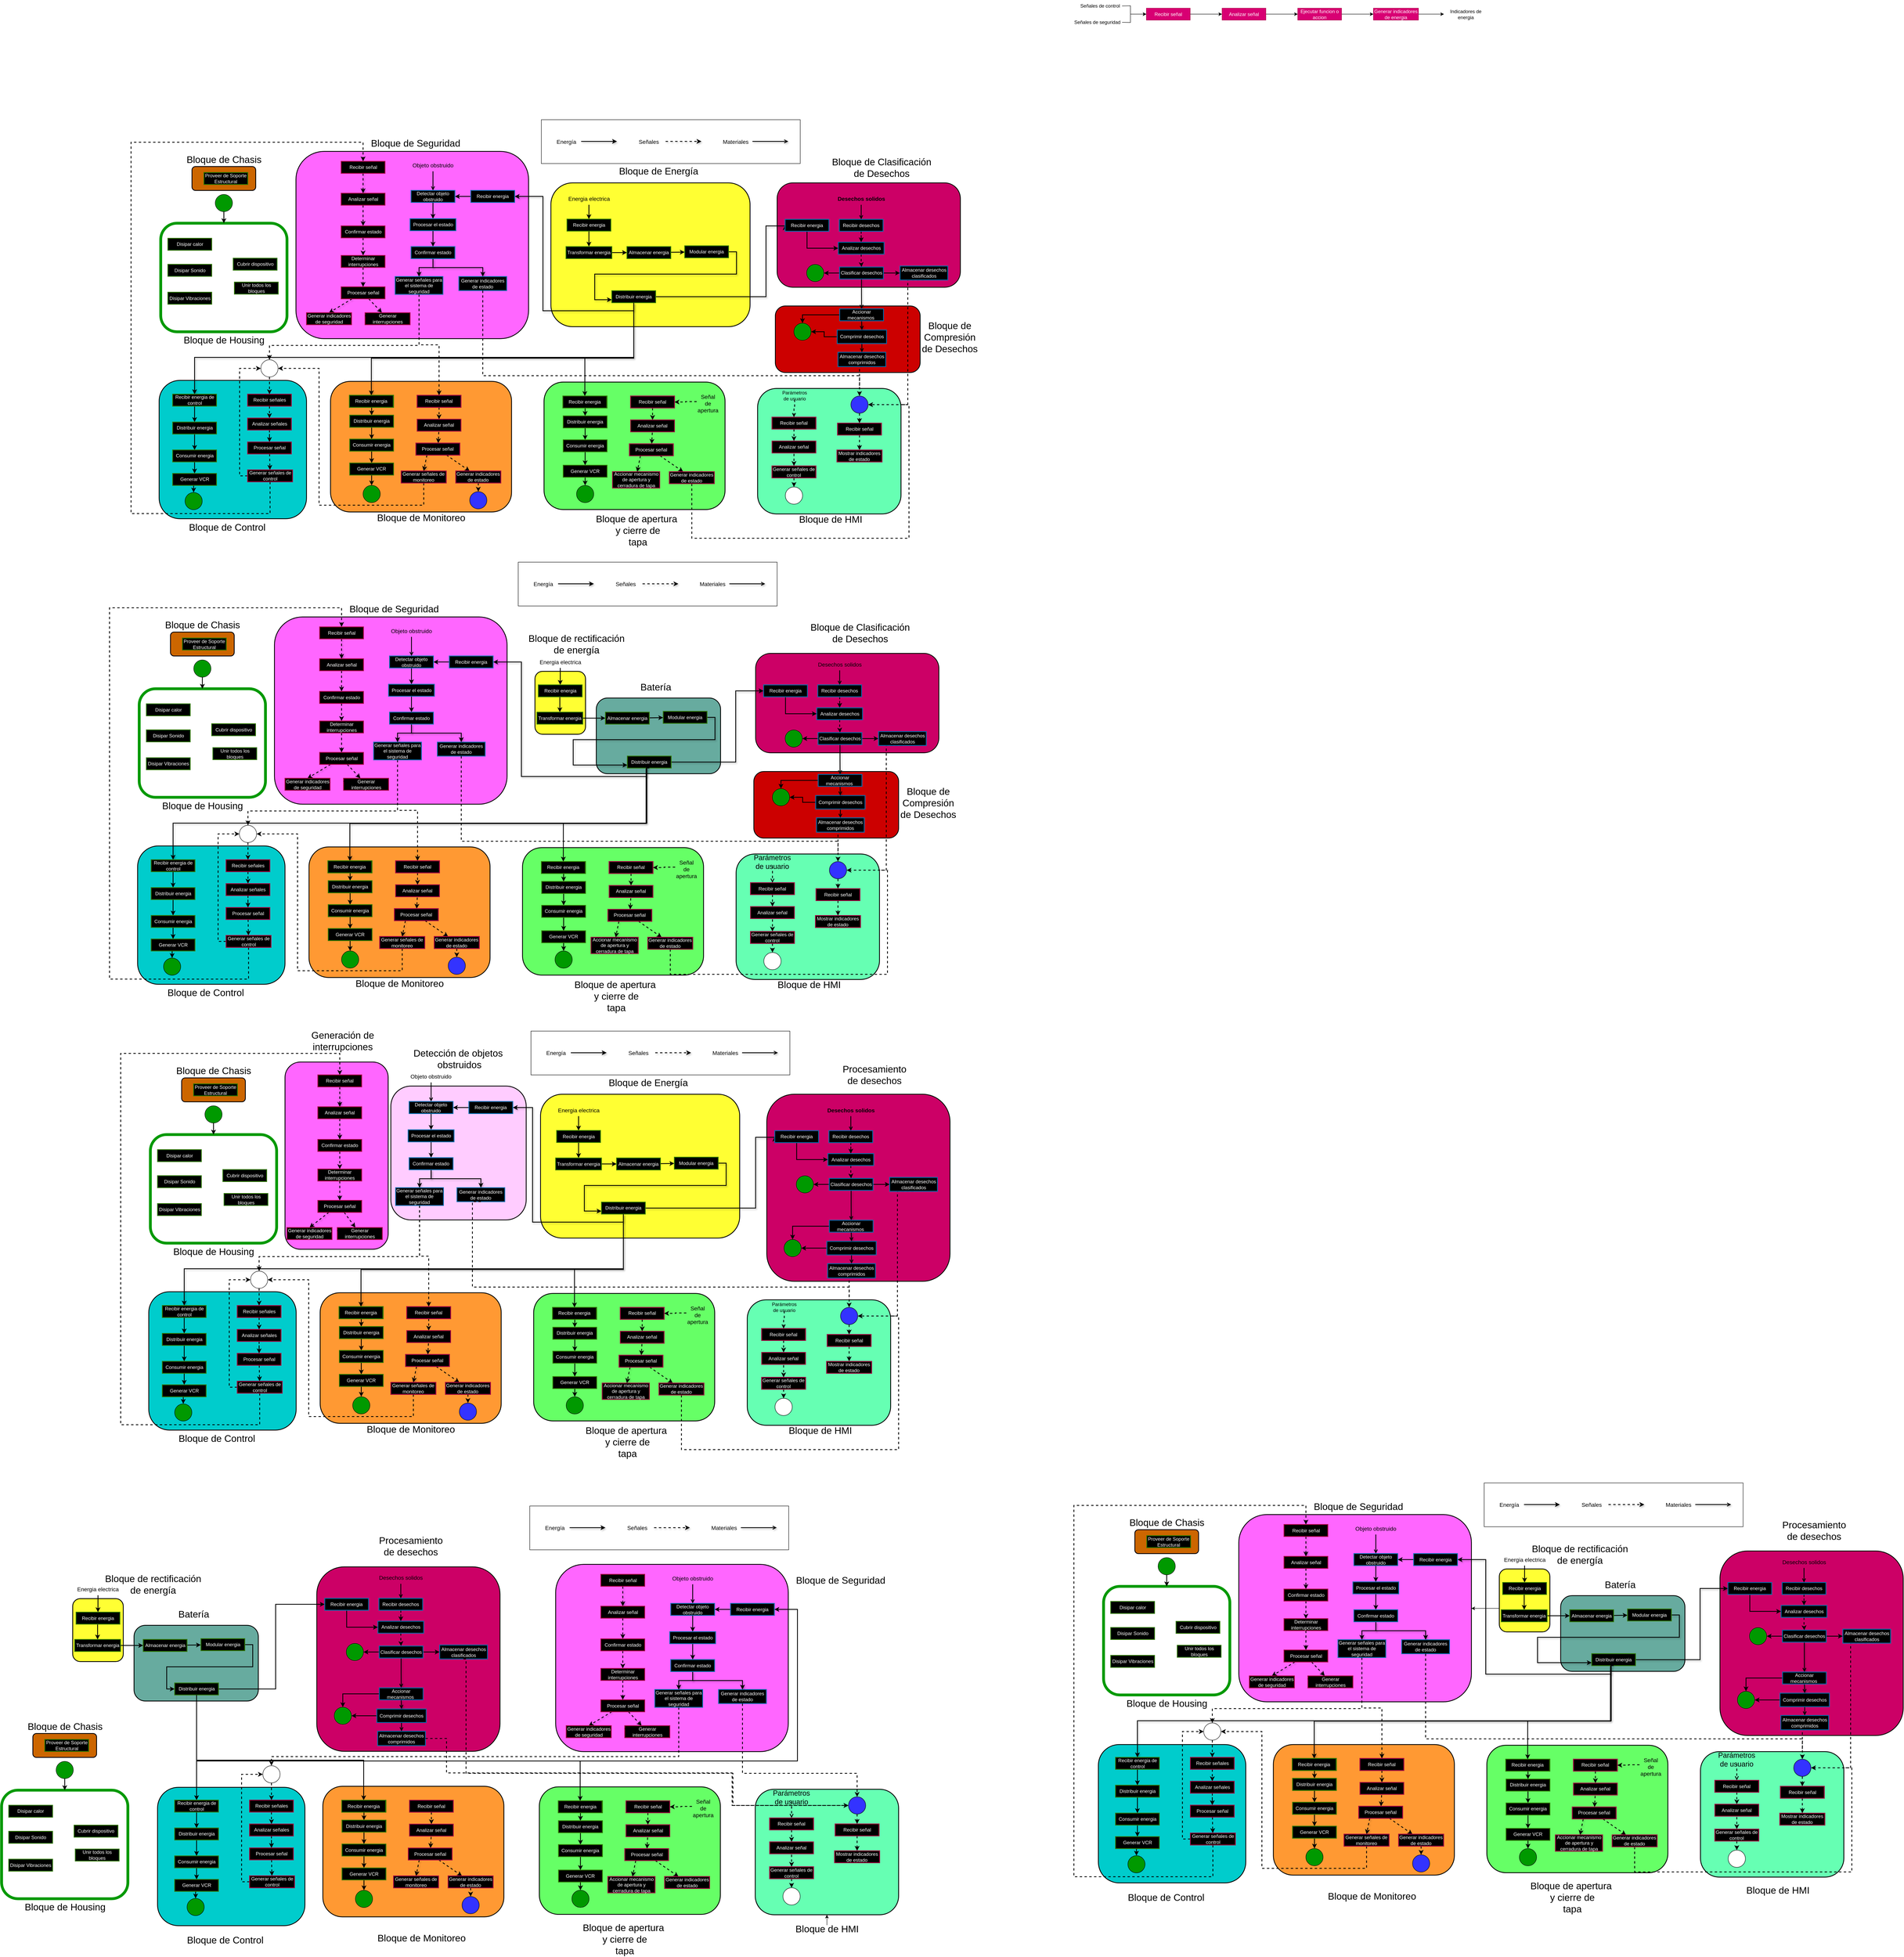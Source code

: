 <mxfile version="14.8.5" type="github" pages="2">
  <diagram id="gHAmOwAejJrvvXvZ88qO" name="Esquema de producto">
    <mxGraphModel dx="93" dy="1390" grid="0" gridSize="10" guides="1" tooltips="1" connect="1" arrows="1" fold="1" page="0" pageScale="1" pageWidth="1100" pageHeight="850" math="0" shadow="0">
      <root>
        <mxCell id="0" />
        <mxCell id="1" parent="0" />
        <mxCell id="A_a0-WtglvbuHpX7r6ia-1386" value="" style="rounded=1;whiteSpace=wrap;html=1;fillColor=#FFCCFF;strokeWidth=2;" vertex="1" parent="1">
          <mxGeometry x="2198.25" y="1986" width="339.75" height="336" as="geometry" />
        </mxCell>
        <mxCell id="A_a0-WtglvbuHpX7r6ia-1378" value="" style="rounded=1;whiteSpace=wrap;html=1;fillColor=#00CCCC;strokeWidth=2;" vertex="1" parent="1">
          <mxGeometry x="1612.5" y="3746.12" width="370" height="347.25" as="geometry" />
        </mxCell>
        <mxCell id="A_a0-WtglvbuHpX7r6ia-458" value="" style="rounded=1;whiteSpace=wrap;html=1;fillColor=#67AB9F;strokeWidth=2;" vertex="1" parent="1">
          <mxGeometry x="2714" y="1012" width="312" height="190" as="geometry" />
        </mxCell>
        <mxCell id="wyveYztsF2YW7_v9QlnG-54" value="" style="rounded=1;whiteSpace=wrap;html=1;fillColor=#CC0000;strokeWidth=2;" parent="1" vertex="1">
          <mxGeometry x="3163.5" y="28" width="363.5" height="167" as="geometry" />
        </mxCell>
        <mxCell id="aXE0c1OaLKPVSddAGL0c-230" value="" style="rounded=0;whiteSpace=wrap;html=1;fillColor=#FFFFFF;" parent="1" vertex="1">
          <mxGeometry x="2576" y="-439.5" width="650" height="110" as="geometry" />
        </mxCell>
        <mxCell id="aXE0c1OaLKPVSddAGL0c-156" value="" style="rounded=1;whiteSpace=wrap;html=1;fillColor=#FFFFFF;strokeWidth=7;perimeterSpacing=0;strokeColor=#009900;" parent="1" vertex="1">
          <mxGeometry x="1620.5" y="-179.75" width="317" height="272.5" as="geometry" />
        </mxCell>
        <mxCell id="aXE0c1OaLKPVSddAGL0c-130" value="" style="rounded=1;whiteSpace=wrap;html=1;fillColor=#FF9933;strokeWidth=2;" parent="1" vertex="1">
          <mxGeometry x="2046.75" y="217.25" width="454.5" height="327.75" as="geometry" />
        </mxCell>
        <mxCell id="aXE0c1OaLKPVSddAGL0c-56" value="" style="rounded=1;whiteSpace=wrap;html=1;fillColor=#00CCCC;strokeWidth=2;" parent="1" vertex="1">
          <mxGeometry x="1616.5" y="214.75" width="370" height="347.25" as="geometry" />
        </mxCell>
        <mxCell id="aXE0c1OaLKPVSddAGL0c-7" value="" style="rounded=1;whiteSpace=wrap;html=1;fillColor=#FF66FF;strokeWidth=2;" parent="1" vertex="1">
          <mxGeometry x="1960" y="-360" width="584" height="470" as="geometry" />
        </mxCell>
        <mxCell id="aXE0c1OaLKPVSddAGL0c-6" value="" style="rounded=1;whiteSpace=wrap;html=1;fillColor=#CC0066;strokeWidth=2;" parent="1" vertex="1">
          <mxGeometry x="3168" y="-281" width="460" height="262" as="geometry" />
        </mxCell>
        <mxCell id="aXE0c1OaLKPVSddAGL0c-5" value="" style="rounded=1;whiteSpace=wrap;html=1;fillColor=#FFFF33;strokeWidth=2;" parent="1" vertex="1">
          <mxGeometry x="2600" y="-281" width="500" height="361" as="geometry" />
        </mxCell>
        <mxCell id="l6ilXpsC3v9ZhkBVoFBw-114" style="edgeStyle=orthogonalEdgeStyle;rounded=0;orthogonalLoop=1;jettySize=auto;html=1;exitX=0.5;exitY=1;exitDx=0;exitDy=0;entryX=0.5;entryY=0;entryDx=0;entryDy=0;strokeWidth=2;" parent="1" source="l6ilXpsC3v9ZhkBVoFBw-2" target="l6ilXpsC3v9ZhkBVoFBw-5" edge="1">
          <mxGeometry relative="1" as="geometry" />
        </mxCell>
        <mxCell id="l6ilXpsC3v9ZhkBVoFBw-2" value="Recibir energia" style="rounded=0;whiteSpace=wrap;html=1;fillColor=#000000;strokeColor=#2D7600;fontColor=#ffffff;strokeWidth=2;" parent="1" vertex="1">
          <mxGeometry x="2640.5" y="-190" width="110" height="30" as="geometry" />
        </mxCell>
        <mxCell id="l6ilXpsC3v9ZhkBVoFBw-3" value="" style="edgeStyle=none;rounded=0;orthogonalLoop=1;jettySize=auto;html=1;fontSize=24;strokeWidth=2;" parent="1" source="l6ilXpsC3v9ZhkBVoFBw-5" target="l6ilXpsC3v9ZhkBVoFBw-7" edge="1">
          <mxGeometry relative="1" as="geometry" />
        </mxCell>
        <mxCell id="l6ilXpsC3v9ZhkBVoFBw-5" value="Transformar energia" style="rounded=0;whiteSpace=wrap;html=1;fillColor=#000000;strokeColor=#2D7600;fontColor=#ffffff;strokeWidth=2;" parent="1" vertex="1">
          <mxGeometry x="2638" y="-121" width="115" height="30" as="geometry" />
        </mxCell>
        <mxCell id="l6ilXpsC3v9ZhkBVoFBw-6" value="" style="edgeStyle=none;rounded=0;orthogonalLoop=1;jettySize=auto;html=1;fontSize=24;strokeWidth=2;" parent="1" source="l6ilXpsC3v9ZhkBVoFBw-7" target="l6ilXpsC3v9ZhkBVoFBw-10" edge="1">
          <mxGeometry relative="1" as="geometry" />
        </mxCell>
        <mxCell id="l6ilXpsC3v9ZhkBVoFBw-7" value="Almacenar energia" style="rounded=0;whiteSpace=wrap;html=1;fillColor=#000000;strokeColor=#2D7600;fontColor=#ffffff;strokeWidth=2;" parent="1" vertex="1">
          <mxGeometry x="2791" y="-121" width="110" height="30" as="geometry" />
        </mxCell>
        <mxCell id="aXE0c1OaLKPVSddAGL0c-14" style="edgeStyle=orthogonalEdgeStyle;rounded=0;orthogonalLoop=1;jettySize=auto;html=1;exitX=1;exitY=0.5;exitDx=0;exitDy=0;entryX=0;entryY=0.75;entryDx=0;entryDy=0;shadow=1;strokeWidth=2;" parent="1" source="l6ilXpsC3v9ZhkBVoFBw-10" target="l6ilXpsC3v9ZhkBVoFBw-13" edge="1">
          <mxGeometry relative="1" as="geometry">
            <Array as="points">
              <mxPoint x="3066" y="-108" />
              <mxPoint x="3066" y="-52" />
              <mxPoint x="2710" y="-52" />
              <mxPoint x="2710" y="12" />
            </Array>
          </mxGeometry>
        </mxCell>
        <mxCell id="l6ilXpsC3v9ZhkBVoFBw-10" value="Modular energia" style="rounded=0;whiteSpace=wrap;html=1;fillColor=#000000;strokeColor=#2D7600;fontColor=#ffffff;strokeWidth=2;" parent="1" vertex="1">
          <mxGeometry x="2936" y="-123" width="110" height="30" as="geometry" />
        </mxCell>
        <mxCell id="aXE0c1OaLKPVSddAGL0c-252" style="edgeStyle=orthogonalEdgeStyle;rounded=0;orthogonalLoop=1;jettySize=auto;html=1;exitX=1;exitY=0.5;exitDx=0;exitDy=0;entryX=0;entryY=0.5;entryDx=0;entryDy=0;shadow=1;endArrow=classic;endFill=1;strokeWidth=2;" parent="1" source="l6ilXpsC3v9ZhkBVoFBw-13" target="l6ilXpsC3v9ZhkBVoFBw-83" edge="1">
          <mxGeometry relative="1" as="geometry">
            <Array as="points">
              <mxPoint x="3140" y="5" />
              <mxPoint x="3140" y="-173" />
            </Array>
          </mxGeometry>
        </mxCell>
        <mxCell id="aXE0c1OaLKPVSddAGL0c-256" style="edgeStyle=orthogonalEdgeStyle;rounded=0;orthogonalLoop=1;jettySize=auto;html=1;entryX=1;entryY=0.5;entryDx=0;entryDy=0;shadow=1;endArrow=classic;endFill=1;strokeWidth=2;" parent="1" source="l6ilXpsC3v9ZhkBVoFBw-13" target="aXE0c1OaLKPVSddAGL0c-9" edge="1">
          <mxGeometry relative="1" as="geometry">
            <Array as="points">
              <mxPoint x="2808" y="40" />
              <mxPoint x="2580" y="40" />
              <mxPoint x="2580" y="-247" />
            </Array>
          </mxGeometry>
        </mxCell>
        <mxCell id="aXE0c1OaLKPVSddAGL0c-257" style="edgeStyle=orthogonalEdgeStyle;rounded=0;orthogonalLoop=1;jettySize=auto;html=1;entryX=0.5;entryY=0;entryDx=0;entryDy=0;shadow=1;endArrow=classic;endFill=1;strokeWidth=2;" parent="1" source="l6ilXpsC3v9ZhkBVoFBw-13" target="aXE0c1OaLKPVSddAGL0c-146" edge="1">
          <mxGeometry relative="1" as="geometry">
            <Array as="points">
              <mxPoint x="2808" y="159" />
              <mxPoint x="2149" y="159" />
            </Array>
          </mxGeometry>
        </mxCell>
        <mxCell id="aXE0c1OaLKPVSddAGL0c-260" style="edgeStyle=orthogonalEdgeStyle;rounded=0;orthogonalLoop=1;jettySize=auto;html=1;exitX=0.5;exitY=1;exitDx=0;exitDy=0;entryX=0.5;entryY=0;entryDx=0;entryDy=0;shadow=1;endArrow=classic;endFill=1;strokeWidth=2;" parent="1" source="l6ilXpsC3v9ZhkBVoFBw-13" target="aXE0c1OaLKPVSddAGL0c-30" edge="1">
          <mxGeometry relative="1" as="geometry">
            <Array as="points">
              <mxPoint x="2808" y="157" />
              <mxPoint x="1706" y="157" />
            </Array>
          </mxGeometry>
        </mxCell>
        <mxCell id="l6ilXpsC3v9ZhkBVoFBw-13" value="Distribuir energia" style="rounded=0;whiteSpace=wrap;html=1;fillColor=#000000;strokeColor=#2D7600;fontColor=#ffffff;strokeWidth=2;" parent="1" vertex="1">
          <mxGeometry x="2753" y="-10.25" width="110" height="30" as="geometry" />
        </mxCell>
        <mxCell id="l6ilXpsC3v9ZhkBVoFBw-116" style="edgeStyle=orthogonalEdgeStyle;rounded=0;orthogonalLoop=1;jettySize=auto;html=1;exitX=0.5;exitY=1;exitDx=0;exitDy=0;entryX=0.5;entryY=0;entryDx=0;entryDy=0;strokeWidth=2;" parent="1" source="l6ilXpsC3v9ZhkBVoFBw-25" target="l6ilXpsC3v9ZhkBVoFBw-2" edge="1">
          <mxGeometry relative="1" as="geometry" />
        </mxCell>
        <mxCell id="l6ilXpsC3v9ZhkBVoFBw-25" value="&lt;font color=&quot;#000000&quot; style=&quot;font-size: 14px&quot;&gt;Energia electrica&lt;/font&gt;" style="rounded=0;whiteSpace=wrap;html=1;fontColor=#ffffff;fillColor=none;strokeColor=none;strokeWidth=2;" parent="1" vertex="1">
          <mxGeometry x="2640.5" y="-256" width="110" height="30" as="geometry" />
        </mxCell>
        <mxCell id="l6ilXpsC3v9ZhkBVoFBw-26" style="edgeStyle=none;rounded=0;orthogonalLoop=1;jettySize=auto;html=1;exitX=1;exitY=0.5;exitDx=0;exitDy=0;fontSize=24;entryX=0;entryY=0.5;entryDx=0;entryDy=0;" parent="1" source="l6ilXpsC3v9ZhkBVoFBw-27" target="l6ilXpsC3v9ZhkBVoFBw-31" edge="1">
          <mxGeometry relative="1" as="geometry">
            <mxPoint x="4075.862" y="-748.638" as="targetPoint" />
            <Array as="points">
              <mxPoint x="4055" y="-725.5" />
              <mxPoint x="4055" y="-713.5" />
              <mxPoint x="4055" y="-704.5" />
            </Array>
          </mxGeometry>
        </mxCell>
        <mxCell id="l6ilXpsC3v9ZhkBVoFBw-27" value="&lt;font color=&quot;#000000&quot;&gt;Señales de control&lt;/font&gt;" style="rounded=0;whiteSpace=wrap;html=1;fontColor=#ffffff;fillColor=none;strokeColor=none;" parent="1" vertex="1">
          <mxGeometry x="3924" y="-740" width="110" height="30" as="geometry" />
        </mxCell>
        <mxCell id="l6ilXpsC3v9ZhkBVoFBw-28" style="edgeStyle=none;rounded=0;orthogonalLoop=1;jettySize=auto;html=1;exitX=1;exitY=0.5;exitDx=0;exitDy=0;entryX=0;entryY=0.5;entryDx=0;entryDy=0;fontSize=24;" parent="1" source="l6ilXpsC3v9ZhkBVoFBw-29" target="l6ilXpsC3v9ZhkBVoFBw-31" edge="1">
          <mxGeometry relative="1" as="geometry">
            <Array as="points">
              <mxPoint x="4055" y="-683.5" />
              <mxPoint x="4055" y="-704.5" />
            </Array>
          </mxGeometry>
        </mxCell>
        <mxCell id="l6ilXpsC3v9ZhkBVoFBw-29" value="&lt;font color=&quot;#000000&quot;&gt;Señales de seguridad&lt;/font&gt;" style="rounded=0;whiteSpace=wrap;html=1;fontColor=#ffffff;fillColor=none;strokeColor=none;" parent="1" vertex="1">
          <mxGeometry x="3910" y="-699" width="124" height="30" as="geometry" />
        </mxCell>
        <mxCell id="l6ilXpsC3v9ZhkBVoFBw-30" value="" style="edgeStyle=none;rounded=0;orthogonalLoop=1;jettySize=auto;html=1;fontSize=24;" parent="1" source="l6ilXpsC3v9ZhkBVoFBw-31" target="l6ilXpsC3v9ZhkBVoFBw-33" edge="1">
          <mxGeometry relative="1" as="geometry" />
        </mxCell>
        <mxCell id="l6ilXpsC3v9ZhkBVoFBw-31" value="Recibir señal" style="rounded=0;whiteSpace=wrap;html=1;fillColor=#d80073;strokeColor=#A50040;fontColor=#ffffff;" parent="1" vertex="1">
          <mxGeometry x="4095" y="-719.5" width="110" height="30" as="geometry" />
        </mxCell>
        <mxCell id="l6ilXpsC3v9ZhkBVoFBw-32" value="" style="edgeStyle=none;rounded=0;orthogonalLoop=1;jettySize=auto;html=1;fontSize=24;" parent="1" source="l6ilXpsC3v9ZhkBVoFBw-33" target="l6ilXpsC3v9ZhkBVoFBw-35" edge="1">
          <mxGeometry relative="1" as="geometry" />
        </mxCell>
        <mxCell id="l6ilXpsC3v9ZhkBVoFBw-33" value="Analizar señal" style="rounded=0;whiteSpace=wrap;html=1;fillColor=#d80073;strokeColor=#A50040;fontColor=#ffffff;" parent="1" vertex="1">
          <mxGeometry x="4285" y="-719.5" width="110" height="30" as="geometry" />
        </mxCell>
        <mxCell id="l6ilXpsC3v9ZhkBVoFBw-34" value="" style="edgeStyle=none;rounded=0;orthogonalLoop=1;jettySize=auto;html=1;fontSize=24;" parent="1" source="l6ilXpsC3v9ZhkBVoFBw-35" target="l6ilXpsC3v9ZhkBVoFBw-37" edge="1">
          <mxGeometry relative="1" as="geometry" />
        </mxCell>
        <mxCell id="l6ilXpsC3v9ZhkBVoFBw-35" value="Ejecutar funcion o accion" style="rounded=0;whiteSpace=wrap;html=1;fillColor=#d80073;strokeColor=#A50040;fontColor=#ffffff;" parent="1" vertex="1">
          <mxGeometry x="4475" y="-719.5" width="110" height="30" as="geometry" />
        </mxCell>
        <mxCell id="l6ilXpsC3v9ZhkBVoFBw-36" value="" style="edgeStyle=none;rounded=0;orthogonalLoop=1;jettySize=auto;html=1;fontSize=24;" parent="1" source="l6ilXpsC3v9ZhkBVoFBw-37" target="l6ilXpsC3v9ZhkBVoFBw-38" edge="1">
          <mxGeometry relative="1" as="geometry" />
        </mxCell>
        <mxCell id="l6ilXpsC3v9ZhkBVoFBw-37" value="Generar indicadores de energia" style="rounded=0;whiteSpace=wrap;html=1;fillColor=#d80073;strokeColor=#A50040;fontColor=#ffffff;" parent="1" vertex="1">
          <mxGeometry x="4665" y="-719.5" width="113" height="30" as="geometry" />
        </mxCell>
        <mxCell id="l6ilXpsC3v9ZhkBVoFBw-38" value="&lt;font color=&quot;#000000&quot;&gt;Indicadores de energia&lt;/font&gt;" style="rounded=0;whiteSpace=wrap;html=1;fontColor=#ffffff;fillColor=none;strokeColor=none;" parent="1" vertex="1">
          <mxGeometry x="4842" y="-719.5" width="110" height="30" as="geometry" />
        </mxCell>
        <mxCell id="l6ilXpsC3v9ZhkBVoFBw-44" value="Disipar Sonido" style="rounded=0;whiteSpace=wrap;html=1;fillColor=#000000;strokeColor=#2D7600;fontColor=#ffffff;strokeWidth=2;" parent="1" vertex="1">
          <mxGeometry x="1638.5" y="-76.5" width="110" height="30" as="geometry" />
        </mxCell>
        <mxCell id="l6ilXpsC3v9ZhkBVoFBw-45" value="Disipar Vibraciones" style="rounded=0;whiteSpace=wrap;html=1;fillColor=#000000;strokeColor=#2D7600;fontColor=#ffffff;strokeWidth=2;" parent="1" vertex="1">
          <mxGeometry x="1638.5" y="-6.5" width="110" height="30" as="geometry" />
        </mxCell>
        <mxCell id="l6ilXpsC3v9ZhkBVoFBw-46" value="Disipar calor" style="rounded=0;whiteSpace=wrap;html=1;fillColor=#000000;strokeColor=#2D7600;fontColor=#ffffff;strokeWidth=2;" parent="1" vertex="1">
          <mxGeometry x="1638.5" y="-141.88" width="110" height="30" as="geometry" />
        </mxCell>
        <mxCell id="l6ilXpsC3v9ZhkBVoFBw-72" style="edgeStyle=orthogonalEdgeStyle;rounded=0;orthogonalLoop=1;jettySize=auto;html=1;exitX=0.5;exitY=1;exitDx=0;exitDy=0;endArrow=classic;endFill=1;dashed=1;strokeWidth=2;" parent="1" source="l6ilXpsC3v9ZhkBVoFBw-53" target="l6ilXpsC3v9ZhkBVoFBw-55" edge="1">
          <mxGeometry relative="1" as="geometry" />
        </mxCell>
        <mxCell id="l6ilXpsC3v9ZhkBVoFBw-53" value="Recibir desechos" style="rounded=0;whiteSpace=wrap;html=1;fillColor=#000000;strokeColor=#006EAF;fontColor=#ffffff;strokeWidth=2;" parent="1" vertex="1">
          <mxGeometry x="3324" y="-189.5" width="110" height="30" as="geometry" />
        </mxCell>
        <mxCell id="l6ilXpsC3v9ZhkBVoFBw-73" style="edgeStyle=orthogonalEdgeStyle;rounded=0;orthogonalLoop=1;jettySize=auto;html=1;exitX=0.5;exitY=1;exitDx=0;exitDy=0;endArrow=classic;endFill=1;strokeWidth=2;dashed=1;" parent="1" source="l6ilXpsC3v9ZhkBVoFBw-55" target="l6ilXpsC3v9ZhkBVoFBw-58" edge="1">
          <mxGeometry relative="1" as="geometry" />
        </mxCell>
        <mxCell id="l6ilXpsC3v9ZhkBVoFBw-55" value="Analizar desechos" style="rounded=0;whiteSpace=wrap;html=1;fillColor=#000000;strokeColor=#006EAF;fontColor=#ffffff;strokeWidth=2;" parent="1" vertex="1">
          <mxGeometry x="3321.5" y="-132" width="115" height="30" as="geometry" />
        </mxCell>
        <mxCell id="aXE0c1OaLKPVSddAGL0c-154" style="edgeStyle=orthogonalEdgeStyle;rounded=0;orthogonalLoop=1;jettySize=auto;html=1;exitX=0.5;exitY=1;exitDx=0;exitDy=0;entryX=0.5;entryY=0;entryDx=0;entryDy=0;shadow=1;endArrow=open;endFill=0;strokeWidth=2;" parent="1" source="l6ilXpsC3v9ZhkBVoFBw-58" target="aXE0c1OaLKPVSddAGL0c-151" edge="1">
          <mxGeometry relative="1" as="geometry">
            <mxPoint x="3410.5" y="-2.75" as="sourcePoint" />
          </mxGeometry>
        </mxCell>
        <mxCell id="wyveYztsF2YW7_v9QlnG-53" style="edgeStyle=orthogonalEdgeStyle;rounded=0;orthogonalLoop=1;jettySize=auto;html=1;entryX=0;entryY=0.5;entryDx=0;entryDy=0;endArrow=classic;endFill=1;strokeWidth=2;" parent="1" source="l6ilXpsC3v9ZhkBVoFBw-58" target="l6ilXpsC3v9ZhkBVoFBw-64" edge="1">
          <mxGeometry relative="1" as="geometry" />
        </mxCell>
        <mxCell id="wyveYztsF2YW7_v9QlnG-96" style="edgeStyle=orthogonalEdgeStyle;rounded=0;orthogonalLoop=1;jettySize=auto;html=1;exitX=0;exitY=0.5;exitDx=0;exitDy=0;entryX=1;entryY=0.5;entryDx=0;entryDy=0;endArrow=classic;endFill=1;strokeWidth=2;" parent="1" source="l6ilXpsC3v9ZhkBVoFBw-58" target="wyveYztsF2YW7_v9QlnG-94" edge="1">
          <mxGeometry relative="1" as="geometry" />
        </mxCell>
        <mxCell id="l6ilXpsC3v9ZhkBVoFBw-58" value="Clasificar desechos" style="rounded=0;whiteSpace=wrap;html=1;fillColor=#000000;strokeColor=#006EAF;fontColor=#ffffff;strokeWidth=2;" parent="1" vertex="1">
          <mxGeometry x="3324.75" y="-69.75" width="110" height="30" as="geometry" />
        </mxCell>
        <mxCell id="l6ilXpsC3v9ZhkBVoFBw-82" style="edgeStyle=orthogonalEdgeStyle;rounded=0;orthogonalLoop=1;jettySize=auto;html=1;exitX=0.5;exitY=1;exitDx=0;exitDy=0;entryX=0.5;entryY=0;entryDx=0;entryDy=0;endArrow=open;endFill=0;strokeWidth=2;" parent="1" source="l6ilXpsC3v9ZhkBVoFBw-60" target="l6ilXpsC3v9ZhkBVoFBw-53" edge="1">
          <mxGeometry relative="1" as="geometry" />
        </mxCell>
        <mxCell id="l6ilXpsC3v9ZhkBVoFBw-60" value="&lt;div style=&quot;text-align: left&quot;&gt;&lt;span&gt;&lt;font color=&quot;#000000&quot; style=&quot;font-size: 14px&quot;&gt;&lt;b&gt;Desechos solidos&lt;/b&gt;&lt;/font&gt;&lt;/span&gt;&lt;/div&gt;" style="rounded=0;whiteSpace=wrap;html=1;fontColor=#ffffff;fillColor=none;strokeColor=none;strokeWidth=2;" parent="1" vertex="1">
          <mxGeometry x="3311.75" y="-256" width="134.5" height="30" as="geometry" />
        </mxCell>
        <mxCell id="wyveYztsF2YW7_v9QlnG-148" style="edgeStyle=orthogonalEdgeStyle;rounded=0;jumpStyle=arc;jumpSize=8;orthogonalLoop=1;jettySize=auto;html=1;exitX=0.5;exitY=1;exitDx=0;exitDy=0;entryX=1;entryY=0.5;entryDx=0;entryDy=0;dashed=1;endArrow=classic;endFill=1;strokeWidth=2;" parent="1" source="l6ilXpsC3v9ZhkBVoFBw-64" target="wyveYztsF2YW7_v9QlnG-136" edge="1">
          <mxGeometry relative="1" as="geometry">
            <Array as="points">
              <mxPoint x="3496" y="-37" />
              <mxPoint x="3496" y="276" />
            </Array>
          </mxGeometry>
        </mxCell>
        <mxCell id="l6ilXpsC3v9ZhkBVoFBw-64" value="Almacenar desechos clasificados" style="rounded=0;whiteSpace=wrap;html=1;fillColor=#000000;strokeColor=#006EAF;fontColor=#ffffff;strokeWidth=2;" parent="1" vertex="1">
          <mxGeometry x="3476.5" y="-72.25" width="120" height="35" as="geometry" />
        </mxCell>
        <mxCell id="wyveYztsF2YW7_v9QlnG-149" style="edgeStyle=orthogonalEdgeStyle;rounded=0;jumpStyle=arc;jumpSize=8;orthogonalLoop=1;jettySize=auto;html=1;exitX=0.5;exitY=1;exitDx=0;exitDy=0;entryX=0.5;entryY=0;entryDx=0;entryDy=0;dashed=1;endArrow=classic;endFill=1;strokeWidth=2;" parent="1" source="l6ilXpsC3v9ZhkBVoFBw-66" target="wyveYztsF2YW7_v9QlnG-136" edge="1">
          <mxGeometry relative="1" as="geometry">
            <Array as="points">
              <mxPoint x="3375" y="180" />
            </Array>
          </mxGeometry>
        </mxCell>
        <mxCell id="l6ilXpsC3v9ZhkBVoFBw-66" value="Almacenar desechos comprimidos" style="rounded=0;whiteSpace=wrap;html=1;fillColor=#000000;strokeColor=#006EAF;fontColor=#ffffff;strokeWidth=2;" parent="1" vertex="1">
          <mxGeometry x="3320.75" y="144.25" width="120" height="36" as="geometry" />
        </mxCell>
        <mxCell id="l6ilXpsC3v9ZhkBVoFBw-80" style="edgeStyle=orthogonalEdgeStyle;rounded=0;orthogonalLoop=1;jettySize=auto;html=1;exitX=0.5;exitY=1;exitDx=0;exitDy=0;entryX=0.5;entryY=0;entryDx=0;entryDy=0;endArrow=open;endFill=0;strokeWidth=2;" parent="1" source="l6ilXpsC3v9ZhkBVoFBw-77" target="l6ilXpsC3v9ZhkBVoFBw-66" edge="1">
          <mxGeometry relative="1" as="geometry">
            <mxPoint x="3381.0" y="146.25" as="targetPoint" />
          </mxGeometry>
        </mxCell>
        <mxCell id="wyveYztsF2YW7_v9QlnG-130" style="edgeStyle=orthogonalEdgeStyle;rounded=0;orthogonalLoop=1;jettySize=auto;html=1;exitX=0;exitY=0.5;exitDx=0;exitDy=0;entryX=1;entryY=0.5;entryDx=0;entryDy=0;endArrow=classic;endFill=1;strokeWidth=2;" parent="1" source="l6ilXpsC3v9ZhkBVoFBw-77" target="wyveYztsF2YW7_v9QlnG-128" edge="1">
          <mxGeometry relative="1" as="geometry" />
        </mxCell>
        <mxCell id="l6ilXpsC3v9ZhkBVoFBw-77" value="Comprimir desechos" style="rounded=0;whiteSpace=wrap;html=1;fillColor=#000000;strokeColor=#006EAF;fontColor=#ffffff;strokeWidth=2;" parent="1" vertex="1">
          <mxGeometry x="3318.75" y="88.25" width="124" height="34" as="geometry" />
        </mxCell>
        <mxCell id="l6ilXpsC3v9ZhkBVoFBw-86" style="edgeStyle=orthogonalEdgeStyle;rounded=0;orthogonalLoop=1;jettySize=auto;html=1;exitX=0.5;exitY=1;exitDx=0;exitDy=0;entryX=0;entryY=0.5;entryDx=0;entryDy=0;strokeWidth=2;" parent="1" source="l6ilXpsC3v9ZhkBVoFBw-83" target="l6ilXpsC3v9ZhkBVoFBw-55" edge="1">
          <mxGeometry relative="1" as="geometry" />
        </mxCell>
        <mxCell id="l6ilXpsC3v9ZhkBVoFBw-83" value="Recibir energia" style="rounded=0;whiteSpace=wrap;html=1;fillColor=#000000;strokeColor=#006EAF;fontColor=#ffffff;strokeWidth=2;" parent="1" vertex="1">
          <mxGeometry x="3188" y="-189.5" width="110" height="30" as="geometry" />
        </mxCell>
        <mxCell id="l6ilXpsC3v9ZhkBVoFBw-108" style="edgeStyle=orthogonalEdgeStyle;rounded=0;orthogonalLoop=1;jettySize=auto;html=1;exitX=0.5;exitY=1;exitDx=0;exitDy=0;entryX=0.5;entryY=0;entryDx=0;entryDy=0;strokeWidth=2;" parent="1" source="l6ilXpsC3v9ZhkBVoFBw-92" target="l6ilXpsC3v9ZhkBVoFBw-94" edge="1">
          <mxGeometry relative="1" as="geometry" />
        </mxCell>
        <mxCell id="l6ilXpsC3v9ZhkBVoFBw-92" value="Detectar objeto obstruido" style="rounded=0;whiteSpace=wrap;html=1;fillColor=#1ba1e2;strokeColor=#006EAF;fontColor=#ffffff;strokeWidth=2;" parent="1" vertex="1">
          <mxGeometry x="2249" y="-262" width="110" height="30" as="geometry" />
        </mxCell>
        <mxCell id="l6ilXpsC3v9ZhkBVoFBw-109" style="edgeStyle=orthogonalEdgeStyle;rounded=0;orthogonalLoop=1;jettySize=auto;html=1;exitX=0.5;exitY=1;exitDx=0;exitDy=0;entryX=0.5;entryY=0;entryDx=0;entryDy=0;strokeWidth=2;" parent="1" source="l6ilXpsC3v9ZhkBVoFBw-94" target="l6ilXpsC3v9ZhkBVoFBw-97" edge="1">
          <mxGeometry relative="1" as="geometry" />
        </mxCell>
        <mxCell id="l6ilXpsC3v9ZhkBVoFBw-94" value="Procesar el estado" style="rounded=0;whiteSpace=wrap;html=1;fillColor=#1ba1e2;strokeColor=#006EAF;fontColor=#ffffff;strokeWidth=2;" parent="1" vertex="1">
          <mxGeometry x="2246.5" y="-191" width="115" height="30" as="geometry" />
        </mxCell>
        <mxCell id="l6ilXpsC3v9ZhkBVoFBw-97" value="Confirmar estado" style="rounded=0;whiteSpace=wrap;html=1;fillColor=#1ba1e2;strokeColor=#006EAF;fontColor=#ffffff;strokeWidth=2;" parent="1" vertex="1">
          <mxGeometry x="2249" y="-121" width="110" height="30" as="geometry" />
        </mxCell>
        <mxCell id="l6ilXpsC3v9ZhkBVoFBw-106" value="" style="edgeStyle=orthogonalEdgeStyle;rounded=0;orthogonalLoop=1;jettySize=auto;html=1;endArrow=open;endFill=0;strokeWidth=2;" parent="1" source="l6ilXpsC3v9ZhkBVoFBw-99" target="l6ilXpsC3v9ZhkBVoFBw-92" edge="1">
          <mxGeometry relative="1" as="geometry" />
        </mxCell>
        <mxCell id="l6ilXpsC3v9ZhkBVoFBw-99" value="&lt;div&gt;&lt;span&gt;&lt;font style=&quot;font-size: 14px&quot;&gt;Objeto obstruido&lt;/font&gt;&lt;/span&gt;&lt;br&gt;&lt;/div&gt;" style="rounded=0;whiteSpace=wrap;html=1;fillColor=none;strokeColor=none;align=center;strokeWidth=2;" parent="1" vertex="1">
          <mxGeometry x="2249" y="-340" width="110" height="30" as="geometry" />
        </mxCell>
        <mxCell id="l6ilXpsC3v9ZhkBVoFBw-101" value="Generar indicadores de estado" style="rounded=0;whiteSpace=wrap;html=1;fillColor=#000000;strokeColor=#006EAF;fontColor=#ffffff;strokeWidth=2;" parent="1" vertex="1">
          <mxGeometry x="2369" y="-45.75" width="120" height="35" as="geometry" />
        </mxCell>
        <mxCell id="wyveYztsF2YW7_v9QlnG-132" style="edgeStyle=orthogonalEdgeStyle;rounded=0;orthogonalLoop=1;jettySize=auto;html=1;exitX=0.5;exitY=1;exitDx=0;exitDy=0;entryX=0.5;entryY=0;entryDx=0;entryDy=0;endArrow=classic;endFill=1;strokeWidth=2;dashed=1;" parent="1" source="l6ilXpsC3v9ZhkBVoFBw-105" target="wyveYztsF2YW7_v9QlnG-119" edge="1">
          <mxGeometry relative="1" as="geometry">
            <Array as="points">
              <mxPoint x="2269" y="127" />
              <mxPoint x="1894" y="127" />
            </Array>
          </mxGeometry>
        </mxCell>
        <mxCell id="wyveYztsF2YW7_v9QlnG-134" style="edgeStyle=orthogonalEdgeStyle;rounded=0;orthogonalLoop=1;jettySize=auto;html=1;exitX=0.5;exitY=1;exitDx=0;exitDy=0;entryX=0.5;entryY=0;entryDx=0;entryDy=0;dashed=1;endArrow=classic;endFill=1;strokeWidth=2;" parent="1" source="l6ilXpsC3v9ZhkBVoFBw-105" target="aXE0c1OaLKPVSddAGL0c-150" edge="1">
          <mxGeometry relative="1" as="geometry" />
        </mxCell>
        <mxCell id="l6ilXpsC3v9ZhkBVoFBw-105" value="Generar señales para el sistema de seguridad" style="rounded=0;whiteSpace=wrap;html=1;fillColor=#000000;strokeColor=#006EAF;fontColor=#ffffff;strokeWidth=2;" parent="1" vertex="1">
          <mxGeometry x="2209" y="-45.75" width="120" height="44.5" as="geometry" />
        </mxCell>
        <mxCell id="l6ilXpsC3v9ZhkBVoFBw-118" style="edgeStyle=orthogonalEdgeStyle;rounded=0;orthogonalLoop=1;jettySize=auto;html=1;exitX=0;exitY=0.5;exitDx=0;exitDy=0;entryX=1;entryY=0.5;entryDx=0;entryDy=0;strokeWidth=2;" parent="1" source="l6ilXpsC3v9ZhkBVoFBw-113" target="l6ilXpsC3v9ZhkBVoFBw-92" edge="1">
          <mxGeometry relative="1" as="geometry" />
        </mxCell>
        <mxCell id="l6ilXpsC3v9ZhkBVoFBw-113" value="Recibir energia" style="rounded=0;whiteSpace=wrap;html=1;fillColor=#1ba1e2;strokeColor=#006EAF;fontColor=#ffffff;strokeWidth=2;" parent="1" vertex="1">
          <mxGeometry x="2399" y="-262" width="110" height="30" as="geometry" />
        </mxCell>
        <mxCell id="aXE0c1OaLKPVSddAGL0c-8" value="Detectar objeto obstruido" style="rounded=0;whiteSpace=wrap;html=1;fillColor=#000000;strokeColor=#006EAF;fontColor=#ffffff;strokeWidth=2;" parent="1" vertex="1">
          <mxGeometry x="2249" y="-262" width="110" height="30" as="geometry" />
        </mxCell>
        <mxCell id="aXE0c1OaLKPVSddAGL0c-9" value="Recibir energia" style="rounded=0;whiteSpace=wrap;html=1;fillColor=#000000;strokeColor=#006EAF;fontColor=#ffffff;strokeWidth=2;" parent="1" vertex="1">
          <mxGeometry x="2399" y="-262" width="110" height="30" as="geometry" />
        </mxCell>
        <mxCell id="aXE0c1OaLKPVSddAGL0c-10" value="Procesar el estado" style="rounded=0;whiteSpace=wrap;html=1;fillColor=#000000;strokeColor=#006EAF;fontColor=#ffffff;strokeWidth=2;" parent="1" vertex="1">
          <mxGeometry x="2246.5" y="-191" width="115" height="30" as="geometry" />
        </mxCell>
        <mxCell id="aXE0c1OaLKPVSddAGL0c-131" style="edgeStyle=orthogonalEdgeStyle;rounded=0;orthogonalLoop=1;jettySize=auto;html=1;exitX=0.5;exitY=1;exitDx=0;exitDy=0;shadow=1;strokeWidth=2;" parent="1" source="aXE0c1OaLKPVSddAGL0c-11" target="l6ilXpsC3v9ZhkBVoFBw-105" edge="1">
          <mxGeometry relative="1" as="geometry" />
        </mxCell>
        <mxCell id="aXE0c1OaLKPVSddAGL0c-132" style="edgeStyle=orthogonalEdgeStyle;rounded=0;orthogonalLoop=1;jettySize=auto;html=1;exitX=0.5;exitY=1;exitDx=0;exitDy=0;entryX=0.5;entryY=0;entryDx=0;entryDy=0;shadow=1;strokeWidth=2;" parent="1" source="aXE0c1OaLKPVSddAGL0c-11" target="l6ilXpsC3v9ZhkBVoFBw-101" edge="1">
          <mxGeometry relative="1" as="geometry" />
        </mxCell>
        <mxCell id="aXE0c1OaLKPVSddAGL0c-11" value="Confirmar estado" style="rounded=0;whiteSpace=wrap;html=1;fillColor=#000000;strokeColor=#006EAF;fontColor=#ffffff;strokeWidth=2;" parent="1" vertex="1">
          <mxGeometry x="2249" y="-121" width="110" height="30" as="geometry" />
        </mxCell>
        <mxCell id="aXE0c1OaLKPVSddAGL0c-29" value="" style="edgeStyle=none;rounded=0;orthogonalLoop=1;jettySize=auto;html=1;fontSize=24;strokeColor=#000000;strokeWidth=2;" parent="1" source="aXE0c1OaLKPVSddAGL0c-30" target="aXE0c1OaLKPVSddAGL0c-32" edge="1">
          <mxGeometry relative="1" as="geometry" />
        </mxCell>
        <mxCell id="aXE0c1OaLKPVSddAGL0c-30" value="Recibir energia de control" style="rounded=0;whiteSpace=wrap;html=1;fillColor=#000000;strokeColor=#2D7600;fontColor=#ffffff;strokeWidth=2;" parent="1" vertex="1">
          <mxGeometry x="1650.5" y="249.37" width="110" height="30" as="geometry" />
        </mxCell>
        <mxCell id="aXE0c1OaLKPVSddAGL0c-31" value="" style="edgeStyle=none;rounded=0;orthogonalLoop=1;jettySize=auto;html=1;fontSize=24;strokeWidth=2;" parent="1" source="aXE0c1OaLKPVSddAGL0c-32" target="aXE0c1OaLKPVSddAGL0c-35" edge="1">
          <mxGeometry relative="1" as="geometry" />
        </mxCell>
        <mxCell id="aXE0c1OaLKPVSddAGL0c-32" value="Distribuir energia" style="rounded=0;whiteSpace=wrap;html=1;fillColor=#000000;strokeColor=#2D7600;fontColor=#ffffff;strokeWidth=2;" parent="1" vertex="1">
          <mxGeometry x="1650.5" y="319.37" width="110" height="30" as="geometry" />
        </mxCell>
        <mxCell id="wyveYztsF2YW7_v9QlnG-50" style="edgeStyle=orthogonalEdgeStyle;rounded=0;orthogonalLoop=1;jettySize=auto;html=1;exitX=0.5;exitY=1;exitDx=0;exitDy=0;entryX=0.5;entryY=0;entryDx=0;entryDy=0;endArrow=classic;endFill=1;strokeWidth=2;" parent="1" source="aXE0c1OaLKPVSddAGL0c-35" target="wyveYztsF2YW7_v9QlnG-49" edge="1">
          <mxGeometry relative="1" as="geometry" />
        </mxCell>
        <mxCell id="aXE0c1OaLKPVSddAGL0c-35" value="Consumir energia" style="rounded=0;whiteSpace=wrap;html=1;fillColor=#000000;strokeColor=#2D7600;fontColor=#ffffff;strokeWidth=2;" parent="1" vertex="1">
          <mxGeometry x="1650.5" y="389.37" width="110" height="30" as="geometry" />
        </mxCell>
        <mxCell id="aXE0c1OaLKPVSddAGL0c-40" value="" style="edgeStyle=none;rounded=0;orthogonalLoop=1;jettySize=auto;html=1;fontSize=24;strokeWidth=2;dashed=1;" parent="1" source="aXE0c1OaLKPVSddAGL0c-41" target="aXE0c1OaLKPVSddAGL0c-43" edge="1">
          <mxGeometry relative="1" as="geometry" />
        </mxCell>
        <mxCell id="aXE0c1OaLKPVSddAGL0c-41" value="Recibir señales" style="rounded=0;whiteSpace=wrap;html=1;fillColor=#000000;strokeColor=#A50040;fontColor=#ffffff;strokeWidth=2;" parent="1" vertex="1">
          <mxGeometry x="1838.5" y="249.37" width="110" height="30" as="geometry" />
        </mxCell>
        <mxCell id="aXE0c1OaLKPVSddAGL0c-42" value="" style="edgeStyle=orthogonalEdgeStyle;rounded=0;orthogonalLoop=1;jettySize=auto;html=1;fontColor=#000000;strokeWidth=2;dashed=1;" parent="1" source="aXE0c1OaLKPVSddAGL0c-43" target="aXE0c1OaLKPVSddAGL0c-45" edge="1">
          <mxGeometry relative="1" as="geometry" />
        </mxCell>
        <mxCell id="aXE0c1OaLKPVSddAGL0c-43" value="Analizar señales" style="rounded=0;whiteSpace=wrap;html=1;fillColor=#000000;strokeColor=#A50040;fontColor=#ffffff;strokeWidth=2;" parent="1" vertex="1">
          <mxGeometry x="1838.5" y="309.37" width="110" height="30" as="geometry" />
        </mxCell>
        <mxCell id="aXE0c1OaLKPVSddAGL0c-44" value="" style="edgeStyle=none;rounded=0;orthogonalLoop=1;jettySize=auto;html=1;fontSize=24;strokeWidth=2;dashed=1;" parent="1" source="aXE0c1OaLKPVSddAGL0c-45" target="aXE0c1OaLKPVSddAGL0c-48" edge="1">
          <mxGeometry relative="1" as="geometry" />
        </mxCell>
        <mxCell id="aXE0c1OaLKPVSddAGL0c-45" value="Procesar señal" style="rounded=0;whiteSpace=wrap;html=1;fillColor=#000000;strokeColor=#A50040;fontColor=#ffffff;strokeWidth=2;" parent="1" vertex="1">
          <mxGeometry x="1838.5" y="369.37" width="110" height="30" as="geometry" />
        </mxCell>
        <mxCell id="wyveYztsF2YW7_v9QlnG-127" style="edgeStyle=orthogonalEdgeStyle;rounded=0;orthogonalLoop=1;jettySize=auto;html=1;exitX=0;exitY=0.5;exitDx=0;exitDy=0;entryX=0;entryY=0.5;entryDx=0;entryDy=0;dashed=1;endArrow=classic;endFill=1;strokeWidth=2;" parent="1" source="aXE0c1OaLKPVSddAGL0c-48" target="wyveYztsF2YW7_v9QlnG-119" edge="1">
          <mxGeometry relative="1" as="geometry" />
        </mxCell>
        <mxCell id="wyveYztsF2YW7_v9QlnG-135" style="edgeStyle=orthogonalEdgeStyle;rounded=0;orthogonalLoop=1;jettySize=auto;html=1;exitX=0.5;exitY=1;exitDx=0;exitDy=0;entryX=0.5;entryY=0;entryDx=0;entryDy=0;dashed=1;endArrow=classic;endFill=1;strokeWidth=2;" parent="1" source="aXE0c1OaLKPVSddAGL0c-48" target="aXE0c1OaLKPVSddAGL0c-185" edge="1">
          <mxGeometry relative="1" as="geometry">
            <Array as="points">
              <mxPoint x="1895" y="549" />
              <mxPoint x="1546" y="549" />
              <mxPoint x="1546" y="-383" />
              <mxPoint x="2129" y="-383" />
            </Array>
          </mxGeometry>
        </mxCell>
        <mxCell id="aXE0c1OaLKPVSddAGL0c-48" value="Generar señales de control" style="rounded=0;whiteSpace=wrap;html=1;fillColor=#000000;strokeColor=#A50040;fontColor=#ffffff;strokeWidth=2;" parent="1" vertex="1">
          <mxGeometry x="1838.5" y="439.37" width="113" height="30" as="geometry" />
        </mxCell>
        <mxCell id="aXE0c1OaLKPVSddAGL0c-59" value="" style="edgeStyle=none;rounded=0;orthogonalLoop=1;jettySize=auto;html=1;fontSize=24;dashed=1;entryX=0.5;entryY=0;entryDx=0;entryDy=0;strokeWidth=2;" parent="1" source="aXE0c1OaLKPVSddAGL0c-60" target="aXE0c1OaLKPVSddAGL0c-148" edge="1">
          <mxGeometry relative="1" as="geometry">
            <mxPoint x="2319.25" y="302.25" as="targetPoint" />
          </mxGeometry>
        </mxCell>
        <mxCell id="aXE0c1OaLKPVSddAGL0c-60" value="Recibir señal" style="rounded=0;whiteSpace=wrap;html=1;fillColor=#d80073;strokeColor=#A50040;fontColor=#ffffff;strokeWidth=2;" parent="1" vertex="1">
          <mxGeometry x="2264.25" y="252.25" width="110" height="30" as="geometry" />
        </mxCell>
        <mxCell id="aXE0c1OaLKPVSddAGL0c-61" value="" style="edgeStyle=none;rounded=0;orthogonalLoop=1;jettySize=auto;html=1;fontSize=24;dashed=1;strokeWidth=2;" parent="1" target="aXE0c1OaLKPVSddAGL0c-65" edge="1">
          <mxGeometry relative="1" as="geometry">
            <mxPoint x="2319.25" y="332.25" as="sourcePoint" />
          </mxGeometry>
        </mxCell>
        <mxCell id="aXE0c1OaLKPVSddAGL0c-63" value="" style="edgeStyle=none;rounded=0;orthogonalLoop=1;jettySize=auto;html=1;fontSize=24;dashed=1;strokeWidth=2;" parent="1" source="aXE0c1OaLKPVSddAGL0c-65" target="aXE0c1OaLKPVSddAGL0c-67" edge="1">
          <mxGeometry relative="1" as="geometry" />
        </mxCell>
        <mxCell id="aXE0c1OaLKPVSddAGL0c-65" value="Procesar señal" style="rounded=0;whiteSpace=wrap;html=1;fillColor=#d80073;strokeColor=#A50040;fontColor=#ffffff;strokeWidth=2;" parent="1" vertex="1">
          <mxGeometry x="2261.25" y="372.25" width="110" height="30" as="geometry" />
        </mxCell>
        <mxCell id="aXE0c1OaLKPVSddAGL0c-67" value="Generar indicadores de estado" style="rounded=0;whiteSpace=wrap;html=1;fillColor=#000000;strokeColor=#A50040;fontColor=#ffffff;strokeWidth=2;" parent="1" vertex="1">
          <mxGeometry x="2361.25" y="442.25" width="113" height="30" as="geometry" />
        </mxCell>
        <mxCell id="aXE0c1OaLKPVSddAGL0c-69" value="" style="edgeStyle=none;rounded=0;orthogonalLoop=1;jettySize=auto;html=1;fontSize=24;strokeColor=#000000;strokeWidth=2;" parent="1" source="aXE0c1OaLKPVSddAGL0c-70" target="aXE0c1OaLKPVSddAGL0c-72" edge="1">
          <mxGeometry relative="1" as="geometry" />
        </mxCell>
        <mxCell id="aXE0c1OaLKPVSddAGL0c-70" value="Recibir energia" style="rounded=0;whiteSpace=wrap;html=1;fillColor=#60a917;strokeColor=#2D7600;fontColor=#ffffff;strokeWidth=2;" parent="1" vertex="1">
          <mxGeometry x="2095" y="252.25" width="110" height="30" as="geometry" />
        </mxCell>
        <mxCell id="aXE0c1OaLKPVSddAGL0c-71" value="" style="edgeStyle=none;rounded=0;orthogonalLoop=1;jettySize=auto;html=1;fontSize=24;strokeWidth=2;" parent="1" source="aXE0c1OaLKPVSddAGL0c-72" target="aXE0c1OaLKPVSddAGL0c-81" edge="1">
          <mxGeometry relative="1" as="geometry" />
        </mxCell>
        <mxCell id="aXE0c1OaLKPVSddAGL0c-72" value="Distribuir energia" style="rounded=0;whiteSpace=wrap;html=1;fillColor=#60a917;strokeColor=#2D7600;fontColor=#ffffff;strokeWidth=2;" parent="1" vertex="1">
          <mxGeometry x="2095" y="302.25" width="110" height="30" as="geometry" />
        </mxCell>
        <mxCell id="aXE0c1OaLKPVSddAGL0c-78" value="" style="edgeStyle=none;rounded=0;orthogonalLoop=1;jettySize=auto;html=1;fontSize=24;strokeWidth=2;entryX=0.5;entryY=0;entryDx=0;entryDy=0;" parent="1" source="aXE0c1OaLKPVSddAGL0c-79" target="wyveYztsF2YW7_v9QlnG-97" edge="1">
          <mxGeometry relative="1" as="geometry">
            <mxPoint x="2150" y="482.25" as="targetPoint" />
          </mxGeometry>
        </mxCell>
        <mxCell id="aXE0c1OaLKPVSddAGL0c-79" value="Generar VCR" style="rounded=0;whiteSpace=wrap;html=1;fillColor=#60a917;strokeColor=#2D7600;fontColor=#ffffff;strokeWidth=2;" parent="1" vertex="1">
          <mxGeometry x="2095" y="422.25" width="110" height="30" as="geometry" />
        </mxCell>
        <mxCell id="aXE0c1OaLKPVSddAGL0c-80" value="" style="edgeStyle=none;rounded=0;orthogonalLoop=1;jettySize=auto;html=1;fontSize=24;strokeWidth=2;" parent="1" source="aXE0c1OaLKPVSddAGL0c-81" target="aXE0c1OaLKPVSddAGL0c-79" edge="1">
          <mxGeometry relative="1" as="geometry" />
        </mxCell>
        <mxCell id="aXE0c1OaLKPVSddAGL0c-81" value="Consumir energia" style="rounded=0;whiteSpace=wrap;html=1;fillColor=#60a917;strokeColor=#2D7600;fontColor=#ffffff;strokeWidth=2;" parent="1" vertex="1">
          <mxGeometry x="2095" y="362.25" width="110" height="30" as="geometry" />
        </mxCell>
        <mxCell id="aXE0c1OaLKPVSddAGL0c-85" value="Generar señales de monitoreo" style="rounded=0;whiteSpace=wrap;html=1;fillColor=#000000;strokeColor=#A50040;fontColor=#ffffff;strokeWidth=2;" parent="1" vertex="1">
          <mxGeometry x="2224.25" y="442.25" width="113" height="30" as="geometry" />
        </mxCell>
        <mxCell id="aXE0c1OaLKPVSddAGL0c-88" value="&lt;font style=&quot;font-size: 24px&quot;&gt;Bloque de Seguridad&lt;/font&gt;" style="text;html=1;align=center;verticalAlign=middle;resizable=0;points=[];autosize=1;strokeColor=none;strokeWidth=2;" parent="1" vertex="1">
          <mxGeometry x="2140" y="-390" width="240" height="20" as="geometry" />
        </mxCell>
        <mxCell id="aXE0c1OaLKPVSddAGL0c-89" value="&lt;font style=&quot;font-size: 24px&quot;&gt;Bloque de Energía&lt;/font&gt;" style="text;html=1;align=center;verticalAlign=middle;resizable=0;points=[];autosize=1;strokeColor=none;strokeWidth=2;" parent="1" vertex="1">
          <mxGeometry x="2765" y="-320" width="210" height="20" as="geometry" />
        </mxCell>
        <mxCell id="aXE0c1OaLKPVSddAGL0c-120" value="&lt;span style=&quot;font-size: 24px&quot;&gt;Bloque de Clasificación &lt;br&gt;de Desechos&lt;/span&gt;" style="text;html=1;align=center;verticalAlign=middle;resizable=0;points=[];autosize=1;strokeColor=none;strokeWidth=2;" parent="1" vertex="1">
          <mxGeometry x="3300.5" y="-340" width="259" height="41" as="geometry" />
        </mxCell>
        <mxCell id="aXE0c1OaLKPVSddAGL0c-129" value="&lt;font style=&quot;font-size: 24px&quot;&gt;Bloque de Control&lt;/font&gt;" style="text;html=1;align=center;verticalAlign=middle;resizable=0;points=[];autosize=1;strokeColor=none;strokeWidth=2;" parent="1" vertex="1">
          <mxGeometry x="1681.5" y="573.99" width="210" height="20" as="geometry" />
        </mxCell>
        <mxCell id="aXE0c1OaLKPVSddAGL0c-133" value="Recibir energia" style="rounded=0;whiteSpace=wrap;html=1;fillColor=#60a917;strokeColor=#2D7600;fontColor=#ffffff;strokeWidth=2;" parent="1" vertex="1">
          <mxGeometry x="2095" y="252.25" width="110" height="30" as="geometry" />
        </mxCell>
        <mxCell id="aXE0c1OaLKPVSddAGL0c-134" value="Distribuir energia" style="rounded=0;whiteSpace=wrap;html=1;fillColor=#60a917;strokeColor=#2D7600;fontColor=#ffffff;strokeWidth=2;" parent="1" vertex="1">
          <mxGeometry x="2095" y="302.25" width="110" height="30" as="geometry" />
        </mxCell>
        <mxCell id="aXE0c1OaLKPVSddAGL0c-135" value="Recibir señal" style="rounded=0;whiteSpace=wrap;html=1;fillColor=#d80073;strokeColor=#A50040;fontColor=#ffffff;strokeWidth=2;" parent="1" vertex="1">
          <mxGeometry x="2264.25" y="252.25" width="110" height="30" as="geometry" />
        </mxCell>
        <mxCell id="aXE0c1OaLKPVSddAGL0c-137" value="Procesar señal" style="rounded=0;whiteSpace=wrap;html=1;fillColor=#d80073;strokeColor=#A50040;fontColor=#ffffff;strokeWidth=2;" parent="1" vertex="1">
          <mxGeometry x="2261.25" y="372.25" width="110" height="30" as="geometry" />
        </mxCell>
        <mxCell id="aXE0c1OaLKPVSddAGL0c-138" value="Recibir energia" style="rounded=0;whiteSpace=wrap;html=1;fillColor=#60a917;strokeColor=#2D7600;fontColor=#ffffff;strokeWidth=2;" parent="1" vertex="1">
          <mxGeometry x="2095" y="252.25" width="110" height="30" as="geometry" />
        </mxCell>
        <mxCell id="aXE0c1OaLKPVSddAGL0c-139" value="Distribuir energia" style="rounded=0;whiteSpace=wrap;html=1;fillColor=#60a917;strokeColor=#2D7600;fontColor=#ffffff;strokeWidth=2;" parent="1" vertex="1">
          <mxGeometry x="2095" y="302.25" width="110" height="30" as="geometry" />
        </mxCell>
        <mxCell id="aXE0c1OaLKPVSddAGL0c-140" value="Recibir señal" style="rounded=0;whiteSpace=wrap;html=1;fillColor=#d80073;strokeColor=#A50040;fontColor=#ffffff;strokeWidth=2;" parent="1" vertex="1">
          <mxGeometry x="2264.25" y="252.25" width="110" height="30" as="geometry" />
        </mxCell>
        <mxCell id="aXE0c1OaLKPVSddAGL0c-142" value="Procesar señal" style="rounded=0;whiteSpace=wrap;html=1;fillColor=#000000;strokeColor=#A50040;fontColor=#ffffff;strokeWidth=2;" parent="1" vertex="1">
          <mxGeometry x="2261.25" y="372.25" width="110" height="30" as="geometry" />
        </mxCell>
        <mxCell id="aXE0c1OaLKPVSddAGL0c-143" value="Generar VCR" style="rounded=0;whiteSpace=wrap;html=1;fillColor=#000000;strokeColor=#2D7600;fontColor=#ffffff;strokeWidth=2;" parent="1" vertex="1">
          <mxGeometry x="2095" y="422.25" width="110" height="30" as="geometry" />
        </mxCell>
        <mxCell id="aXE0c1OaLKPVSddAGL0c-144" value="&lt;font style=&quot;font-size: 24px&quot;&gt;Bloque de Monitoreo&lt;/font&gt;" style="text;html=1;align=center;verticalAlign=middle;resizable=0;points=[];autosize=1;strokeColor=none;strokeWidth=2;" parent="1" vertex="1">
          <mxGeometry x="2154" y="550" width="240" height="20" as="geometry" />
        </mxCell>
        <mxCell id="aXE0c1OaLKPVSddAGL0c-145" value="Recibir energia" style="rounded=0;whiteSpace=wrap;html=1;fillColor=#60a917;strokeColor=#2D7600;fontColor=#ffffff;strokeWidth=2;" parent="1" vertex="1">
          <mxGeometry x="2094.25" y="252.25" width="110" height="30" as="geometry" />
        </mxCell>
        <mxCell id="aXE0c1OaLKPVSddAGL0c-146" value="Recibir energia" style="rounded=0;whiteSpace=wrap;html=1;fillColor=#000000;strokeColor=#2D7600;fontColor=#ffffff;strokeWidth=2;" parent="1" vertex="1">
          <mxGeometry x="2094.25" y="252.25" width="110" height="30" as="geometry" />
        </mxCell>
        <mxCell id="aXE0c1OaLKPVSddAGL0c-147" value="Distribuir energia" style="rounded=0;whiteSpace=wrap;html=1;fillColor=#000000;strokeColor=#2D7600;fontColor=#ffffff;strokeWidth=2;" parent="1" vertex="1">
          <mxGeometry x="2095" y="302.25" width="110" height="30" as="geometry" />
        </mxCell>
        <mxCell id="aXE0c1OaLKPVSddAGL0c-148" value="Analizar señal" style="rounded=0;whiteSpace=wrap;html=1;fillColor=#000000;strokeColor=#A50040;fontColor=#ffffff;strokeWidth=2;" parent="1" vertex="1">
          <mxGeometry x="2264.25" y="312.25" width="110" height="30" as="geometry" />
        </mxCell>
        <mxCell id="aXE0c1OaLKPVSddAGL0c-149" value="Consumir energia" style="rounded=0;whiteSpace=wrap;html=1;fillColor=#000000;strokeColor=#2D7600;fontColor=#ffffff;strokeWidth=2;" parent="1" vertex="1">
          <mxGeometry x="2095" y="362.25" width="110" height="30" as="geometry" />
        </mxCell>
        <mxCell id="aXE0c1OaLKPVSddAGL0c-150" value="Recibir señal" style="rounded=0;whiteSpace=wrap;html=1;fillColor=#000000;strokeColor=#A50040;fontColor=#ffffff;strokeWidth=2;" parent="1" vertex="1">
          <mxGeometry x="2264.25" y="252.25" width="110" height="30" as="geometry" />
        </mxCell>
        <mxCell id="aXE0c1OaLKPVSddAGL0c-152" style="edgeStyle=orthogonalEdgeStyle;rounded=0;orthogonalLoop=1;jettySize=auto;html=1;exitX=0.5;exitY=1;exitDx=0;exitDy=0;entryX=0.5;entryY=0;entryDx=0;entryDy=0;shadow=1;endArrow=open;endFill=0;strokeWidth=2;" parent="1" source="aXE0c1OaLKPVSddAGL0c-151" target="l6ilXpsC3v9ZhkBVoFBw-77" edge="1">
          <mxGeometry relative="1" as="geometry" />
        </mxCell>
        <mxCell id="wyveYztsF2YW7_v9QlnG-129" style="edgeStyle=orthogonalEdgeStyle;rounded=0;orthogonalLoop=1;jettySize=auto;html=1;exitX=0;exitY=0.5;exitDx=0;exitDy=0;entryX=0.5;entryY=0;entryDx=0;entryDy=0;endArrow=classic;endFill=1;strokeWidth=2;" parent="1" source="aXE0c1OaLKPVSddAGL0c-151" target="wyveYztsF2YW7_v9QlnG-128" edge="1">
          <mxGeometry relative="1" as="geometry" />
        </mxCell>
        <mxCell id="aXE0c1OaLKPVSddAGL0c-151" value="Accionar mecanismos&amp;nbsp;" style="rounded=0;whiteSpace=wrap;html=1;fillColor=#000000;strokeColor=#006EAF;fontColor=#ffffff;strokeWidth=2;" parent="1" vertex="1">
          <mxGeometry x="3325" y="35.25" width="110" height="30" as="geometry" />
        </mxCell>
        <mxCell id="aXE0c1OaLKPVSddAGL0c-209" style="edgeStyle=none;rounded=0;orthogonalLoop=1;jettySize=auto;html=1;entryX=0.5;entryY=0;entryDx=0;entryDy=0;shadow=1;endArrow=classic;endFill=1;strokeWidth=2;dashed=1;" parent="1" source="aXE0c1OaLKPVSddAGL0c-185" target="aXE0c1OaLKPVSddAGL0c-187" edge="1">
          <mxGeometry relative="1" as="geometry" />
        </mxCell>
        <mxCell id="aXE0c1OaLKPVSddAGL0c-185" value="Recibir señal" style="rounded=0;whiteSpace=wrap;html=1;fillColor=#000000;strokeColor=#A50040;fontColor=#ffffff;strokeWidth=2;" parent="1" vertex="1">
          <mxGeometry x="2073.5" y="-335" width="110" height="30" as="geometry" />
        </mxCell>
        <mxCell id="aXE0c1OaLKPVSddAGL0c-186" value="" style="edgeStyle=orthogonalEdgeStyle;rounded=0;orthogonalLoop=1;jettySize=auto;html=1;fontColor=#000000;strokeWidth=2;dashed=1;" parent="1" source="aXE0c1OaLKPVSddAGL0c-187" target="aXE0c1OaLKPVSddAGL0c-199" edge="1">
          <mxGeometry relative="1" as="geometry" />
        </mxCell>
        <mxCell id="aXE0c1OaLKPVSddAGL0c-187" value="Analizar señal" style="rounded=0;whiteSpace=wrap;html=1;fillColor=#000000;strokeColor=#A50040;fontColor=#ffffff;strokeWidth=2;" parent="1" vertex="1">
          <mxGeometry x="2073.5" y="-255" width="110" height="30" as="geometry" />
        </mxCell>
        <mxCell id="aXE0c1OaLKPVSddAGL0c-188" value="" style="edgeStyle=none;rounded=0;orthogonalLoop=1;jettySize=auto;html=1;fontSize=24;strokeWidth=2;dashed=1;" parent="1" source="aXE0c1OaLKPVSddAGL0c-190" target="aXE0c1OaLKPVSddAGL0c-192" edge="1">
          <mxGeometry relative="1" as="geometry" />
        </mxCell>
        <mxCell id="aXE0c1OaLKPVSddAGL0c-208" style="edgeStyle=none;rounded=0;orthogonalLoop=1;jettySize=auto;html=1;exitX=0.25;exitY=1;exitDx=0;exitDy=0;entryX=0.5;entryY=0;entryDx=0;entryDy=0;shadow=1;endArrow=classic;endFill=1;strokeWidth=2;dashed=1;" parent="1" source="aXE0c1OaLKPVSddAGL0c-190" target="aXE0c1OaLKPVSddAGL0c-196" edge="1">
          <mxGeometry relative="1" as="geometry">
            <mxPoint x="2049.0" y="45" as="targetPoint" />
          </mxGeometry>
        </mxCell>
        <mxCell id="aXE0c1OaLKPVSddAGL0c-190" value="Procesar señal" style="rounded=0;whiteSpace=wrap;html=1;fillColor=#000000;strokeColor=#A50040;fontColor=#ffffff;strokeWidth=2;" parent="1" vertex="1">
          <mxGeometry x="2073.5" y="-20" width="110" height="30" as="geometry" />
        </mxCell>
        <mxCell id="aXE0c1OaLKPVSddAGL0c-192" value="Generar interrupciones" style="rounded=0;whiteSpace=wrap;html=1;fillColor=#000000;strokeColor=#A50040;fontColor=#ffffff;strokeWidth=2;" parent="1" vertex="1">
          <mxGeometry x="2133.5" y="45" width="113" height="30" as="geometry" />
        </mxCell>
        <mxCell id="aXE0c1OaLKPVSddAGL0c-196" value="Generar indicadores de seguridad" style="rounded=0;whiteSpace=wrap;html=1;fillColor=#000000;strokeColor=#A50040;fontColor=#ffffff;strokeWidth=2;" parent="1" vertex="1">
          <mxGeometry x="1986.5" y="45" width="113" height="30" as="geometry" />
        </mxCell>
        <mxCell id="aXE0c1OaLKPVSddAGL0c-198" value="" style="edgeStyle=orthogonalEdgeStyle;rounded=0;orthogonalLoop=1;jettySize=auto;html=1;fontColor=#000000;strokeWidth=2;dashed=1;" parent="1" source="aXE0c1OaLKPVSddAGL0c-199" target="aXE0c1OaLKPVSddAGL0c-201" edge="1">
          <mxGeometry relative="1" as="geometry" />
        </mxCell>
        <mxCell id="aXE0c1OaLKPVSddAGL0c-199" value="Confirmar estado" style="rounded=0;whiteSpace=wrap;html=1;fillColor=#000000;strokeColor=#A50040;fontColor=#ffffff;strokeWidth=2;" parent="1" vertex="1">
          <mxGeometry x="2073.5" y="-173" width="110" height="30" as="geometry" />
        </mxCell>
        <mxCell id="aXE0c1OaLKPVSddAGL0c-200" value="" style="edgeStyle=orthogonalEdgeStyle;rounded=0;orthogonalLoop=1;jettySize=auto;html=1;fontColor=#000000;strokeWidth=2;dashed=1;" parent="1" source="aXE0c1OaLKPVSddAGL0c-201" target="aXE0c1OaLKPVSddAGL0c-190" edge="1">
          <mxGeometry relative="1" as="geometry" />
        </mxCell>
        <mxCell id="aXE0c1OaLKPVSddAGL0c-201" value="Determinar interrupciones" style="rounded=0;whiteSpace=wrap;html=1;fillColor=#000000;strokeColor=#A50040;fontColor=#ffffff;strokeWidth=2;" parent="1" vertex="1">
          <mxGeometry x="2073.5" y="-98.75" width="110" height="30" as="geometry" />
        </mxCell>
        <mxCell id="aXE0c1OaLKPVSddAGL0c-213" style="edgeStyle=none;rounded=0;orthogonalLoop=1;jettySize=auto;html=1;exitX=0;exitY=0.25;exitDx=0;exitDy=0;entryX=0.124;entryY=0.278;entryDx=0;entryDy=0;entryPerimeter=0;shadow=1;endArrow=classic;endFill=1;strokeWidth=2;" parent="1" source="aXE0c1OaLKPVSddAGL0c-192" target="aXE0c1OaLKPVSddAGL0c-192" edge="1">
          <mxGeometry relative="1" as="geometry" />
        </mxCell>
        <mxCell id="aXE0c1OaLKPVSddAGL0c-220" value="" style="endArrow=classic;html=1;shadow=1;strokeWidth=2;" parent="1" edge="1">
          <mxGeometry width="50" height="50" relative="1" as="geometry">
            <mxPoint x="2676" y="-385.09" as="sourcePoint" />
            <mxPoint x="2766" y="-385.09" as="targetPoint" />
          </mxGeometry>
        </mxCell>
        <mxCell id="aXE0c1OaLKPVSddAGL0c-221" value="&lt;font style=&quot;font-size: 14px&quot;&gt;Energía&lt;/font&gt;" style="text;html=1;strokeColor=none;fillColor=none;align=center;verticalAlign=middle;whiteSpace=wrap;rounded=0;" parent="1" vertex="1">
          <mxGeometry x="2619" y="-394.5" width="40" height="20" as="geometry" />
        </mxCell>
        <mxCell id="aXE0c1OaLKPVSddAGL0c-222" value="&lt;font style=&quot;font-size: 14px&quot;&gt;Señales&lt;/font&gt;" style="text;html=1;strokeColor=none;fillColor=none;align=center;verticalAlign=middle;whiteSpace=wrap;rounded=0;" parent="1" vertex="1">
          <mxGeometry x="2826" y="-394.5" width="40" height="20" as="geometry" />
        </mxCell>
        <mxCell id="aXE0c1OaLKPVSddAGL0c-225" value="" style="endArrow=classic;html=1;shadow=1;strokeWidth=2;dashed=1;" parent="1" edge="1">
          <mxGeometry width="50" height="50" relative="1" as="geometry">
            <mxPoint x="2888" y="-385.09" as="sourcePoint" />
            <mxPoint x="2978" y="-385.09" as="targetPoint" />
          </mxGeometry>
        </mxCell>
        <mxCell id="aXE0c1OaLKPVSddAGL0c-228" value="&lt;font style=&quot;font-size: 14px&quot;&gt;Materiales&lt;/font&gt;" style="text;html=1;strokeColor=none;fillColor=none;align=center;verticalAlign=middle;whiteSpace=wrap;rounded=0;" parent="1" vertex="1">
          <mxGeometry x="3044" y="-394.5" width="40" height="20" as="geometry" />
        </mxCell>
        <mxCell id="aXE0c1OaLKPVSddAGL0c-229" value="" style="endArrow=open;html=1;shadow=1;strokeWidth=2;endFill=0;" parent="1" edge="1">
          <mxGeometry width="50" height="50" relative="1" as="geometry">
            <mxPoint x="3106" y="-385.09" as="sourcePoint" />
            <mxPoint x="3196" y="-385.09" as="targetPoint" />
          </mxGeometry>
        </mxCell>
        <mxCell id="aXE0c1OaLKPVSddAGL0c-237" style="rounded=0;orthogonalLoop=1;jettySize=auto;html=1;exitX=0.25;exitY=1;exitDx=0;exitDy=0;entryX=0.5;entryY=0;entryDx=0;entryDy=0;shadow=1;dashed=1;endArrow=classic;endFill=1;strokeWidth=2;" parent="1" source="aXE0c1OaLKPVSddAGL0c-232" target="aXE0c1OaLKPVSddAGL0c-233" edge="1">
          <mxGeometry relative="1" as="geometry" />
        </mxCell>
        <mxCell id="aXE0c1OaLKPVSddAGL0c-232" value="Procesar señal" style="rounded=0;whiteSpace=wrap;html=1;fillColor=#000000;strokeColor=#A50040;fontColor=#ffffff;strokeWidth=2;" parent="1" vertex="1">
          <mxGeometry x="2261.25" y="372.25" width="110" height="30" as="geometry" />
        </mxCell>
        <mxCell id="wyveYztsF2YW7_v9QlnG-133" style="edgeStyle=orthogonalEdgeStyle;rounded=0;orthogonalLoop=1;jettySize=auto;html=1;exitX=0.5;exitY=1;exitDx=0;exitDy=0;entryX=1;entryY=0.5;entryDx=0;entryDy=0;dashed=1;endArrow=classic;endFill=1;strokeWidth=2;" parent="1" source="aXE0c1OaLKPVSddAGL0c-233" target="wyveYztsF2YW7_v9QlnG-119" edge="1">
          <mxGeometry relative="1" as="geometry">
            <Array as="points">
              <mxPoint x="2281" y="528" />
              <mxPoint x="2018" y="528" />
              <mxPoint x="2018" y="185" />
            </Array>
          </mxGeometry>
        </mxCell>
        <mxCell id="aXE0c1OaLKPVSddAGL0c-233" value="Generar señales de monitoreo" style="rounded=0;whiteSpace=wrap;html=1;fillColor=#000000;strokeColor=#A50040;fontColor=#ffffff;strokeWidth=2;" parent="1" vertex="1">
          <mxGeometry x="2224.25" y="442.25" width="113" height="30" as="geometry" />
        </mxCell>
        <mxCell id="wyveYztsF2YW7_v9QlnG-151" style="edgeStyle=orthogonalEdgeStyle;rounded=0;jumpStyle=arc;jumpSize=8;orthogonalLoop=1;jettySize=auto;html=1;exitX=0.5;exitY=1;exitDx=0;exitDy=0;entryX=0.5;entryY=0;entryDx=0;entryDy=0;dashed=1;endArrow=classic;endFill=1;strokeWidth=2;" parent="1" source="aXE0c1OaLKPVSddAGL0c-234" target="wyveYztsF2YW7_v9QlnG-150" edge="1">
          <mxGeometry relative="1" as="geometry" />
        </mxCell>
        <mxCell id="aXE0c1OaLKPVSddAGL0c-234" value="Generar indicadores de estado" style="rounded=0;whiteSpace=wrap;html=1;fillColor=#000000;strokeColor=#A50040;fontColor=#ffffff;strokeWidth=2;" parent="1" vertex="1">
          <mxGeometry x="2361.25" y="442.25" width="113" height="30" as="geometry" />
        </mxCell>
        <mxCell id="aXE0c1OaLKPVSddAGL0c-258" value="&lt;font style=&quot;font-size: 24px&quot;&gt;Bloque de Housing&lt;/font&gt;" style="text;html=1;align=center;verticalAlign=middle;resizable=0;points=[];autosize=1;strokeColor=none;strokeWidth=2;" parent="1" vertex="1">
          <mxGeometry x="1669" y="104.25" width="220" height="20" as="geometry" />
        </mxCell>
        <mxCell id="wyveYztsF2YW7_v9QlnG-1" value="" style="rounded=1;whiteSpace=wrap;html=1;fillColor=#CC6600;strokeWidth=2;" parent="1" vertex="1">
          <mxGeometry x="1699" y="-322" width="160" height="60" as="geometry" />
        </mxCell>
        <mxCell id="wyveYztsF2YW7_v9QlnG-5" value="&lt;font style=&quot;font-size: 24px&quot;&gt;Bloque de Chasis&lt;/font&gt;" style="text;html=1;align=center;verticalAlign=middle;resizable=0;points=[];autosize=1;strokeColor=none;strokeWidth=2;" parent="1" vertex="1">
          <mxGeometry x="1679" y="-349.5" width="200" height="20" as="geometry" />
        </mxCell>
        <mxCell id="wyveYztsF2YW7_v9QlnG-6" value="Proveer de Soporte Estructural" style="rounded=0;whiteSpace=wrap;html=1;fillColor=#000000;strokeColor=#2D7600;fontColor=#ffffff;strokeWidth=2;" parent="1" vertex="1">
          <mxGeometry x="1729" y="-307" width="110" height="30" as="geometry" />
        </mxCell>
        <mxCell id="wyveYztsF2YW7_v9QlnG-7" value="" style="rounded=1;whiteSpace=wrap;html=1;fillColor=#66FFB3;strokeWidth=2;" parent="1" vertex="1">
          <mxGeometry x="3119" y="235" width="360" height="315" as="geometry" />
        </mxCell>
        <mxCell id="wyveYztsF2YW7_v9QlnG-11" value="&lt;font style=&quot;font-size: 24px&quot;&gt;Bloque de HMI&lt;/font&gt;" style="text;html=1;align=center;verticalAlign=middle;resizable=0;points=[];autosize=1;strokeColor=none;strokeWidth=2;" parent="1" vertex="1">
          <mxGeometry x="3217.25" y="553.99" width="170" height="20" as="geometry" />
        </mxCell>
        <mxCell id="wyveYztsF2YW7_v9QlnG-13" value="Recibir señal" style="rounded=0;whiteSpace=wrap;html=1;fillColor=#d80073;strokeColor=#A50040;fontColor=#ffffff;strokeWidth=2;" parent="1" vertex="1">
          <mxGeometry x="3319.75" y="322" width="110" height="30" as="geometry" />
        </mxCell>
        <mxCell id="wyveYztsF2YW7_v9QlnG-15" value="" style="edgeStyle=none;rounded=0;orthogonalLoop=1;jettySize=auto;html=1;fontSize=24;dashed=1;strokeWidth=2;exitX=0.5;exitY=1;exitDx=0;exitDy=0;" parent="1" source="wyveYztsF2YW7_v9QlnG-24" target="wyveYztsF2YW7_v9QlnG-17" edge="1">
          <mxGeometry relative="1" as="geometry">
            <mxPoint x="3371.911" y="472" as="sourcePoint" />
          </mxGeometry>
        </mxCell>
        <mxCell id="wyveYztsF2YW7_v9QlnG-17" value="Generar indicadores de estado" style="rounded=0;whiteSpace=wrap;html=1;fillColor=#000000;strokeColor=#A50040;fontColor=#ffffff;strokeWidth=2;" parent="1" vertex="1">
          <mxGeometry x="3318.25" y="389.5" width="113" height="30" as="geometry" />
        </mxCell>
        <mxCell id="wyveYztsF2YW7_v9QlnG-19" value="Recibir señal" style="rounded=0;whiteSpace=wrap;html=1;fillColor=#d80073;strokeColor=#A50040;fontColor=#ffffff;strokeWidth=2;" parent="1" vertex="1">
          <mxGeometry x="3319.75" y="322" width="110" height="30" as="geometry" />
        </mxCell>
        <mxCell id="wyveYztsF2YW7_v9QlnG-21" value="Recibir señal" style="rounded=0;whiteSpace=wrap;html=1;fillColor=#d80073;strokeColor=#A50040;fontColor=#ffffff;strokeWidth=2;" parent="1" vertex="1">
          <mxGeometry x="3319.75" y="322" width="110" height="30" as="geometry" />
        </mxCell>
        <mxCell id="wyveYztsF2YW7_v9QlnG-24" value="Recibir señal" style="rounded=0;whiteSpace=wrap;html=1;fillColor=#000000;strokeColor=#A50040;fontColor=#ffffff;strokeWidth=2;" parent="1" vertex="1">
          <mxGeometry x="3319.75" y="322" width="110" height="30" as="geometry" />
        </mxCell>
        <mxCell id="wyveYztsF2YW7_v9QlnG-28" value="Mostrar indicadores de estado" style="rounded=0;whiteSpace=wrap;html=1;fillColor=#000000;strokeColor=#A50040;fontColor=#ffffff;strokeWidth=2;" parent="1" vertex="1">
          <mxGeometry x="3318.25" y="389.5" width="113" height="30" as="geometry" />
        </mxCell>
        <mxCell id="wyveYztsF2YW7_v9QlnG-35" value="" style="edgeStyle=none;rounded=0;orthogonalLoop=1;jettySize=auto;html=1;fontSize=24;dashed=1;entryX=0.5;entryY=0;entryDx=0;entryDy=0;strokeWidth=2;" parent="1" source="wyveYztsF2YW7_v9QlnG-36" target="wyveYztsF2YW7_v9QlnG-43" edge="1">
          <mxGeometry relative="1" as="geometry">
            <mxPoint x="3210.25" y="357" as="targetPoint" />
          </mxGeometry>
        </mxCell>
        <mxCell id="wyveYztsF2YW7_v9QlnG-36" value="Recibir señal" style="rounded=0;whiteSpace=wrap;html=1;fillColor=#d80073;strokeColor=#A50040;fontColor=#ffffff;strokeWidth=2;" parent="1" vertex="1">
          <mxGeometry x="3155.25" y="307" width="110" height="30" as="geometry" />
        </mxCell>
        <mxCell id="wyveYztsF2YW7_v9QlnG-37" value="" style="edgeStyle=none;rounded=0;orthogonalLoop=1;jettySize=auto;html=1;fontSize=24;dashed=1;strokeWidth=2;" parent="1" target="wyveYztsF2YW7_v9QlnG-38" edge="1">
          <mxGeometry relative="1" as="geometry">
            <mxPoint x="3210.25" y="387" as="sourcePoint" />
          </mxGeometry>
        </mxCell>
        <mxCell id="wyveYztsF2YW7_v9QlnG-38" value="Procesar señal" style="rounded=0;whiteSpace=wrap;html=1;fillColor=#d80073;strokeColor=#A50040;fontColor=#ffffff;strokeWidth=2;" parent="1" vertex="1">
          <mxGeometry x="3155.25" y="429.5" width="110" height="30" as="geometry" />
        </mxCell>
        <mxCell id="wyveYztsF2YW7_v9QlnG-39" value="Recibir señal" style="rounded=0;whiteSpace=wrap;html=1;fillColor=#d80073;strokeColor=#A50040;fontColor=#ffffff;strokeWidth=2;" parent="1" vertex="1">
          <mxGeometry x="3155.25" y="307" width="110" height="30" as="geometry" />
        </mxCell>
        <mxCell id="wyveYztsF2YW7_v9QlnG-40" value="Procesar señal" style="rounded=0;whiteSpace=wrap;html=1;fillColor=#d80073;strokeColor=#A50040;fontColor=#ffffff;strokeWidth=2;" parent="1" vertex="1">
          <mxGeometry x="3155.25" y="429.5" width="110" height="30" as="geometry" />
        </mxCell>
        <mxCell id="wyveYztsF2YW7_v9QlnG-41" value="Recibir señal" style="rounded=0;whiteSpace=wrap;html=1;fillColor=#d80073;strokeColor=#A50040;fontColor=#ffffff;strokeWidth=2;" parent="1" vertex="1">
          <mxGeometry x="3155.25" y="307" width="110" height="30" as="geometry" />
        </mxCell>
        <mxCell id="wyveYztsF2YW7_v9QlnG-42" value="Procesar señal" style="rounded=0;whiteSpace=wrap;html=1;fillColor=#000000;strokeColor=#A50040;fontColor=#ffffff;strokeWidth=2;" parent="1" vertex="1">
          <mxGeometry x="3155.25" y="429.5" width="110" height="30" as="geometry" />
        </mxCell>
        <mxCell id="wyveYztsF2YW7_v9QlnG-43" value="Analizar señal" style="rounded=0;whiteSpace=wrap;html=1;fillColor=#000000;strokeColor=#A50040;fontColor=#ffffff;strokeWidth=2;" parent="1" vertex="1">
          <mxGeometry x="3155.25" y="367" width="110" height="30" as="geometry" />
        </mxCell>
        <mxCell id="wyveYztsF2YW7_v9QlnG-44" value="Recibir señal" style="rounded=0;whiteSpace=wrap;html=1;fillColor=#000000;strokeColor=#A50040;fontColor=#ffffff;strokeWidth=2;" parent="1" vertex="1">
          <mxGeometry x="3155.25" y="307" width="110" height="30" as="geometry" />
        </mxCell>
        <mxCell id="wyveYztsF2YW7_v9QlnG-122" style="edgeStyle=none;rounded=0;orthogonalLoop=1;jettySize=auto;html=1;exitX=0.5;exitY=1;exitDx=0;exitDy=0;entryX=0.5;entryY=0;entryDx=0;entryDy=0;dashed=1;endArrow=classic;endFill=1;strokeWidth=2;" parent="1" source="wyveYztsF2YW7_v9QlnG-45" target="wyveYztsF2YW7_v9QlnG-121" edge="1">
          <mxGeometry relative="1" as="geometry" />
        </mxCell>
        <mxCell id="wyveYztsF2YW7_v9QlnG-45" value="Generar señales de control" style="rounded=0;whiteSpace=wrap;html=1;fillColor=#000000;strokeColor=#A50040;fontColor=#ffffff;strokeWidth=2;" parent="1" vertex="1">
          <mxGeometry x="3155.25" y="429.5" width="110" height="30" as="geometry" />
        </mxCell>
        <mxCell id="wyveYztsF2YW7_v9QlnG-47" value="Cubrir dispositivo" style="rounded=0;whiteSpace=wrap;html=1;fillColor=#000000;strokeColor=#2D7600;fontColor=#ffffff;strokeWidth=2;" parent="1" vertex="1">
          <mxGeometry x="1802.5" y="-91.88" width="110" height="30" as="geometry" />
        </mxCell>
        <mxCell id="wyveYztsF2YW7_v9QlnG-48" value="Unir todos los bloques" style="rounded=0;whiteSpace=wrap;html=1;fillColor=#000000;strokeColor=#2D7600;fontColor=#ffffff;strokeWidth=2;" parent="1" vertex="1">
          <mxGeometry x="1805.5" y="-31.88" width="110" height="30" as="geometry" />
        </mxCell>
        <mxCell id="wyveYztsF2YW7_v9QlnG-102" style="edgeStyle=orthogonalEdgeStyle;rounded=0;orthogonalLoop=1;jettySize=auto;html=1;exitX=0.5;exitY=1;exitDx=0;exitDy=0;entryX=0.5;entryY=0;entryDx=0;entryDy=0;endArrow=classic;endFill=1;strokeWidth=2;" parent="1" source="wyveYztsF2YW7_v9QlnG-49" target="wyveYztsF2YW7_v9QlnG-101" edge="1">
          <mxGeometry relative="1" as="geometry" />
        </mxCell>
        <mxCell id="wyveYztsF2YW7_v9QlnG-49" value="Generar VCR" style="rounded=0;whiteSpace=wrap;html=1;fillColor=#000000;strokeColor=#2D7600;fontColor=#ffffff;strokeWidth=2;" parent="1" vertex="1">
          <mxGeometry x="1650.5" y="448.37" width="110" height="30" as="geometry" />
        </mxCell>
        <mxCell id="wyveYztsF2YW7_v9QlnG-52" style="edgeStyle=orthogonalEdgeStyle;rounded=0;orthogonalLoop=1;jettySize=auto;html=1;entryX=0.5;entryY=0;entryDx=0;entryDy=0;endArrow=open;endFill=0;strokeWidth=2;dashed=1;" parent="1" source="wyveYztsF2YW7_v9QlnG-51" target="wyveYztsF2YW7_v9QlnG-44" edge="1">
          <mxGeometry relative="1" as="geometry" />
        </mxCell>
        <mxCell id="wyveYztsF2YW7_v9QlnG-51" value="Parámetros de usuario" style="text;html=1;strokeColor=none;fillColor=none;align=center;verticalAlign=middle;whiteSpace=wrap;rounded=0;" parent="1" vertex="1">
          <mxGeometry x="3191.87" y="243" width="40" height="20" as="geometry" />
        </mxCell>
        <mxCell id="wyveYztsF2YW7_v9QlnG-55" value="&lt;span style=&quot;font-size: 24px&quot;&gt;Bloque de &lt;br&gt;Compresión &lt;br&gt;de Desechos&lt;/span&gt;" style="text;html=1;align=center;verticalAlign=middle;resizable=0;points=[];autosize=1;strokeColor=none;strokeWidth=2;" parent="1" vertex="1">
          <mxGeometry x="3526" y="77" width="150" height="60" as="geometry" />
        </mxCell>
        <mxCell id="wyveYztsF2YW7_v9QlnG-56" value="" style="rounded=1;whiteSpace=wrap;html=1;fillColor=#66FF66;strokeWidth=2;" parent="1" vertex="1">
          <mxGeometry x="2582.75" y="218.98" width="454.5" height="320" as="geometry" />
        </mxCell>
        <mxCell id="wyveYztsF2YW7_v9QlnG-57" value="" style="edgeStyle=none;rounded=0;orthogonalLoop=1;jettySize=auto;html=1;fontSize=24;dashed=1;entryX=0.5;entryY=0;entryDx=0;entryDy=0;strokeWidth=2;" parent="1" source="wyveYztsF2YW7_v9QlnG-58" target="wyveYztsF2YW7_v9QlnG-86" edge="1">
          <mxGeometry relative="1" as="geometry">
            <mxPoint x="2855.25" y="303.98" as="targetPoint" />
          </mxGeometry>
        </mxCell>
        <mxCell id="wyveYztsF2YW7_v9QlnG-58" value="Recibir señal" style="rounded=0;whiteSpace=wrap;html=1;fillColor=#d80073;strokeColor=#A50040;fontColor=#ffffff;strokeWidth=2;" parent="1" vertex="1">
          <mxGeometry x="2800.25" y="253.98" width="110" height="30" as="geometry" />
        </mxCell>
        <mxCell id="wyveYztsF2YW7_v9QlnG-59" value="" style="edgeStyle=none;rounded=0;orthogonalLoop=1;jettySize=auto;html=1;fontSize=24;dashed=1;strokeWidth=2;" parent="1" target="wyveYztsF2YW7_v9QlnG-61" edge="1">
          <mxGeometry relative="1" as="geometry">
            <mxPoint x="2855.25" y="333.98" as="sourcePoint" />
          </mxGeometry>
        </mxCell>
        <mxCell id="wyveYztsF2YW7_v9QlnG-60" value="" style="edgeStyle=none;rounded=0;orthogonalLoop=1;jettySize=auto;html=1;fontSize=24;dashed=1;strokeWidth=2;" parent="1" source="wyveYztsF2YW7_v9QlnG-61" target="wyveYztsF2YW7_v9QlnG-62" edge="1">
          <mxGeometry relative="1" as="geometry" />
        </mxCell>
        <mxCell id="wyveYztsF2YW7_v9QlnG-61" value="Procesar señal" style="rounded=0;whiteSpace=wrap;html=1;fillColor=#d80073;strokeColor=#A50040;fontColor=#ffffff;strokeWidth=2;" parent="1" vertex="1">
          <mxGeometry x="2797.25" y="373.98" width="110" height="30" as="geometry" />
        </mxCell>
        <mxCell id="wyveYztsF2YW7_v9QlnG-138" style="edgeStyle=orthogonalEdgeStyle;rounded=0;orthogonalLoop=1;jettySize=auto;html=1;exitX=0.5;exitY=1;exitDx=0;exitDy=0;entryX=1;entryY=0.5;entryDx=0;entryDy=0;dashed=1;endArrow=classic;endFill=1;strokeWidth=2;" parent="1" source="wyveYztsF2YW7_v9QlnG-62" target="wyveYztsF2YW7_v9QlnG-136" edge="1">
          <mxGeometry relative="1" as="geometry">
            <Array as="points">
              <mxPoint x="2954" y="611" />
              <mxPoint x="3499" y="611" />
              <mxPoint x="3499" y="276" />
            </Array>
          </mxGeometry>
        </mxCell>
        <mxCell id="wyveYztsF2YW7_v9QlnG-62" value="Generar indicadores de estado" style="rounded=0;whiteSpace=wrap;html=1;fillColor=#000000;strokeColor=#A50040;fontColor=#ffffff;strokeWidth=2;" parent="1" vertex="1">
          <mxGeometry x="2897.25" y="443.98" width="113" height="30" as="geometry" />
        </mxCell>
        <mxCell id="wyveYztsF2YW7_v9QlnG-63" value="" style="edgeStyle=none;rounded=0;orthogonalLoop=1;jettySize=auto;html=1;fontSize=24;strokeColor=#000000;strokeWidth=2;" parent="1" source="wyveYztsF2YW7_v9QlnG-64" target="wyveYztsF2YW7_v9QlnG-66" edge="1">
          <mxGeometry relative="1" as="geometry" />
        </mxCell>
        <mxCell id="wyveYztsF2YW7_v9QlnG-64" value="Recibir energia" style="rounded=0;whiteSpace=wrap;html=1;fillColor=#60a917;strokeColor=#2D7600;fontColor=#ffffff;strokeWidth=2;" parent="1" vertex="1">
          <mxGeometry x="2631" y="253.98" width="110" height="30" as="geometry" />
        </mxCell>
        <mxCell id="wyveYztsF2YW7_v9QlnG-65" value="" style="edgeStyle=none;rounded=0;orthogonalLoop=1;jettySize=auto;html=1;fontSize=24;strokeWidth=2;" parent="1" source="wyveYztsF2YW7_v9QlnG-66" target="wyveYztsF2YW7_v9QlnG-71" edge="1">
          <mxGeometry relative="1" as="geometry" />
        </mxCell>
        <mxCell id="wyveYztsF2YW7_v9QlnG-66" value="Distribuir energia" style="rounded=0;whiteSpace=wrap;html=1;fillColor=#60a917;strokeColor=#2D7600;fontColor=#ffffff;strokeWidth=2;" parent="1" vertex="1">
          <mxGeometry x="2631" y="303.98" width="110" height="30" as="geometry" />
        </mxCell>
        <mxCell id="wyveYztsF2YW7_v9QlnG-104" style="edgeStyle=orthogonalEdgeStyle;rounded=0;orthogonalLoop=1;jettySize=auto;html=1;exitX=0.5;exitY=1;exitDx=0;exitDy=0;entryX=0.5;entryY=0;entryDx=0;entryDy=0;endArrow=classic;endFill=1;strokeWidth=2;" parent="1" source="wyveYztsF2YW7_v9QlnG-67" target="wyveYztsF2YW7_v9QlnG-103" edge="1">
          <mxGeometry relative="1" as="geometry" />
        </mxCell>
        <mxCell id="wyveYztsF2YW7_v9QlnG-67" value="Generar VCR" style="rounded=0;whiteSpace=wrap;html=1;fillColor=#000000;strokeColor=#2D7600;fontColor=#ffffff;strokeWidth=2;" parent="1" vertex="1">
          <mxGeometry x="2631" y="427.73" width="110" height="30" as="geometry" />
        </mxCell>
        <mxCell id="wyveYztsF2YW7_v9QlnG-68" value="" style="edgeStyle=none;rounded=0;orthogonalLoop=1;jettySize=auto;html=1;fontSize=24;strokeWidth=2;exitX=0.5;exitY=1;exitDx=0;exitDy=0;" parent="1" source="wyveYztsF2YW7_v9QlnG-87" target="wyveYztsF2YW7_v9QlnG-67" edge="1">
          <mxGeometry relative="1" as="geometry">
            <mxPoint x="2686" y="453.98" as="sourcePoint" />
          </mxGeometry>
        </mxCell>
        <mxCell id="wyveYztsF2YW7_v9QlnG-71" value="Consumir energia" style="rounded=0;whiteSpace=wrap;html=1;fillColor=#60a917;strokeColor=#2D7600;fontColor=#ffffff;strokeWidth=2;" parent="1" vertex="1">
          <mxGeometry x="2631" y="363.98" width="110" height="30" as="geometry" />
        </mxCell>
        <mxCell id="wyveYztsF2YW7_v9QlnG-72" value="Accionar mecanismo de apertura y cerradura de tapa" style="rounded=0;whiteSpace=wrap;html=1;fillColor=#000000;strokeColor=#A50040;fontColor=#ffffff;strokeWidth=2;" parent="1" vertex="1">
          <mxGeometry x="2754.75" y="443.98" width="118.5" height="41" as="geometry" />
        </mxCell>
        <mxCell id="wyveYztsF2YW7_v9QlnG-73" value="Recibir energia" style="rounded=0;whiteSpace=wrap;html=1;fillColor=#60a917;strokeColor=#2D7600;fontColor=#ffffff;strokeWidth=2;" parent="1" vertex="1">
          <mxGeometry x="2631" y="253.98" width="110" height="30" as="geometry" />
        </mxCell>
        <mxCell id="wyveYztsF2YW7_v9QlnG-74" value="Distribuir energia" style="rounded=0;whiteSpace=wrap;html=1;fillColor=#60a917;strokeColor=#2D7600;fontColor=#ffffff;strokeWidth=2;" parent="1" vertex="1">
          <mxGeometry x="2631" y="303.98" width="110" height="30" as="geometry" />
        </mxCell>
        <mxCell id="wyveYztsF2YW7_v9QlnG-75" value="Recibir señal" style="rounded=0;whiteSpace=wrap;html=1;fillColor=#d80073;strokeColor=#A50040;fontColor=#ffffff;strokeWidth=2;" parent="1" vertex="1">
          <mxGeometry x="2800.25" y="253.98" width="110" height="30" as="geometry" />
        </mxCell>
        <mxCell id="wyveYztsF2YW7_v9QlnG-76" value="Procesar señal" style="rounded=0;whiteSpace=wrap;html=1;fillColor=#d80073;strokeColor=#A50040;fontColor=#ffffff;strokeWidth=2;" parent="1" vertex="1">
          <mxGeometry x="2797.25" y="373.98" width="110" height="30" as="geometry" />
        </mxCell>
        <mxCell id="wyveYztsF2YW7_v9QlnG-77" value="Recibir energia" style="rounded=0;whiteSpace=wrap;html=1;fillColor=#60a917;strokeColor=#2D7600;fontColor=#ffffff;strokeWidth=2;" parent="1" vertex="1">
          <mxGeometry x="2631" y="253.98" width="110" height="30" as="geometry" />
        </mxCell>
        <mxCell id="wyveYztsF2YW7_v9QlnG-78" value="Distribuir energia" style="rounded=0;whiteSpace=wrap;html=1;fillColor=#60a917;strokeColor=#2D7600;fontColor=#ffffff;strokeWidth=2;" parent="1" vertex="1">
          <mxGeometry x="2631" y="303.98" width="110" height="30" as="geometry" />
        </mxCell>
        <mxCell id="wyveYztsF2YW7_v9QlnG-79" value="Recibir señal" style="rounded=0;whiteSpace=wrap;html=1;fillColor=#d80073;strokeColor=#A50040;fontColor=#ffffff;strokeWidth=2;" parent="1" vertex="1">
          <mxGeometry x="2800.25" y="253.98" width="110" height="30" as="geometry" />
        </mxCell>
        <mxCell id="wyveYztsF2YW7_v9QlnG-80" value="Procesar señal" style="rounded=0;whiteSpace=wrap;html=1;fillColor=#000000;strokeColor=#A50040;fontColor=#ffffff;strokeWidth=2;" parent="1" vertex="1">
          <mxGeometry x="2797.25" y="373.98" width="110" height="30" as="geometry" />
        </mxCell>
        <mxCell id="wyveYztsF2YW7_v9QlnG-82" value="&lt;font style=&quot;font-size: 24px&quot;&gt;Bloque de apertura&amp;nbsp;&lt;br&gt;y cierre de&lt;br&gt;tapa&lt;br&gt;&lt;/font&gt;" style="text;html=1;align=center;verticalAlign=middle;resizable=0;points=[];autosize=1;strokeColor=none;strokeWidth=2;" parent="1" vertex="1">
          <mxGeometry x="2707.63" y="562" width="221" height="60" as="geometry" />
        </mxCell>
        <mxCell id="wyveYztsF2YW7_v9QlnG-83" value="Recibir energia" style="rounded=0;whiteSpace=wrap;html=1;fillColor=#60a917;strokeColor=#2D7600;fontColor=#ffffff;strokeWidth=2;" parent="1" vertex="1">
          <mxGeometry x="2630.25" y="253.98" width="110" height="30" as="geometry" />
        </mxCell>
        <mxCell id="wyveYztsF2YW7_v9QlnG-84" value="Recibir energia" style="rounded=0;whiteSpace=wrap;html=1;fillColor=#000000;strokeColor=#2D7600;fontColor=#ffffff;strokeWidth=2;" parent="1" vertex="1">
          <mxGeometry x="2630.25" y="253.98" width="110" height="30" as="geometry" />
        </mxCell>
        <mxCell id="wyveYztsF2YW7_v9QlnG-85" value="Distribuir energia" style="rounded=0;whiteSpace=wrap;html=1;fillColor=#000000;strokeColor=#2D7600;fontColor=#ffffff;strokeWidth=2;" parent="1" vertex="1">
          <mxGeometry x="2631" y="303.98" width="110" height="30" as="geometry" />
        </mxCell>
        <mxCell id="wyveYztsF2YW7_v9QlnG-86" value="Analizar señal" style="rounded=0;whiteSpace=wrap;html=1;fillColor=#000000;strokeColor=#A50040;fontColor=#ffffff;strokeWidth=2;" parent="1" vertex="1">
          <mxGeometry x="2800.25" y="313.98" width="110" height="30" as="geometry" />
        </mxCell>
        <mxCell id="wyveYztsF2YW7_v9QlnG-87" value="Consumir energia" style="rounded=0;whiteSpace=wrap;html=1;fillColor=#000000;strokeColor=#2D7600;fontColor=#ffffff;strokeWidth=2;" parent="1" vertex="1">
          <mxGeometry x="2631" y="363.98" width="110" height="30" as="geometry" />
        </mxCell>
        <mxCell id="wyveYztsF2YW7_v9QlnG-88" value="Recibir señal" style="rounded=0;whiteSpace=wrap;html=1;fillColor=#000000;strokeColor=#A50040;fontColor=#ffffff;strokeWidth=2;" parent="1" vertex="1">
          <mxGeometry x="2800.25" y="253.98" width="110" height="30" as="geometry" />
        </mxCell>
        <mxCell id="wyveYztsF2YW7_v9QlnG-89" style="rounded=0;orthogonalLoop=1;jettySize=auto;html=1;exitX=0.25;exitY=1;exitDx=0;exitDy=0;entryX=0.5;entryY=0;entryDx=0;entryDy=0;shadow=1;dashed=1;endArrow=classic;endFill=1;strokeWidth=2;" parent="1" source="wyveYztsF2YW7_v9QlnG-90" edge="1">
          <mxGeometry relative="1" as="geometry">
            <mxPoint x="2816.75" y="443.98" as="targetPoint" />
          </mxGeometry>
        </mxCell>
        <mxCell id="wyveYztsF2YW7_v9QlnG-90" value="Procesar señal" style="rounded=0;whiteSpace=wrap;html=1;fillColor=#000000;strokeColor=#A50040;fontColor=#ffffff;strokeWidth=2;" parent="1" vertex="1">
          <mxGeometry x="2797.25" y="373.98" width="110" height="30" as="geometry" />
        </mxCell>
        <mxCell id="wyveYztsF2YW7_v9QlnG-94" value="" style="ellipse;whiteSpace=wrap;html=1;aspect=fixed;strokeWidth=1;fillColor=#009900;" parent="1" vertex="1">
          <mxGeometry x="3242" y="-76.38" width="43.25" height="43.25" as="geometry" />
        </mxCell>
        <mxCell id="wyveYztsF2YW7_v9QlnG-97" value="" style="ellipse;whiteSpace=wrap;html=1;aspect=fixed;strokeWidth=1;fillColor=#009900;" parent="1" vertex="1">
          <mxGeometry x="2128.38" y="478.25" width="43.25" height="43.25" as="geometry" />
        </mxCell>
        <mxCell id="wyveYztsF2YW7_v9QlnG-101" value="" style="ellipse;whiteSpace=wrap;html=1;aspect=fixed;strokeWidth=1;fillColor=#009900;" parent="1" vertex="1">
          <mxGeometry x="1681.5" y="496.12" width="43.25" height="43.25" as="geometry" />
        </mxCell>
        <mxCell id="wyveYztsF2YW7_v9QlnG-103" value="" style="ellipse;whiteSpace=wrap;html=1;aspect=fixed;strokeWidth=1;fillColor=#009900;" parent="1" vertex="1">
          <mxGeometry x="2664.38" y="478.36" width="43.25" height="43.25" as="geometry" />
        </mxCell>
        <mxCell id="wyveYztsF2YW7_v9QlnG-106" style="edgeStyle=orthogonalEdgeStyle;rounded=0;orthogonalLoop=1;jettySize=auto;html=1;entryX=0.5;entryY=0;entryDx=0;entryDy=0;endArrow=classic;endFill=1;strokeWidth=2;" parent="1" source="wyveYztsF2YW7_v9QlnG-105" target="aXE0c1OaLKPVSddAGL0c-156" edge="1">
          <mxGeometry relative="1" as="geometry" />
        </mxCell>
        <mxCell id="wyveYztsF2YW7_v9QlnG-105" value="" style="ellipse;whiteSpace=wrap;html=1;aspect=fixed;strokeWidth=1;fillColor=#009900;" parent="1" vertex="1">
          <mxGeometry x="1757.37" y="-252" width="43.25" height="43.25" as="geometry" />
        </mxCell>
        <mxCell id="wyveYztsF2YW7_v9QlnG-141" style="edgeStyle=orthogonalEdgeStyle;rounded=0;orthogonalLoop=1;jettySize=auto;html=1;exitX=0;exitY=0.25;exitDx=0;exitDy=0;entryX=1;entryY=0.5;entryDx=0;entryDy=0;dashed=1;endArrow=classic;endFill=1;strokeWidth=2;" parent="1" source="wyveYztsF2YW7_v9QlnG-107" target="wyveYztsF2YW7_v9QlnG-88" edge="1">
          <mxGeometry relative="1" as="geometry" />
        </mxCell>
        <mxCell id="wyveYztsF2YW7_v9QlnG-107" value="&lt;font style=&quot;font-size: 14px&quot;&gt;Señal de apertura&lt;/font&gt;" style="text;html=1;strokeColor=none;fillColor=none;align=center;verticalAlign=middle;whiteSpace=wrap;rounded=0;" parent="1" vertex="1">
          <mxGeometry x="2966" y="263" width="57" height="20" as="geometry" />
        </mxCell>
        <mxCell id="wyveYztsF2YW7_v9QlnG-120" style="rounded=0;orthogonalLoop=1;jettySize=auto;html=1;exitX=0.5;exitY=1;exitDx=0;exitDy=0;entryX=0.5;entryY=0;entryDx=0;entryDy=0;dashed=1;endArrow=classic;endFill=1;strokeWidth=2;" parent="1" source="wyveYztsF2YW7_v9QlnG-119" target="aXE0c1OaLKPVSddAGL0c-41" edge="1">
          <mxGeometry relative="1" as="geometry" />
        </mxCell>
        <mxCell id="wyveYztsF2YW7_v9QlnG-119" value="" style="ellipse;whiteSpace=wrap;html=1;aspect=fixed;strokeWidth=1;fillColor=#FFFFFF;" parent="1" vertex="1">
          <mxGeometry x="1871.88" y="163" width="43.25" height="43.25" as="geometry" />
        </mxCell>
        <mxCell id="wyveYztsF2YW7_v9QlnG-121" value="" style="ellipse;whiteSpace=wrap;html=1;aspect=fixed;strokeWidth=1;fillColor=#FFFFFF;" parent="1" vertex="1">
          <mxGeometry x="3188.62" y="482.25" width="43.25" height="43.25" as="geometry" />
        </mxCell>
        <mxCell id="wyveYztsF2YW7_v9QlnG-128" value="" style="ellipse;whiteSpace=wrap;html=1;aspect=fixed;strokeWidth=1;fillColor=#009900;" parent="1" vertex="1">
          <mxGeometry x="3210" y="71" width="43.25" height="43.25" as="geometry" />
        </mxCell>
        <mxCell id="wyveYztsF2YW7_v9QlnG-131" style="edgeStyle=orthogonalEdgeStyle;rounded=0;orthogonalLoop=1;jettySize=auto;html=1;exitX=0.5;exitY=1;exitDx=0;exitDy=0;entryX=0.5;entryY=0;entryDx=0;entryDy=0;endArrow=classic;endFill=1;strokeWidth=2;" parent="1" source="l6ilXpsC3v9ZhkBVoFBw-13" target="wyveYztsF2YW7_v9QlnG-84" edge="1">
          <mxGeometry relative="1" as="geometry">
            <Array as="points">
              <mxPoint x="2808" y="159" />
              <mxPoint x="2685" y="159" />
            </Array>
          </mxGeometry>
        </mxCell>
        <mxCell id="wyveYztsF2YW7_v9QlnG-137" style="edgeStyle=orthogonalEdgeStyle;rounded=0;orthogonalLoop=1;jettySize=auto;html=1;exitX=0.5;exitY=1;exitDx=0;exitDy=0;entryX=0.5;entryY=0;entryDx=0;entryDy=0;dashed=1;endArrow=classic;endFill=1;strokeWidth=2;" parent="1" source="wyveYztsF2YW7_v9QlnG-136" target="wyveYztsF2YW7_v9QlnG-24" edge="1">
          <mxGeometry relative="1" as="geometry" />
        </mxCell>
        <mxCell id="wyveYztsF2YW7_v9QlnG-136" value="" style="ellipse;whiteSpace=wrap;html=1;aspect=fixed;strokeWidth=1;fillColor=#3333FF;" parent="1" vertex="1">
          <mxGeometry x="3353.13" y="253.98" width="43.25" height="43.25" as="geometry" />
        </mxCell>
        <mxCell id="wyveYztsF2YW7_v9QlnG-139" style="edgeStyle=orthogonalEdgeStyle;rounded=0;orthogonalLoop=1;jettySize=auto;html=1;exitX=0.5;exitY=1;exitDx=0;exitDy=0;dashed=1;endArrow=classic;endFill=1;strokeWidth=2;" parent="1" source="l6ilXpsC3v9ZhkBVoFBw-101" target="wyveYztsF2YW7_v9QlnG-136" edge="1">
          <mxGeometry relative="1" as="geometry">
            <Array as="points">
              <mxPoint x="2429" y="203" />
              <mxPoint x="3375" y="203" />
            </Array>
          </mxGeometry>
        </mxCell>
        <mxCell id="wyveYztsF2YW7_v9QlnG-150" value="" style="ellipse;whiteSpace=wrap;html=1;aspect=fixed;strokeWidth=1;fillColor=#3333FF;" parent="1" vertex="1">
          <mxGeometry x="2396.12" y="494" width="43.25" height="43.25" as="geometry" />
        </mxCell>
        <mxCell id="A_a0-WtglvbuHpX7r6ia-230" value="" style="rounded=1;whiteSpace=wrap;html=1;fillColor=#CC0000;strokeWidth=2;" vertex="1" parent="1">
          <mxGeometry x="3109.5" y="1196.5" width="363.5" height="167" as="geometry" />
        </mxCell>
        <mxCell id="A_a0-WtglvbuHpX7r6ia-231" value="" style="rounded=0;whiteSpace=wrap;html=1;fillColor=#FFFFFF;" vertex="1" parent="1">
          <mxGeometry x="2518" y="671" width="650" height="110" as="geometry" />
        </mxCell>
        <mxCell id="A_a0-WtglvbuHpX7r6ia-232" value="" style="rounded=1;whiteSpace=wrap;html=1;fillColor=#FFFFFF;strokeWidth=7;perimeterSpacing=0;strokeColor=#009900;" vertex="1" parent="1">
          <mxGeometry x="1566.5" y="988.75" width="317" height="272.5" as="geometry" />
        </mxCell>
        <mxCell id="A_a0-WtglvbuHpX7r6ia-233" value="" style="rounded=1;whiteSpace=wrap;html=1;fillColor=#FF9933;strokeWidth=2;" vertex="1" parent="1">
          <mxGeometry x="1992.75" y="1385.75" width="454.5" height="327.75" as="geometry" />
        </mxCell>
        <mxCell id="A_a0-WtglvbuHpX7r6ia-234" value="" style="rounded=1;whiteSpace=wrap;html=1;fillColor=#00CCCC;strokeWidth=2;" vertex="1" parent="1">
          <mxGeometry x="1562.5" y="1383.25" width="370" height="347.25" as="geometry" />
        </mxCell>
        <mxCell id="A_a0-WtglvbuHpX7r6ia-235" value="" style="rounded=1;whiteSpace=wrap;html=1;fillColor=#FF66FF;strokeWidth=2;" vertex="1" parent="1">
          <mxGeometry x="1906" y="808.5" width="584" height="470" as="geometry" />
        </mxCell>
        <mxCell id="A_a0-WtglvbuHpX7r6ia-236" value="" style="rounded=1;whiteSpace=wrap;html=1;fillColor=#CC0066;strokeWidth=2;" vertex="1" parent="1">
          <mxGeometry x="3114" y="900" width="460" height="249.5" as="geometry" />
        </mxCell>
        <mxCell id="A_a0-WtglvbuHpX7r6ia-238" value="" style="rounded=1;whiteSpace=wrap;html=1;fillColor=#FFFF33;strokeWidth=2;" vertex="1" parent="1">
          <mxGeometry x="2560" y="945" width="127" height="158" as="geometry" />
        </mxCell>
        <mxCell id="A_a0-WtglvbuHpX7r6ia-239" style="edgeStyle=orthogonalEdgeStyle;rounded=0;orthogonalLoop=1;jettySize=auto;html=1;exitX=0.5;exitY=1;exitDx=0;exitDy=0;entryX=0.5;entryY=0;entryDx=0;entryDy=0;strokeWidth=2;" edge="1" source="A_a0-WtglvbuHpX7r6ia-240" target="A_a0-WtglvbuHpX7r6ia-242" parent="1">
          <mxGeometry relative="1" as="geometry" />
        </mxCell>
        <mxCell id="A_a0-WtglvbuHpX7r6ia-240" value="Recibir energia" style="rounded=0;whiteSpace=wrap;html=1;fillColor=#000000;strokeColor=#2D7600;fontColor=#ffffff;strokeWidth=2;" vertex="1" parent="1">
          <mxGeometry x="2568.5" y="979" width="110" height="30" as="geometry" />
        </mxCell>
        <mxCell id="A_a0-WtglvbuHpX7r6ia-241" value="" style="edgeStyle=none;rounded=0;orthogonalLoop=1;jettySize=auto;html=1;fontSize=24;strokeWidth=2;" edge="1" source="A_a0-WtglvbuHpX7r6ia-242" target="A_a0-WtglvbuHpX7r6ia-244" parent="1">
          <mxGeometry relative="1" as="geometry" />
        </mxCell>
        <mxCell id="A_a0-WtglvbuHpX7r6ia-242" value="Transformar energia" style="rounded=0;whiteSpace=wrap;html=1;fillColor=#000000;strokeColor=#2D7600;fontColor=#ffffff;strokeWidth=2;" vertex="1" parent="1">
          <mxGeometry x="2565" y="1047.5" width="115" height="30" as="geometry" />
        </mxCell>
        <mxCell id="A_a0-WtglvbuHpX7r6ia-243" value="" style="edgeStyle=none;rounded=0;orthogonalLoop=1;jettySize=auto;html=1;fontSize=24;strokeWidth=2;" edge="1" source="A_a0-WtglvbuHpX7r6ia-244" target="A_a0-WtglvbuHpX7r6ia-246" parent="1">
          <mxGeometry relative="1" as="geometry" />
        </mxCell>
        <mxCell id="A_a0-WtglvbuHpX7r6ia-244" value="Almacenar energia" style="rounded=0;whiteSpace=wrap;html=1;fillColor=#000000;strokeColor=#2D7600;fontColor=#ffffff;strokeWidth=2;" vertex="1" parent="1">
          <mxGeometry x="2737" y="1047.5" width="110" height="30" as="geometry" />
        </mxCell>
        <mxCell id="A_a0-WtglvbuHpX7r6ia-245" style="edgeStyle=orthogonalEdgeStyle;rounded=0;orthogonalLoop=1;jettySize=auto;html=1;exitX=1;exitY=0.5;exitDx=0;exitDy=0;entryX=0;entryY=0.75;entryDx=0;entryDy=0;shadow=1;strokeWidth=2;" edge="1" source="A_a0-WtglvbuHpX7r6ia-246" target="A_a0-WtglvbuHpX7r6ia-251" parent="1">
          <mxGeometry relative="1" as="geometry">
            <Array as="points">
              <mxPoint x="3012" y="1060.5" />
              <mxPoint x="3012" y="1116.5" />
              <mxPoint x="2656" y="1116.5" />
              <mxPoint x="2656" y="1180.5" />
            </Array>
          </mxGeometry>
        </mxCell>
        <mxCell id="A_a0-WtglvbuHpX7r6ia-246" value="Modular energia" style="rounded=0;whiteSpace=wrap;html=1;fillColor=#000000;strokeColor=#2D7600;fontColor=#ffffff;strokeWidth=2;" vertex="1" parent="1">
          <mxGeometry x="2882" y="1045.5" width="110" height="30" as="geometry" />
        </mxCell>
        <mxCell id="A_a0-WtglvbuHpX7r6ia-247" style="edgeStyle=orthogonalEdgeStyle;rounded=0;orthogonalLoop=1;jettySize=auto;html=1;exitX=1;exitY=0.5;exitDx=0;exitDy=0;entryX=0;entryY=0.5;entryDx=0;entryDy=0;shadow=1;endArrow=classic;endFill=1;strokeWidth=2;" edge="1" source="A_a0-WtglvbuHpX7r6ia-251" target="A_a0-WtglvbuHpX7r6ia-275" parent="1">
          <mxGeometry relative="1" as="geometry">
            <Array as="points">
              <mxPoint x="3064" y="1173" />
              <mxPoint x="3064" y="994" />
            </Array>
          </mxGeometry>
        </mxCell>
        <mxCell id="A_a0-WtglvbuHpX7r6ia-248" style="edgeStyle=orthogonalEdgeStyle;rounded=0;orthogonalLoop=1;jettySize=auto;html=1;entryX=1;entryY=0.5;entryDx=0;entryDy=0;shadow=1;endArrow=classic;endFill=1;strokeWidth=2;" edge="1" source="A_a0-WtglvbuHpX7r6ia-251" target="A_a0-WtglvbuHpX7r6ia-290" parent="1">
          <mxGeometry relative="1" as="geometry">
            <Array as="points">
              <mxPoint x="2841" y="1209" />
              <mxPoint x="2526" y="1209" />
              <mxPoint x="2526" y="922" />
            </Array>
          </mxGeometry>
        </mxCell>
        <mxCell id="A_a0-WtglvbuHpX7r6ia-249" style="edgeStyle=orthogonalEdgeStyle;rounded=0;orthogonalLoop=1;jettySize=auto;html=1;entryX=0.5;entryY=0;entryDx=0;entryDy=0;shadow=1;endArrow=classic;endFill=1;strokeWidth=2;" edge="1" source="A_a0-WtglvbuHpX7r6ia-251" target="A_a0-WtglvbuHpX7r6ia-340" parent="1">
          <mxGeometry relative="1" as="geometry">
            <Array as="points">
              <mxPoint x="2839" y="1327" />
              <mxPoint x="2095" y="1327" />
            </Array>
          </mxGeometry>
        </mxCell>
        <mxCell id="A_a0-WtglvbuHpX7r6ia-250" style="edgeStyle=orthogonalEdgeStyle;rounded=0;orthogonalLoop=1;jettySize=auto;html=1;exitX=0.5;exitY=1;exitDx=0;exitDy=0;entryX=0.5;entryY=0;entryDx=0;entryDy=0;shadow=1;endArrow=classic;endFill=1;strokeWidth=2;" edge="1" source="A_a0-WtglvbuHpX7r6ia-251" target="A_a0-WtglvbuHpX7r6ia-296" parent="1">
          <mxGeometry relative="1" as="geometry">
            <Array as="points">
              <mxPoint x="2841" y="1188" />
              <mxPoint x="2841" y="1326" />
              <mxPoint x="1651" y="1326" />
            </Array>
          </mxGeometry>
        </mxCell>
        <mxCell id="A_a0-WtglvbuHpX7r6ia-251" value="Distribuir energia" style="rounded=0;whiteSpace=wrap;html=1;fillColor=#000000;strokeColor=#2D7600;fontColor=#ffffff;strokeWidth=2;" vertex="1" parent="1">
          <mxGeometry x="2792" y="1157.75" width="110" height="30" as="geometry" />
        </mxCell>
        <mxCell id="A_a0-WtglvbuHpX7r6ia-252" style="edgeStyle=orthogonalEdgeStyle;rounded=0;orthogonalLoop=1;jettySize=auto;html=1;exitX=0.5;exitY=1;exitDx=0;exitDy=0;entryX=0.5;entryY=0;entryDx=0;entryDy=0;strokeWidth=2;" edge="1" source="A_a0-WtglvbuHpX7r6ia-253" target="A_a0-WtglvbuHpX7r6ia-240" parent="1">
          <mxGeometry relative="1" as="geometry" />
        </mxCell>
        <mxCell id="A_a0-WtglvbuHpX7r6ia-253" value="&lt;font color=&quot;#000000&quot; style=&quot;font-size: 14px&quot;&gt;Energia electrica&lt;/font&gt;" style="rounded=0;whiteSpace=wrap;html=1;fontColor=#ffffff;fillColor=none;strokeColor=none;strokeWidth=2;" vertex="1" parent="1">
          <mxGeometry x="2568.5" y="906.5" width="110" height="30" as="geometry" />
        </mxCell>
        <mxCell id="A_a0-WtglvbuHpX7r6ia-254" value="Disipar Sonido" style="rounded=0;whiteSpace=wrap;html=1;fillColor=#000000;strokeColor=#2D7600;fontColor=#ffffff;strokeWidth=2;" vertex="1" parent="1">
          <mxGeometry x="1584.5" y="1092" width="110" height="30" as="geometry" />
        </mxCell>
        <mxCell id="A_a0-WtglvbuHpX7r6ia-255" value="Disipar Vibraciones" style="rounded=0;whiteSpace=wrap;html=1;fillColor=#000000;strokeColor=#2D7600;fontColor=#ffffff;strokeWidth=2;" vertex="1" parent="1">
          <mxGeometry x="1584.5" y="1162" width="110" height="30" as="geometry" />
        </mxCell>
        <mxCell id="A_a0-WtglvbuHpX7r6ia-256" value="Disipar calor" style="rounded=0;whiteSpace=wrap;html=1;fillColor=#000000;strokeColor=#2D7600;fontColor=#ffffff;strokeWidth=2;" vertex="1" parent="1">
          <mxGeometry x="1584.5" y="1026.62" width="110" height="30" as="geometry" />
        </mxCell>
        <mxCell id="A_a0-WtglvbuHpX7r6ia-257" style="edgeStyle=orthogonalEdgeStyle;rounded=0;orthogonalLoop=1;jettySize=auto;html=1;exitX=0.5;exitY=1;exitDx=0;exitDy=0;endArrow=classic;endFill=1;dashed=1;strokeWidth=2;" edge="1" source="A_a0-WtglvbuHpX7r6ia-258" target="A_a0-WtglvbuHpX7r6ia-260" parent="1">
          <mxGeometry relative="1" as="geometry" />
        </mxCell>
        <mxCell id="A_a0-WtglvbuHpX7r6ia-258" value="Recibir desechos" style="rounded=0;whiteSpace=wrap;html=1;fillColor=#000000;strokeColor=#006EAF;fontColor=#ffffff;strokeWidth=2;" vertex="1" parent="1">
          <mxGeometry x="3270" y="979" width="110" height="30" as="geometry" />
        </mxCell>
        <mxCell id="A_a0-WtglvbuHpX7r6ia-259" style="edgeStyle=orthogonalEdgeStyle;rounded=0;orthogonalLoop=1;jettySize=auto;html=1;exitX=0.5;exitY=1;exitDx=0;exitDy=0;endArrow=classic;endFill=1;strokeWidth=2;dashed=1;" edge="1" source="A_a0-WtglvbuHpX7r6ia-260" target="A_a0-WtglvbuHpX7r6ia-264" parent="1">
          <mxGeometry relative="1" as="geometry" />
        </mxCell>
        <mxCell id="A_a0-WtglvbuHpX7r6ia-260" value="Analizar desechos" style="rounded=0;whiteSpace=wrap;html=1;fillColor=#000000;strokeColor=#006EAF;fontColor=#ffffff;strokeWidth=2;" vertex="1" parent="1">
          <mxGeometry x="3267.5" y="1036.5" width="115" height="30" as="geometry" />
        </mxCell>
        <mxCell id="A_a0-WtglvbuHpX7r6ia-261" style="edgeStyle=orthogonalEdgeStyle;rounded=0;orthogonalLoop=1;jettySize=auto;html=1;exitX=0.5;exitY=1;exitDx=0;exitDy=0;entryX=0.5;entryY=0;entryDx=0;entryDy=0;shadow=1;endArrow=open;endFill=0;strokeWidth=2;" edge="1" source="A_a0-WtglvbuHpX7r6ia-264" target="A_a0-WtglvbuHpX7r6ia-347" parent="1">
          <mxGeometry relative="1" as="geometry">
            <mxPoint x="3356.5" y="1165.75" as="sourcePoint" />
          </mxGeometry>
        </mxCell>
        <mxCell id="A_a0-WtglvbuHpX7r6ia-262" style="edgeStyle=orthogonalEdgeStyle;rounded=0;orthogonalLoop=1;jettySize=auto;html=1;entryX=0;entryY=0.5;entryDx=0;entryDy=0;endArrow=classic;endFill=1;strokeWidth=2;" edge="1" source="A_a0-WtglvbuHpX7r6ia-264" target="A_a0-WtglvbuHpX7r6ia-268" parent="1">
          <mxGeometry relative="1" as="geometry" />
        </mxCell>
        <mxCell id="A_a0-WtglvbuHpX7r6ia-263" style="edgeStyle=orthogonalEdgeStyle;rounded=0;orthogonalLoop=1;jettySize=auto;html=1;exitX=0;exitY=0.5;exitDx=0;exitDy=0;entryX=1;entryY=0.5;entryDx=0;entryDy=0;endArrow=classic;endFill=1;strokeWidth=2;" edge="1" source="A_a0-WtglvbuHpX7r6ia-264" target="A_a0-WtglvbuHpX7r6ia-440" parent="1">
          <mxGeometry relative="1" as="geometry" />
        </mxCell>
        <mxCell id="A_a0-WtglvbuHpX7r6ia-264" value="Clasificar desechos" style="rounded=0;whiteSpace=wrap;html=1;fillColor=#000000;strokeColor=#006EAF;fontColor=#ffffff;strokeWidth=2;" vertex="1" parent="1">
          <mxGeometry x="3270.75" y="1098.75" width="110" height="30" as="geometry" />
        </mxCell>
        <mxCell id="A_a0-WtglvbuHpX7r6ia-265" style="edgeStyle=orthogonalEdgeStyle;rounded=0;orthogonalLoop=1;jettySize=auto;html=1;exitX=0.5;exitY=1;exitDx=0;exitDy=0;entryX=0.5;entryY=0;entryDx=0;entryDy=0;endArrow=open;endFill=0;strokeWidth=2;" edge="1" source="A_a0-WtglvbuHpX7r6ia-266" target="A_a0-WtglvbuHpX7r6ia-258" parent="1">
          <mxGeometry relative="1" as="geometry" />
        </mxCell>
        <mxCell id="A_a0-WtglvbuHpX7r6ia-266" value="&lt;div style=&quot;text-align: left&quot;&gt;&lt;span&gt;&lt;font color=&quot;#000000&quot; style=&quot;font-size: 14px&quot;&gt;Desechos solidos&lt;/font&gt;&lt;/span&gt;&lt;/div&gt;" style="rounded=0;whiteSpace=wrap;html=1;fontColor=#ffffff;fillColor=none;strokeColor=none;strokeWidth=2;" vertex="1" parent="1">
          <mxGeometry x="3257.75" y="912.5" width="134.5" height="30" as="geometry" />
        </mxCell>
        <mxCell id="A_a0-WtglvbuHpX7r6ia-267" style="edgeStyle=orthogonalEdgeStyle;rounded=0;jumpStyle=arc;jumpSize=8;orthogonalLoop=1;jettySize=auto;html=1;exitX=0.5;exitY=1;exitDx=0;exitDy=0;entryX=1;entryY=0.5;entryDx=0;entryDy=0;dashed=1;endArrow=classic;endFill=1;strokeWidth=2;" edge="1" source="A_a0-WtglvbuHpX7r6ia-268" target="A_a0-WtglvbuHpX7r6ia-454" parent="1">
          <mxGeometry relative="1" as="geometry">
            <Array as="points">
              <mxPoint x="3442" y="1131.5" />
              <mxPoint x="3442" y="1444.5" />
            </Array>
          </mxGeometry>
        </mxCell>
        <mxCell id="A_a0-WtglvbuHpX7r6ia-268" value="Almacenar desechos clasificados" style="rounded=0;whiteSpace=wrap;html=1;fillColor=#000000;strokeColor=#006EAF;fontColor=#ffffff;strokeWidth=2;" vertex="1" parent="1">
          <mxGeometry x="3422.5" y="1096.25" width="120" height="35" as="geometry" />
        </mxCell>
        <mxCell id="A_a0-WtglvbuHpX7r6ia-269" style="edgeStyle=orthogonalEdgeStyle;rounded=0;jumpStyle=arc;jumpSize=8;orthogonalLoop=1;jettySize=auto;html=1;exitX=0.5;exitY=1;exitDx=0;exitDy=0;entryX=0.5;entryY=0;entryDx=0;entryDy=0;dashed=1;endArrow=classic;endFill=1;strokeWidth=2;" edge="1" source="A_a0-WtglvbuHpX7r6ia-270" target="A_a0-WtglvbuHpX7r6ia-454" parent="1">
          <mxGeometry relative="1" as="geometry">
            <Array as="points">
              <mxPoint x="3321" y="1348.5" />
            </Array>
          </mxGeometry>
        </mxCell>
        <mxCell id="A_a0-WtglvbuHpX7r6ia-270" value="Almacenar desechos comprimidos" style="rounded=0;whiteSpace=wrap;html=1;fillColor=#000000;strokeColor=#006EAF;fontColor=#ffffff;strokeWidth=2;" vertex="1" parent="1">
          <mxGeometry x="3266.75" y="1312.75" width="120" height="36" as="geometry" />
        </mxCell>
        <mxCell id="A_a0-WtglvbuHpX7r6ia-271" style="edgeStyle=orthogonalEdgeStyle;rounded=0;orthogonalLoop=1;jettySize=auto;html=1;exitX=0.5;exitY=1;exitDx=0;exitDy=0;entryX=0.5;entryY=0;entryDx=0;entryDy=0;endArrow=open;endFill=0;strokeWidth=2;" edge="1" source="A_a0-WtglvbuHpX7r6ia-273" target="A_a0-WtglvbuHpX7r6ia-270" parent="1">
          <mxGeometry relative="1" as="geometry">
            <mxPoint x="3327.0" y="1314.75" as="targetPoint" />
          </mxGeometry>
        </mxCell>
        <mxCell id="A_a0-WtglvbuHpX7r6ia-272" style="edgeStyle=orthogonalEdgeStyle;rounded=0;orthogonalLoop=1;jettySize=auto;html=1;exitX=0;exitY=0.5;exitDx=0;exitDy=0;entryX=1;entryY=0.5;entryDx=0;entryDy=0;endArrow=classic;endFill=1;strokeWidth=2;" edge="1" source="A_a0-WtglvbuHpX7r6ia-273" target="A_a0-WtglvbuHpX7r6ia-451" parent="1">
          <mxGeometry relative="1" as="geometry" />
        </mxCell>
        <mxCell id="A_a0-WtglvbuHpX7r6ia-273" value="Comprimir desechos" style="rounded=0;whiteSpace=wrap;html=1;fillColor=#000000;strokeColor=#006EAF;fontColor=#ffffff;strokeWidth=2;" vertex="1" parent="1">
          <mxGeometry x="3264.75" y="1256.75" width="124" height="34" as="geometry" />
        </mxCell>
        <mxCell id="A_a0-WtglvbuHpX7r6ia-274" style="edgeStyle=orthogonalEdgeStyle;rounded=0;orthogonalLoop=1;jettySize=auto;html=1;exitX=0.5;exitY=1;exitDx=0;exitDy=0;entryX=0;entryY=0.5;entryDx=0;entryDy=0;strokeWidth=2;" edge="1" source="A_a0-WtglvbuHpX7r6ia-275" target="A_a0-WtglvbuHpX7r6ia-260" parent="1">
          <mxGeometry relative="1" as="geometry" />
        </mxCell>
        <mxCell id="A_a0-WtglvbuHpX7r6ia-275" value="Recibir energia" style="rounded=0;whiteSpace=wrap;html=1;fillColor=#000000;strokeColor=#006EAF;fontColor=#ffffff;strokeWidth=2;" vertex="1" parent="1">
          <mxGeometry x="3134" y="979" width="110" height="30" as="geometry" />
        </mxCell>
        <mxCell id="A_a0-WtglvbuHpX7r6ia-276" style="edgeStyle=orthogonalEdgeStyle;rounded=0;orthogonalLoop=1;jettySize=auto;html=1;exitX=0.5;exitY=1;exitDx=0;exitDy=0;entryX=0.5;entryY=0;entryDx=0;entryDy=0;strokeWidth=2;" edge="1" source="A_a0-WtglvbuHpX7r6ia-277" target="A_a0-WtglvbuHpX7r6ia-279" parent="1">
          <mxGeometry relative="1" as="geometry" />
        </mxCell>
        <mxCell id="A_a0-WtglvbuHpX7r6ia-277" value="Detectar objeto obstruido" style="rounded=0;whiteSpace=wrap;html=1;fillColor=#1ba1e2;strokeColor=#006EAF;fontColor=#ffffff;strokeWidth=2;" vertex="1" parent="1">
          <mxGeometry x="2195" y="906.5" width="110" height="30" as="geometry" />
        </mxCell>
        <mxCell id="A_a0-WtglvbuHpX7r6ia-278" style="edgeStyle=orthogonalEdgeStyle;rounded=0;orthogonalLoop=1;jettySize=auto;html=1;exitX=0.5;exitY=1;exitDx=0;exitDy=0;entryX=0.5;entryY=0;entryDx=0;entryDy=0;strokeWidth=2;" edge="1" source="A_a0-WtglvbuHpX7r6ia-279" target="A_a0-WtglvbuHpX7r6ia-280" parent="1">
          <mxGeometry relative="1" as="geometry" />
        </mxCell>
        <mxCell id="A_a0-WtglvbuHpX7r6ia-279" value="Procesar el estado" style="rounded=0;whiteSpace=wrap;html=1;fillColor=#1ba1e2;strokeColor=#006EAF;fontColor=#ffffff;strokeWidth=2;" vertex="1" parent="1">
          <mxGeometry x="2192.5" y="977.5" width="115" height="30" as="geometry" />
        </mxCell>
        <mxCell id="A_a0-WtglvbuHpX7r6ia-280" value="Confirmar estado" style="rounded=0;whiteSpace=wrap;html=1;fillColor=#1ba1e2;strokeColor=#006EAF;fontColor=#ffffff;strokeWidth=2;" vertex="1" parent="1">
          <mxGeometry x="2195" y="1047.5" width="110" height="30" as="geometry" />
        </mxCell>
        <mxCell id="A_a0-WtglvbuHpX7r6ia-281" value="" style="edgeStyle=orthogonalEdgeStyle;rounded=0;orthogonalLoop=1;jettySize=auto;html=1;endArrow=open;endFill=0;strokeWidth=2;" edge="1" source="A_a0-WtglvbuHpX7r6ia-282" target="A_a0-WtglvbuHpX7r6ia-277" parent="1">
          <mxGeometry relative="1" as="geometry" />
        </mxCell>
        <mxCell id="A_a0-WtglvbuHpX7r6ia-282" value="&lt;div&gt;&lt;span&gt;&lt;font style=&quot;font-size: 14px&quot;&gt;Objeto obstruido&lt;/font&gt;&lt;/span&gt;&lt;br&gt;&lt;/div&gt;" style="rounded=0;whiteSpace=wrap;html=1;fillColor=none;strokeColor=none;align=center;strokeWidth=2;" vertex="1" parent="1">
          <mxGeometry x="2195" y="828.5" width="110" height="30" as="geometry" />
        </mxCell>
        <mxCell id="A_a0-WtglvbuHpX7r6ia-283" value="Generar indicadores de estado" style="rounded=0;whiteSpace=wrap;html=1;fillColor=#000000;strokeColor=#006EAF;fontColor=#ffffff;strokeWidth=2;" vertex="1" parent="1">
          <mxGeometry x="2315" y="1122.75" width="120" height="35" as="geometry" />
        </mxCell>
        <mxCell id="A_a0-WtglvbuHpX7r6ia-284" style="edgeStyle=orthogonalEdgeStyle;rounded=0;orthogonalLoop=1;jettySize=auto;html=1;exitX=0.5;exitY=1;exitDx=0;exitDy=0;entryX=0.5;entryY=0;entryDx=0;entryDy=0;endArrow=classic;endFill=1;strokeWidth=2;dashed=1;" edge="1" source="A_a0-WtglvbuHpX7r6ia-286" target="A_a0-WtglvbuHpX7r6ia-449" parent="1">
          <mxGeometry relative="1" as="geometry">
            <Array as="points">
              <mxPoint x="2215" y="1295.5" />
              <mxPoint x="1840" y="1295.5" />
            </Array>
          </mxGeometry>
        </mxCell>
        <mxCell id="A_a0-WtglvbuHpX7r6ia-285" style="edgeStyle=orthogonalEdgeStyle;rounded=0;orthogonalLoop=1;jettySize=auto;html=1;exitX=0.5;exitY=1;exitDx=0;exitDy=0;entryX=0.5;entryY=0;entryDx=0;entryDy=0;dashed=1;endArrow=classic;endFill=1;strokeWidth=2;" edge="1" source="A_a0-WtglvbuHpX7r6ia-286" target="A_a0-WtglvbuHpX7r6ia-344" parent="1">
          <mxGeometry relative="1" as="geometry" />
        </mxCell>
        <mxCell id="A_a0-WtglvbuHpX7r6ia-286" value="Generar señales para el sistema de seguridad" style="rounded=0;whiteSpace=wrap;html=1;fillColor=#000000;strokeColor=#006EAF;fontColor=#ffffff;strokeWidth=2;" vertex="1" parent="1">
          <mxGeometry x="2155" y="1122.75" width="120" height="44.5" as="geometry" />
        </mxCell>
        <mxCell id="A_a0-WtglvbuHpX7r6ia-287" style="edgeStyle=orthogonalEdgeStyle;rounded=0;orthogonalLoop=1;jettySize=auto;html=1;exitX=0;exitY=0.5;exitDx=0;exitDy=0;entryX=1;entryY=0.5;entryDx=0;entryDy=0;strokeWidth=2;" edge="1" source="A_a0-WtglvbuHpX7r6ia-288" target="A_a0-WtglvbuHpX7r6ia-277" parent="1">
          <mxGeometry relative="1" as="geometry" />
        </mxCell>
        <mxCell id="A_a0-WtglvbuHpX7r6ia-288" value="Recibir energia" style="rounded=0;whiteSpace=wrap;html=1;fillColor=#1ba1e2;strokeColor=#006EAF;fontColor=#ffffff;strokeWidth=2;" vertex="1" parent="1">
          <mxGeometry x="2345" y="906.5" width="110" height="30" as="geometry" />
        </mxCell>
        <mxCell id="A_a0-WtglvbuHpX7r6ia-289" value="Detectar objeto obstruido" style="rounded=0;whiteSpace=wrap;html=1;fillColor=#000000;strokeColor=#006EAF;fontColor=#ffffff;strokeWidth=2;" vertex="1" parent="1">
          <mxGeometry x="2195" y="906.5" width="110" height="30" as="geometry" />
        </mxCell>
        <mxCell id="A_a0-WtglvbuHpX7r6ia-290" value="Recibir energia" style="rounded=0;whiteSpace=wrap;html=1;fillColor=#000000;strokeColor=#006EAF;fontColor=#ffffff;strokeWidth=2;" vertex="1" parent="1">
          <mxGeometry x="2345" y="906.5" width="110" height="30" as="geometry" />
        </mxCell>
        <mxCell id="A_a0-WtglvbuHpX7r6ia-291" value="Procesar el estado" style="rounded=0;whiteSpace=wrap;html=1;fillColor=#000000;strokeColor=#006EAF;fontColor=#ffffff;strokeWidth=2;" vertex="1" parent="1">
          <mxGeometry x="2192.5" y="977.5" width="115" height="30" as="geometry" />
        </mxCell>
        <mxCell id="A_a0-WtglvbuHpX7r6ia-292" style="edgeStyle=orthogonalEdgeStyle;rounded=0;orthogonalLoop=1;jettySize=auto;html=1;exitX=0.5;exitY=1;exitDx=0;exitDy=0;shadow=1;strokeWidth=2;" edge="1" source="A_a0-WtglvbuHpX7r6ia-294" target="A_a0-WtglvbuHpX7r6ia-286" parent="1">
          <mxGeometry relative="1" as="geometry" />
        </mxCell>
        <mxCell id="A_a0-WtglvbuHpX7r6ia-293" style="edgeStyle=orthogonalEdgeStyle;rounded=0;orthogonalLoop=1;jettySize=auto;html=1;exitX=0.5;exitY=1;exitDx=0;exitDy=0;entryX=0.5;entryY=0;entryDx=0;entryDy=0;shadow=1;strokeWidth=2;" edge="1" source="A_a0-WtglvbuHpX7r6ia-294" target="A_a0-WtglvbuHpX7r6ia-283" parent="1">
          <mxGeometry relative="1" as="geometry" />
        </mxCell>
        <mxCell id="A_a0-WtglvbuHpX7r6ia-294" value="Confirmar estado" style="rounded=0;whiteSpace=wrap;html=1;fillColor=#000000;strokeColor=#006EAF;fontColor=#ffffff;strokeWidth=2;" vertex="1" parent="1">
          <mxGeometry x="2195" y="1047.5" width="110" height="30" as="geometry" />
        </mxCell>
        <mxCell id="A_a0-WtglvbuHpX7r6ia-295" value="" style="edgeStyle=none;rounded=0;orthogonalLoop=1;jettySize=auto;html=1;fontSize=24;strokeColor=#000000;strokeWidth=2;" edge="1" source="A_a0-WtglvbuHpX7r6ia-296" target="A_a0-WtglvbuHpX7r6ia-298" parent="1">
          <mxGeometry relative="1" as="geometry" />
        </mxCell>
        <mxCell id="A_a0-WtglvbuHpX7r6ia-296" value="Recibir energia de control" style="rounded=0;whiteSpace=wrap;html=1;fillColor=#000000;strokeColor=#2D7600;fontColor=#ffffff;strokeWidth=2;" vertex="1" parent="1">
          <mxGeometry x="1596.5" y="1417.87" width="110" height="30" as="geometry" />
        </mxCell>
        <mxCell id="A_a0-WtglvbuHpX7r6ia-297" value="" style="edgeStyle=none;rounded=0;orthogonalLoop=1;jettySize=auto;html=1;fontSize=24;strokeWidth=2;" edge="1" source="A_a0-WtglvbuHpX7r6ia-298" target="A_a0-WtglvbuHpX7r6ia-300" parent="1">
          <mxGeometry relative="1" as="geometry" />
        </mxCell>
        <mxCell id="A_a0-WtglvbuHpX7r6ia-298" value="Distribuir energia" style="rounded=0;whiteSpace=wrap;html=1;fillColor=#000000;strokeColor=#2D7600;fontColor=#ffffff;strokeWidth=2;" vertex="1" parent="1">
          <mxGeometry x="1596.5" y="1487.87" width="110" height="30" as="geometry" />
        </mxCell>
        <mxCell id="A_a0-WtglvbuHpX7r6ia-299" style="edgeStyle=orthogonalEdgeStyle;rounded=0;orthogonalLoop=1;jettySize=auto;html=1;exitX=0.5;exitY=1;exitDx=0;exitDy=0;entryX=0.5;entryY=0;entryDx=0;entryDy=0;endArrow=classic;endFill=1;strokeWidth=2;" edge="1" source="A_a0-WtglvbuHpX7r6ia-300" target="A_a0-WtglvbuHpX7r6ia-402" parent="1">
          <mxGeometry relative="1" as="geometry" />
        </mxCell>
        <mxCell id="A_a0-WtglvbuHpX7r6ia-300" value="Consumir energia" style="rounded=0;whiteSpace=wrap;html=1;fillColor=#000000;strokeColor=#2D7600;fontColor=#ffffff;strokeWidth=2;" vertex="1" parent="1">
          <mxGeometry x="1596.5" y="1557.87" width="110" height="30" as="geometry" />
        </mxCell>
        <mxCell id="A_a0-WtglvbuHpX7r6ia-301" value="" style="edgeStyle=none;rounded=0;orthogonalLoop=1;jettySize=auto;html=1;fontSize=24;strokeWidth=2;dashed=1;" edge="1" source="A_a0-WtglvbuHpX7r6ia-302" target="A_a0-WtglvbuHpX7r6ia-304" parent="1">
          <mxGeometry relative="1" as="geometry" />
        </mxCell>
        <mxCell id="A_a0-WtglvbuHpX7r6ia-302" value="Recibir señales" style="rounded=0;whiteSpace=wrap;html=1;fillColor=#000000;strokeColor=#A50040;fontColor=#ffffff;strokeWidth=2;" vertex="1" parent="1">
          <mxGeometry x="1784.5" y="1417.87" width="110" height="30" as="geometry" />
        </mxCell>
        <mxCell id="A_a0-WtglvbuHpX7r6ia-303" value="" style="edgeStyle=orthogonalEdgeStyle;rounded=0;orthogonalLoop=1;jettySize=auto;html=1;fontColor=#000000;strokeWidth=2;dashed=1;" edge="1" source="A_a0-WtglvbuHpX7r6ia-304" target="A_a0-WtglvbuHpX7r6ia-306" parent="1">
          <mxGeometry relative="1" as="geometry" />
        </mxCell>
        <mxCell id="A_a0-WtglvbuHpX7r6ia-304" value="Analizar señales" style="rounded=0;whiteSpace=wrap;html=1;fillColor=#000000;strokeColor=#A50040;fontColor=#ffffff;strokeWidth=2;" vertex="1" parent="1">
          <mxGeometry x="1784.5" y="1477.87" width="110" height="30" as="geometry" />
        </mxCell>
        <mxCell id="A_a0-WtglvbuHpX7r6ia-305" value="" style="edgeStyle=none;rounded=0;orthogonalLoop=1;jettySize=auto;html=1;fontSize=24;strokeWidth=2;dashed=1;" edge="1" source="A_a0-WtglvbuHpX7r6ia-306" target="A_a0-WtglvbuHpX7r6ia-309" parent="1">
          <mxGeometry relative="1" as="geometry" />
        </mxCell>
        <mxCell id="A_a0-WtglvbuHpX7r6ia-306" value="Procesar señal" style="rounded=0;whiteSpace=wrap;html=1;fillColor=#000000;strokeColor=#A50040;fontColor=#ffffff;strokeWidth=2;" vertex="1" parent="1">
          <mxGeometry x="1784.5" y="1537.87" width="110" height="30" as="geometry" />
        </mxCell>
        <mxCell id="A_a0-WtglvbuHpX7r6ia-307" style="edgeStyle=orthogonalEdgeStyle;rounded=0;orthogonalLoop=1;jettySize=auto;html=1;exitX=0;exitY=0.5;exitDx=0;exitDy=0;entryX=0;entryY=0.5;entryDx=0;entryDy=0;dashed=1;endArrow=classic;endFill=1;strokeWidth=2;" edge="1" source="A_a0-WtglvbuHpX7r6ia-309" target="A_a0-WtglvbuHpX7r6ia-449" parent="1">
          <mxGeometry relative="1" as="geometry" />
        </mxCell>
        <mxCell id="A_a0-WtglvbuHpX7r6ia-308" style="edgeStyle=orthogonalEdgeStyle;rounded=0;orthogonalLoop=1;jettySize=auto;html=1;exitX=0.5;exitY=1;exitDx=0;exitDy=0;entryX=0.5;entryY=0;entryDx=0;entryDy=0;dashed=1;endArrow=classic;endFill=1;strokeWidth=2;" edge="1" source="A_a0-WtglvbuHpX7r6ia-309" target="A_a0-WtglvbuHpX7r6ia-349" parent="1">
          <mxGeometry relative="1" as="geometry">
            <Array as="points">
              <mxPoint x="1841" y="1717.5" />
              <mxPoint x="1492" y="1717.5" />
              <mxPoint x="1492" y="785.5" />
              <mxPoint x="2075" y="785.5" />
            </Array>
          </mxGeometry>
        </mxCell>
        <mxCell id="A_a0-WtglvbuHpX7r6ia-309" value="Generar señales de control" style="rounded=0;whiteSpace=wrap;html=1;fillColor=#000000;strokeColor=#A50040;fontColor=#ffffff;strokeWidth=2;" vertex="1" parent="1">
          <mxGeometry x="1784.5" y="1607.87" width="113" height="30" as="geometry" />
        </mxCell>
        <mxCell id="A_a0-WtglvbuHpX7r6ia-310" value="" style="edgeStyle=none;rounded=0;orthogonalLoop=1;jettySize=auto;html=1;fontSize=24;dashed=1;entryX=0.5;entryY=0;entryDx=0;entryDy=0;strokeWidth=2;" edge="1" source="A_a0-WtglvbuHpX7r6ia-311" target="A_a0-WtglvbuHpX7r6ia-342" parent="1">
          <mxGeometry relative="1" as="geometry">
            <mxPoint x="2265.25" y="1470.75" as="targetPoint" />
          </mxGeometry>
        </mxCell>
        <mxCell id="A_a0-WtglvbuHpX7r6ia-311" value="Recibir señal" style="rounded=0;whiteSpace=wrap;html=1;fillColor=#d80073;strokeColor=#A50040;fontColor=#ffffff;strokeWidth=2;" vertex="1" parent="1">
          <mxGeometry x="2210.25" y="1420.75" width="110" height="30" as="geometry" />
        </mxCell>
        <mxCell id="A_a0-WtglvbuHpX7r6ia-312" value="" style="edgeStyle=none;rounded=0;orthogonalLoop=1;jettySize=auto;html=1;fontSize=24;dashed=1;strokeWidth=2;" edge="1" target="A_a0-WtglvbuHpX7r6ia-314" parent="1">
          <mxGeometry relative="1" as="geometry">
            <mxPoint x="2265.25" y="1500.75" as="sourcePoint" />
          </mxGeometry>
        </mxCell>
        <mxCell id="A_a0-WtglvbuHpX7r6ia-313" value="" style="edgeStyle=none;rounded=0;orthogonalLoop=1;jettySize=auto;html=1;fontSize=24;dashed=1;strokeWidth=2;" edge="1" source="A_a0-WtglvbuHpX7r6ia-314" target="A_a0-WtglvbuHpX7r6ia-315" parent="1">
          <mxGeometry relative="1" as="geometry" />
        </mxCell>
        <mxCell id="A_a0-WtglvbuHpX7r6ia-314" value="Procesar señal" style="rounded=0;whiteSpace=wrap;html=1;fillColor=#d80073;strokeColor=#A50040;fontColor=#ffffff;strokeWidth=2;" vertex="1" parent="1">
          <mxGeometry x="2207.25" y="1540.75" width="110" height="30" as="geometry" />
        </mxCell>
        <mxCell id="A_a0-WtglvbuHpX7r6ia-315" value="Generar indicadores de estado" style="rounded=0;whiteSpace=wrap;html=1;fillColor=#000000;strokeColor=#A50040;fontColor=#ffffff;strokeWidth=2;" vertex="1" parent="1">
          <mxGeometry x="2307.25" y="1610.75" width="113" height="30" as="geometry" />
        </mxCell>
        <mxCell id="A_a0-WtglvbuHpX7r6ia-316" value="" style="edgeStyle=none;rounded=0;orthogonalLoop=1;jettySize=auto;html=1;fontSize=24;strokeColor=#000000;strokeWidth=2;" edge="1" source="A_a0-WtglvbuHpX7r6ia-317" target="A_a0-WtglvbuHpX7r6ia-319" parent="1">
          <mxGeometry relative="1" as="geometry" />
        </mxCell>
        <mxCell id="A_a0-WtglvbuHpX7r6ia-317" value="Recibir energia" style="rounded=0;whiteSpace=wrap;html=1;fillColor=#60a917;strokeColor=#2D7600;fontColor=#ffffff;strokeWidth=2;" vertex="1" parent="1">
          <mxGeometry x="2041" y="1420.75" width="110" height="30" as="geometry" />
        </mxCell>
        <mxCell id="A_a0-WtglvbuHpX7r6ia-318" value="" style="edgeStyle=none;rounded=0;orthogonalLoop=1;jettySize=auto;html=1;fontSize=24;strokeWidth=2;" edge="1" source="A_a0-WtglvbuHpX7r6ia-319" target="A_a0-WtglvbuHpX7r6ia-323" parent="1">
          <mxGeometry relative="1" as="geometry" />
        </mxCell>
        <mxCell id="A_a0-WtglvbuHpX7r6ia-319" value="Distribuir energia" style="rounded=0;whiteSpace=wrap;html=1;fillColor=#60a917;strokeColor=#2D7600;fontColor=#ffffff;strokeWidth=2;" vertex="1" parent="1">
          <mxGeometry x="2041" y="1470.75" width="110" height="30" as="geometry" />
        </mxCell>
        <mxCell id="A_a0-WtglvbuHpX7r6ia-320" value="" style="edgeStyle=none;rounded=0;orthogonalLoop=1;jettySize=auto;html=1;fontSize=24;strokeWidth=2;entryX=0.5;entryY=0;entryDx=0;entryDy=0;" edge="1" source="A_a0-WtglvbuHpX7r6ia-321" target="A_a0-WtglvbuHpX7r6ia-441" parent="1">
          <mxGeometry relative="1" as="geometry">
            <mxPoint x="2096" y="1650.75" as="targetPoint" />
          </mxGeometry>
        </mxCell>
        <mxCell id="A_a0-WtglvbuHpX7r6ia-321" value="Generar VCR" style="rounded=0;whiteSpace=wrap;html=1;fillColor=#60a917;strokeColor=#2D7600;fontColor=#ffffff;strokeWidth=2;" vertex="1" parent="1">
          <mxGeometry x="2041" y="1590.75" width="110" height="30" as="geometry" />
        </mxCell>
        <mxCell id="A_a0-WtglvbuHpX7r6ia-322" value="" style="edgeStyle=none;rounded=0;orthogonalLoop=1;jettySize=auto;html=1;fontSize=24;strokeWidth=2;" edge="1" source="A_a0-WtglvbuHpX7r6ia-323" target="A_a0-WtglvbuHpX7r6ia-321" parent="1">
          <mxGeometry relative="1" as="geometry" />
        </mxCell>
        <mxCell id="A_a0-WtglvbuHpX7r6ia-323" value="Consumir energia" style="rounded=0;whiteSpace=wrap;html=1;fillColor=#60a917;strokeColor=#2D7600;fontColor=#ffffff;strokeWidth=2;" vertex="1" parent="1">
          <mxGeometry x="2041" y="1530.75" width="110" height="30" as="geometry" />
        </mxCell>
        <mxCell id="A_a0-WtglvbuHpX7r6ia-324" value="Generar señales de monitoreo" style="rounded=0;whiteSpace=wrap;html=1;fillColor=#000000;strokeColor=#A50040;fontColor=#ffffff;strokeWidth=2;" vertex="1" parent="1">
          <mxGeometry x="2170.25" y="1610.75" width="113" height="30" as="geometry" />
        </mxCell>
        <mxCell id="A_a0-WtglvbuHpX7r6ia-325" value="&lt;font style=&quot;font-size: 24px&quot;&gt;Bloque de Seguridad&lt;/font&gt;" style="text;html=1;align=center;verticalAlign=middle;resizable=0;points=[];autosize=1;strokeColor=none;strokeWidth=2;" vertex="1" parent="1">
          <mxGeometry x="2086" y="778.5" width="240" height="20" as="geometry" />
        </mxCell>
        <mxCell id="A_a0-WtglvbuHpX7r6ia-326" value="&lt;font style=&quot;font-size: 24px&quot;&gt;Bloque de rectificación &lt;br&gt;de energía&lt;/font&gt;" style="text;html=1;align=center;verticalAlign=middle;resizable=0;points=[];autosize=1;strokeColor=none;strokeWidth=2;" vertex="1" parent="1">
          <mxGeometry x="2538.5" y="857" width="251" height="40" as="geometry" />
        </mxCell>
        <mxCell id="A_a0-WtglvbuHpX7r6ia-327" value="&lt;span style=&quot;font-size: 24px&quot;&gt;Bloque de Clasificación &lt;br&gt;de Desechos&lt;/span&gt;" style="text;html=1;align=center;verticalAlign=middle;resizable=0;points=[];autosize=1;strokeColor=none;strokeWidth=2;" vertex="1" parent="1">
          <mxGeometry x="3246.5" y="828.5" width="259" height="41" as="geometry" />
        </mxCell>
        <mxCell id="A_a0-WtglvbuHpX7r6ia-328" value="&lt;font style=&quot;font-size: 24px&quot;&gt;Bloque de Control&lt;/font&gt;" style="text;html=1;align=center;verticalAlign=middle;resizable=0;points=[];autosize=1;strokeColor=none;strokeWidth=2;" vertex="1" parent="1">
          <mxGeometry x="1627.5" y="1742.49" width="210" height="20" as="geometry" />
        </mxCell>
        <mxCell id="A_a0-WtglvbuHpX7r6ia-329" value="Recibir energia" style="rounded=0;whiteSpace=wrap;html=1;fillColor=#60a917;strokeColor=#2D7600;fontColor=#ffffff;strokeWidth=2;" vertex="1" parent="1">
          <mxGeometry x="2041" y="1420.75" width="110" height="30" as="geometry" />
        </mxCell>
        <mxCell id="A_a0-WtglvbuHpX7r6ia-330" value="Distribuir energia" style="rounded=0;whiteSpace=wrap;html=1;fillColor=#60a917;strokeColor=#2D7600;fontColor=#ffffff;strokeWidth=2;" vertex="1" parent="1">
          <mxGeometry x="2041" y="1470.75" width="110" height="30" as="geometry" />
        </mxCell>
        <mxCell id="A_a0-WtglvbuHpX7r6ia-331" value="Recibir señal" style="rounded=0;whiteSpace=wrap;html=1;fillColor=#d80073;strokeColor=#A50040;fontColor=#ffffff;strokeWidth=2;" vertex="1" parent="1">
          <mxGeometry x="2210.25" y="1420.75" width="110" height="30" as="geometry" />
        </mxCell>
        <mxCell id="A_a0-WtglvbuHpX7r6ia-332" value="Procesar señal" style="rounded=0;whiteSpace=wrap;html=1;fillColor=#d80073;strokeColor=#A50040;fontColor=#ffffff;strokeWidth=2;" vertex="1" parent="1">
          <mxGeometry x="2207.25" y="1540.75" width="110" height="30" as="geometry" />
        </mxCell>
        <mxCell id="A_a0-WtglvbuHpX7r6ia-333" value="Recibir energia" style="rounded=0;whiteSpace=wrap;html=1;fillColor=#60a917;strokeColor=#2D7600;fontColor=#ffffff;strokeWidth=2;" vertex="1" parent="1">
          <mxGeometry x="2041" y="1420.75" width="110" height="30" as="geometry" />
        </mxCell>
        <mxCell id="A_a0-WtglvbuHpX7r6ia-334" value="Distribuir energia" style="rounded=0;whiteSpace=wrap;html=1;fillColor=#60a917;strokeColor=#2D7600;fontColor=#ffffff;strokeWidth=2;" vertex="1" parent="1">
          <mxGeometry x="2041" y="1470.75" width="110" height="30" as="geometry" />
        </mxCell>
        <mxCell id="A_a0-WtglvbuHpX7r6ia-335" value="Recibir señal" style="rounded=0;whiteSpace=wrap;html=1;fillColor=#d80073;strokeColor=#A50040;fontColor=#ffffff;strokeWidth=2;" vertex="1" parent="1">
          <mxGeometry x="2210.25" y="1420.75" width="110" height="30" as="geometry" />
        </mxCell>
        <mxCell id="A_a0-WtglvbuHpX7r6ia-336" value="Procesar señal" style="rounded=0;whiteSpace=wrap;html=1;fillColor=#000000;strokeColor=#A50040;fontColor=#ffffff;strokeWidth=2;" vertex="1" parent="1">
          <mxGeometry x="2207.25" y="1540.75" width="110" height="30" as="geometry" />
        </mxCell>
        <mxCell id="A_a0-WtglvbuHpX7r6ia-337" value="Generar VCR" style="rounded=0;whiteSpace=wrap;html=1;fillColor=#000000;strokeColor=#2D7600;fontColor=#ffffff;strokeWidth=2;" vertex="1" parent="1">
          <mxGeometry x="2041" y="1590.75" width="110" height="30" as="geometry" />
        </mxCell>
        <mxCell id="A_a0-WtglvbuHpX7r6ia-338" value="&lt;font style=&quot;font-size: 24px&quot;&gt;Bloque de Monitoreo&lt;/font&gt;" style="text;html=1;align=center;verticalAlign=middle;resizable=0;points=[];autosize=1;strokeColor=none;strokeWidth=2;" vertex="1" parent="1">
          <mxGeometry x="2100" y="1718.5" width="240" height="20" as="geometry" />
        </mxCell>
        <mxCell id="A_a0-WtglvbuHpX7r6ia-339" value="Recibir energia" style="rounded=0;whiteSpace=wrap;html=1;fillColor=#60a917;strokeColor=#2D7600;fontColor=#ffffff;strokeWidth=2;" vertex="1" parent="1">
          <mxGeometry x="2040.25" y="1420.75" width="110" height="30" as="geometry" />
        </mxCell>
        <mxCell id="A_a0-WtglvbuHpX7r6ia-340" value="Recibir energia" style="rounded=0;whiteSpace=wrap;html=1;fillColor=#000000;strokeColor=#2D7600;fontColor=#ffffff;strokeWidth=2;" vertex="1" parent="1">
          <mxGeometry x="2040.25" y="1420.75" width="110" height="30" as="geometry" />
        </mxCell>
        <mxCell id="A_a0-WtglvbuHpX7r6ia-341" value="Distribuir energia" style="rounded=0;whiteSpace=wrap;html=1;fillColor=#000000;strokeColor=#2D7600;fontColor=#ffffff;strokeWidth=2;" vertex="1" parent="1">
          <mxGeometry x="2041" y="1470.75" width="110" height="30" as="geometry" />
        </mxCell>
        <mxCell id="A_a0-WtglvbuHpX7r6ia-342" value="Analizar señal" style="rounded=0;whiteSpace=wrap;html=1;fillColor=#000000;strokeColor=#A50040;fontColor=#ffffff;strokeWidth=2;" vertex="1" parent="1">
          <mxGeometry x="2210.25" y="1480.75" width="110" height="30" as="geometry" />
        </mxCell>
        <mxCell id="A_a0-WtglvbuHpX7r6ia-343" value="Consumir energia" style="rounded=0;whiteSpace=wrap;html=1;fillColor=#000000;strokeColor=#2D7600;fontColor=#ffffff;strokeWidth=2;" vertex="1" parent="1">
          <mxGeometry x="2041" y="1530.75" width="110" height="30" as="geometry" />
        </mxCell>
        <mxCell id="A_a0-WtglvbuHpX7r6ia-344" value="Recibir señal" style="rounded=0;whiteSpace=wrap;html=1;fillColor=#000000;strokeColor=#A50040;fontColor=#ffffff;strokeWidth=2;" vertex="1" parent="1">
          <mxGeometry x="2210.25" y="1420.75" width="110" height="30" as="geometry" />
        </mxCell>
        <mxCell id="A_a0-WtglvbuHpX7r6ia-345" style="edgeStyle=orthogonalEdgeStyle;rounded=0;orthogonalLoop=1;jettySize=auto;html=1;exitX=0.5;exitY=1;exitDx=0;exitDy=0;entryX=0.5;entryY=0;entryDx=0;entryDy=0;shadow=1;endArrow=open;endFill=0;strokeWidth=2;" edge="1" source="A_a0-WtglvbuHpX7r6ia-347" target="A_a0-WtglvbuHpX7r6ia-273" parent="1">
          <mxGeometry relative="1" as="geometry" />
        </mxCell>
        <mxCell id="A_a0-WtglvbuHpX7r6ia-346" style="edgeStyle=orthogonalEdgeStyle;rounded=0;orthogonalLoop=1;jettySize=auto;html=1;exitX=0;exitY=0.5;exitDx=0;exitDy=0;entryX=0.5;entryY=0;entryDx=0;entryDy=0;endArrow=classic;endFill=1;strokeWidth=2;" edge="1" source="A_a0-WtglvbuHpX7r6ia-347" target="A_a0-WtglvbuHpX7r6ia-451" parent="1">
          <mxGeometry relative="1" as="geometry" />
        </mxCell>
        <mxCell id="A_a0-WtglvbuHpX7r6ia-347" value="Accionar mecanismos&amp;nbsp;" style="rounded=0;whiteSpace=wrap;html=1;fillColor=#000000;strokeColor=#006EAF;fontColor=#ffffff;strokeWidth=2;" vertex="1" parent="1">
          <mxGeometry x="3271" y="1203.75" width="110" height="30" as="geometry" />
        </mxCell>
        <mxCell id="A_a0-WtglvbuHpX7r6ia-348" style="edgeStyle=none;rounded=0;orthogonalLoop=1;jettySize=auto;html=1;entryX=0.5;entryY=0;entryDx=0;entryDy=0;shadow=1;endArrow=classic;endFill=1;strokeWidth=2;dashed=1;" edge="1" source="A_a0-WtglvbuHpX7r6ia-349" target="A_a0-WtglvbuHpX7r6ia-351" parent="1">
          <mxGeometry relative="1" as="geometry" />
        </mxCell>
        <mxCell id="A_a0-WtglvbuHpX7r6ia-349" value="Recibir señal" style="rounded=0;whiteSpace=wrap;html=1;fillColor=#000000;strokeColor=#A50040;fontColor=#ffffff;strokeWidth=2;" vertex="1" parent="1">
          <mxGeometry x="2019.5" y="833.5" width="110" height="30" as="geometry" />
        </mxCell>
        <mxCell id="A_a0-WtglvbuHpX7r6ia-350" value="" style="edgeStyle=orthogonalEdgeStyle;rounded=0;orthogonalLoop=1;jettySize=auto;html=1;fontColor=#000000;strokeWidth=2;dashed=1;" edge="1" source="A_a0-WtglvbuHpX7r6ia-351" target="A_a0-WtglvbuHpX7r6ia-358" parent="1">
          <mxGeometry relative="1" as="geometry" />
        </mxCell>
        <mxCell id="A_a0-WtglvbuHpX7r6ia-351" value="Analizar señal" style="rounded=0;whiteSpace=wrap;html=1;fillColor=#000000;strokeColor=#A50040;fontColor=#ffffff;strokeWidth=2;" vertex="1" parent="1">
          <mxGeometry x="2019.5" y="913.5" width="110" height="30" as="geometry" />
        </mxCell>
        <mxCell id="A_a0-WtglvbuHpX7r6ia-352" value="" style="edgeStyle=none;rounded=0;orthogonalLoop=1;jettySize=auto;html=1;fontSize=24;strokeWidth=2;dashed=1;" edge="1" source="A_a0-WtglvbuHpX7r6ia-354" target="A_a0-WtglvbuHpX7r6ia-355" parent="1">
          <mxGeometry relative="1" as="geometry" />
        </mxCell>
        <mxCell id="A_a0-WtglvbuHpX7r6ia-353" style="edgeStyle=none;rounded=0;orthogonalLoop=1;jettySize=auto;html=1;exitX=0.25;exitY=1;exitDx=0;exitDy=0;entryX=0.5;entryY=0;entryDx=0;entryDy=0;shadow=1;endArrow=classic;endFill=1;strokeWidth=2;dashed=1;" edge="1" source="A_a0-WtglvbuHpX7r6ia-354" target="A_a0-WtglvbuHpX7r6ia-356" parent="1">
          <mxGeometry relative="1" as="geometry">
            <mxPoint x="1995.0" y="1213.5" as="targetPoint" />
          </mxGeometry>
        </mxCell>
        <mxCell id="A_a0-WtglvbuHpX7r6ia-354" value="Procesar señal" style="rounded=0;whiteSpace=wrap;html=1;fillColor=#000000;strokeColor=#A50040;fontColor=#ffffff;strokeWidth=2;" vertex="1" parent="1">
          <mxGeometry x="2019.5" y="1148.5" width="110" height="30" as="geometry" />
        </mxCell>
        <mxCell id="A_a0-WtglvbuHpX7r6ia-355" value="Generar interrupciones" style="rounded=0;whiteSpace=wrap;html=1;fillColor=#000000;strokeColor=#A50040;fontColor=#ffffff;strokeWidth=2;" vertex="1" parent="1">
          <mxGeometry x="2079.5" y="1213.5" width="113" height="30" as="geometry" />
        </mxCell>
        <mxCell id="A_a0-WtglvbuHpX7r6ia-356" value="Generar indicadores de seguridad" style="rounded=0;whiteSpace=wrap;html=1;fillColor=#000000;strokeColor=#A50040;fontColor=#ffffff;strokeWidth=2;" vertex="1" parent="1">
          <mxGeometry x="1932.5" y="1213.5" width="113" height="30" as="geometry" />
        </mxCell>
        <mxCell id="A_a0-WtglvbuHpX7r6ia-357" value="" style="edgeStyle=orthogonalEdgeStyle;rounded=0;orthogonalLoop=1;jettySize=auto;html=1;fontColor=#000000;strokeWidth=2;dashed=1;" edge="1" source="A_a0-WtglvbuHpX7r6ia-358" target="A_a0-WtglvbuHpX7r6ia-360" parent="1">
          <mxGeometry relative="1" as="geometry" />
        </mxCell>
        <mxCell id="A_a0-WtglvbuHpX7r6ia-358" value="Confirmar estado" style="rounded=0;whiteSpace=wrap;html=1;fillColor=#000000;strokeColor=#A50040;fontColor=#ffffff;strokeWidth=2;" vertex="1" parent="1">
          <mxGeometry x="2019.5" y="995.5" width="110" height="30" as="geometry" />
        </mxCell>
        <mxCell id="A_a0-WtglvbuHpX7r6ia-359" value="" style="edgeStyle=orthogonalEdgeStyle;rounded=0;orthogonalLoop=1;jettySize=auto;html=1;fontColor=#000000;strokeWidth=2;dashed=1;" edge="1" source="A_a0-WtglvbuHpX7r6ia-360" target="A_a0-WtglvbuHpX7r6ia-354" parent="1">
          <mxGeometry relative="1" as="geometry" />
        </mxCell>
        <mxCell id="A_a0-WtglvbuHpX7r6ia-360" value="Determinar interrupciones" style="rounded=0;whiteSpace=wrap;html=1;fillColor=#000000;strokeColor=#A50040;fontColor=#ffffff;strokeWidth=2;" vertex="1" parent="1">
          <mxGeometry x="2019.5" y="1069.75" width="110" height="30" as="geometry" />
        </mxCell>
        <mxCell id="A_a0-WtglvbuHpX7r6ia-361" style="edgeStyle=none;rounded=0;orthogonalLoop=1;jettySize=auto;html=1;exitX=0;exitY=0.25;exitDx=0;exitDy=0;entryX=0.124;entryY=0.278;entryDx=0;entryDy=0;entryPerimeter=0;shadow=1;endArrow=classic;endFill=1;strokeWidth=2;" edge="1" source="A_a0-WtglvbuHpX7r6ia-355" target="A_a0-WtglvbuHpX7r6ia-355" parent="1">
          <mxGeometry relative="1" as="geometry" />
        </mxCell>
        <mxCell id="A_a0-WtglvbuHpX7r6ia-362" value="" style="endArrow=classic;html=1;shadow=1;strokeWidth=2;" edge="1" parent="1">
          <mxGeometry width="50" height="50" relative="1" as="geometry">
            <mxPoint x="2618.0" y="725.41" as="sourcePoint" />
            <mxPoint x="2708" y="725.41" as="targetPoint" />
          </mxGeometry>
        </mxCell>
        <mxCell id="A_a0-WtglvbuHpX7r6ia-363" value="&lt;font style=&quot;font-size: 14px&quot;&gt;Energía&lt;/font&gt;" style="text;html=1;strokeColor=none;fillColor=none;align=center;verticalAlign=middle;whiteSpace=wrap;rounded=0;" vertex="1" parent="1">
          <mxGeometry x="2561" y="716" width="40" height="20" as="geometry" />
        </mxCell>
        <mxCell id="A_a0-WtglvbuHpX7r6ia-364" value="&lt;font style=&quot;font-size: 14px&quot;&gt;Señales&lt;/font&gt;" style="text;html=1;strokeColor=none;fillColor=none;align=center;verticalAlign=middle;whiteSpace=wrap;rounded=0;" vertex="1" parent="1">
          <mxGeometry x="2768" y="716" width="40" height="20" as="geometry" />
        </mxCell>
        <mxCell id="A_a0-WtglvbuHpX7r6ia-365" value="" style="endArrow=classic;html=1;shadow=1;strokeWidth=2;dashed=1;" edge="1" parent="1">
          <mxGeometry width="50" height="50" relative="1" as="geometry">
            <mxPoint x="2830" y="725.41" as="sourcePoint" />
            <mxPoint x="2920" y="725.41" as="targetPoint" />
          </mxGeometry>
        </mxCell>
        <mxCell id="A_a0-WtglvbuHpX7r6ia-366" value="&lt;font style=&quot;font-size: 14px&quot;&gt;Materiales&lt;/font&gt;" style="text;html=1;strokeColor=none;fillColor=none;align=center;verticalAlign=middle;whiteSpace=wrap;rounded=0;" vertex="1" parent="1">
          <mxGeometry x="2986" y="716" width="40" height="20" as="geometry" />
        </mxCell>
        <mxCell id="A_a0-WtglvbuHpX7r6ia-367" value="" style="endArrow=open;html=1;shadow=1;strokeWidth=2;endFill=0;" edge="1" parent="1">
          <mxGeometry width="50" height="50" relative="1" as="geometry">
            <mxPoint x="3048" y="725.41" as="sourcePoint" />
            <mxPoint x="3138" y="725.41" as="targetPoint" />
          </mxGeometry>
        </mxCell>
        <mxCell id="A_a0-WtglvbuHpX7r6ia-368" style="rounded=0;orthogonalLoop=1;jettySize=auto;html=1;exitX=0.25;exitY=1;exitDx=0;exitDy=0;entryX=0.5;entryY=0;entryDx=0;entryDy=0;shadow=1;dashed=1;endArrow=classic;endFill=1;strokeWidth=2;" edge="1" source="A_a0-WtglvbuHpX7r6ia-369" target="A_a0-WtglvbuHpX7r6ia-371" parent="1">
          <mxGeometry relative="1" as="geometry" />
        </mxCell>
        <mxCell id="A_a0-WtglvbuHpX7r6ia-369" value="Procesar señal" style="rounded=0;whiteSpace=wrap;html=1;fillColor=#000000;strokeColor=#A50040;fontColor=#ffffff;strokeWidth=2;" vertex="1" parent="1">
          <mxGeometry x="2207.25" y="1540.75" width="110" height="30" as="geometry" />
        </mxCell>
        <mxCell id="A_a0-WtglvbuHpX7r6ia-370" style="edgeStyle=orthogonalEdgeStyle;rounded=0;orthogonalLoop=1;jettySize=auto;html=1;exitX=0.5;exitY=1;exitDx=0;exitDy=0;entryX=1;entryY=0.5;entryDx=0;entryDy=0;dashed=1;endArrow=classic;endFill=1;strokeWidth=2;" edge="1" source="A_a0-WtglvbuHpX7r6ia-371" target="A_a0-WtglvbuHpX7r6ia-449" parent="1">
          <mxGeometry relative="1" as="geometry">
            <Array as="points">
              <mxPoint x="2227" y="1696.5" />
              <mxPoint x="1964" y="1696.5" />
              <mxPoint x="1964" y="1353.5" />
            </Array>
          </mxGeometry>
        </mxCell>
        <mxCell id="A_a0-WtglvbuHpX7r6ia-371" value="Generar señales de monitoreo" style="rounded=0;whiteSpace=wrap;html=1;fillColor=#000000;strokeColor=#A50040;fontColor=#ffffff;strokeWidth=2;" vertex="1" parent="1">
          <mxGeometry x="2170.25" y="1610.75" width="113" height="30" as="geometry" />
        </mxCell>
        <mxCell id="A_a0-WtglvbuHpX7r6ia-372" style="edgeStyle=orthogonalEdgeStyle;rounded=0;jumpStyle=arc;jumpSize=8;orthogonalLoop=1;jettySize=auto;html=1;exitX=0.5;exitY=1;exitDx=0;exitDy=0;entryX=0.5;entryY=0;entryDx=0;entryDy=0;dashed=1;endArrow=classic;endFill=1;strokeWidth=2;" edge="1" source="A_a0-WtglvbuHpX7r6ia-373" target="A_a0-WtglvbuHpX7r6ia-456" parent="1">
          <mxGeometry relative="1" as="geometry" />
        </mxCell>
        <mxCell id="A_a0-WtglvbuHpX7r6ia-373" value="Generar indicadores de estado" style="rounded=0;whiteSpace=wrap;html=1;fillColor=#000000;strokeColor=#A50040;fontColor=#ffffff;strokeWidth=2;" vertex="1" parent="1">
          <mxGeometry x="2307.25" y="1610.75" width="113" height="30" as="geometry" />
        </mxCell>
        <mxCell id="A_a0-WtglvbuHpX7r6ia-374" value="&lt;font style=&quot;font-size: 24px&quot;&gt;Bloque de Housing&lt;/font&gt;" style="text;html=1;align=center;verticalAlign=middle;resizable=0;points=[];autosize=1;strokeColor=none;strokeWidth=2;" vertex="1" parent="1">
          <mxGeometry x="1615" y="1272.75" width="220" height="20" as="geometry" />
        </mxCell>
        <mxCell id="A_a0-WtglvbuHpX7r6ia-375" value="" style="rounded=1;whiteSpace=wrap;html=1;fillColor=#CC6600;strokeWidth=2;" vertex="1" parent="1">
          <mxGeometry x="1645" y="846.5" width="160" height="60" as="geometry" />
        </mxCell>
        <mxCell id="A_a0-WtglvbuHpX7r6ia-376" value="&lt;font style=&quot;font-size: 24px&quot;&gt;Bloque de Chasis&lt;/font&gt;" style="text;html=1;align=center;verticalAlign=middle;resizable=0;points=[];autosize=1;strokeColor=none;strokeWidth=2;" vertex="1" parent="1">
          <mxGeometry x="1625" y="819" width="200" height="20" as="geometry" />
        </mxCell>
        <mxCell id="A_a0-WtglvbuHpX7r6ia-377" value="Proveer de Soporte Estructural" style="rounded=0;whiteSpace=wrap;html=1;fillColor=#000000;strokeColor=#2D7600;fontColor=#ffffff;strokeWidth=2;" vertex="1" parent="1">
          <mxGeometry x="1675" y="861.5" width="110" height="30" as="geometry" />
        </mxCell>
        <mxCell id="A_a0-WtglvbuHpX7r6ia-378" value="" style="rounded=1;whiteSpace=wrap;html=1;fillColor=#66FFB3;strokeWidth=2;" vertex="1" parent="1">
          <mxGeometry x="3065" y="1403.5" width="360" height="315" as="geometry" />
        </mxCell>
        <mxCell id="A_a0-WtglvbuHpX7r6ia-379" value="&lt;font style=&quot;font-size: 24px&quot;&gt;Bloque de HMI&lt;/font&gt;" style="text;html=1;align=center;verticalAlign=middle;resizable=0;points=[];autosize=1;strokeColor=none;strokeWidth=2;" vertex="1" parent="1">
          <mxGeometry x="3163.25" y="1722.49" width="170" height="20" as="geometry" />
        </mxCell>
        <mxCell id="A_a0-WtglvbuHpX7r6ia-380" value="Recibir señal" style="rounded=0;whiteSpace=wrap;html=1;fillColor=#d80073;strokeColor=#A50040;fontColor=#ffffff;strokeWidth=2;" vertex="1" parent="1">
          <mxGeometry x="3265.75" y="1490.5" width="110" height="30" as="geometry" />
        </mxCell>
        <mxCell id="A_a0-WtglvbuHpX7r6ia-381" value="" style="edgeStyle=none;rounded=0;orthogonalLoop=1;jettySize=auto;html=1;fontSize=24;dashed=1;strokeWidth=2;exitX=0.5;exitY=1;exitDx=0;exitDy=0;" edge="1" source="A_a0-WtglvbuHpX7r6ia-385" target="A_a0-WtglvbuHpX7r6ia-382" parent="1">
          <mxGeometry relative="1" as="geometry">
            <mxPoint x="3317.911" y="1640.5" as="sourcePoint" />
          </mxGeometry>
        </mxCell>
        <mxCell id="A_a0-WtglvbuHpX7r6ia-382" value="Generar indicadores de estado" style="rounded=0;whiteSpace=wrap;html=1;fillColor=#000000;strokeColor=#A50040;fontColor=#ffffff;strokeWidth=2;" vertex="1" parent="1">
          <mxGeometry x="3264.25" y="1558" width="113" height="30" as="geometry" />
        </mxCell>
        <mxCell id="A_a0-WtglvbuHpX7r6ia-383" value="Recibir señal" style="rounded=0;whiteSpace=wrap;html=1;fillColor=#d80073;strokeColor=#A50040;fontColor=#ffffff;strokeWidth=2;" vertex="1" parent="1">
          <mxGeometry x="3265.75" y="1490.5" width="110" height="30" as="geometry" />
        </mxCell>
        <mxCell id="A_a0-WtglvbuHpX7r6ia-384" value="Recibir señal" style="rounded=0;whiteSpace=wrap;html=1;fillColor=#d80073;strokeColor=#A50040;fontColor=#ffffff;strokeWidth=2;" vertex="1" parent="1">
          <mxGeometry x="3265.75" y="1490.5" width="110" height="30" as="geometry" />
        </mxCell>
        <mxCell id="A_a0-WtglvbuHpX7r6ia-385" value="Recibir señal" style="rounded=0;whiteSpace=wrap;html=1;fillColor=#000000;strokeColor=#A50040;fontColor=#ffffff;strokeWidth=2;" vertex="1" parent="1">
          <mxGeometry x="3265.75" y="1490.5" width="110" height="30" as="geometry" />
        </mxCell>
        <mxCell id="A_a0-WtglvbuHpX7r6ia-386" value="Mostrar indicadores de estado" style="rounded=0;whiteSpace=wrap;html=1;fillColor=#000000;strokeColor=#A50040;fontColor=#ffffff;strokeWidth=2;" vertex="1" parent="1">
          <mxGeometry x="3264.25" y="1558" width="113" height="30" as="geometry" />
        </mxCell>
        <mxCell id="A_a0-WtglvbuHpX7r6ia-387" value="" style="edgeStyle=none;rounded=0;orthogonalLoop=1;jettySize=auto;html=1;fontSize=24;dashed=1;entryX=0.5;entryY=0;entryDx=0;entryDy=0;strokeWidth=2;" edge="1" source="A_a0-WtglvbuHpX7r6ia-388" target="A_a0-WtglvbuHpX7r6ia-395" parent="1">
          <mxGeometry relative="1" as="geometry">
            <mxPoint x="3156.25" y="1525.5" as="targetPoint" />
          </mxGeometry>
        </mxCell>
        <mxCell id="A_a0-WtglvbuHpX7r6ia-388" value="Recibir señal" style="rounded=0;whiteSpace=wrap;html=1;fillColor=#d80073;strokeColor=#A50040;fontColor=#ffffff;strokeWidth=2;" vertex="1" parent="1">
          <mxGeometry x="3101.25" y="1475.5" width="110" height="30" as="geometry" />
        </mxCell>
        <mxCell id="A_a0-WtglvbuHpX7r6ia-389" value="" style="edgeStyle=none;rounded=0;orthogonalLoop=1;jettySize=auto;html=1;fontSize=24;dashed=1;strokeWidth=2;" edge="1" target="A_a0-WtglvbuHpX7r6ia-390" parent="1">
          <mxGeometry relative="1" as="geometry">
            <mxPoint x="3156.25" y="1555.5" as="sourcePoint" />
          </mxGeometry>
        </mxCell>
        <mxCell id="A_a0-WtglvbuHpX7r6ia-390" value="Procesar señal" style="rounded=0;whiteSpace=wrap;html=1;fillColor=#d80073;strokeColor=#A50040;fontColor=#ffffff;strokeWidth=2;" vertex="1" parent="1">
          <mxGeometry x="3101.25" y="1598" width="110" height="30" as="geometry" />
        </mxCell>
        <mxCell id="A_a0-WtglvbuHpX7r6ia-391" value="Recibir señal" style="rounded=0;whiteSpace=wrap;html=1;fillColor=#d80073;strokeColor=#A50040;fontColor=#ffffff;strokeWidth=2;" vertex="1" parent="1">
          <mxGeometry x="3101.25" y="1475.5" width="110" height="30" as="geometry" />
        </mxCell>
        <mxCell id="A_a0-WtglvbuHpX7r6ia-392" value="Procesar señal" style="rounded=0;whiteSpace=wrap;html=1;fillColor=#d80073;strokeColor=#A50040;fontColor=#ffffff;strokeWidth=2;" vertex="1" parent="1">
          <mxGeometry x="3101.25" y="1598" width="110" height="30" as="geometry" />
        </mxCell>
        <mxCell id="A_a0-WtglvbuHpX7r6ia-393" value="Recibir señal" style="rounded=0;whiteSpace=wrap;html=1;fillColor=#d80073;strokeColor=#A50040;fontColor=#ffffff;strokeWidth=2;" vertex="1" parent="1">
          <mxGeometry x="3101.25" y="1475.5" width="110" height="30" as="geometry" />
        </mxCell>
        <mxCell id="A_a0-WtglvbuHpX7r6ia-394" value="Procesar señal" style="rounded=0;whiteSpace=wrap;html=1;fillColor=#000000;strokeColor=#A50040;fontColor=#ffffff;strokeWidth=2;" vertex="1" parent="1">
          <mxGeometry x="3101.25" y="1598" width="110" height="30" as="geometry" />
        </mxCell>
        <mxCell id="A_a0-WtglvbuHpX7r6ia-395" value="Analizar señal" style="rounded=0;whiteSpace=wrap;html=1;fillColor=#000000;strokeColor=#A50040;fontColor=#ffffff;strokeWidth=2;" vertex="1" parent="1">
          <mxGeometry x="3101.25" y="1535.5" width="110" height="30" as="geometry" />
        </mxCell>
        <mxCell id="A_a0-WtglvbuHpX7r6ia-396" value="Recibir señal" style="rounded=0;whiteSpace=wrap;html=1;fillColor=#000000;strokeColor=#A50040;fontColor=#ffffff;strokeWidth=2;" vertex="1" parent="1">
          <mxGeometry x="3101.25" y="1475.5" width="110" height="30" as="geometry" />
        </mxCell>
        <mxCell id="A_a0-WtglvbuHpX7r6ia-397" style="edgeStyle=none;rounded=0;orthogonalLoop=1;jettySize=auto;html=1;exitX=0.5;exitY=1;exitDx=0;exitDy=0;entryX=0.5;entryY=0;entryDx=0;entryDy=0;dashed=1;endArrow=classic;endFill=1;strokeWidth=2;" edge="1" source="A_a0-WtglvbuHpX7r6ia-398" target="A_a0-WtglvbuHpX7r6ia-450" parent="1">
          <mxGeometry relative="1" as="geometry" />
        </mxCell>
        <mxCell id="A_a0-WtglvbuHpX7r6ia-398" value="Generar señales de control" style="rounded=0;whiteSpace=wrap;html=1;fillColor=#000000;strokeColor=#A50040;fontColor=#ffffff;strokeWidth=2;" vertex="1" parent="1">
          <mxGeometry x="3101.25" y="1598" width="110" height="30" as="geometry" />
        </mxCell>
        <mxCell id="A_a0-WtglvbuHpX7r6ia-399" value="Cubrir dispositivo" style="rounded=0;whiteSpace=wrap;html=1;fillColor=#000000;strokeColor=#2D7600;fontColor=#ffffff;strokeWidth=2;" vertex="1" parent="1">
          <mxGeometry x="1748.5" y="1076.62" width="110" height="30" as="geometry" />
        </mxCell>
        <mxCell id="A_a0-WtglvbuHpX7r6ia-400" value="Unir todos los bloques" style="rounded=0;whiteSpace=wrap;html=1;fillColor=#000000;strokeColor=#2D7600;fontColor=#ffffff;strokeWidth=2;" vertex="1" parent="1">
          <mxGeometry x="1751.5" y="1136.62" width="110" height="30" as="geometry" />
        </mxCell>
        <mxCell id="A_a0-WtglvbuHpX7r6ia-401" style="edgeStyle=orthogonalEdgeStyle;rounded=0;orthogonalLoop=1;jettySize=auto;html=1;exitX=0.5;exitY=1;exitDx=0;exitDy=0;entryX=0.5;entryY=0;entryDx=0;entryDy=0;endArrow=classic;endFill=1;strokeWidth=2;" edge="1" source="A_a0-WtglvbuHpX7r6ia-402" target="A_a0-WtglvbuHpX7r6ia-442" parent="1">
          <mxGeometry relative="1" as="geometry" />
        </mxCell>
        <mxCell id="A_a0-WtglvbuHpX7r6ia-402" value="Generar VCR" style="rounded=0;whiteSpace=wrap;html=1;fillColor=#000000;strokeColor=#2D7600;fontColor=#ffffff;strokeWidth=2;" vertex="1" parent="1">
          <mxGeometry x="1596.5" y="1616.87" width="110" height="30" as="geometry" />
        </mxCell>
        <mxCell id="A_a0-WtglvbuHpX7r6ia-403" style="edgeStyle=orthogonalEdgeStyle;rounded=0;orthogonalLoop=1;jettySize=auto;html=1;entryX=0.5;entryY=0;entryDx=0;entryDy=0;endArrow=open;endFill=0;strokeWidth=2;dashed=1;" edge="1" source="A_a0-WtglvbuHpX7r6ia-404" target="A_a0-WtglvbuHpX7r6ia-396" parent="1">
          <mxGeometry relative="1" as="geometry" />
        </mxCell>
        <mxCell id="A_a0-WtglvbuHpX7r6ia-404" value="&lt;font style=&quot;font-size: 18px&quot;&gt;Parámetros de usuario&lt;/font&gt;" style="text;html=1;strokeColor=none;fillColor=none;align=center;verticalAlign=middle;whiteSpace=wrap;rounded=0;" vertex="1" parent="1">
          <mxGeometry x="3127.31" y="1414" width="57.87" height="20" as="geometry" />
        </mxCell>
        <mxCell id="A_a0-WtglvbuHpX7r6ia-405" value="&lt;span style=&quot;font-size: 24px&quot;&gt;Bloque de &lt;br&gt;Compresión &lt;br&gt;de Desechos&lt;/span&gt;" style="text;html=1;align=center;verticalAlign=middle;resizable=0;points=[];autosize=1;strokeColor=none;strokeWidth=2;" vertex="1" parent="1">
          <mxGeometry x="3472" y="1245.5" width="150" height="60" as="geometry" />
        </mxCell>
        <mxCell id="A_a0-WtglvbuHpX7r6ia-406" value="" style="rounded=1;whiteSpace=wrap;html=1;fillColor=#66FF66;strokeWidth=2;" vertex="1" parent="1">
          <mxGeometry x="2528.75" y="1387.48" width="454.5" height="320" as="geometry" />
        </mxCell>
        <mxCell id="A_a0-WtglvbuHpX7r6ia-407" value="" style="edgeStyle=none;rounded=0;orthogonalLoop=1;jettySize=auto;html=1;fontSize=24;dashed=1;entryX=0.5;entryY=0;entryDx=0;entryDy=0;strokeWidth=2;" edge="1" source="A_a0-WtglvbuHpX7r6ia-408" target="A_a0-WtglvbuHpX7r6ia-435" parent="1">
          <mxGeometry relative="1" as="geometry">
            <mxPoint x="2801.25" y="1472.48" as="targetPoint" />
          </mxGeometry>
        </mxCell>
        <mxCell id="A_a0-WtglvbuHpX7r6ia-408" value="Recibir señal" style="rounded=0;whiteSpace=wrap;html=1;fillColor=#d80073;strokeColor=#A50040;fontColor=#ffffff;strokeWidth=2;" vertex="1" parent="1">
          <mxGeometry x="2746.25" y="1422.48" width="110" height="30" as="geometry" />
        </mxCell>
        <mxCell id="A_a0-WtglvbuHpX7r6ia-409" value="" style="edgeStyle=none;rounded=0;orthogonalLoop=1;jettySize=auto;html=1;fontSize=24;dashed=1;strokeWidth=2;" edge="1" target="A_a0-WtglvbuHpX7r6ia-411" parent="1">
          <mxGeometry relative="1" as="geometry">
            <mxPoint x="2801.25" y="1502.48" as="sourcePoint" />
          </mxGeometry>
        </mxCell>
        <mxCell id="A_a0-WtglvbuHpX7r6ia-410" value="" style="edgeStyle=none;rounded=0;orthogonalLoop=1;jettySize=auto;html=1;fontSize=24;dashed=1;strokeWidth=2;" edge="1" source="A_a0-WtglvbuHpX7r6ia-411" target="A_a0-WtglvbuHpX7r6ia-413" parent="1">
          <mxGeometry relative="1" as="geometry" />
        </mxCell>
        <mxCell id="A_a0-WtglvbuHpX7r6ia-411" value="Procesar señal" style="rounded=0;whiteSpace=wrap;html=1;fillColor=#d80073;strokeColor=#A50040;fontColor=#ffffff;strokeWidth=2;" vertex="1" parent="1">
          <mxGeometry x="2743.25" y="1542.48" width="110" height="30" as="geometry" />
        </mxCell>
        <mxCell id="A_a0-WtglvbuHpX7r6ia-412" style="edgeStyle=orthogonalEdgeStyle;rounded=0;orthogonalLoop=1;jettySize=auto;html=1;exitX=0.5;exitY=1;exitDx=0;exitDy=0;entryX=1;entryY=0.5;entryDx=0;entryDy=0;dashed=1;endArrow=classic;endFill=1;strokeWidth=2;" edge="1" source="A_a0-WtglvbuHpX7r6ia-413" target="A_a0-WtglvbuHpX7r6ia-454" parent="1">
          <mxGeometry relative="1" as="geometry">
            <Array as="points">
              <mxPoint x="2900" y="1705.5" />
              <mxPoint x="3445" y="1705.5" />
              <mxPoint x="3445" y="1444.5" />
            </Array>
          </mxGeometry>
        </mxCell>
        <mxCell id="A_a0-WtglvbuHpX7r6ia-413" value="Generar indicadores de estado" style="rounded=0;whiteSpace=wrap;html=1;fillColor=#000000;strokeColor=#A50040;fontColor=#ffffff;strokeWidth=2;" vertex="1" parent="1">
          <mxGeometry x="2843.25" y="1612.48" width="113" height="30" as="geometry" />
        </mxCell>
        <mxCell id="A_a0-WtglvbuHpX7r6ia-414" value="" style="edgeStyle=none;rounded=0;orthogonalLoop=1;jettySize=auto;html=1;fontSize=24;strokeColor=#000000;strokeWidth=2;" edge="1" source="A_a0-WtglvbuHpX7r6ia-415" target="A_a0-WtglvbuHpX7r6ia-417" parent="1">
          <mxGeometry relative="1" as="geometry" />
        </mxCell>
        <mxCell id="A_a0-WtglvbuHpX7r6ia-415" value="Recibir energia" style="rounded=0;whiteSpace=wrap;html=1;fillColor=#60a917;strokeColor=#2D7600;fontColor=#ffffff;strokeWidth=2;" vertex="1" parent="1">
          <mxGeometry x="2577" y="1422.48" width="110" height="30" as="geometry" />
        </mxCell>
        <mxCell id="A_a0-WtglvbuHpX7r6ia-416" value="" style="edgeStyle=none;rounded=0;orthogonalLoop=1;jettySize=auto;html=1;fontSize=24;strokeWidth=2;" edge="1" source="A_a0-WtglvbuHpX7r6ia-417" target="A_a0-WtglvbuHpX7r6ia-421" parent="1">
          <mxGeometry relative="1" as="geometry" />
        </mxCell>
        <mxCell id="A_a0-WtglvbuHpX7r6ia-417" value="Distribuir energia" style="rounded=0;whiteSpace=wrap;html=1;fillColor=#60a917;strokeColor=#2D7600;fontColor=#ffffff;strokeWidth=2;" vertex="1" parent="1">
          <mxGeometry x="2577" y="1472.48" width="110" height="30" as="geometry" />
        </mxCell>
        <mxCell id="A_a0-WtglvbuHpX7r6ia-418" style="edgeStyle=orthogonalEdgeStyle;rounded=0;orthogonalLoop=1;jettySize=auto;html=1;exitX=0.5;exitY=1;exitDx=0;exitDy=0;entryX=0.5;entryY=0;entryDx=0;entryDy=0;endArrow=classic;endFill=1;strokeWidth=2;" edge="1" source="A_a0-WtglvbuHpX7r6ia-419" target="A_a0-WtglvbuHpX7r6ia-443" parent="1">
          <mxGeometry relative="1" as="geometry" />
        </mxCell>
        <mxCell id="A_a0-WtglvbuHpX7r6ia-419" value="Generar VCR" style="rounded=0;whiteSpace=wrap;html=1;fillColor=#000000;strokeColor=#2D7600;fontColor=#ffffff;strokeWidth=2;" vertex="1" parent="1">
          <mxGeometry x="2577" y="1596.23" width="110" height="30" as="geometry" />
        </mxCell>
        <mxCell id="A_a0-WtglvbuHpX7r6ia-420" value="" style="edgeStyle=none;rounded=0;orthogonalLoop=1;jettySize=auto;html=1;fontSize=24;strokeWidth=2;exitX=0.5;exitY=1;exitDx=0;exitDy=0;" edge="1" source="A_a0-WtglvbuHpX7r6ia-436" target="A_a0-WtglvbuHpX7r6ia-419" parent="1">
          <mxGeometry relative="1" as="geometry">
            <mxPoint x="2632" y="1622.48" as="sourcePoint" />
          </mxGeometry>
        </mxCell>
        <mxCell id="A_a0-WtglvbuHpX7r6ia-421" value="Consumir energia" style="rounded=0;whiteSpace=wrap;html=1;fillColor=#60a917;strokeColor=#2D7600;fontColor=#ffffff;strokeWidth=2;" vertex="1" parent="1">
          <mxGeometry x="2577" y="1532.48" width="110" height="30" as="geometry" />
        </mxCell>
        <mxCell id="A_a0-WtglvbuHpX7r6ia-422" value="Accionar mecanismo de apertura y cerradura de tapa" style="rounded=0;whiteSpace=wrap;html=1;fillColor=#000000;strokeColor=#A50040;fontColor=#ffffff;strokeWidth=2;" vertex="1" parent="1">
          <mxGeometry x="2700.75" y="1612.48" width="118.5" height="41" as="geometry" />
        </mxCell>
        <mxCell id="A_a0-WtglvbuHpX7r6ia-423" value="Recibir energia" style="rounded=0;whiteSpace=wrap;html=1;fillColor=#60a917;strokeColor=#2D7600;fontColor=#ffffff;strokeWidth=2;" vertex="1" parent="1">
          <mxGeometry x="2577" y="1422.48" width="110" height="30" as="geometry" />
        </mxCell>
        <mxCell id="A_a0-WtglvbuHpX7r6ia-424" value="Distribuir energia" style="rounded=0;whiteSpace=wrap;html=1;fillColor=#60a917;strokeColor=#2D7600;fontColor=#ffffff;strokeWidth=2;" vertex="1" parent="1">
          <mxGeometry x="2577" y="1472.48" width="110" height="30" as="geometry" />
        </mxCell>
        <mxCell id="A_a0-WtglvbuHpX7r6ia-425" value="Recibir señal" style="rounded=0;whiteSpace=wrap;html=1;fillColor=#d80073;strokeColor=#A50040;fontColor=#ffffff;strokeWidth=2;" vertex="1" parent="1">
          <mxGeometry x="2746.25" y="1422.48" width="110" height="30" as="geometry" />
        </mxCell>
        <mxCell id="A_a0-WtglvbuHpX7r6ia-426" value="Procesar señal" style="rounded=0;whiteSpace=wrap;html=1;fillColor=#d80073;strokeColor=#A50040;fontColor=#ffffff;strokeWidth=2;" vertex="1" parent="1">
          <mxGeometry x="2743.25" y="1542.48" width="110" height="30" as="geometry" />
        </mxCell>
        <mxCell id="A_a0-WtglvbuHpX7r6ia-427" value="Recibir energia" style="rounded=0;whiteSpace=wrap;html=1;fillColor=#60a917;strokeColor=#2D7600;fontColor=#ffffff;strokeWidth=2;" vertex="1" parent="1">
          <mxGeometry x="2577" y="1422.48" width="110" height="30" as="geometry" />
        </mxCell>
        <mxCell id="A_a0-WtglvbuHpX7r6ia-428" value="Distribuir energia" style="rounded=0;whiteSpace=wrap;html=1;fillColor=#60a917;strokeColor=#2D7600;fontColor=#ffffff;strokeWidth=2;" vertex="1" parent="1">
          <mxGeometry x="2577" y="1472.48" width="110" height="30" as="geometry" />
        </mxCell>
        <mxCell id="A_a0-WtglvbuHpX7r6ia-429" value="Recibir señal" style="rounded=0;whiteSpace=wrap;html=1;fillColor=#d80073;strokeColor=#A50040;fontColor=#ffffff;strokeWidth=2;" vertex="1" parent="1">
          <mxGeometry x="2746.25" y="1422.48" width="110" height="30" as="geometry" />
        </mxCell>
        <mxCell id="A_a0-WtglvbuHpX7r6ia-430" value="Procesar señal" style="rounded=0;whiteSpace=wrap;html=1;fillColor=#000000;strokeColor=#A50040;fontColor=#ffffff;strokeWidth=2;" vertex="1" parent="1">
          <mxGeometry x="2743.25" y="1542.48" width="110" height="30" as="geometry" />
        </mxCell>
        <mxCell id="A_a0-WtglvbuHpX7r6ia-431" value="&lt;font style=&quot;font-size: 24px&quot;&gt;Bloque de apertura&amp;nbsp;&lt;br&gt;y cierre de&lt;br&gt;tapa&lt;br&gt;&lt;/font&gt;" style="text;html=1;align=center;verticalAlign=middle;resizable=0;points=[];autosize=1;strokeColor=none;strokeWidth=2;" vertex="1" parent="1">
          <mxGeometry x="2653.63" y="1730.5" width="221" height="60" as="geometry" />
        </mxCell>
        <mxCell id="A_a0-WtglvbuHpX7r6ia-432" value="Recibir energia" style="rounded=0;whiteSpace=wrap;html=1;fillColor=#60a917;strokeColor=#2D7600;fontColor=#ffffff;strokeWidth=2;" vertex="1" parent="1">
          <mxGeometry x="2576.25" y="1422.48" width="110" height="30" as="geometry" />
        </mxCell>
        <mxCell id="A_a0-WtglvbuHpX7r6ia-433" value="Recibir energia" style="rounded=0;whiteSpace=wrap;html=1;fillColor=#000000;strokeColor=#2D7600;fontColor=#ffffff;strokeWidth=2;" vertex="1" parent="1">
          <mxGeometry x="2576.25" y="1422.48" width="110" height="30" as="geometry" />
        </mxCell>
        <mxCell id="A_a0-WtglvbuHpX7r6ia-434" value="Distribuir energia" style="rounded=0;whiteSpace=wrap;html=1;fillColor=#000000;strokeColor=#2D7600;fontColor=#ffffff;strokeWidth=2;" vertex="1" parent="1">
          <mxGeometry x="2577" y="1472.48" width="110" height="30" as="geometry" />
        </mxCell>
        <mxCell id="A_a0-WtglvbuHpX7r6ia-435" value="Analizar señal" style="rounded=0;whiteSpace=wrap;html=1;fillColor=#000000;strokeColor=#A50040;fontColor=#ffffff;strokeWidth=2;" vertex="1" parent="1">
          <mxGeometry x="2746.25" y="1482.48" width="110" height="30" as="geometry" />
        </mxCell>
        <mxCell id="A_a0-WtglvbuHpX7r6ia-436" value="Consumir energia" style="rounded=0;whiteSpace=wrap;html=1;fillColor=#000000;strokeColor=#2D7600;fontColor=#ffffff;strokeWidth=2;" vertex="1" parent="1">
          <mxGeometry x="2577" y="1532.48" width="110" height="30" as="geometry" />
        </mxCell>
        <mxCell id="A_a0-WtglvbuHpX7r6ia-437" value="Recibir señal" style="rounded=0;whiteSpace=wrap;html=1;fillColor=#000000;strokeColor=#A50040;fontColor=#ffffff;strokeWidth=2;" vertex="1" parent="1">
          <mxGeometry x="2746.25" y="1422.48" width="110" height="30" as="geometry" />
        </mxCell>
        <mxCell id="A_a0-WtglvbuHpX7r6ia-438" style="rounded=0;orthogonalLoop=1;jettySize=auto;html=1;exitX=0.25;exitY=1;exitDx=0;exitDy=0;entryX=0.5;entryY=0;entryDx=0;entryDy=0;shadow=1;dashed=1;endArrow=classic;endFill=1;strokeWidth=2;" edge="1" source="A_a0-WtglvbuHpX7r6ia-439" parent="1">
          <mxGeometry relative="1" as="geometry">
            <mxPoint x="2762.75" y="1612.48" as="targetPoint" />
          </mxGeometry>
        </mxCell>
        <mxCell id="A_a0-WtglvbuHpX7r6ia-439" value="Procesar señal" style="rounded=0;whiteSpace=wrap;html=1;fillColor=#000000;strokeColor=#A50040;fontColor=#ffffff;strokeWidth=2;" vertex="1" parent="1">
          <mxGeometry x="2743.25" y="1542.48" width="110" height="30" as="geometry" />
        </mxCell>
        <mxCell id="A_a0-WtglvbuHpX7r6ia-440" value="" style="ellipse;whiteSpace=wrap;html=1;aspect=fixed;strokeWidth=1;fillColor=#009900;" vertex="1" parent="1">
          <mxGeometry x="3188" y="1092.12" width="43.25" height="43.25" as="geometry" />
        </mxCell>
        <mxCell id="A_a0-WtglvbuHpX7r6ia-441" value="" style="ellipse;whiteSpace=wrap;html=1;aspect=fixed;strokeWidth=1;fillColor=#009900;" vertex="1" parent="1">
          <mxGeometry x="2074.38" y="1646.75" width="43.25" height="43.25" as="geometry" />
        </mxCell>
        <mxCell id="A_a0-WtglvbuHpX7r6ia-442" value="" style="ellipse;whiteSpace=wrap;html=1;aspect=fixed;strokeWidth=1;fillColor=#009900;" vertex="1" parent="1">
          <mxGeometry x="1627.5" y="1664.62" width="43.25" height="43.25" as="geometry" />
        </mxCell>
        <mxCell id="A_a0-WtglvbuHpX7r6ia-443" value="" style="ellipse;whiteSpace=wrap;html=1;aspect=fixed;strokeWidth=1;fillColor=#009900;" vertex="1" parent="1">
          <mxGeometry x="2610.38" y="1646.86" width="43.25" height="43.25" as="geometry" />
        </mxCell>
        <mxCell id="A_a0-WtglvbuHpX7r6ia-444" style="edgeStyle=orthogonalEdgeStyle;rounded=0;orthogonalLoop=1;jettySize=auto;html=1;entryX=0.5;entryY=0;entryDx=0;entryDy=0;endArrow=classic;endFill=1;strokeWidth=2;" edge="1" source="A_a0-WtglvbuHpX7r6ia-445" target="A_a0-WtglvbuHpX7r6ia-232" parent="1">
          <mxGeometry relative="1" as="geometry" />
        </mxCell>
        <mxCell id="A_a0-WtglvbuHpX7r6ia-445" value="" style="ellipse;whiteSpace=wrap;html=1;aspect=fixed;strokeWidth=1;fillColor=#009900;" vertex="1" parent="1">
          <mxGeometry x="1703.37" y="916.5" width="43.25" height="43.25" as="geometry" />
        </mxCell>
        <mxCell id="A_a0-WtglvbuHpX7r6ia-446" style="edgeStyle=orthogonalEdgeStyle;rounded=0;orthogonalLoop=1;jettySize=auto;html=1;exitX=0;exitY=0.25;exitDx=0;exitDy=0;entryX=1;entryY=0.5;entryDx=0;entryDy=0;dashed=1;endArrow=classic;endFill=1;strokeWidth=2;" edge="1" source="A_a0-WtglvbuHpX7r6ia-447" target="A_a0-WtglvbuHpX7r6ia-437" parent="1">
          <mxGeometry relative="1" as="geometry" />
        </mxCell>
        <mxCell id="A_a0-WtglvbuHpX7r6ia-447" value="&lt;font style=&quot;font-size: 14px&quot;&gt;Señal de apertura&lt;/font&gt;" style="text;html=1;strokeColor=none;fillColor=none;align=center;verticalAlign=middle;whiteSpace=wrap;rounded=0;" vertex="1" parent="1">
          <mxGeometry x="2912" y="1431.5" width="57" height="20" as="geometry" />
        </mxCell>
        <mxCell id="A_a0-WtglvbuHpX7r6ia-448" style="rounded=0;orthogonalLoop=1;jettySize=auto;html=1;exitX=0.5;exitY=1;exitDx=0;exitDy=0;entryX=0.5;entryY=0;entryDx=0;entryDy=0;dashed=1;endArrow=classic;endFill=1;strokeWidth=2;" edge="1" source="A_a0-WtglvbuHpX7r6ia-449" target="A_a0-WtglvbuHpX7r6ia-302" parent="1">
          <mxGeometry relative="1" as="geometry" />
        </mxCell>
        <mxCell id="A_a0-WtglvbuHpX7r6ia-449" value="" style="ellipse;whiteSpace=wrap;html=1;aspect=fixed;strokeWidth=1;fillColor=#FFFFFF;" vertex="1" parent="1">
          <mxGeometry x="1817.88" y="1331.5" width="43.25" height="43.25" as="geometry" />
        </mxCell>
        <mxCell id="A_a0-WtglvbuHpX7r6ia-450" value="" style="ellipse;whiteSpace=wrap;html=1;aspect=fixed;strokeWidth=1;fillColor=#FFFFFF;" vertex="1" parent="1">
          <mxGeometry x="3134.62" y="1650.75" width="43.25" height="43.25" as="geometry" />
        </mxCell>
        <mxCell id="A_a0-WtglvbuHpX7r6ia-451" value="" style="ellipse;whiteSpace=wrap;html=1;aspect=fixed;strokeWidth=1;fillColor=#009900;" vertex="1" parent="1">
          <mxGeometry x="3156" y="1239.5" width="43.25" height="43.25" as="geometry" />
        </mxCell>
        <mxCell id="A_a0-WtglvbuHpX7r6ia-452" style="edgeStyle=orthogonalEdgeStyle;rounded=0;orthogonalLoop=1;jettySize=auto;html=1;exitX=0.5;exitY=1;exitDx=0;exitDy=0;entryX=0.5;entryY=0;entryDx=0;entryDy=0;endArrow=classic;endFill=1;strokeWidth=2;" edge="1" source="A_a0-WtglvbuHpX7r6ia-251" target="A_a0-WtglvbuHpX7r6ia-433" parent="1">
          <mxGeometry relative="1" as="geometry">
            <Array as="points">
              <mxPoint x="2840" y="1188" />
              <mxPoint x="2840" y="1327" />
              <mxPoint x="2631" y="1327" />
            </Array>
          </mxGeometry>
        </mxCell>
        <mxCell id="A_a0-WtglvbuHpX7r6ia-453" style="edgeStyle=orthogonalEdgeStyle;rounded=0;orthogonalLoop=1;jettySize=auto;html=1;exitX=0.5;exitY=1;exitDx=0;exitDy=0;entryX=0.5;entryY=0;entryDx=0;entryDy=0;dashed=1;endArrow=classic;endFill=1;strokeWidth=2;" edge="1" source="A_a0-WtglvbuHpX7r6ia-454" target="A_a0-WtglvbuHpX7r6ia-385" parent="1">
          <mxGeometry relative="1" as="geometry" />
        </mxCell>
        <mxCell id="A_a0-WtglvbuHpX7r6ia-454" value="" style="ellipse;whiteSpace=wrap;html=1;aspect=fixed;strokeWidth=1;fillColor=#3333FF;" vertex="1" parent="1">
          <mxGeometry x="3299.13" y="1422.48" width="43.25" height="43.25" as="geometry" />
        </mxCell>
        <mxCell id="A_a0-WtglvbuHpX7r6ia-455" style="edgeStyle=orthogonalEdgeStyle;rounded=0;orthogonalLoop=1;jettySize=auto;html=1;exitX=0.5;exitY=1;exitDx=0;exitDy=0;dashed=1;endArrow=classic;endFill=1;strokeWidth=2;" edge="1" source="A_a0-WtglvbuHpX7r6ia-283" target="A_a0-WtglvbuHpX7r6ia-454" parent="1">
          <mxGeometry relative="1" as="geometry">
            <Array as="points">
              <mxPoint x="2375" y="1371.5" />
              <mxPoint x="3321" y="1371.5" />
            </Array>
          </mxGeometry>
        </mxCell>
        <mxCell id="A_a0-WtglvbuHpX7r6ia-456" value="" style="ellipse;whiteSpace=wrap;html=1;aspect=fixed;strokeWidth=1;fillColor=#3333FF;" vertex="1" parent="1">
          <mxGeometry x="2342.12" y="1662.5" width="43.25" height="43.25" as="geometry" />
        </mxCell>
        <mxCell id="A_a0-WtglvbuHpX7r6ia-457" value="&lt;font style=&quot;font-size: 24px&quot;&gt;Batería&lt;/font&gt;" style="text;html=1;align=center;verticalAlign=middle;resizable=0;points=[];autosize=1;strokeColor=none;strokeWidth=2;" vertex="1" parent="1">
          <mxGeometry x="2819.25" y="973.5" width="88" height="22" as="geometry" />
        </mxCell>
        <mxCell id="A_a0-WtglvbuHpX7r6ia-460" value="Recibir energia" style="rounded=0;whiteSpace=wrap;html=1;fillColor=#000000;strokeColor=#2D7600;fontColor=#ffffff;strokeWidth=2;" vertex="1" parent="1">
          <mxGeometry x="2568.5" y="979" width="110" height="30" as="geometry" />
        </mxCell>
        <mxCell id="A_a0-WtglvbuHpX7r6ia-472" value="" style="rounded=0;whiteSpace=wrap;html=1;fillColor=#FFFFFF;" vertex="1" parent="1">
          <mxGeometry x="2550" y="1848" width="650" height="110" as="geometry" />
        </mxCell>
        <mxCell id="A_a0-WtglvbuHpX7r6ia-473" value="" style="rounded=1;whiteSpace=wrap;html=1;fillColor=#FFFFFF;strokeWidth=7;perimeterSpacing=0;strokeColor=#009900;" vertex="1" parent="1">
          <mxGeometry x="1594.5" y="2107.75" width="317" height="272.5" as="geometry" />
        </mxCell>
        <mxCell id="A_a0-WtglvbuHpX7r6ia-474" value="" style="rounded=1;whiteSpace=wrap;html=1;fillColor=#FF9933;strokeWidth=2;" vertex="1" parent="1">
          <mxGeometry x="2020.75" y="2504.75" width="454.5" height="327.75" as="geometry" />
        </mxCell>
        <mxCell id="A_a0-WtglvbuHpX7r6ia-475" value="" style="rounded=1;whiteSpace=wrap;html=1;fillColor=#00CCCC;strokeWidth=2;" vertex="1" parent="1">
          <mxGeometry x="1590.5" y="2502.25" width="370" height="347.25" as="geometry" />
        </mxCell>
        <mxCell id="A_a0-WtglvbuHpX7r6ia-476" value="" style="rounded=1;whiteSpace=wrap;html=1;fillColor=#FF66FF;strokeWidth=2;" vertex="1" parent="1">
          <mxGeometry x="1932.5" y="1925.62" width="259" height="470" as="geometry" />
        </mxCell>
        <mxCell id="A_a0-WtglvbuHpX7r6ia-477" value="" style="rounded=1;whiteSpace=wrap;html=1;fillColor=#CC0066;strokeWidth=2;" vertex="1" parent="1">
          <mxGeometry x="3142" y="2006.5" width="460" height="469.5" as="geometry" />
        </mxCell>
        <mxCell id="A_a0-WtglvbuHpX7r6ia-479" value="" style="rounded=1;whiteSpace=wrap;html=1;fillColor=#FFFF33;strokeWidth=2;" vertex="1" parent="1">
          <mxGeometry x="2574" y="2006.5" width="500" height="361" as="geometry" />
        </mxCell>
        <mxCell id="A_a0-WtglvbuHpX7r6ia-480" style="edgeStyle=orthogonalEdgeStyle;rounded=0;orthogonalLoop=1;jettySize=auto;html=1;exitX=0.5;exitY=1;exitDx=0;exitDy=0;entryX=0.5;entryY=0;entryDx=0;entryDy=0;strokeWidth=2;" edge="1" source="A_a0-WtglvbuHpX7r6ia-481" target="A_a0-WtglvbuHpX7r6ia-483" parent="1">
          <mxGeometry relative="1" as="geometry" />
        </mxCell>
        <mxCell id="A_a0-WtglvbuHpX7r6ia-481" value="Recibir energia" style="rounded=0;whiteSpace=wrap;html=1;fillColor=#000000;strokeColor=#2D7600;fontColor=#ffffff;strokeWidth=2;" vertex="1" parent="1">
          <mxGeometry x="2614.5" y="2097.5" width="110" height="30" as="geometry" />
        </mxCell>
        <mxCell id="A_a0-WtglvbuHpX7r6ia-482" value="" style="edgeStyle=none;rounded=0;orthogonalLoop=1;jettySize=auto;html=1;fontSize=24;strokeWidth=2;" edge="1" source="A_a0-WtglvbuHpX7r6ia-483" target="A_a0-WtglvbuHpX7r6ia-485" parent="1">
          <mxGeometry relative="1" as="geometry" />
        </mxCell>
        <mxCell id="A_a0-WtglvbuHpX7r6ia-483" value="Transformar energia" style="rounded=0;whiteSpace=wrap;html=1;fillColor=#000000;strokeColor=#2D7600;fontColor=#ffffff;strokeWidth=2;" vertex="1" parent="1">
          <mxGeometry x="2612" y="2166.5" width="115" height="30" as="geometry" />
        </mxCell>
        <mxCell id="A_a0-WtglvbuHpX7r6ia-484" value="" style="edgeStyle=none;rounded=0;orthogonalLoop=1;jettySize=auto;html=1;fontSize=24;strokeWidth=2;" edge="1" source="A_a0-WtglvbuHpX7r6ia-485" target="A_a0-WtglvbuHpX7r6ia-487" parent="1">
          <mxGeometry relative="1" as="geometry" />
        </mxCell>
        <mxCell id="A_a0-WtglvbuHpX7r6ia-485" value="Almacenar energia" style="rounded=0;whiteSpace=wrap;html=1;fillColor=#000000;strokeColor=#2D7600;fontColor=#ffffff;strokeWidth=2;" vertex="1" parent="1">
          <mxGeometry x="2765" y="2166.5" width="110" height="30" as="geometry" />
        </mxCell>
        <mxCell id="A_a0-WtglvbuHpX7r6ia-486" style="edgeStyle=orthogonalEdgeStyle;rounded=0;orthogonalLoop=1;jettySize=auto;html=1;exitX=1;exitY=0.5;exitDx=0;exitDy=0;entryX=0;entryY=0.75;entryDx=0;entryDy=0;shadow=1;strokeWidth=2;" edge="1" source="A_a0-WtglvbuHpX7r6ia-487" target="A_a0-WtglvbuHpX7r6ia-492" parent="1">
          <mxGeometry relative="1" as="geometry">
            <Array as="points">
              <mxPoint x="3040" y="2179.5" />
              <mxPoint x="3040" y="2235.5" />
              <mxPoint x="2684" y="2235.5" />
              <mxPoint x="2684" y="2299.5" />
            </Array>
          </mxGeometry>
        </mxCell>
        <mxCell id="A_a0-WtglvbuHpX7r6ia-487" value="Modular energia" style="rounded=0;whiteSpace=wrap;html=1;fillColor=#000000;strokeColor=#2D7600;fontColor=#ffffff;strokeWidth=2;" vertex="1" parent="1">
          <mxGeometry x="2910" y="2164.5" width="110" height="30" as="geometry" />
        </mxCell>
        <mxCell id="A_a0-WtglvbuHpX7r6ia-488" style="edgeStyle=orthogonalEdgeStyle;rounded=0;orthogonalLoop=1;jettySize=auto;html=1;exitX=1;exitY=0.5;exitDx=0;exitDy=0;entryX=0;entryY=0.5;entryDx=0;entryDy=0;shadow=1;endArrow=classic;endFill=1;strokeWidth=2;" edge="1" source="A_a0-WtglvbuHpX7r6ia-492" target="A_a0-WtglvbuHpX7r6ia-516" parent="1">
          <mxGeometry relative="1" as="geometry">
            <Array as="points">
              <mxPoint x="3114" y="2292.5" />
              <mxPoint x="3114" y="2114.5" />
            </Array>
          </mxGeometry>
        </mxCell>
        <mxCell id="A_a0-WtglvbuHpX7r6ia-489" style="edgeStyle=orthogonalEdgeStyle;rounded=0;orthogonalLoop=1;jettySize=auto;html=1;entryX=1;entryY=0.5;entryDx=0;entryDy=0;shadow=1;endArrow=classic;endFill=1;strokeWidth=2;" edge="1" source="A_a0-WtglvbuHpX7r6ia-492" target="A_a0-WtglvbuHpX7r6ia-531" parent="1">
          <mxGeometry relative="1" as="geometry">
            <Array as="points">
              <mxPoint x="2782" y="2327.5" />
              <mxPoint x="2554" y="2327.5" />
              <mxPoint x="2554" y="2040.5" />
            </Array>
          </mxGeometry>
        </mxCell>
        <mxCell id="A_a0-WtglvbuHpX7r6ia-490" style="edgeStyle=orthogonalEdgeStyle;rounded=0;orthogonalLoop=1;jettySize=auto;html=1;entryX=0.5;entryY=0;entryDx=0;entryDy=0;shadow=1;endArrow=classic;endFill=1;strokeWidth=2;" edge="1" source="A_a0-WtglvbuHpX7r6ia-492" target="A_a0-WtglvbuHpX7r6ia-581" parent="1">
          <mxGeometry relative="1" as="geometry">
            <Array as="points">
              <mxPoint x="2782" y="2446.5" />
              <mxPoint x="2123" y="2446.5" />
            </Array>
          </mxGeometry>
        </mxCell>
        <mxCell id="A_a0-WtglvbuHpX7r6ia-491" style="edgeStyle=orthogonalEdgeStyle;rounded=0;orthogonalLoop=1;jettySize=auto;html=1;exitX=0.5;exitY=1;exitDx=0;exitDy=0;entryX=0.5;entryY=0;entryDx=0;entryDy=0;shadow=1;endArrow=classic;endFill=1;strokeWidth=2;" edge="1" source="A_a0-WtglvbuHpX7r6ia-492" target="A_a0-WtglvbuHpX7r6ia-537" parent="1">
          <mxGeometry relative="1" as="geometry">
            <Array as="points">
              <mxPoint x="2782" y="2444.5" />
              <mxPoint x="1680" y="2444.5" />
            </Array>
          </mxGeometry>
        </mxCell>
        <mxCell id="A_a0-WtglvbuHpX7r6ia-492" value="Distribuir energia" style="rounded=0;whiteSpace=wrap;html=1;fillColor=#000000;strokeColor=#2D7600;fontColor=#ffffff;strokeWidth=2;" vertex="1" parent="1">
          <mxGeometry x="2727" y="2277.25" width="110" height="30" as="geometry" />
        </mxCell>
        <mxCell id="A_a0-WtglvbuHpX7r6ia-493" style="edgeStyle=orthogonalEdgeStyle;rounded=0;orthogonalLoop=1;jettySize=auto;html=1;exitX=0.5;exitY=1;exitDx=0;exitDy=0;entryX=0.5;entryY=0;entryDx=0;entryDy=0;strokeWidth=2;" edge="1" source="A_a0-WtglvbuHpX7r6ia-494" target="A_a0-WtglvbuHpX7r6ia-481" parent="1">
          <mxGeometry relative="1" as="geometry" />
        </mxCell>
        <mxCell id="A_a0-WtglvbuHpX7r6ia-494" value="&lt;font color=&quot;#000000&quot; style=&quot;font-size: 14px&quot;&gt;Energia electrica&lt;/font&gt;" style="rounded=0;whiteSpace=wrap;html=1;fontColor=#ffffff;fillColor=none;strokeColor=none;strokeWidth=2;" vertex="1" parent="1">
          <mxGeometry x="2614.5" y="2031.5" width="110" height="30" as="geometry" />
        </mxCell>
        <mxCell id="A_a0-WtglvbuHpX7r6ia-495" value="Disipar Sonido" style="rounded=0;whiteSpace=wrap;html=1;fillColor=#000000;strokeColor=#2D7600;fontColor=#ffffff;strokeWidth=2;" vertex="1" parent="1">
          <mxGeometry x="1612.5" y="2211" width="110" height="30" as="geometry" />
        </mxCell>
        <mxCell id="A_a0-WtglvbuHpX7r6ia-496" value="Disipar Vibraciones" style="rounded=0;whiteSpace=wrap;html=1;fillColor=#000000;strokeColor=#2D7600;fontColor=#ffffff;strokeWidth=2;" vertex="1" parent="1">
          <mxGeometry x="1612.5" y="2281" width="110" height="30" as="geometry" />
        </mxCell>
        <mxCell id="A_a0-WtglvbuHpX7r6ia-497" value="Disipar calor" style="rounded=0;whiteSpace=wrap;html=1;fillColor=#000000;strokeColor=#2D7600;fontColor=#ffffff;strokeWidth=2;" vertex="1" parent="1">
          <mxGeometry x="1612.5" y="2145.62" width="110" height="30" as="geometry" />
        </mxCell>
        <mxCell id="A_a0-WtglvbuHpX7r6ia-498" style="edgeStyle=orthogonalEdgeStyle;rounded=0;orthogonalLoop=1;jettySize=auto;html=1;exitX=0.5;exitY=1;exitDx=0;exitDy=0;endArrow=classic;endFill=1;dashed=1;strokeWidth=2;" edge="1" source="A_a0-WtglvbuHpX7r6ia-499" target="A_a0-WtglvbuHpX7r6ia-501" parent="1">
          <mxGeometry relative="1" as="geometry" />
        </mxCell>
        <mxCell id="A_a0-WtglvbuHpX7r6ia-499" value="Recibir desechos" style="rounded=0;whiteSpace=wrap;html=1;fillColor=#000000;strokeColor=#006EAF;fontColor=#ffffff;strokeWidth=2;" vertex="1" parent="1">
          <mxGeometry x="3298" y="2098" width="110" height="30" as="geometry" />
        </mxCell>
        <mxCell id="A_a0-WtglvbuHpX7r6ia-500" style="edgeStyle=orthogonalEdgeStyle;rounded=0;orthogonalLoop=1;jettySize=auto;html=1;exitX=0.5;exitY=1;exitDx=0;exitDy=0;endArrow=classic;endFill=1;strokeWidth=2;dashed=1;" edge="1" source="A_a0-WtglvbuHpX7r6ia-501" target="A_a0-WtglvbuHpX7r6ia-505" parent="1">
          <mxGeometry relative="1" as="geometry" />
        </mxCell>
        <mxCell id="A_a0-WtglvbuHpX7r6ia-501" value="Analizar desechos" style="rounded=0;whiteSpace=wrap;html=1;fillColor=#000000;strokeColor=#006EAF;fontColor=#ffffff;strokeWidth=2;" vertex="1" parent="1">
          <mxGeometry x="3295.5" y="2155.5" width="115" height="30" as="geometry" />
        </mxCell>
        <mxCell id="A_a0-WtglvbuHpX7r6ia-502" style="edgeStyle=orthogonalEdgeStyle;rounded=0;orthogonalLoop=1;jettySize=auto;html=1;exitX=0.5;exitY=1;exitDx=0;exitDy=0;entryX=0.5;entryY=0;entryDx=0;entryDy=0;shadow=1;endArrow=open;endFill=0;strokeWidth=2;" edge="1" source="A_a0-WtglvbuHpX7r6ia-505" target="A_a0-WtglvbuHpX7r6ia-588" parent="1">
          <mxGeometry relative="1" as="geometry">
            <mxPoint x="3384.5" y="2284.75" as="sourcePoint" />
          </mxGeometry>
        </mxCell>
        <mxCell id="A_a0-WtglvbuHpX7r6ia-503" style="edgeStyle=orthogonalEdgeStyle;rounded=0;orthogonalLoop=1;jettySize=auto;html=1;entryX=0;entryY=0.5;entryDx=0;entryDy=0;endArrow=classic;endFill=1;strokeWidth=2;" edge="1" source="A_a0-WtglvbuHpX7r6ia-505" target="A_a0-WtglvbuHpX7r6ia-509" parent="1">
          <mxGeometry relative="1" as="geometry" />
        </mxCell>
        <mxCell id="A_a0-WtglvbuHpX7r6ia-504" style="edgeStyle=orthogonalEdgeStyle;rounded=0;orthogonalLoop=1;jettySize=auto;html=1;exitX=0;exitY=0.5;exitDx=0;exitDy=0;entryX=1;entryY=0.5;entryDx=0;entryDy=0;endArrow=classic;endFill=1;strokeWidth=2;" edge="1" source="A_a0-WtglvbuHpX7r6ia-505" target="A_a0-WtglvbuHpX7r6ia-681" parent="1">
          <mxGeometry relative="1" as="geometry" />
        </mxCell>
        <mxCell id="A_a0-WtglvbuHpX7r6ia-505" value="Clasificar desechos" style="rounded=0;whiteSpace=wrap;html=1;fillColor=#000000;strokeColor=#006EAF;fontColor=#ffffff;strokeWidth=2;" vertex="1" parent="1">
          <mxGeometry x="3298.75" y="2217.75" width="110" height="30" as="geometry" />
        </mxCell>
        <mxCell id="A_a0-WtglvbuHpX7r6ia-506" style="edgeStyle=orthogonalEdgeStyle;rounded=0;orthogonalLoop=1;jettySize=auto;html=1;exitX=0.5;exitY=1;exitDx=0;exitDy=0;entryX=0.5;entryY=0;entryDx=0;entryDy=0;endArrow=open;endFill=0;strokeWidth=2;" edge="1" source="A_a0-WtglvbuHpX7r6ia-507" target="A_a0-WtglvbuHpX7r6ia-499" parent="1">
          <mxGeometry relative="1" as="geometry" />
        </mxCell>
        <mxCell id="A_a0-WtglvbuHpX7r6ia-507" value="&lt;div style=&quot;text-align: left&quot;&gt;&lt;span&gt;&lt;font color=&quot;#000000&quot; style=&quot;font-size: 14px&quot;&gt;&lt;b&gt;Desechos solidos&lt;/b&gt;&lt;/font&gt;&lt;/span&gt;&lt;/div&gt;" style="rounded=0;whiteSpace=wrap;html=1;fontColor=#ffffff;fillColor=none;strokeColor=none;strokeWidth=2;" vertex="1" parent="1">
          <mxGeometry x="3285.75" y="2031.5" width="134.5" height="30" as="geometry" />
        </mxCell>
        <mxCell id="A_a0-WtglvbuHpX7r6ia-508" style="edgeStyle=orthogonalEdgeStyle;rounded=0;jumpStyle=arc;jumpSize=8;orthogonalLoop=1;jettySize=auto;html=1;exitX=0.5;exitY=1;exitDx=0;exitDy=0;entryX=1;entryY=0.5;entryDx=0;entryDy=0;dashed=1;endArrow=classic;endFill=1;strokeWidth=2;" edge="1" source="A_a0-WtglvbuHpX7r6ia-509" target="A_a0-WtglvbuHpX7r6ia-695" parent="1">
          <mxGeometry relative="1" as="geometry">
            <Array as="points">
              <mxPoint x="3470" y="2250.5" />
              <mxPoint x="3470" y="2563.5" />
            </Array>
          </mxGeometry>
        </mxCell>
        <mxCell id="A_a0-WtglvbuHpX7r6ia-509" value="Almacenar desechos clasificados" style="rounded=0;whiteSpace=wrap;html=1;fillColor=#000000;strokeColor=#006EAF;fontColor=#ffffff;strokeWidth=2;" vertex="1" parent="1">
          <mxGeometry x="3450.5" y="2215.25" width="120" height="35" as="geometry" />
        </mxCell>
        <mxCell id="A_a0-WtglvbuHpX7r6ia-510" style="edgeStyle=orthogonalEdgeStyle;rounded=0;jumpStyle=arc;jumpSize=8;orthogonalLoop=1;jettySize=auto;html=1;exitX=0.5;exitY=1;exitDx=0;exitDy=0;entryX=0.5;entryY=0;entryDx=0;entryDy=0;dashed=1;endArrow=classic;endFill=1;strokeWidth=2;" edge="1" source="A_a0-WtglvbuHpX7r6ia-511" target="A_a0-WtglvbuHpX7r6ia-695" parent="1">
          <mxGeometry relative="1" as="geometry">
            <Array as="points">
              <mxPoint x="3349" y="2467.5" />
            </Array>
          </mxGeometry>
        </mxCell>
        <mxCell id="A_a0-WtglvbuHpX7r6ia-511" value="Almacenar desechos comprimidos" style="rounded=0;whiteSpace=wrap;html=1;fillColor=#000000;strokeColor=#006EAF;fontColor=#ffffff;strokeWidth=2;" vertex="1" parent="1">
          <mxGeometry x="3294.75" y="2431.75" width="120" height="36" as="geometry" />
        </mxCell>
        <mxCell id="A_a0-WtglvbuHpX7r6ia-512" style="edgeStyle=orthogonalEdgeStyle;rounded=0;orthogonalLoop=1;jettySize=auto;html=1;exitX=0.5;exitY=1;exitDx=0;exitDy=0;entryX=0.5;entryY=0;entryDx=0;entryDy=0;endArrow=open;endFill=0;strokeWidth=2;" edge="1" source="A_a0-WtglvbuHpX7r6ia-514" target="A_a0-WtglvbuHpX7r6ia-511" parent="1">
          <mxGeometry relative="1" as="geometry">
            <mxPoint x="3355.0" y="2433.75" as="targetPoint" />
          </mxGeometry>
        </mxCell>
        <mxCell id="A_a0-WtglvbuHpX7r6ia-513" style="edgeStyle=orthogonalEdgeStyle;rounded=0;orthogonalLoop=1;jettySize=auto;html=1;exitX=0;exitY=0.5;exitDx=0;exitDy=0;entryX=1;entryY=0.5;entryDx=0;entryDy=0;endArrow=classic;endFill=1;strokeWidth=2;" edge="1" source="A_a0-WtglvbuHpX7r6ia-514" target="A_a0-WtglvbuHpX7r6ia-692" parent="1">
          <mxGeometry relative="1" as="geometry" />
        </mxCell>
        <mxCell id="A_a0-WtglvbuHpX7r6ia-514" value="Comprimir desechos" style="rounded=0;whiteSpace=wrap;html=1;fillColor=#000000;strokeColor=#006EAF;fontColor=#ffffff;strokeWidth=2;" vertex="1" parent="1">
          <mxGeometry x="3292.75" y="2375.75" width="124" height="34" as="geometry" />
        </mxCell>
        <mxCell id="A_a0-WtglvbuHpX7r6ia-515" style="edgeStyle=orthogonalEdgeStyle;rounded=0;orthogonalLoop=1;jettySize=auto;html=1;exitX=0.5;exitY=1;exitDx=0;exitDy=0;entryX=0;entryY=0.5;entryDx=0;entryDy=0;strokeWidth=2;" edge="1" source="A_a0-WtglvbuHpX7r6ia-516" target="A_a0-WtglvbuHpX7r6ia-501" parent="1">
          <mxGeometry relative="1" as="geometry" />
        </mxCell>
        <mxCell id="A_a0-WtglvbuHpX7r6ia-516" value="Recibir energia" style="rounded=0;whiteSpace=wrap;html=1;fillColor=#000000;strokeColor=#006EAF;fontColor=#ffffff;strokeWidth=2;" vertex="1" parent="1">
          <mxGeometry x="3162" y="2098" width="110" height="30" as="geometry" />
        </mxCell>
        <mxCell id="A_a0-WtglvbuHpX7r6ia-517" style="edgeStyle=orthogonalEdgeStyle;rounded=0;orthogonalLoop=1;jettySize=auto;html=1;exitX=0.5;exitY=1;exitDx=0;exitDy=0;entryX=0.5;entryY=0;entryDx=0;entryDy=0;strokeWidth=2;" edge="1" source="A_a0-WtglvbuHpX7r6ia-518" target="A_a0-WtglvbuHpX7r6ia-520" parent="1">
          <mxGeometry relative="1" as="geometry" />
        </mxCell>
        <mxCell id="A_a0-WtglvbuHpX7r6ia-518" value="Detectar objeto obstruido" style="rounded=0;whiteSpace=wrap;html=1;fillColor=#1ba1e2;strokeColor=#006EAF;fontColor=#ffffff;strokeWidth=2;" vertex="1" parent="1">
          <mxGeometry x="2244.25" y="2024.87" width="110" height="30" as="geometry" />
        </mxCell>
        <mxCell id="A_a0-WtglvbuHpX7r6ia-519" style="edgeStyle=orthogonalEdgeStyle;rounded=0;orthogonalLoop=1;jettySize=auto;html=1;exitX=0.5;exitY=1;exitDx=0;exitDy=0;entryX=0.5;entryY=0;entryDx=0;entryDy=0;strokeWidth=2;" edge="1" source="A_a0-WtglvbuHpX7r6ia-520" target="A_a0-WtglvbuHpX7r6ia-521" parent="1">
          <mxGeometry relative="1" as="geometry" />
        </mxCell>
        <mxCell id="A_a0-WtglvbuHpX7r6ia-520" value="Procesar el estado" style="rounded=0;whiteSpace=wrap;html=1;fillColor=#1ba1e2;strokeColor=#006EAF;fontColor=#ffffff;strokeWidth=2;" vertex="1" parent="1">
          <mxGeometry x="2241.75" y="2095.87" width="115" height="30" as="geometry" />
        </mxCell>
        <mxCell id="A_a0-WtglvbuHpX7r6ia-521" value="Confirmar estado" style="rounded=0;whiteSpace=wrap;html=1;fillColor=#1ba1e2;strokeColor=#006EAF;fontColor=#ffffff;strokeWidth=2;" vertex="1" parent="1">
          <mxGeometry x="2244.25" y="2165.87" width="110" height="30" as="geometry" />
        </mxCell>
        <mxCell id="A_a0-WtglvbuHpX7r6ia-522" value="" style="edgeStyle=orthogonalEdgeStyle;rounded=0;orthogonalLoop=1;jettySize=auto;html=1;endArrow=open;endFill=0;strokeWidth=2;" edge="1" source="A_a0-WtglvbuHpX7r6ia-523" target="A_a0-WtglvbuHpX7r6ia-518" parent="1">
          <mxGeometry relative="1" as="geometry" />
        </mxCell>
        <mxCell id="A_a0-WtglvbuHpX7r6ia-523" value="&lt;div&gt;&lt;span&gt;&lt;font style=&quot;font-size: 14px&quot;&gt;Objeto obstruido&lt;/font&gt;&lt;/span&gt;&lt;br&gt;&lt;/div&gt;" style="rounded=0;whiteSpace=wrap;html=1;fillColor=none;strokeColor=none;align=center;strokeWidth=2;" vertex="1" parent="1">
          <mxGeometry x="2244.25" y="1946.87" width="110" height="30" as="geometry" />
        </mxCell>
        <mxCell id="A_a0-WtglvbuHpX7r6ia-524" value="Generar indicadores de estado" style="rounded=0;whiteSpace=wrap;html=1;fillColor=#000000;strokeColor=#006EAF;fontColor=#ffffff;strokeWidth=2;" vertex="1" parent="1">
          <mxGeometry x="2364.25" y="2241.12" width="120" height="35" as="geometry" />
        </mxCell>
        <mxCell id="A_a0-WtglvbuHpX7r6ia-525" style="edgeStyle=orthogonalEdgeStyle;rounded=0;orthogonalLoop=1;jettySize=auto;html=1;exitX=0.5;exitY=1;exitDx=0;exitDy=0;entryX=0.5;entryY=0;entryDx=0;entryDy=0;endArrow=classic;endFill=1;strokeWidth=2;dashed=1;" edge="1" source="A_a0-WtglvbuHpX7r6ia-527" target="A_a0-WtglvbuHpX7r6ia-690" parent="1">
          <mxGeometry relative="1" as="geometry">
            <Array as="points">
              <mxPoint x="2270" y="2414" />
              <mxPoint x="1868" y="2414" />
            </Array>
          </mxGeometry>
        </mxCell>
        <mxCell id="A_a0-WtglvbuHpX7r6ia-526" style="edgeStyle=orthogonalEdgeStyle;rounded=0;orthogonalLoop=1;jettySize=auto;html=1;exitX=0.5;exitY=1;exitDx=0;exitDy=0;entryX=0.5;entryY=0;entryDx=0;entryDy=0;dashed=1;endArrow=classic;endFill=1;strokeWidth=2;" edge="1" source="A_a0-WtglvbuHpX7r6ia-527" target="A_a0-WtglvbuHpX7r6ia-585" parent="1">
          <mxGeometry relative="1" as="geometry">
            <Array as="points">
              <mxPoint x="2270" y="2413" />
              <mxPoint x="2293" y="2413" />
            </Array>
          </mxGeometry>
        </mxCell>
        <mxCell id="A_a0-WtglvbuHpX7r6ia-527" value="Generar señales para el sistema de seguridad" style="rounded=0;whiteSpace=wrap;html=1;fillColor=#000000;strokeColor=#006EAF;fontColor=#ffffff;strokeWidth=2;" vertex="1" parent="1">
          <mxGeometry x="2210.25" y="2241.12" width="120" height="44.5" as="geometry" />
        </mxCell>
        <mxCell id="A_a0-WtglvbuHpX7r6ia-528" style="edgeStyle=orthogonalEdgeStyle;rounded=0;orthogonalLoop=1;jettySize=auto;html=1;exitX=0;exitY=0.5;exitDx=0;exitDy=0;entryX=1;entryY=0.5;entryDx=0;entryDy=0;strokeWidth=2;" edge="1" source="A_a0-WtglvbuHpX7r6ia-529" target="A_a0-WtglvbuHpX7r6ia-518" parent="1">
          <mxGeometry relative="1" as="geometry" />
        </mxCell>
        <mxCell id="A_a0-WtglvbuHpX7r6ia-529" value="Recibir energia" style="rounded=0;whiteSpace=wrap;html=1;fillColor=#1ba1e2;strokeColor=#006EAF;fontColor=#ffffff;strokeWidth=2;" vertex="1" parent="1">
          <mxGeometry x="2394.25" y="2024.87" width="110" height="30" as="geometry" />
        </mxCell>
        <mxCell id="A_a0-WtglvbuHpX7r6ia-530" value="Detectar objeto obstruido" style="rounded=0;whiteSpace=wrap;html=1;fillColor=#000000;strokeColor=#006EAF;fontColor=#ffffff;strokeWidth=2;" vertex="1" parent="1">
          <mxGeometry x="2244.25" y="2024.87" width="110" height="30" as="geometry" />
        </mxCell>
        <mxCell id="A_a0-WtglvbuHpX7r6ia-531" value="Recibir energia" style="rounded=0;whiteSpace=wrap;html=1;fillColor=#000000;strokeColor=#006EAF;fontColor=#ffffff;strokeWidth=2;" vertex="1" parent="1">
          <mxGeometry x="2394.25" y="2024.87" width="110" height="30" as="geometry" />
        </mxCell>
        <mxCell id="A_a0-WtglvbuHpX7r6ia-532" value="Procesar el estado" style="rounded=0;whiteSpace=wrap;html=1;fillColor=#000000;strokeColor=#006EAF;fontColor=#ffffff;strokeWidth=2;" vertex="1" parent="1">
          <mxGeometry x="2241.75" y="2095.87" width="115" height="30" as="geometry" />
        </mxCell>
        <mxCell id="A_a0-WtglvbuHpX7r6ia-533" style="edgeStyle=orthogonalEdgeStyle;rounded=0;orthogonalLoop=1;jettySize=auto;html=1;exitX=0.5;exitY=1;exitDx=0;exitDy=0;shadow=1;strokeWidth=2;" edge="1" source="A_a0-WtglvbuHpX7r6ia-535" target="A_a0-WtglvbuHpX7r6ia-527" parent="1">
          <mxGeometry relative="1" as="geometry" />
        </mxCell>
        <mxCell id="A_a0-WtglvbuHpX7r6ia-534" style="edgeStyle=orthogonalEdgeStyle;rounded=0;orthogonalLoop=1;jettySize=auto;html=1;exitX=0.5;exitY=1;exitDx=0;exitDy=0;entryX=0.5;entryY=0;entryDx=0;entryDy=0;shadow=1;strokeWidth=2;" edge="1" source="A_a0-WtglvbuHpX7r6ia-535" target="A_a0-WtglvbuHpX7r6ia-524" parent="1">
          <mxGeometry relative="1" as="geometry" />
        </mxCell>
        <mxCell id="A_a0-WtglvbuHpX7r6ia-535" value="Confirmar estado" style="rounded=0;whiteSpace=wrap;html=1;fillColor=#000000;strokeColor=#006EAF;fontColor=#ffffff;strokeWidth=2;" vertex="1" parent="1">
          <mxGeometry x="2244.25" y="2165.87" width="110" height="30" as="geometry" />
        </mxCell>
        <mxCell id="A_a0-WtglvbuHpX7r6ia-536" value="" style="edgeStyle=none;rounded=0;orthogonalLoop=1;jettySize=auto;html=1;fontSize=24;strokeColor=#000000;strokeWidth=2;" edge="1" source="A_a0-WtglvbuHpX7r6ia-537" target="A_a0-WtglvbuHpX7r6ia-539" parent="1">
          <mxGeometry relative="1" as="geometry" />
        </mxCell>
        <mxCell id="A_a0-WtglvbuHpX7r6ia-537" value="Recibir energia de control" style="rounded=0;whiteSpace=wrap;html=1;fillColor=#000000;strokeColor=#2D7600;fontColor=#ffffff;strokeWidth=2;" vertex="1" parent="1">
          <mxGeometry x="1624.5" y="2536.87" width="110" height="30" as="geometry" />
        </mxCell>
        <mxCell id="A_a0-WtglvbuHpX7r6ia-538" value="" style="edgeStyle=none;rounded=0;orthogonalLoop=1;jettySize=auto;html=1;fontSize=24;strokeWidth=2;" edge="1" source="A_a0-WtglvbuHpX7r6ia-539" target="A_a0-WtglvbuHpX7r6ia-541" parent="1">
          <mxGeometry relative="1" as="geometry" />
        </mxCell>
        <mxCell id="A_a0-WtglvbuHpX7r6ia-539" value="Distribuir energia" style="rounded=0;whiteSpace=wrap;html=1;fillColor=#000000;strokeColor=#2D7600;fontColor=#ffffff;strokeWidth=2;" vertex="1" parent="1">
          <mxGeometry x="1624.5" y="2606.87" width="110" height="30" as="geometry" />
        </mxCell>
        <mxCell id="A_a0-WtglvbuHpX7r6ia-540" style="edgeStyle=orthogonalEdgeStyle;rounded=0;orthogonalLoop=1;jettySize=auto;html=1;exitX=0.5;exitY=1;exitDx=0;exitDy=0;entryX=0.5;entryY=0;entryDx=0;entryDy=0;endArrow=classic;endFill=1;strokeWidth=2;" edge="1" source="A_a0-WtglvbuHpX7r6ia-541" target="A_a0-WtglvbuHpX7r6ia-643" parent="1">
          <mxGeometry relative="1" as="geometry" />
        </mxCell>
        <mxCell id="A_a0-WtglvbuHpX7r6ia-541" value="Consumir energia" style="rounded=0;whiteSpace=wrap;html=1;fillColor=#000000;strokeColor=#2D7600;fontColor=#ffffff;strokeWidth=2;" vertex="1" parent="1">
          <mxGeometry x="1624.5" y="2676.87" width="110" height="30" as="geometry" />
        </mxCell>
        <mxCell id="A_a0-WtglvbuHpX7r6ia-542" value="" style="edgeStyle=none;rounded=0;orthogonalLoop=1;jettySize=auto;html=1;fontSize=24;strokeWidth=2;dashed=1;" edge="1" source="A_a0-WtglvbuHpX7r6ia-543" target="A_a0-WtglvbuHpX7r6ia-545" parent="1">
          <mxGeometry relative="1" as="geometry" />
        </mxCell>
        <mxCell id="A_a0-WtglvbuHpX7r6ia-543" value="Recibir señales" style="rounded=0;whiteSpace=wrap;html=1;fillColor=#000000;strokeColor=#A50040;fontColor=#ffffff;strokeWidth=2;" vertex="1" parent="1">
          <mxGeometry x="1812.5" y="2536.87" width="110" height="30" as="geometry" />
        </mxCell>
        <mxCell id="A_a0-WtglvbuHpX7r6ia-544" value="" style="edgeStyle=orthogonalEdgeStyle;rounded=0;orthogonalLoop=1;jettySize=auto;html=1;fontColor=#000000;strokeWidth=2;dashed=1;" edge="1" source="A_a0-WtglvbuHpX7r6ia-545" target="A_a0-WtglvbuHpX7r6ia-547" parent="1">
          <mxGeometry relative="1" as="geometry" />
        </mxCell>
        <mxCell id="A_a0-WtglvbuHpX7r6ia-545" value="Analizar señales" style="rounded=0;whiteSpace=wrap;html=1;fillColor=#000000;strokeColor=#A50040;fontColor=#ffffff;strokeWidth=2;" vertex="1" parent="1">
          <mxGeometry x="1812.5" y="2596.87" width="110" height="30" as="geometry" />
        </mxCell>
        <mxCell id="A_a0-WtglvbuHpX7r6ia-546" value="" style="edgeStyle=none;rounded=0;orthogonalLoop=1;jettySize=auto;html=1;fontSize=24;strokeWidth=2;dashed=1;" edge="1" source="A_a0-WtglvbuHpX7r6ia-547" target="A_a0-WtglvbuHpX7r6ia-550" parent="1">
          <mxGeometry relative="1" as="geometry" />
        </mxCell>
        <mxCell id="A_a0-WtglvbuHpX7r6ia-547" value="Procesar señal" style="rounded=0;whiteSpace=wrap;html=1;fillColor=#000000;strokeColor=#A50040;fontColor=#ffffff;strokeWidth=2;" vertex="1" parent="1">
          <mxGeometry x="1812.5" y="2656.87" width="110" height="30" as="geometry" />
        </mxCell>
        <mxCell id="A_a0-WtglvbuHpX7r6ia-548" style="edgeStyle=orthogonalEdgeStyle;rounded=0;orthogonalLoop=1;jettySize=auto;html=1;exitX=0;exitY=0.5;exitDx=0;exitDy=0;entryX=0;entryY=0.5;entryDx=0;entryDy=0;dashed=1;endArrow=classic;endFill=1;strokeWidth=2;" edge="1" source="A_a0-WtglvbuHpX7r6ia-550" target="A_a0-WtglvbuHpX7r6ia-690" parent="1">
          <mxGeometry relative="1" as="geometry" />
        </mxCell>
        <mxCell id="A_a0-WtglvbuHpX7r6ia-549" style="edgeStyle=orthogonalEdgeStyle;rounded=0;orthogonalLoop=1;jettySize=auto;html=1;exitX=0.5;exitY=1;exitDx=0;exitDy=0;entryX=0.5;entryY=0;entryDx=0;entryDy=0;dashed=1;endArrow=classic;endFill=1;strokeWidth=2;" edge="1" source="A_a0-WtglvbuHpX7r6ia-550" target="A_a0-WtglvbuHpX7r6ia-590" parent="1">
          <mxGeometry relative="1" as="geometry">
            <Array as="points">
              <mxPoint x="1869" y="2836" />
              <mxPoint x="1520" y="2836" />
              <mxPoint x="1520" y="1904" />
              <mxPoint x="2070" y="1904" />
            </Array>
          </mxGeometry>
        </mxCell>
        <mxCell id="A_a0-WtglvbuHpX7r6ia-550" value="Generar señales de control" style="rounded=0;whiteSpace=wrap;html=1;fillColor=#000000;strokeColor=#A50040;fontColor=#ffffff;strokeWidth=2;" vertex="1" parent="1">
          <mxGeometry x="1812.5" y="2726.87" width="113" height="30" as="geometry" />
        </mxCell>
        <mxCell id="A_a0-WtglvbuHpX7r6ia-551" value="" style="edgeStyle=none;rounded=0;orthogonalLoop=1;jettySize=auto;html=1;fontSize=24;dashed=1;entryX=0.5;entryY=0;entryDx=0;entryDy=0;strokeWidth=2;" edge="1" source="A_a0-WtglvbuHpX7r6ia-552" target="A_a0-WtglvbuHpX7r6ia-583" parent="1">
          <mxGeometry relative="1" as="geometry">
            <mxPoint x="2293.25" y="2589.75" as="targetPoint" />
          </mxGeometry>
        </mxCell>
        <mxCell id="A_a0-WtglvbuHpX7r6ia-552" value="Recibir señal" style="rounded=0;whiteSpace=wrap;html=1;fillColor=#d80073;strokeColor=#A50040;fontColor=#ffffff;strokeWidth=2;" vertex="1" parent="1">
          <mxGeometry x="2238.25" y="2539.75" width="110" height="30" as="geometry" />
        </mxCell>
        <mxCell id="A_a0-WtglvbuHpX7r6ia-553" value="" style="edgeStyle=none;rounded=0;orthogonalLoop=1;jettySize=auto;html=1;fontSize=24;dashed=1;strokeWidth=2;" edge="1" target="A_a0-WtglvbuHpX7r6ia-555" parent="1">
          <mxGeometry relative="1" as="geometry">
            <mxPoint x="2293.25" y="2619.75" as="sourcePoint" />
          </mxGeometry>
        </mxCell>
        <mxCell id="A_a0-WtglvbuHpX7r6ia-554" value="" style="edgeStyle=none;rounded=0;orthogonalLoop=1;jettySize=auto;html=1;fontSize=24;dashed=1;strokeWidth=2;" edge="1" source="A_a0-WtglvbuHpX7r6ia-555" target="A_a0-WtglvbuHpX7r6ia-556" parent="1">
          <mxGeometry relative="1" as="geometry" />
        </mxCell>
        <mxCell id="A_a0-WtglvbuHpX7r6ia-555" value="Procesar señal" style="rounded=0;whiteSpace=wrap;html=1;fillColor=#d80073;strokeColor=#A50040;fontColor=#ffffff;strokeWidth=2;" vertex="1" parent="1">
          <mxGeometry x="2235.25" y="2659.75" width="110" height="30" as="geometry" />
        </mxCell>
        <mxCell id="A_a0-WtglvbuHpX7r6ia-556" value="Generar indicadores de estado" style="rounded=0;whiteSpace=wrap;html=1;fillColor=#000000;strokeColor=#A50040;fontColor=#ffffff;strokeWidth=2;" vertex="1" parent="1">
          <mxGeometry x="2335.25" y="2729.75" width="113" height="30" as="geometry" />
        </mxCell>
        <mxCell id="A_a0-WtglvbuHpX7r6ia-557" value="" style="edgeStyle=none;rounded=0;orthogonalLoop=1;jettySize=auto;html=1;fontSize=24;strokeColor=#000000;strokeWidth=2;" edge="1" source="A_a0-WtglvbuHpX7r6ia-558" target="A_a0-WtglvbuHpX7r6ia-560" parent="1">
          <mxGeometry relative="1" as="geometry" />
        </mxCell>
        <mxCell id="A_a0-WtglvbuHpX7r6ia-558" value="Recibir energia" style="rounded=0;whiteSpace=wrap;html=1;fillColor=#60a917;strokeColor=#2D7600;fontColor=#ffffff;strokeWidth=2;" vertex="1" parent="1">
          <mxGeometry x="2069" y="2539.75" width="110" height="30" as="geometry" />
        </mxCell>
        <mxCell id="A_a0-WtglvbuHpX7r6ia-559" value="" style="edgeStyle=none;rounded=0;orthogonalLoop=1;jettySize=auto;html=1;fontSize=24;strokeWidth=2;" edge="1" source="A_a0-WtglvbuHpX7r6ia-560" target="A_a0-WtglvbuHpX7r6ia-564" parent="1">
          <mxGeometry relative="1" as="geometry" />
        </mxCell>
        <mxCell id="A_a0-WtglvbuHpX7r6ia-560" value="Distribuir energia" style="rounded=0;whiteSpace=wrap;html=1;fillColor=#60a917;strokeColor=#2D7600;fontColor=#ffffff;strokeWidth=2;" vertex="1" parent="1">
          <mxGeometry x="2069" y="2589.75" width="110" height="30" as="geometry" />
        </mxCell>
        <mxCell id="A_a0-WtglvbuHpX7r6ia-561" value="" style="edgeStyle=none;rounded=0;orthogonalLoop=1;jettySize=auto;html=1;fontSize=24;strokeWidth=2;entryX=0.5;entryY=0;entryDx=0;entryDy=0;" edge="1" source="A_a0-WtglvbuHpX7r6ia-562" target="A_a0-WtglvbuHpX7r6ia-682" parent="1">
          <mxGeometry relative="1" as="geometry">
            <mxPoint x="2124" y="2769.75" as="targetPoint" />
          </mxGeometry>
        </mxCell>
        <mxCell id="A_a0-WtglvbuHpX7r6ia-562" value="Generar VCR" style="rounded=0;whiteSpace=wrap;html=1;fillColor=#60a917;strokeColor=#2D7600;fontColor=#ffffff;strokeWidth=2;" vertex="1" parent="1">
          <mxGeometry x="2069" y="2709.75" width="110" height="30" as="geometry" />
        </mxCell>
        <mxCell id="A_a0-WtglvbuHpX7r6ia-563" value="" style="edgeStyle=none;rounded=0;orthogonalLoop=1;jettySize=auto;html=1;fontSize=24;strokeWidth=2;" edge="1" source="A_a0-WtglvbuHpX7r6ia-564" target="A_a0-WtglvbuHpX7r6ia-562" parent="1">
          <mxGeometry relative="1" as="geometry" />
        </mxCell>
        <mxCell id="A_a0-WtglvbuHpX7r6ia-564" value="Consumir energia" style="rounded=0;whiteSpace=wrap;html=1;fillColor=#60a917;strokeColor=#2D7600;fontColor=#ffffff;strokeWidth=2;" vertex="1" parent="1">
          <mxGeometry x="2069" y="2649.75" width="110" height="30" as="geometry" />
        </mxCell>
        <mxCell id="A_a0-WtglvbuHpX7r6ia-565" value="Generar señales de monitoreo" style="rounded=0;whiteSpace=wrap;html=1;fillColor=#000000;strokeColor=#A50040;fontColor=#ffffff;strokeWidth=2;" vertex="1" parent="1">
          <mxGeometry x="2198.25" y="2729.75" width="113" height="30" as="geometry" />
        </mxCell>
        <mxCell id="A_a0-WtglvbuHpX7r6ia-566" value="&lt;span style=&quot;font-size: 24px&quot;&gt;Generación de &lt;br&gt;interrupciones&lt;/span&gt;" style="text;html=1;align=center;verticalAlign=middle;resizable=0;points=[];autosize=1;strokeColor=none;strokeWidth=2;" vertex="1" parent="1">
          <mxGeometry x="1992.75" y="1853" width="168" height="40" as="geometry" />
        </mxCell>
        <mxCell id="A_a0-WtglvbuHpX7r6ia-567" value="&lt;font style=&quot;font-size: 24px&quot;&gt;Bloque de Energía&lt;/font&gt;" style="text;html=1;align=center;verticalAlign=middle;resizable=0;points=[];autosize=1;strokeColor=none;strokeWidth=2;" vertex="1" parent="1">
          <mxGeometry x="2739" y="1967.5" width="210" height="20" as="geometry" />
        </mxCell>
        <mxCell id="A_a0-WtglvbuHpX7r6ia-568" value="&lt;span style=&quot;font-size: 24px&quot;&gt;Procesamiento &lt;br&gt;de desechos&lt;/span&gt;" style="text;html=1;align=center;verticalAlign=middle;resizable=0;points=[];autosize=1;strokeColor=none;strokeWidth=2;" vertex="1" parent="1">
          <mxGeometry x="3327.13" y="1937.5" width="170" height="40" as="geometry" />
        </mxCell>
        <mxCell id="A_a0-WtglvbuHpX7r6ia-569" value="&lt;font style=&quot;font-size: 24px&quot;&gt;Bloque de Control&lt;/font&gt;" style="text;html=1;align=center;verticalAlign=middle;resizable=0;points=[];autosize=1;strokeColor=none;strokeWidth=2;" vertex="1" parent="1">
          <mxGeometry x="1655.5" y="2861.49" width="210" height="20" as="geometry" />
        </mxCell>
        <mxCell id="A_a0-WtglvbuHpX7r6ia-570" value="Recibir energia" style="rounded=0;whiteSpace=wrap;html=1;fillColor=#60a917;strokeColor=#2D7600;fontColor=#ffffff;strokeWidth=2;" vertex="1" parent="1">
          <mxGeometry x="2069" y="2539.75" width="110" height="30" as="geometry" />
        </mxCell>
        <mxCell id="A_a0-WtglvbuHpX7r6ia-571" value="Distribuir energia" style="rounded=0;whiteSpace=wrap;html=1;fillColor=#60a917;strokeColor=#2D7600;fontColor=#ffffff;strokeWidth=2;" vertex="1" parent="1">
          <mxGeometry x="2069" y="2589.75" width="110" height="30" as="geometry" />
        </mxCell>
        <mxCell id="A_a0-WtglvbuHpX7r6ia-572" value="Recibir señal" style="rounded=0;whiteSpace=wrap;html=1;fillColor=#d80073;strokeColor=#A50040;fontColor=#ffffff;strokeWidth=2;" vertex="1" parent="1">
          <mxGeometry x="2238.25" y="2539.75" width="110" height="30" as="geometry" />
        </mxCell>
        <mxCell id="A_a0-WtglvbuHpX7r6ia-573" value="Procesar señal" style="rounded=0;whiteSpace=wrap;html=1;fillColor=#d80073;strokeColor=#A50040;fontColor=#ffffff;strokeWidth=2;" vertex="1" parent="1">
          <mxGeometry x="2235.25" y="2659.75" width="110" height="30" as="geometry" />
        </mxCell>
        <mxCell id="A_a0-WtglvbuHpX7r6ia-574" value="Recibir energia" style="rounded=0;whiteSpace=wrap;html=1;fillColor=#60a917;strokeColor=#2D7600;fontColor=#ffffff;strokeWidth=2;" vertex="1" parent="1">
          <mxGeometry x="2069" y="2539.75" width="110" height="30" as="geometry" />
        </mxCell>
        <mxCell id="A_a0-WtglvbuHpX7r6ia-575" value="Distribuir energia" style="rounded=0;whiteSpace=wrap;html=1;fillColor=#60a917;strokeColor=#2D7600;fontColor=#ffffff;strokeWidth=2;" vertex="1" parent="1">
          <mxGeometry x="2069" y="2589.75" width="110" height="30" as="geometry" />
        </mxCell>
        <mxCell id="A_a0-WtglvbuHpX7r6ia-576" value="Recibir señal" style="rounded=0;whiteSpace=wrap;html=1;fillColor=#d80073;strokeColor=#A50040;fontColor=#ffffff;strokeWidth=2;" vertex="1" parent="1">
          <mxGeometry x="2238.25" y="2539.75" width="110" height="30" as="geometry" />
        </mxCell>
        <mxCell id="A_a0-WtglvbuHpX7r6ia-577" value="Procesar señal" style="rounded=0;whiteSpace=wrap;html=1;fillColor=#000000;strokeColor=#A50040;fontColor=#ffffff;strokeWidth=2;" vertex="1" parent="1">
          <mxGeometry x="2235.25" y="2659.75" width="110" height="30" as="geometry" />
        </mxCell>
        <mxCell id="A_a0-WtglvbuHpX7r6ia-578" value="Generar VCR" style="rounded=0;whiteSpace=wrap;html=1;fillColor=#000000;strokeColor=#2D7600;fontColor=#ffffff;strokeWidth=2;" vertex="1" parent="1">
          <mxGeometry x="2069" y="2709.75" width="110" height="30" as="geometry" />
        </mxCell>
        <mxCell id="A_a0-WtglvbuHpX7r6ia-579" value="&lt;font style=&quot;font-size: 24px&quot;&gt;Bloque de Monitoreo&lt;/font&gt;" style="text;html=1;align=center;verticalAlign=middle;resizable=0;points=[];autosize=1;strokeColor=none;strokeWidth=2;" vertex="1" parent="1">
          <mxGeometry x="2128" y="2837.5" width="240" height="20" as="geometry" />
        </mxCell>
        <mxCell id="A_a0-WtglvbuHpX7r6ia-580" value="Recibir energia" style="rounded=0;whiteSpace=wrap;html=1;fillColor=#60a917;strokeColor=#2D7600;fontColor=#ffffff;strokeWidth=2;" vertex="1" parent="1">
          <mxGeometry x="2068.25" y="2539.75" width="110" height="30" as="geometry" />
        </mxCell>
        <mxCell id="A_a0-WtglvbuHpX7r6ia-581" value="Recibir energia" style="rounded=0;whiteSpace=wrap;html=1;fillColor=#000000;strokeColor=#2D7600;fontColor=#ffffff;strokeWidth=2;" vertex="1" parent="1">
          <mxGeometry x="2068.25" y="2539.75" width="110" height="30" as="geometry" />
        </mxCell>
        <mxCell id="A_a0-WtglvbuHpX7r6ia-582" value="Distribuir energia" style="rounded=0;whiteSpace=wrap;html=1;fillColor=#000000;strokeColor=#2D7600;fontColor=#ffffff;strokeWidth=2;" vertex="1" parent="1">
          <mxGeometry x="2069" y="2589.75" width="110" height="30" as="geometry" />
        </mxCell>
        <mxCell id="A_a0-WtglvbuHpX7r6ia-583" value="Analizar señal" style="rounded=0;whiteSpace=wrap;html=1;fillColor=#000000;strokeColor=#A50040;fontColor=#ffffff;strokeWidth=2;" vertex="1" parent="1">
          <mxGeometry x="2238.25" y="2599.75" width="110" height="30" as="geometry" />
        </mxCell>
        <mxCell id="A_a0-WtglvbuHpX7r6ia-584" value="Consumir energia" style="rounded=0;whiteSpace=wrap;html=1;fillColor=#000000;strokeColor=#2D7600;fontColor=#ffffff;strokeWidth=2;" vertex="1" parent="1">
          <mxGeometry x="2069" y="2649.75" width="110" height="30" as="geometry" />
        </mxCell>
        <mxCell id="A_a0-WtglvbuHpX7r6ia-585" value="Recibir señal" style="rounded=0;whiteSpace=wrap;html=1;fillColor=#000000;strokeColor=#A50040;fontColor=#ffffff;strokeWidth=2;" vertex="1" parent="1">
          <mxGeometry x="2238.25" y="2539.75" width="110" height="30" as="geometry" />
        </mxCell>
        <mxCell id="A_a0-WtglvbuHpX7r6ia-586" style="edgeStyle=orthogonalEdgeStyle;rounded=0;orthogonalLoop=1;jettySize=auto;html=1;exitX=0.5;exitY=1;exitDx=0;exitDy=0;entryX=0.5;entryY=0;entryDx=0;entryDy=0;shadow=1;endArrow=open;endFill=0;strokeWidth=2;" edge="1" source="A_a0-WtglvbuHpX7r6ia-588" target="A_a0-WtglvbuHpX7r6ia-514" parent="1">
          <mxGeometry relative="1" as="geometry" />
        </mxCell>
        <mxCell id="A_a0-WtglvbuHpX7r6ia-587" style="edgeStyle=orthogonalEdgeStyle;rounded=0;orthogonalLoop=1;jettySize=auto;html=1;exitX=0;exitY=0.5;exitDx=0;exitDy=0;entryX=0.5;entryY=0;entryDx=0;entryDy=0;endArrow=classic;endFill=1;strokeWidth=2;" edge="1" source="A_a0-WtglvbuHpX7r6ia-588" target="A_a0-WtglvbuHpX7r6ia-692" parent="1">
          <mxGeometry relative="1" as="geometry" />
        </mxCell>
        <mxCell id="A_a0-WtglvbuHpX7r6ia-588" value="Accionar mecanismos&amp;nbsp;" style="rounded=0;whiteSpace=wrap;html=1;fillColor=#000000;strokeColor=#006EAF;fontColor=#ffffff;strokeWidth=2;" vertex="1" parent="1">
          <mxGeometry x="3299" y="2322.75" width="110" height="30" as="geometry" />
        </mxCell>
        <mxCell id="A_a0-WtglvbuHpX7r6ia-589" style="edgeStyle=none;rounded=0;orthogonalLoop=1;jettySize=auto;html=1;entryX=0.5;entryY=0;entryDx=0;entryDy=0;shadow=1;endArrow=classic;endFill=1;strokeWidth=2;dashed=1;" edge="1" source="A_a0-WtglvbuHpX7r6ia-590" target="A_a0-WtglvbuHpX7r6ia-592" parent="1">
          <mxGeometry relative="1" as="geometry" />
        </mxCell>
        <mxCell id="A_a0-WtglvbuHpX7r6ia-590" value="Recibir señal" style="rounded=0;whiteSpace=wrap;html=1;fillColor=#000000;strokeColor=#A50040;fontColor=#ffffff;strokeWidth=2;" vertex="1" parent="1">
          <mxGeometry x="2015" y="1958" width="110" height="30" as="geometry" />
        </mxCell>
        <mxCell id="A_a0-WtglvbuHpX7r6ia-591" value="" style="edgeStyle=orthogonalEdgeStyle;rounded=0;orthogonalLoop=1;jettySize=auto;html=1;fontColor=#000000;strokeWidth=2;dashed=1;" edge="1" source="A_a0-WtglvbuHpX7r6ia-592" target="A_a0-WtglvbuHpX7r6ia-599" parent="1">
          <mxGeometry relative="1" as="geometry" />
        </mxCell>
        <mxCell id="A_a0-WtglvbuHpX7r6ia-592" value="Analizar señal" style="rounded=0;whiteSpace=wrap;html=1;fillColor=#000000;strokeColor=#A50040;fontColor=#ffffff;strokeWidth=2;" vertex="1" parent="1">
          <mxGeometry x="2015" y="2038" width="110" height="30" as="geometry" />
        </mxCell>
        <mxCell id="A_a0-WtglvbuHpX7r6ia-593" value="" style="edgeStyle=none;rounded=0;orthogonalLoop=1;jettySize=auto;html=1;fontSize=24;strokeWidth=2;dashed=1;" edge="1" source="A_a0-WtglvbuHpX7r6ia-595" target="A_a0-WtglvbuHpX7r6ia-596" parent="1">
          <mxGeometry relative="1" as="geometry" />
        </mxCell>
        <mxCell id="A_a0-WtglvbuHpX7r6ia-594" style="edgeStyle=none;rounded=0;orthogonalLoop=1;jettySize=auto;html=1;exitX=0.25;exitY=1;exitDx=0;exitDy=0;entryX=0.5;entryY=0;entryDx=0;entryDy=0;shadow=1;endArrow=classic;endFill=1;strokeWidth=2;dashed=1;" edge="1" source="A_a0-WtglvbuHpX7r6ia-595" target="A_a0-WtglvbuHpX7r6ia-597" parent="1">
          <mxGeometry relative="1" as="geometry">
            <mxPoint x="1990.5" y="2338" as="targetPoint" />
          </mxGeometry>
        </mxCell>
        <mxCell id="A_a0-WtglvbuHpX7r6ia-595" value="Procesar señal" style="rounded=0;whiteSpace=wrap;html=1;fillColor=#000000;strokeColor=#A50040;fontColor=#ffffff;strokeWidth=2;" vertex="1" parent="1">
          <mxGeometry x="2015" y="2273" width="110" height="30" as="geometry" />
        </mxCell>
        <mxCell id="A_a0-WtglvbuHpX7r6ia-596" value="Generar interrupciones" style="rounded=0;whiteSpace=wrap;html=1;fillColor=#000000;strokeColor=#A50040;fontColor=#ffffff;strokeWidth=2;" vertex="1" parent="1">
          <mxGeometry x="2063.75" y="2341.13" width="113" height="30" as="geometry" />
        </mxCell>
        <mxCell id="A_a0-WtglvbuHpX7r6ia-597" value="Generar indicadores de seguridad" style="rounded=0;whiteSpace=wrap;html=1;fillColor=#000000;strokeColor=#A50040;fontColor=#ffffff;strokeWidth=2;" vertex="1" parent="1">
          <mxGeometry x="1937.5" y="2341.13" width="113" height="30" as="geometry" />
        </mxCell>
        <mxCell id="A_a0-WtglvbuHpX7r6ia-598" value="" style="edgeStyle=orthogonalEdgeStyle;rounded=0;orthogonalLoop=1;jettySize=auto;html=1;fontColor=#000000;strokeWidth=2;dashed=1;" edge="1" source="A_a0-WtglvbuHpX7r6ia-599" target="A_a0-WtglvbuHpX7r6ia-601" parent="1">
          <mxGeometry relative="1" as="geometry" />
        </mxCell>
        <mxCell id="A_a0-WtglvbuHpX7r6ia-599" value="Confirmar estado" style="rounded=0;whiteSpace=wrap;html=1;fillColor=#000000;strokeColor=#A50040;fontColor=#ffffff;strokeWidth=2;" vertex="1" parent="1">
          <mxGeometry x="2015" y="2120" width="110" height="30" as="geometry" />
        </mxCell>
        <mxCell id="A_a0-WtglvbuHpX7r6ia-600" value="" style="edgeStyle=orthogonalEdgeStyle;rounded=0;orthogonalLoop=1;jettySize=auto;html=1;fontColor=#000000;strokeWidth=2;dashed=1;" edge="1" source="A_a0-WtglvbuHpX7r6ia-601" target="A_a0-WtglvbuHpX7r6ia-595" parent="1">
          <mxGeometry relative="1" as="geometry" />
        </mxCell>
        <mxCell id="A_a0-WtglvbuHpX7r6ia-601" value="Determinar interrupciones" style="rounded=0;whiteSpace=wrap;html=1;fillColor=#000000;strokeColor=#A50040;fontColor=#ffffff;strokeWidth=2;" vertex="1" parent="1">
          <mxGeometry x="2015" y="2194.25" width="110" height="30" as="geometry" />
        </mxCell>
        <mxCell id="A_a0-WtglvbuHpX7r6ia-602" style="edgeStyle=none;rounded=0;orthogonalLoop=1;jettySize=auto;html=1;exitX=0;exitY=0.25;exitDx=0;exitDy=0;entryX=0.124;entryY=0.278;entryDx=0;entryDy=0;entryPerimeter=0;shadow=1;endArrow=classic;endFill=1;strokeWidth=2;" edge="1" source="A_a0-WtglvbuHpX7r6ia-596" target="A_a0-WtglvbuHpX7r6ia-596" parent="1">
          <mxGeometry relative="1" as="geometry" />
        </mxCell>
        <mxCell id="A_a0-WtglvbuHpX7r6ia-603" value="" style="endArrow=classic;html=1;shadow=1;strokeWidth=2;" edge="1" parent="1">
          <mxGeometry width="50" height="50" relative="1" as="geometry">
            <mxPoint x="2650.0" y="1902.41" as="sourcePoint" />
            <mxPoint x="2740" y="1902.41" as="targetPoint" />
          </mxGeometry>
        </mxCell>
        <mxCell id="A_a0-WtglvbuHpX7r6ia-604" value="&lt;font style=&quot;font-size: 14px&quot;&gt;Energía&lt;/font&gt;" style="text;html=1;strokeColor=none;fillColor=none;align=center;verticalAlign=middle;whiteSpace=wrap;rounded=0;" vertex="1" parent="1">
          <mxGeometry x="2593" y="1893" width="40" height="20" as="geometry" />
        </mxCell>
        <mxCell id="A_a0-WtglvbuHpX7r6ia-605" value="&lt;font style=&quot;font-size: 14px&quot;&gt;Señales&lt;/font&gt;" style="text;html=1;strokeColor=none;fillColor=none;align=center;verticalAlign=middle;whiteSpace=wrap;rounded=0;" vertex="1" parent="1">
          <mxGeometry x="2800" y="1893" width="40" height="20" as="geometry" />
        </mxCell>
        <mxCell id="A_a0-WtglvbuHpX7r6ia-606" value="" style="endArrow=classic;html=1;shadow=1;strokeWidth=2;dashed=1;" edge="1" parent="1">
          <mxGeometry width="50" height="50" relative="1" as="geometry">
            <mxPoint x="2862" y="1902.41" as="sourcePoint" />
            <mxPoint x="2952" y="1902.41" as="targetPoint" />
          </mxGeometry>
        </mxCell>
        <mxCell id="A_a0-WtglvbuHpX7r6ia-607" value="&lt;font style=&quot;font-size: 14px&quot;&gt;Materiales&lt;/font&gt;" style="text;html=1;strokeColor=none;fillColor=none;align=center;verticalAlign=middle;whiteSpace=wrap;rounded=0;" vertex="1" parent="1">
          <mxGeometry x="3018" y="1893" width="40" height="20" as="geometry" />
        </mxCell>
        <mxCell id="A_a0-WtglvbuHpX7r6ia-608" value="" style="endArrow=open;html=1;shadow=1;strokeWidth=2;endFill=0;" edge="1" parent="1">
          <mxGeometry width="50" height="50" relative="1" as="geometry">
            <mxPoint x="3080" y="1902.41" as="sourcePoint" />
            <mxPoint x="3170" y="1902.41" as="targetPoint" />
          </mxGeometry>
        </mxCell>
        <mxCell id="A_a0-WtglvbuHpX7r6ia-609" style="rounded=0;orthogonalLoop=1;jettySize=auto;html=1;exitX=0.25;exitY=1;exitDx=0;exitDy=0;entryX=0.5;entryY=0;entryDx=0;entryDy=0;shadow=1;dashed=1;endArrow=classic;endFill=1;strokeWidth=2;" edge="1" source="A_a0-WtglvbuHpX7r6ia-610" target="A_a0-WtglvbuHpX7r6ia-612" parent="1">
          <mxGeometry relative="1" as="geometry" />
        </mxCell>
        <mxCell id="A_a0-WtglvbuHpX7r6ia-610" value="Procesar señal" style="rounded=0;whiteSpace=wrap;html=1;fillColor=#000000;strokeColor=#A50040;fontColor=#ffffff;strokeWidth=2;" vertex="1" parent="1">
          <mxGeometry x="2235.25" y="2659.75" width="110" height="30" as="geometry" />
        </mxCell>
        <mxCell id="A_a0-WtglvbuHpX7r6ia-611" style="edgeStyle=orthogonalEdgeStyle;rounded=0;orthogonalLoop=1;jettySize=auto;html=1;exitX=0.5;exitY=1;exitDx=0;exitDy=0;entryX=1;entryY=0.5;entryDx=0;entryDy=0;dashed=1;endArrow=classic;endFill=1;strokeWidth=2;" edge="1" source="A_a0-WtglvbuHpX7r6ia-612" target="A_a0-WtglvbuHpX7r6ia-690" parent="1">
          <mxGeometry relative="1" as="geometry">
            <Array as="points">
              <mxPoint x="2255" y="2815.5" />
              <mxPoint x="1992" y="2815.5" />
              <mxPoint x="1992" y="2472.5" />
            </Array>
          </mxGeometry>
        </mxCell>
        <mxCell id="A_a0-WtglvbuHpX7r6ia-612" value="Generar señales de monitoreo" style="rounded=0;whiteSpace=wrap;html=1;fillColor=#000000;strokeColor=#A50040;fontColor=#ffffff;strokeWidth=2;" vertex="1" parent="1">
          <mxGeometry x="2198.25" y="2729.75" width="113" height="30" as="geometry" />
        </mxCell>
        <mxCell id="A_a0-WtglvbuHpX7r6ia-613" style="edgeStyle=orthogonalEdgeStyle;rounded=0;jumpStyle=arc;jumpSize=8;orthogonalLoop=1;jettySize=auto;html=1;exitX=0.5;exitY=1;exitDx=0;exitDy=0;entryX=0.5;entryY=0;entryDx=0;entryDy=0;dashed=1;endArrow=classic;endFill=1;strokeWidth=2;" edge="1" source="A_a0-WtglvbuHpX7r6ia-614" target="A_a0-WtglvbuHpX7r6ia-697" parent="1">
          <mxGeometry relative="1" as="geometry" />
        </mxCell>
        <mxCell id="A_a0-WtglvbuHpX7r6ia-614" value="Generar indicadores de estado" style="rounded=0;whiteSpace=wrap;html=1;fillColor=#000000;strokeColor=#A50040;fontColor=#ffffff;strokeWidth=2;" vertex="1" parent="1">
          <mxGeometry x="2335.25" y="2729.75" width="113" height="30" as="geometry" />
        </mxCell>
        <mxCell id="A_a0-WtglvbuHpX7r6ia-615" value="&lt;font style=&quot;font-size: 24px&quot;&gt;Bloque de Housing&lt;/font&gt;" style="text;html=1;align=center;verticalAlign=middle;resizable=0;points=[];autosize=1;strokeColor=none;strokeWidth=2;" vertex="1" parent="1">
          <mxGeometry x="1643" y="2391.75" width="220" height="20" as="geometry" />
        </mxCell>
        <mxCell id="A_a0-WtglvbuHpX7r6ia-616" value="" style="rounded=1;whiteSpace=wrap;html=1;fillColor=#CC6600;strokeWidth=2;" vertex="1" parent="1">
          <mxGeometry x="1673" y="1965.5" width="160" height="60" as="geometry" />
        </mxCell>
        <mxCell id="A_a0-WtglvbuHpX7r6ia-617" value="&lt;font style=&quot;font-size: 24px&quot;&gt;Bloque de Chasis&lt;/font&gt;" style="text;html=1;align=center;verticalAlign=middle;resizable=0;points=[];autosize=1;strokeColor=none;strokeWidth=2;" vertex="1" parent="1">
          <mxGeometry x="1653" y="1938" width="200" height="20" as="geometry" />
        </mxCell>
        <mxCell id="A_a0-WtglvbuHpX7r6ia-618" value="Proveer de Soporte Estructural" style="rounded=0;whiteSpace=wrap;html=1;fillColor=#000000;strokeColor=#2D7600;fontColor=#ffffff;strokeWidth=2;" vertex="1" parent="1">
          <mxGeometry x="1703" y="1980.5" width="110" height="30" as="geometry" />
        </mxCell>
        <mxCell id="A_a0-WtglvbuHpX7r6ia-619" value="" style="rounded=1;whiteSpace=wrap;html=1;fillColor=#66FFB3;strokeWidth=2;" vertex="1" parent="1">
          <mxGeometry x="3093" y="2522.5" width="360" height="315" as="geometry" />
        </mxCell>
        <mxCell id="A_a0-WtglvbuHpX7r6ia-620" value="&lt;font style=&quot;font-size: 24px&quot;&gt;Bloque de HMI&lt;/font&gt;" style="text;html=1;align=center;verticalAlign=middle;resizable=0;points=[];autosize=1;strokeColor=none;strokeWidth=2;" vertex="1" parent="1">
          <mxGeometry x="3191.25" y="2841.49" width="170" height="20" as="geometry" />
        </mxCell>
        <mxCell id="A_a0-WtglvbuHpX7r6ia-621" value="Recibir señal" style="rounded=0;whiteSpace=wrap;html=1;fillColor=#d80073;strokeColor=#A50040;fontColor=#ffffff;strokeWidth=2;" vertex="1" parent="1">
          <mxGeometry x="3293.75" y="2609.5" width="110" height="30" as="geometry" />
        </mxCell>
        <mxCell id="A_a0-WtglvbuHpX7r6ia-622" value="" style="edgeStyle=none;rounded=0;orthogonalLoop=1;jettySize=auto;html=1;fontSize=24;dashed=1;strokeWidth=2;exitX=0.5;exitY=1;exitDx=0;exitDy=0;" edge="1" source="A_a0-WtglvbuHpX7r6ia-626" target="A_a0-WtglvbuHpX7r6ia-623" parent="1">
          <mxGeometry relative="1" as="geometry">
            <mxPoint x="3345.911" y="2759.5" as="sourcePoint" />
          </mxGeometry>
        </mxCell>
        <mxCell id="A_a0-WtglvbuHpX7r6ia-623" value="Generar indicadores de estado" style="rounded=0;whiteSpace=wrap;html=1;fillColor=#000000;strokeColor=#A50040;fontColor=#ffffff;strokeWidth=2;" vertex="1" parent="1">
          <mxGeometry x="3292.25" y="2677" width="113" height="30" as="geometry" />
        </mxCell>
        <mxCell id="A_a0-WtglvbuHpX7r6ia-624" value="Recibir señal" style="rounded=0;whiteSpace=wrap;html=1;fillColor=#d80073;strokeColor=#A50040;fontColor=#ffffff;strokeWidth=2;" vertex="1" parent="1">
          <mxGeometry x="3293.75" y="2609.5" width="110" height="30" as="geometry" />
        </mxCell>
        <mxCell id="A_a0-WtglvbuHpX7r6ia-625" value="Recibir señal" style="rounded=0;whiteSpace=wrap;html=1;fillColor=#d80073;strokeColor=#A50040;fontColor=#ffffff;strokeWidth=2;" vertex="1" parent="1">
          <mxGeometry x="3293.75" y="2609.5" width="110" height="30" as="geometry" />
        </mxCell>
        <mxCell id="A_a0-WtglvbuHpX7r6ia-626" value="Recibir señal" style="rounded=0;whiteSpace=wrap;html=1;fillColor=#000000;strokeColor=#A50040;fontColor=#ffffff;strokeWidth=2;" vertex="1" parent="1">
          <mxGeometry x="3293.75" y="2609.5" width="110" height="30" as="geometry" />
        </mxCell>
        <mxCell id="A_a0-WtglvbuHpX7r6ia-627" value="Mostrar indicadores de estado" style="rounded=0;whiteSpace=wrap;html=1;fillColor=#000000;strokeColor=#A50040;fontColor=#ffffff;strokeWidth=2;" vertex="1" parent="1">
          <mxGeometry x="3292.25" y="2677" width="113" height="30" as="geometry" />
        </mxCell>
        <mxCell id="A_a0-WtglvbuHpX7r6ia-628" value="" style="edgeStyle=none;rounded=0;orthogonalLoop=1;jettySize=auto;html=1;fontSize=24;dashed=1;entryX=0.5;entryY=0;entryDx=0;entryDy=0;strokeWidth=2;" edge="1" source="A_a0-WtglvbuHpX7r6ia-629" target="A_a0-WtglvbuHpX7r6ia-636" parent="1">
          <mxGeometry relative="1" as="geometry">
            <mxPoint x="3184.25" y="2644.5" as="targetPoint" />
          </mxGeometry>
        </mxCell>
        <mxCell id="A_a0-WtglvbuHpX7r6ia-629" value="Recibir señal" style="rounded=0;whiteSpace=wrap;html=1;fillColor=#d80073;strokeColor=#A50040;fontColor=#ffffff;strokeWidth=2;" vertex="1" parent="1">
          <mxGeometry x="3129.25" y="2594.5" width="110" height="30" as="geometry" />
        </mxCell>
        <mxCell id="A_a0-WtglvbuHpX7r6ia-630" value="" style="edgeStyle=none;rounded=0;orthogonalLoop=1;jettySize=auto;html=1;fontSize=24;dashed=1;strokeWidth=2;" edge="1" target="A_a0-WtglvbuHpX7r6ia-631" parent="1">
          <mxGeometry relative="1" as="geometry">
            <mxPoint x="3184.25" y="2674.5" as="sourcePoint" />
          </mxGeometry>
        </mxCell>
        <mxCell id="A_a0-WtglvbuHpX7r6ia-631" value="Procesar señal" style="rounded=0;whiteSpace=wrap;html=1;fillColor=#d80073;strokeColor=#A50040;fontColor=#ffffff;strokeWidth=2;" vertex="1" parent="1">
          <mxGeometry x="3129.25" y="2717" width="110" height="30" as="geometry" />
        </mxCell>
        <mxCell id="A_a0-WtglvbuHpX7r6ia-632" value="Recibir señal" style="rounded=0;whiteSpace=wrap;html=1;fillColor=#d80073;strokeColor=#A50040;fontColor=#ffffff;strokeWidth=2;" vertex="1" parent="1">
          <mxGeometry x="3129.25" y="2594.5" width="110" height="30" as="geometry" />
        </mxCell>
        <mxCell id="A_a0-WtglvbuHpX7r6ia-633" value="Procesar señal" style="rounded=0;whiteSpace=wrap;html=1;fillColor=#d80073;strokeColor=#A50040;fontColor=#ffffff;strokeWidth=2;" vertex="1" parent="1">
          <mxGeometry x="3129.25" y="2717" width="110" height="30" as="geometry" />
        </mxCell>
        <mxCell id="A_a0-WtglvbuHpX7r6ia-634" value="Recibir señal" style="rounded=0;whiteSpace=wrap;html=1;fillColor=#d80073;strokeColor=#A50040;fontColor=#ffffff;strokeWidth=2;" vertex="1" parent="1">
          <mxGeometry x="3129.25" y="2594.5" width="110" height="30" as="geometry" />
        </mxCell>
        <mxCell id="A_a0-WtglvbuHpX7r6ia-635" value="Procesar señal" style="rounded=0;whiteSpace=wrap;html=1;fillColor=#000000;strokeColor=#A50040;fontColor=#ffffff;strokeWidth=2;" vertex="1" parent="1">
          <mxGeometry x="3129.25" y="2717" width="110" height="30" as="geometry" />
        </mxCell>
        <mxCell id="A_a0-WtglvbuHpX7r6ia-636" value="Analizar señal" style="rounded=0;whiteSpace=wrap;html=1;fillColor=#000000;strokeColor=#A50040;fontColor=#ffffff;strokeWidth=2;" vertex="1" parent="1">
          <mxGeometry x="3129.25" y="2654.5" width="110" height="30" as="geometry" />
        </mxCell>
        <mxCell id="A_a0-WtglvbuHpX7r6ia-637" value="Recibir señal" style="rounded=0;whiteSpace=wrap;html=1;fillColor=#000000;strokeColor=#A50040;fontColor=#ffffff;strokeWidth=2;" vertex="1" parent="1">
          <mxGeometry x="3129.25" y="2594.5" width="110" height="30" as="geometry" />
        </mxCell>
        <mxCell id="A_a0-WtglvbuHpX7r6ia-638" style="edgeStyle=none;rounded=0;orthogonalLoop=1;jettySize=auto;html=1;exitX=0.5;exitY=1;exitDx=0;exitDy=0;entryX=0.5;entryY=0;entryDx=0;entryDy=0;dashed=1;endArrow=classic;endFill=1;strokeWidth=2;" edge="1" source="A_a0-WtglvbuHpX7r6ia-639" target="A_a0-WtglvbuHpX7r6ia-691" parent="1">
          <mxGeometry relative="1" as="geometry" />
        </mxCell>
        <mxCell id="A_a0-WtglvbuHpX7r6ia-639" value="Generar señales de control" style="rounded=0;whiteSpace=wrap;html=1;fillColor=#000000;strokeColor=#A50040;fontColor=#ffffff;strokeWidth=2;" vertex="1" parent="1">
          <mxGeometry x="3129.25" y="2717" width="110" height="30" as="geometry" />
        </mxCell>
        <mxCell id="A_a0-WtglvbuHpX7r6ia-640" value="Cubrir dispositivo" style="rounded=0;whiteSpace=wrap;html=1;fillColor=#000000;strokeColor=#2D7600;fontColor=#ffffff;strokeWidth=2;" vertex="1" parent="1">
          <mxGeometry x="1776.5" y="2195.62" width="110" height="30" as="geometry" />
        </mxCell>
        <mxCell id="A_a0-WtglvbuHpX7r6ia-641" value="Unir todos los bloques" style="rounded=0;whiteSpace=wrap;html=1;fillColor=#000000;strokeColor=#2D7600;fontColor=#ffffff;strokeWidth=2;" vertex="1" parent="1">
          <mxGeometry x="1779.5" y="2255.62" width="110" height="30" as="geometry" />
        </mxCell>
        <mxCell id="A_a0-WtglvbuHpX7r6ia-642" style="edgeStyle=orthogonalEdgeStyle;rounded=0;orthogonalLoop=1;jettySize=auto;html=1;exitX=0.5;exitY=1;exitDx=0;exitDy=0;entryX=0.5;entryY=0;entryDx=0;entryDy=0;endArrow=classic;endFill=1;strokeWidth=2;" edge="1" source="A_a0-WtglvbuHpX7r6ia-643" target="A_a0-WtglvbuHpX7r6ia-683" parent="1">
          <mxGeometry relative="1" as="geometry" />
        </mxCell>
        <mxCell id="A_a0-WtglvbuHpX7r6ia-643" value="Generar VCR" style="rounded=0;whiteSpace=wrap;html=1;fillColor=#000000;strokeColor=#2D7600;fontColor=#ffffff;strokeWidth=2;" vertex="1" parent="1">
          <mxGeometry x="1624.5" y="2735.87" width="110" height="30" as="geometry" />
        </mxCell>
        <mxCell id="A_a0-WtglvbuHpX7r6ia-644" style="edgeStyle=orthogonalEdgeStyle;rounded=0;orthogonalLoop=1;jettySize=auto;html=1;entryX=0.5;entryY=0;entryDx=0;entryDy=0;endArrow=open;endFill=0;strokeWidth=2;dashed=1;" edge="1" source="A_a0-WtglvbuHpX7r6ia-645" target="A_a0-WtglvbuHpX7r6ia-637" parent="1">
          <mxGeometry relative="1" as="geometry" />
        </mxCell>
        <mxCell id="A_a0-WtglvbuHpX7r6ia-645" value="Parámetros de usuario" style="text;html=1;strokeColor=none;fillColor=none;align=center;verticalAlign=middle;whiteSpace=wrap;rounded=0;" vertex="1" parent="1">
          <mxGeometry x="3165.87" y="2530.5" width="40" height="20" as="geometry" />
        </mxCell>
        <mxCell id="A_a0-WtglvbuHpX7r6ia-647" value="" style="rounded=1;whiteSpace=wrap;html=1;fillColor=#66FF66;strokeWidth=2;" vertex="1" parent="1">
          <mxGeometry x="2556.75" y="2506.48" width="454.5" height="320" as="geometry" />
        </mxCell>
        <mxCell id="A_a0-WtglvbuHpX7r6ia-648" value="" style="edgeStyle=none;rounded=0;orthogonalLoop=1;jettySize=auto;html=1;fontSize=24;dashed=1;entryX=0.5;entryY=0;entryDx=0;entryDy=0;strokeWidth=2;" edge="1" source="A_a0-WtglvbuHpX7r6ia-649" target="A_a0-WtglvbuHpX7r6ia-676" parent="1">
          <mxGeometry relative="1" as="geometry">
            <mxPoint x="2829.25" y="2591.48" as="targetPoint" />
          </mxGeometry>
        </mxCell>
        <mxCell id="A_a0-WtglvbuHpX7r6ia-649" value="Recibir señal" style="rounded=0;whiteSpace=wrap;html=1;fillColor=#d80073;strokeColor=#A50040;fontColor=#ffffff;strokeWidth=2;" vertex="1" parent="1">
          <mxGeometry x="2774.25" y="2541.48" width="110" height="30" as="geometry" />
        </mxCell>
        <mxCell id="A_a0-WtglvbuHpX7r6ia-650" value="" style="edgeStyle=none;rounded=0;orthogonalLoop=1;jettySize=auto;html=1;fontSize=24;dashed=1;strokeWidth=2;" edge="1" target="A_a0-WtglvbuHpX7r6ia-652" parent="1">
          <mxGeometry relative="1" as="geometry">
            <mxPoint x="2829.25" y="2621.48" as="sourcePoint" />
          </mxGeometry>
        </mxCell>
        <mxCell id="A_a0-WtglvbuHpX7r6ia-651" value="" style="edgeStyle=none;rounded=0;orthogonalLoop=1;jettySize=auto;html=1;fontSize=24;dashed=1;strokeWidth=2;" edge="1" source="A_a0-WtglvbuHpX7r6ia-652" target="A_a0-WtglvbuHpX7r6ia-654" parent="1">
          <mxGeometry relative="1" as="geometry" />
        </mxCell>
        <mxCell id="A_a0-WtglvbuHpX7r6ia-652" value="Procesar señal" style="rounded=0;whiteSpace=wrap;html=1;fillColor=#d80073;strokeColor=#A50040;fontColor=#ffffff;strokeWidth=2;" vertex="1" parent="1">
          <mxGeometry x="2771.25" y="2661.48" width="110" height="30" as="geometry" />
        </mxCell>
        <mxCell id="A_a0-WtglvbuHpX7r6ia-653" style="edgeStyle=orthogonalEdgeStyle;rounded=0;orthogonalLoop=1;jettySize=auto;html=1;exitX=0.5;exitY=1;exitDx=0;exitDy=0;entryX=1;entryY=0.5;entryDx=0;entryDy=0;dashed=1;endArrow=classic;endFill=1;strokeWidth=2;" edge="1" source="A_a0-WtglvbuHpX7r6ia-654" target="A_a0-WtglvbuHpX7r6ia-695" parent="1">
          <mxGeometry relative="1" as="geometry">
            <Array as="points">
              <mxPoint x="2928" y="2898.5" />
              <mxPoint x="3473" y="2898.5" />
              <mxPoint x="3473" y="2563.5" />
            </Array>
          </mxGeometry>
        </mxCell>
        <mxCell id="A_a0-WtglvbuHpX7r6ia-654" value="Generar indicadores de estado" style="rounded=0;whiteSpace=wrap;html=1;fillColor=#000000;strokeColor=#A50040;fontColor=#ffffff;strokeWidth=2;" vertex="1" parent="1">
          <mxGeometry x="2871.25" y="2731.48" width="113" height="30" as="geometry" />
        </mxCell>
        <mxCell id="A_a0-WtglvbuHpX7r6ia-655" value="" style="edgeStyle=none;rounded=0;orthogonalLoop=1;jettySize=auto;html=1;fontSize=24;strokeColor=#000000;strokeWidth=2;" edge="1" source="A_a0-WtglvbuHpX7r6ia-656" target="A_a0-WtglvbuHpX7r6ia-658" parent="1">
          <mxGeometry relative="1" as="geometry" />
        </mxCell>
        <mxCell id="A_a0-WtglvbuHpX7r6ia-656" value="Recibir energia" style="rounded=0;whiteSpace=wrap;html=1;fillColor=#60a917;strokeColor=#2D7600;fontColor=#ffffff;strokeWidth=2;" vertex="1" parent="1">
          <mxGeometry x="2605" y="2541.48" width="110" height="30" as="geometry" />
        </mxCell>
        <mxCell id="A_a0-WtglvbuHpX7r6ia-657" value="" style="edgeStyle=none;rounded=0;orthogonalLoop=1;jettySize=auto;html=1;fontSize=24;strokeWidth=2;" edge="1" source="A_a0-WtglvbuHpX7r6ia-658" target="A_a0-WtglvbuHpX7r6ia-662" parent="1">
          <mxGeometry relative="1" as="geometry" />
        </mxCell>
        <mxCell id="A_a0-WtglvbuHpX7r6ia-658" value="Distribuir energia" style="rounded=0;whiteSpace=wrap;html=1;fillColor=#60a917;strokeColor=#2D7600;fontColor=#ffffff;strokeWidth=2;" vertex="1" parent="1">
          <mxGeometry x="2605" y="2591.48" width="110" height="30" as="geometry" />
        </mxCell>
        <mxCell id="A_a0-WtglvbuHpX7r6ia-659" style="edgeStyle=orthogonalEdgeStyle;rounded=0;orthogonalLoop=1;jettySize=auto;html=1;exitX=0.5;exitY=1;exitDx=0;exitDy=0;entryX=0.5;entryY=0;entryDx=0;entryDy=0;endArrow=classic;endFill=1;strokeWidth=2;" edge="1" source="A_a0-WtglvbuHpX7r6ia-660" target="A_a0-WtglvbuHpX7r6ia-684" parent="1">
          <mxGeometry relative="1" as="geometry" />
        </mxCell>
        <mxCell id="A_a0-WtglvbuHpX7r6ia-660" value="Generar VCR" style="rounded=0;whiteSpace=wrap;html=1;fillColor=#000000;strokeColor=#2D7600;fontColor=#ffffff;strokeWidth=2;" vertex="1" parent="1">
          <mxGeometry x="2605" y="2715.23" width="110" height="30" as="geometry" />
        </mxCell>
        <mxCell id="A_a0-WtglvbuHpX7r6ia-661" value="" style="edgeStyle=none;rounded=0;orthogonalLoop=1;jettySize=auto;html=1;fontSize=24;strokeWidth=2;exitX=0.5;exitY=1;exitDx=0;exitDy=0;" edge="1" source="A_a0-WtglvbuHpX7r6ia-677" target="A_a0-WtglvbuHpX7r6ia-660" parent="1">
          <mxGeometry relative="1" as="geometry">
            <mxPoint x="2660" y="2741.48" as="sourcePoint" />
          </mxGeometry>
        </mxCell>
        <mxCell id="A_a0-WtglvbuHpX7r6ia-662" value="Consumir energia" style="rounded=0;whiteSpace=wrap;html=1;fillColor=#60a917;strokeColor=#2D7600;fontColor=#ffffff;strokeWidth=2;" vertex="1" parent="1">
          <mxGeometry x="2605" y="2651.48" width="110" height="30" as="geometry" />
        </mxCell>
        <mxCell id="A_a0-WtglvbuHpX7r6ia-663" value="Accionar mecanismo de apertura y cerradura de tapa" style="rounded=0;whiteSpace=wrap;html=1;fillColor=#000000;strokeColor=#A50040;fontColor=#ffffff;strokeWidth=2;" vertex="1" parent="1">
          <mxGeometry x="2728.75" y="2731.48" width="118.5" height="41" as="geometry" />
        </mxCell>
        <mxCell id="A_a0-WtglvbuHpX7r6ia-664" value="Recibir energia" style="rounded=0;whiteSpace=wrap;html=1;fillColor=#60a917;strokeColor=#2D7600;fontColor=#ffffff;strokeWidth=2;" vertex="1" parent="1">
          <mxGeometry x="2605" y="2541.48" width="110" height="30" as="geometry" />
        </mxCell>
        <mxCell id="A_a0-WtglvbuHpX7r6ia-665" value="Distribuir energia" style="rounded=0;whiteSpace=wrap;html=1;fillColor=#60a917;strokeColor=#2D7600;fontColor=#ffffff;strokeWidth=2;" vertex="1" parent="1">
          <mxGeometry x="2605" y="2591.48" width="110" height="30" as="geometry" />
        </mxCell>
        <mxCell id="A_a0-WtglvbuHpX7r6ia-666" value="Recibir señal" style="rounded=0;whiteSpace=wrap;html=1;fillColor=#d80073;strokeColor=#A50040;fontColor=#ffffff;strokeWidth=2;" vertex="1" parent="1">
          <mxGeometry x="2774.25" y="2541.48" width="110" height="30" as="geometry" />
        </mxCell>
        <mxCell id="A_a0-WtglvbuHpX7r6ia-667" value="Procesar señal" style="rounded=0;whiteSpace=wrap;html=1;fillColor=#d80073;strokeColor=#A50040;fontColor=#ffffff;strokeWidth=2;" vertex="1" parent="1">
          <mxGeometry x="2771.25" y="2661.48" width="110" height="30" as="geometry" />
        </mxCell>
        <mxCell id="A_a0-WtglvbuHpX7r6ia-668" value="Recibir energia" style="rounded=0;whiteSpace=wrap;html=1;fillColor=#60a917;strokeColor=#2D7600;fontColor=#ffffff;strokeWidth=2;" vertex="1" parent="1">
          <mxGeometry x="2605" y="2541.48" width="110" height="30" as="geometry" />
        </mxCell>
        <mxCell id="A_a0-WtglvbuHpX7r6ia-669" value="Distribuir energia" style="rounded=0;whiteSpace=wrap;html=1;fillColor=#60a917;strokeColor=#2D7600;fontColor=#ffffff;strokeWidth=2;" vertex="1" parent="1">
          <mxGeometry x="2605" y="2591.48" width="110" height="30" as="geometry" />
        </mxCell>
        <mxCell id="A_a0-WtglvbuHpX7r6ia-670" value="Recibir señal" style="rounded=0;whiteSpace=wrap;html=1;fillColor=#d80073;strokeColor=#A50040;fontColor=#ffffff;strokeWidth=2;" vertex="1" parent="1">
          <mxGeometry x="2774.25" y="2541.48" width="110" height="30" as="geometry" />
        </mxCell>
        <mxCell id="A_a0-WtglvbuHpX7r6ia-671" value="Procesar señal" style="rounded=0;whiteSpace=wrap;html=1;fillColor=#000000;strokeColor=#A50040;fontColor=#ffffff;strokeWidth=2;" vertex="1" parent="1">
          <mxGeometry x="2771.25" y="2661.48" width="110" height="30" as="geometry" />
        </mxCell>
        <mxCell id="A_a0-WtglvbuHpX7r6ia-672" value="&lt;font style=&quot;font-size: 24px&quot;&gt;Bloque de apertura&amp;nbsp;&lt;br&gt;y cierre de&lt;br&gt;tapa&lt;br&gt;&lt;/font&gt;" style="text;html=1;align=center;verticalAlign=middle;resizable=0;points=[];autosize=1;strokeColor=none;strokeWidth=2;" vertex="1" parent="1">
          <mxGeometry x="2681.63" y="2849.5" width="221" height="60" as="geometry" />
        </mxCell>
        <mxCell id="A_a0-WtglvbuHpX7r6ia-673" value="Recibir energia" style="rounded=0;whiteSpace=wrap;html=1;fillColor=#60a917;strokeColor=#2D7600;fontColor=#ffffff;strokeWidth=2;" vertex="1" parent="1">
          <mxGeometry x="2604.25" y="2541.48" width="110" height="30" as="geometry" />
        </mxCell>
        <mxCell id="A_a0-WtglvbuHpX7r6ia-674" value="Recibir energia" style="rounded=0;whiteSpace=wrap;html=1;fillColor=#000000;strokeColor=#2D7600;fontColor=#ffffff;strokeWidth=2;" vertex="1" parent="1">
          <mxGeometry x="2604.25" y="2541.48" width="110" height="30" as="geometry" />
        </mxCell>
        <mxCell id="A_a0-WtglvbuHpX7r6ia-675" value="Distribuir energia" style="rounded=0;whiteSpace=wrap;html=1;fillColor=#000000;strokeColor=#2D7600;fontColor=#ffffff;strokeWidth=2;" vertex="1" parent="1">
          <mxGeometry x="2605" y="2591.48" width="110" height="30" as="geometry" />
        </mxCell>
        <mxCell id="A_a0-WtglvbuHpX7r6ia-676" value="Analizar señal" style="rounded=0;whiteSpace=wrap;html=1;fillColor=#000000;strokeColor=#A50040;fontColor=#ffffff;strokeWidth=2;" vertex="1" parent="1">
          <mxGeometry x="2774.25" y="2601.48" width="110" height="30" as="geometry" />
        </mxCell>
        <mxCell id="A_a0-WtglvbuHpX7r6ia-677" value="Consumir energia" style="rounded=0;whiteSpace=wrap;html=1;fillColor=#000000;strokeColor=#2D7600;fontColor=#ffffff;strokeWidth=2;" vertex="1" parent="1">
          <mxGeometry x="2605" y="2651.48" width="110" height="30" as="geometry" />
        </mxCell>
        <mxCell id="A_a0-WtglvbuHpX7r6ia-678" value="Recibir señal" style="rounded=0;whiteSpace=wrap;html=1;fillColor=#000000;strokeColor=#A50040;fontColor=#ffffff;strokeWidth=2;" vertex="1" parent="1">
          <mxGeometry x="2774.25" y="2541.48" width="110" height="30" as="geometry" />
        </mxCell>
        <mxCell id="A_a0-WtglvbuHpX7r6ia-679" style="rounded=0;orthogonalLoop=1;jettySize=auto;html=1;exitX=0.25;exitY=1;exitDx=0;exitDy=0;entryX=0.5;entryY=0;entryDx=0;entryDy=0;shadow=1;dashed=1;endArrow=classic;endFill=1;strokeWidth=2;" edge="1" source="A_a0-WtglvbuHpX7r6ia-680" parent="1">
          <mxGeometry relative="1" as="geometry">
            <mxPoint x="2790.75" y="2731.48" as="targetPoint" />
          </mxGeometry>
        </mxCell>
        <mxCell id="A_a0-WtglvbuHpX7r6ia-680" value="Procesar señal" style="rounded=0;whiteSpace=wrap;html=1;fillColor=#000000;strokeColor=#A50040;fontColor=#ffffff;strokeWidth=2;" vertex="1" parent="1">
          <mxGeometry x="2771.25" y="2661.48" width="110" height="30" as="geometry" />
        </mxCell>
        <mxCell id="A_a0-WtglvbuHpX7r6ia-681" value="" style="ellipse;whiteSpace=wrap;html=1;aspect=fixed;strokeWidth=1;fillColor=#009900;" vertex="1" parent="1">
          <mxGeometry x="3216" y="2211.12" width="43.25" height="43.25" as="geometry" />
        </mxCell>
        <mxCell id="A_a0-WtglvbuHpX7r6ia-682" value="" style="ellipse;whiteSpace=wrap;html=1;aspect=fixed;strokeWidth=1;fillColor=#009900;" vertex="1" parent="1">
          <mxGeometry x="2102.38" y="2765.75" width="43.25" height="43.25" as="geometry" />
        </mxCell>
        <mxCell id="A_a0-WtglvbuHpX7r6ia-683" value="" style="ellipse;whiteSpace=wrap;html=1;aspect=fixed;strokeWidth=1;fillColor=#009900;" vertex="1" parent="1">
          <mxGeometry x="1655.5" y="2783.62" width="43.25" height="43.25" as="geometry" />
        </mxCell>
        <mxCell id="A_a0-WtglvbuHpX7r6ia-684" value="" style="ellipse;whiteSpace=wrap;html=1;aspect=fixed;strokeWidth=1;fillColor=#009900;" vertex="1" parent="1">
          <mxGeometry x="2638.38" y="2765.86" width="43.25" height="43.25" as="geometry" />
        </mxCell>
        <mxCell id="A_a0-WtglvbuHpX7r6ia-685" style="edgeStyle=orthogonalEdgeStyle;rounded=0;orthogonalLoop=1;jettySize=auto;html=1;entryX=0.5;entryY=0;entryDx=0;entryDy=0;endArrow=classic;endFill=1;strokeWidth=2;" edge="1" source="A_a0-WtglvbuHpX7r6ia-686" target="A_a0-WtglvbuHpX7r6ia-473" parent="1">
          <mxGeometry relative="1" as="geometry" />
        </mxCell>
        <mxCell id="A_a0-WtglvbuHpX7r6ia-686" value="" style="ellipse;whiteSpace=wrap;html=1;aspect=fixed;strokeWidth=1;fillColor=#009900;" vertex="1" parent="1">
          <mxGeometry x="1731.37" y="2035.5" width="43.25" height="43.25" as="geometry" />
        </mxCell>
        <mxCell id="A_a0-WtglvbuHpX7r6ia-687" style="edgeStyle=orthogonalEdgeStyle;rounded=0;orthogonalLoop=1;jettySize=auto;html=1;exitX=0;exitY=0.25;exitDx=0;exitDy=0;entryX=1;entryY=0.5;entryDx=0;entryDy=0;dashed=1;endArrow=classic;endFill=1;strokeWidth=2;" edge="1" source="A_a0-WtglvbuHpX7r6ia-688" target="A_a0-WtglvbuHpX7r6ia-678" parent="1">
          <mxGeometry relative="1" as="geometry" />
        </mxCell>
        <mxCell id="A_a0-WtglvbuHpX7r6ia-688" value="&lt;font style=&quot;font-size: 14px&quot;&gt;Señal de apertura&lt;/font&gt;" style="text;html=1;strokeColor=none;fillColor=none;align=center;verticalAlign=middle;whiteSpace=wrap;rounded=0;" vertex="1" parent="1">
          <mxGeometry x="2940" y="2550.5" width="57" height="20" as="geometry" />
        </mxCell>
        <mxCell id="A_a0-WtglvbuHpX7r6ia-689" style="rounded=0;orthogonalLoop=1;jettySize=auto;html=1;exitX=0.5;exitY=1;exitDx=0;exitDy=0;entryX=0.5;entryY=0;entryDx=0;entryDy=0;dashed=1;endArrow=classic;endFill=1;strokeWidth=2;" edge="1" source="A_a0-WtglvbuHpX7r6ia-690" target="A_a0-WtglvbuHpX7r6ia-543" parent="1">
          <mxGeometry relative="1" as="geometry" />
        </mxCell>
        <mxCell id="A_a0-WtglvbuHpX7r6ia-690" value="" style="ellipse;whiteSpace=wrap;html=1;aspect=fixed;strokeWidth=1;fillColor=#FFFFFF;" vertex="1" parent="1">
          <mxGeometry x="1845.88" y="2450.5" width="43.25" height="43.25" as="geometry" />
        </mxCell>
        <mxCell id="A_a0-WtglvbuHpX7r6ia-691" value="" style="ellipse;whiteSpace=wrap;html=1;aspect=fixed;strokeWidth=1;fillColor=#FFFFFF;" vertex="1" parent="1">
          <mxGeometry x="3162.62" y="2769.75" width="43.25" height="43.25" as="geometry" />
        </mxCell>
        <mxCell id="A_a0-WtglvbuHpX7r6ia-692" value="" style="ellipse;whiteSpace=wrap;html=1;aspect=fixed;strokeWidth=1;fillColor=#009900;" vertex="1" parent="1">
          <mxGeometry x="3185.18" y="2371.13" width="43.25" height="43.25" as="geometry" />
        </mxCell>
        <mxCell id="A_a0-WtglvbuHpX7r6ia-693" style="edgeStyle=orthogonalEdgeStyle;rounded=0;orthogonalLoop=1;jettySize=auto;html=1;exitX=0.5;exitY=1;exitDx=0;exitDy=0;entryX=0.5;entryY=0;entryDx=0;entryDy=0;endArrow=classic;endFill=1;strokeWidth=2;" edge="1" source="A_a0-WtglvbuHpX7r6ia-492" target="A_a0-WtglvbuHpX7r6ia-674" parent="1">
          <mxGeometry relative="1" as="geometry">
            <Array as="points">
              <mxPoint x="2782" y="2446.5" />
              <mxPoint x="2659" y="2446.5" />
            </Array>
          </mxGeometry>
        </mxCell>
        <mxCell id="A_a0-WtglvbuHpX7r6ia-694" style="edgeStyle=orthogonalEdgeStyle;rounded=0;orthogonalLoop=1;jettySize=auto;html=1;exitX=0.5;exitY=1;exitDx=0;exitDy=0;entryX=0.5;entryY=0;entryDx=0;entryDy=0;dashed=1;endArrow=classic;endFill=1;strokeWidth=2;" edge="1" source="A_a0-WtglvbuHpX7r6ia-695" target="A_a0-WtglvbuHpX7r6ia-626" parent="1">
          <mxGeometry relative="1" as="geometry" />
        </mxCell>
        <mxCell id="A_a0-WtglvbuHpX7r6ia-695" value="" style="ellipse;whiteSpace=wrap;html=1;aspect=fixed;strokeWidth=1;fillColor=#3333FF;" vertex="1" parent="1">
          <mxGeometry x="3327.13" y="2541.48" width="43.25" height="43.25" as="geometry" />
        </mxCell>
        <mxCell id="A_a0-WtglvbuHpX7r6ia-696" style="edgeStyle=orthogonalEdgeStyle;rounded=0;orthogonalLoop=1;jettySize=auto;html=1;exitX=0.5;exitY=1;exitDx=0;exitDy=0;dashed=1;endArrow=classic;endFill=1;strokeWidth=2;" edge="1" source="A_a0-WtglvbuHpX7r6ia-524" target="A_a0-WtglvbuHpX7r6ia-695" parent="1">
          <mxGeometry relative="1" as="geometry">
            <Array as="points">
              <mxPoint x="2403" y="2490.5" />
              <mxPoint x="3349" y="2490.5" />
            </Array>
          </mxGeometry>
        </mxCell>
        <mxCell id="A_a0-WtglvbuHpX7r6ia-697" value="" style="ellipse;whiteSpace=wrap;html=1;aspect=fixed;strokeWidth=1;fillColor=#3333FF;" vertex="1" parent="1">
          <mxGeometry x="2370.12" y="2781.5" width="43.25" height="43.25" as="geometry" />
        </mxCell>
        <mxCell id="A_a0-WtglvbuHpX7r6ia-1152" value="" style="rounded=1;whiteSpace=wrap;html=1;fillColor=#67AB9F;strokeWidth=2;" vertex="1" parent="1">
          <mxGeometry x="1553.5" y="3339.5" width="312" height="190" as="geometry" />
        </mxCell>
        <mxCell id="A_a0-WtglvbuHpX7r6ia-1154" value="" style="rounded=0;whiteSpace=wrap;html=1;fillColor=#FFFFFF;" vertex="1" parent="1">
          <mxGeometry x="2547" y="3040" width="650" height="110" as="geometry" />
        </mxCell>
        <mxCell id="A_a0-WtglvbuHpX7r6ia-1155" value="" style="rounded=1;whiteSpace=wrap;html=1;fillColor=#FFFFFF;strokeWidth=7;perimeterSpacing=0;strokeColor=#009900;" vertex="1" parent="1">
          <mxGeometry x="1221" y="3753.25" width="317" height="272.5" as="geometry" />
        </mxCell>
        <mxCell id="A_a0-WtglvbuHpX7r6ia-1156" value="" style="rounded=1;whiteSpace=wrap;html=1;fillColor=#FF9933;strokeWidth=2;" vertex="1" parent="1">
          <mxGeometry x="2027.5" y="3743.5" width="454.5" height="327.75" as="geometry" />
        </mxCell>
        <mxCell id="A_a0-WtglvbuHpX7r6ia-1157" value="" style="rounded=1;whiteSpace=wrap;html=1;fillColor=#FF66FF;strokeWidth=2;" vertex="1" parent="1">
          <mxGeometry x="2612" y="3186.5" width="584" height="470" as="geometry" />
        </mxCell>
        <mxCell id="A_a0-WtglvbuHpX7r6ia-1158" value="" style="rounded=1;whiteSpace=wrap;html=1;fillColor=#CC0066;strokeWidth=2;" vertex="1" parent="1">
          <mxGeometry x="2012.25" y="3192.75" width="460" height="463" as="geometry" />
        </mxCell>
        <mxCell id="A_a0-WtglvbuHpX7r6ia-1160" value="" style="rounded=1;whiteSpace=wrap;html=1;fillColor=#FFFF33;strokeWidth=2;" vertex="1" parent="1">
          <mxGeometry x="1399.5" y="3272.5" width="127" height="158" as="geometry" />
        </mxCell>
        <mxCell id="A_a0-WtglvbuHpX7r6ia-1161" style="edgeStyle=orthogonalEdgeStyle;rounded=0;orthogonalLoop=1;jettySize=auto;html=1;exitX=0.5;exitY=1;exitDx=0;exitDy=0;entryX=0.5;entryY=0;entryDx=0;entryDy=0;strokeWidth=2;" edge="1" source="A_a0-WtglvbuHpX7r6ia-1162" target="A_a0-WtglvbuHpX7r6ia-1164" parent="1">
          <mxGeometry relative="1" as="geometry" />
        </mxCell>
        <mxCell id="A_a0-WtglvbuHpX7r6ia-1162" value="Recibir energia" style="rounded=0;whiteSpace=wrap;html=1;fillColor=#000000;strokeColor=#2D7600;fontColor=#ffffff;strokeWidth=2;" vertex="1" parent="1">
          <mxGeometry x="1408" y="3306.5" width="110" height="30" as="geometry" />
        </mxCell>
        <mxCell id="A_a0-WtglvbuHpX7r6ia-1163" value="" style="edgeStyle=none;rounded=0;orthogonalLoop=1;jettySize=auto;html=1;fontSize=24;strokeWidth=2;" edge="1" source="A_a0-WtglvbuHpX7r6ia-1164" target="A_a0-WtglvbuHpX7r6ia-1166" parent="1">
          <mxGeometry relative="1" as="geometry" />
        </mxCell>
        <mxCell id="A_a0-WtglvbuHpX7r6ia-1164" value="Transformar energia" style="rounded=0;whiteSpace=wrap;html=1;fillColor=#000000;strokeColor=#2D7600;fontColor=#ffffff;strokeWidth=2;" vertex="1" parent="1">
          <mxGeometry x="1404.5" y="3375" width="115" height="30" as="geometry" />
        </mxCell>
        <mxCell id="A_a0-WtglvbuHpX7r6ia-1165" value="" style="edgeStyle=none;rounded=0;orthogonalLoop=1;jettySize=auto;html=1;fontSize=24;strokeWidth=2;" edge="1" source="A_a0-WtglvbuHpX7r6ia-1166" target="A_a0-WtglvbuHpX7r6ia-1168" parent="1">
          <mxGeometry relative="1" as="geometry" />
        </mxCell>
        <mxCell id="A_a0-WtglvbuHpX7r6ia-1166" value="Almacenar energia" style="rounded=0;whiteSpace=wrap;html=1;fillColor=#000000;strokeColor=#2D7600;fontColor=#ffffff;strokeWidth=2;" vertex="1" parent="1">
          <mxGeometry x="1576.5" y="3375" width="110" height="30" as="geometry" />
        </mxCell>
        <mxCell id="KpbzytDEn6CioX-TmnE7-2" style="edgeStyle=orthogonalEdgeStyle;rounded=0;orthogonalLoop=1;jettySize=auto;html=1;exitX=1;exitY=0.5;exitDx=0;exitDy=0;entryX=0;entryY=0.5;entryDx=0;entryDy=0;strokeWidth=2;" edge="1" parent="1" source="A_a0-WtglvbuHpX7r6ia-1168" target="A_a0-WtglvbuHpX7r6ia-1173">
          <mxGeometry relative="1" as="geometry" />
        </mxCell>
        <mxCell id="A_a0-WtglvbuHpX7r6ia-1168" value="Modular energia" style="rounded=0;whiteSpace=wrap;html=1;fillColor=#000000;strokeColor=#2D7600;fontColor=#ffffff;strokeWidth=2;" vertex="1" parent="1">
          <mxGeometry x="1721.5" y="3373" width="110" height="30" as="geometry" />
        </mxCell>
        <mxCell id="QJvQgXhgqszDCY498oz5-2" style="edgeStyle=orthogonalEdgeStyle;rounded=0;orthogonalLoop=1;jettySize=auto;html=1;entryX=0;entryY=0.5;entryDx=0;entryDy=0;strokeWidth=2;" edge="1" parent="1" source="A_a0-WtglvbuHpX7r6ia-1173" target="A_a0-WtglvbuHpX7r6ia-1197">
          <mxGeometry relative="1" as="geometry">
            <Array as="points">
              <mxPoint x="1909" y="3500" />
              <mxPoint x="1909" y="3287" />
            </Array>
          </mxGeometry>
        </mxCell>
        <mxCell id="KpbzytDEn6CioX-TmnE7-1" style="edgeStyle=orthogonalEdgeStyle;rounded=0;orthogonalLoop=1;jettySize=auto;html=1;exitX=0.5;exitY=1;exitDx=0;exitDy=0;entryX=0.5;entryY=0;entryDx=0;entryDy=0;strokeWidth=2;" edge="1" parent="1" source="A_a0-WtglvbuHpX7r6ia-1173" target="A_a0-WtglvbuHpX7r6ia-1218">
          <mxGeometry relative="1" as="geometry" />
        </mxCell>
        <mxCell id="KpbzytDEn6CioX-TmnE7-3" style="edgeStyle=orthogonalEdgeStyle;rounded=0;orthogonalLoop=1;jettySize=auto;html=1;exitX=0.5;exitY=1;exitDx=0;exitDy=0;entryX=0.5;entryY=0;entryDx=0;entryDy=0;strokeWidth=2;" edge="1" parent="1" source="A_a0-WtglvbuHpX7r6ia-1173" target="A_a0-WtglvbuHpX7r6ia-1260">
          <mxGeometry relative="1" as="geometry">
            <Array as="points">
              <mxPoint x="1711" y="3678" />
              <mxPoint x="2130" y="3678" />
            </Array>
          </mxGeometry>
        </mxCell>
        <mxCell id="A_a0-WtglvbuHpX7r6ia-1173" value="Distribuir energia" style="rounded=0;whiteSpace=wrap;html=1;fillColor=#000000;strokeColor=#2D7600;fontColor=#ffffff;strokeWidth=2;" vertex="1" parent="1">
          <mxGeometry x="1655.5" y="3484.25" width="110" height="30" as="geometry" />
        </mxCell>
        <mxCell id="A_a0-WtglvbuHpX7r6ia-1174" style="edgeStyle=orthogonalEdgeStyle;rounded=0;orthogonalLoop=1;jettySize=auto;html=1;exitX=0.5;exitY=1;exitDx=0;exitDy=0;entryX=0.5;entryY=0;entryDx=0;entryDy=0;strokeWidth=2;" edge="1" source="A_a0-WtglvbuHpX7r6ia-1175" target="A_a0-WtglvbuHpX7r6ia-1162" parent="1">
          <mxGeometry relative="1" as="geometry" />
        </mxCell>
        <mxCell id="A_a0-WtglvbuHpX7r6ia-1175" value="&lt;font color=&quot;#000000&quot; style=&quot;font-size: 14px&quot;&gt;Energia electrica&lt;/font&gt;" style="rounded=0;whiteSpace=wrap;html=1;fontColor=#ffffff;fillColor=none;strokeColor=none;strokeWidth=2;" vertex="1" parent="1">
          <mxGeometry x="1408" y="3234" width="110" height="30" as="geometry" />
        </mxCell>
        <mxCell id="A_a0-WtglvbuHpX7r6ia-1176" value="Disipar Sonido" style="rounded=0;whiteSpace=wrap;html=1;fillColor=#000000;strokeColor=#2D7600;fontColor=#ffffff;strokeWidth=2;" vertex="1" parent="1">
          <mxGeometry x="1239" y="3856.5" width="110" height="30" as="geometry" />
        </mxCell>
        <mxCell id="A_a0-WtglvbuHpX7r6ia-1177" value="Disipar Vibraciones" style="rounded=0;whiteSpace=wrap;html=1;fillColor=#000000;strokeColor=#2D7600;fontColor=#ffffff;strokeWidth=2;" vertex="1" parent="1">
          <mxGeometry x="1239" y="3926.5" width="110" height="30" as="geometry" />
        </mxCell>
        <mxCell id="A_a0-WtglvbuHpX7r6ia-1178" value="Disipar calor" style="rounded=0;whiteSpace=wrap;html=1;fillColor=#000000;strokeColor=#2D7600;fontColor=#ffffff;strokeWidth=2;" vertex="1" parent="1">
          <mxGeometry x="1239" y="3791.12" width="110" height="30" as="geometry" />
        </mxCell>
        <mxCell id="A_a0-WtglvbuHpX7r6ia-1179" style="edgeStyle=orthogonalEdgeStyle;rounded=0;orthogonalLoop=1;jettySize=auto;html=1;exitX=0.5;exitY=1;exitDx=0;exitDy=0;endArrow=classic;endFill=1;dashed=1;strokeWidth=2;" edge="1" source="A_a0-WtglvbuHpX7r6ia-1180" target="A_a0-WtglvbuHpX7r6ia-1182" parent="1">
          <mxGeometry relative="1" as="geometry" />
        </mxCell>
        <mxCell id="A_a0-WtglvbuHpX7r6ia-1180" value="Recibir desechos" style="rounded=0;whiteSpace=wrap;html=1;fillColor=#000000;strokeColor=#006EAF;fontColor=#ffffff;strokeWidth=2;" vertex="1" parent="1">
          <mxGeometry x="2168.25" y="3271.75" width="110" height="30" as="geometry" />
        </mxCell>
        <mxCell id="A_a0-WtglvbuHpX7r6ia-1181" style="edgeStyle=orthogonalEdgeStyle;rounded=0;orthogonalLoop=1;jettySize=auto;html=1;exitX=0.5;exitY=1;exitDx=0;exitDy=0;endArrow=classic;endFill=1;strokeWidth=2;dashed=1;" edge="1" source="A_a0-WtglvbuHpX7r6ia-1182" target="A_a0-WtglvbuHpX7r6ia-1186" parent="1">
          <mxGeometry relative="1" as="geometry" />
        </mxCell>
        <mxCell id="A_a0-WtglvbuHpX7r6ia-1182" value="Analizar desechos" style="rounded=0;whiteSpace=wrap;html=1;fillColor=#000000;strokeColor=#006EAF;fontColor=#ffffff;strokeWidth=2;" vertex="1" parent="1">
          <mxGeometry x="2165.75" y="3329.25" width="115" height="30" as="geometry" />
        </mxCell>
        <mxCell id="A_a0-WtglvbuHpX7r6ia-1183" style="edgeStyle=orthogonalEdgeStyle;rounded=0;orthogonalLoop=1;jettySize=auto;html=1;exitX=0.5;exitY=1;exitDx=0;exitDy=0;entryX=0.5;entryY=0;entryDx=0;entryDy=0;shadow=1;endArrow=open;endFill=0;strokeWidth=2;" edge="1" source="A_a0-WtglvbuHpX7r6ia-1186" target="A_a0-WtglvbuHpX7r6ia-1267" parent="1">
          <mxGeometry relative="1" as="geometry">
            <mxPoint x="2254.75" y="3458.5" as="sourcePoint" />
          </mxGeometry>
        </mxCell>
        <mxCell id="A_a0-WtglvbuHpX7r6ia-1184" style="edgeStyle=orthogonalEdgeStyle;rounded=0;orthogonalLoop=1;jettySize=auto;html=1;entryX=0;entryY=0.5;entryDx=0;entryDy=0;endArrow=classic;endFill=1;strokeWidth=2;" edge="1" source="A_a0-WtglvbuHpX7r6ia-1186" target="A_a0-WtglvbuHpX7r6ia-1190" parent="1">
          <mxGeometry relative="1" as="geometry" />
        </mxCell>
        <mxCell id="A_a0-WtglvbuHpX7r6ia-1185" style="edgeStyle=orthogonalEdgeStyle;rounded=0;orthogonalLoop=1;jettySize=auto;html=1;exitX=0;exitY=0.5;exitDx=0;exitDy=0;entryX=1;entryY=0.5;entryDx=0;entryDy=0;endArrow=classic;endFill=1;strokeWidth=2;" edge="1" source="A_a0-WtglvbuHpX7r6ia-1186" target="A_a0-WtglvbuHpX7r6ia-1358" parent="1">
          <mxGeometry relative="1" as="geometry" />
        </mxCell>
        <mxCell id="A_a0-WtglvbuHpX7r6ia-1186" value="Clasificar desechos" style="rounded=0;whiteSpace=wrap;html=1;fillColor=#000000;strokeColor=#006EAF;fontColor=#ffffff;strokeWidth=2;" vertex="1" parent="1">
          <mxGeometry x="2169" y="3391.5" width="110" height="30" as="geometry" />
        </mxCell>
        <mxCell id="A_a0-WtglvbuHpX7r6ia-1187" style="edgeStyle=orthogonalEdgeStyle;rounded=0;orthogonalLoop=1;jettySize=auto;html=1;exitX=0.5;exitY=1;exitDx=0;exitDy=0;entryX=0.5;entryY=0;entryDx=0;entryDy=0;endArrow=open;endFill=0;strokeWidth=2;" edge="1" source="A_a0-WtglvbuHpX7r6ia-1188" target="A_a0-WtglvbuHpX7r6ia-1180" parent="1">
          <mxGeometry relative="1" as="geometry" />
        </mxCell>
        <mxCell id="A_a0-WtglvbuHpX7r6ia-1188" value="&lt;div style=&quot;text-align: left&quot;&gt;&lt;span&gt;&lt;font color=&quot;#000000&quot; style=&quot;font-size: 14px&quot;&gt;Desechos solidos&lt;/font&gt;&lt;/span&gt;&lt;/div&gt;" style="rounded=0;whiteSpace=wrap;html=1;fontColor=#ffffff;fillColor=none;strokeColor=none;strokeWidth=2;" vertex="1" parent="1">
          <mxGeometry x="2156" y="3205.25" width="134.5" height="30" as="geometry" />
        </mxCell>
        <mxCell id="A_a0-WtglvbuHpX7r6ia-1190" value="Almacenar desechos clasificados" style="rounded=0;whiteSpace=wrap;html=1;fillColor=#000000;strokeColor=#006EAF;fontColor=#ffffff;strokeWidth=2;" vertex="1" parent="1">
          <mxGeometry x="2320.75" y="3389" width="120" height="35" as="geometry" />
        </mxCell>
        <mxCell id="A_a0-WtglvbuHpX7r6ia-1192" value="Almacenar desechos comprimidos" style="rounded=0;whiteSpace=wrap;html=1;fillColor=#000000;strokeColor=#006EAF;fontColor=#ffffff;strokeWidth=2;" vertex="1" parent="1">
          <mxGeometry x="2165" y="3605.5" width="120" height="36" as="geometry" />
        </mxCell>
        <mxCell id="A_a0-WtglvbuHpX7r6ia-1193" style="edgeStyle=orthogonalEdgeStyle;rounded=0;orthogonalLoop=1;jettySize=auto;html=1;exitX=0.5;exitY=1;exitDx=0;exitDy=0;entryX=0.5;entryY=0;entryDx=0;entryDy=0;endArrow=open;endFill=0;strokeWidth=2;" edge="1" source="A_a0-WtglvbuHpX7r6ia-1195" target="A_a0-WtglvbuHpX7r6ia-1192" parent="1">
          <mxGeometry relative="1" as="geometry">
            <mxPoint x="2225.25" y="3607.5" as="targetPoint" />
          </mxGeometry>
        </mxCell>
        <mxCell id="A_a0-WtglvbuHpX7r6ia-1194" style="edgeStyle=orthogonalEdgeStyle;rounded=0;orthogonalLoop=1;jettySize=auto;html=1;exitX=0;exitY=0.5;exitDx=0;exitDy=0;entryX=1;entryY=0.5;entryDx=0;entryDy=0;endArrow=classic;endFill=1;strokeWidth=2;" edge="1" source="A_a0-WtglvbuHpX7r6ia-1195" target="A_a0-WtglvbuHpX7r6ia-1369" parent="1">
          <mxGeometry relative="1" as="geometry" />
        </mxCell>
        <mxCell id="A_a0-WtglvbuHpX7r6ia-1195" value="Comprimir desechos" style="rounded=0;whiteSpace=wrap;html=1;fillColor=#000000;strokeColor=#006EAF;fontColor=#ffffff;strokeWidth=2;" vertex="1" parent="1">
          <mxGeometry x="2163" y="3549.5" width="124" height="34" as="geometry" />
        </mxCell>
        <mxCell id="A_a0-WtglvbuHpX7r6ia-1196" style="edgeStyle=orthogonalEdgeStyle;rounded=0;orthogonalLoop=1;jettySize=auto;html=1;exitX=0.5;exitY=1;exitDx=0;exitDy=0;entryX=0;entryY=0.5;entryDx=0;entryDy=0;strokeWidth=2;" edge="1" source="A_a0-WtglvbuHpX7r6ia-1197" target="A_a0-WtglvbuHpX7r6ia-1182" parent="1">
          <mxGeometry relative="1" as="geometry" />
        </mxCell>
        <mxCell id="A_a0-WtglvbuHpX7r6ia-1197" value="Recibir energia" style="rounded=0;whiteSpace=wrap;html=1;fillColor=#000000;strokeColor=#006EAF;fontColor=#ffffff;strokeWidth=2;" vertex="1" parent="1">
          <mxGeometry x="2032.25" y="3271.75" width="110" height="30" as="geometry" />
        </mxCell>
        <mxCell id="A_a0-WtglvbuHpX7r6ia-1198" style="edgeStyle=orthogonalEdgeStyle;rounded=0;orthogonalLoop=1;jettySize=auto;html=1;exitX=0.5;exitY=1;exitDx=0;exitDy=0;entryX=0.5;entryY=0;entryDx=0;entryDy=0;strokeWidth=2;" edge="1" source="A_a0-WtglvbuHpX7r6ia-1199" target="A_a0-WtglvbuHpX7r6ia-1201" parent="1">
          <mxGeometry relative="1" as="geometry" />
        </mxCell>
        <mxCell id="A_a0-WtglvbuHpX7r6ia-1199" value="Detectar objeto obstruido" style="rounded=0;whiteSpace=wrap;html=1;fillColor=#1ba1e2;strokeColor=#006EAF;fontColor=#ffffff;strokeWidth=2;" vertex="1" parent="1">
          <mxGeometry x="2901" y="3284.5" width="110" height="30" as="geometry" />
        </mxCell>
        <mxCell id="A_a0-WtglvbuHpX7r6ia-1200" style="edgeStyle=orthogonalEdgeStyle;rounded=0;orthogonalLoop=1;jettySize=auto;html=1;exitX=0.5;exitY=1;exitDx=0;exitDy=0;entryX=0.5;entryY=0;entryDx=0;entryDy=0;strokeWidth=2;" edge="1" source="A_a0-WtglvbuHpX7r6ia-1201" target="A_a0-WtglvbuHpX7r6ia-1202" parent="1">
          <mxGeometry relative="1" as="geometry" />
        </mxCell>
        <mxCell id="A_a0-WtglvbuHpX7r6ia-1201" value="Procesar el estado" style="rounded=0;whiteSpace=wrap;html=1;fillColor=#1ba1e2;strokeColor=#006EAF;fontColor=#ffffff;strokeWidth=2;" vertex="1" parent="1">
          <mxGeometry x="2898.5" y="3355.5" width="115" height="30" as="geometry" />
        </mxCell>
        <mxCell id="A_a0-WtglvbuHpX7r6ia-1202" value="Confirmar estado" style="rounded=0;whiteSpace=wrap;html=1;fillColor=#1ba1e2;strokeColor=#006EAF;fontColor=#ffffff;strokeWidth=2;" vertex="1" parent="1">
          <mxGeometry x="2901" y="3425.5" width="110" height="30" as="geometry" />
        </mxCell>
        <mxCell id="A_a0-WtglvbuHpX7r6ia-1203" value="" style="edgeStyle=orthogonalEdgeStyle;rounded=0;orthogonalLoop=1;jettySize=auto;html=1;endArrow=open;endFill=0;strokeWidth=2;" edge="1" source="A_a0-WtglvbuHpX7r6ia-1204" target="A_a0-WtglvbuHpX7r6ia-1199" parent="1">
          <mxGeometry relative="1" as="geometry" />
        </mxCell>
        <mxCell id="A_a0-WtglvbuHpX7r6ia-1204" value="&lt;div&gt;&lt;span&gt;&lt;font style=&quot;font-size: 14px&quot;&gt;Objeto obstruido&lt;/font&gt;&lt;/span&gt;&lt;br&gt;&lt;/div&gt;" style="rounded=0;whiteSpace=wrap;html=1;fillColor=none;strokeColor=none;align=center;strokeWidth=2;" vertex="1" parent="1">
          <mxGeometry x="2901" y="3206.5" width="110" height="30" as="geometry" />
        </mxCell>
        <mxCell id="A_a0-WtglvbuHpX7r6ia-1205" value="Generar indicadores de estado" style="rounded=0;whiteSpace=wrap;html=1;fillColor=#000000;strokeColor=#006EAF;fontColor=#ffffff;strokeWidth=2;" vertex="1" parent="1">
          <mxGeometry x="3021" y="3500.75" width="120" height="35" as="geometry" />
        </mxCell>
        <mxCell id="KpbzytDEn6CioX-TmnE7-10" style="edgeStyle=orthogonalEdgeStyle;rounded=0;orthogonalLoop=1;jettySize=auto;html=1;exitX=0.5;exitY=1;exitDx=0;exitDy=0;entryX=0.5;entryY=0;entryDx=0;entryDy=0;dashed=1;strokeWidth=2;" edge="1" parent="1" source="A_a0-WtglvbuHpX7r6ia-1208" target="A_a0-WtglvbuHpX7r6ia-1367">
          <mxGeometry relative="1" as="geometry">
            <Array as="points">
              <mxPoint x="2921" y="3669" />
              <mxPoint x="1899" y="3669" />
            </Array>
          </mxGeometry>
        </mxCell>
        <mxCell id="A_a0-WtglvbuHpX7r6ia-1208" value="Generar señales para el sistema de seguridad" style="rounded=0;whiteSpace=wrap;html=1;fillColor=#000000;strokeColor=#006EAF;fontColor=#ffffff;strokeWidth=2;" vertex="1" parent="1">
          <mxGeometry x="2861" y="3500.75" width="120" height="44.5" as="geometry" />
        </mxCell>
        <mxCell id="A_a0-WtglvbuHpX7r6ia-1209" style="edgeStyle=orthogonalEdgeStyle;rounded=0;orthogonalLoop=1;jettySize=auto;html=1;exitX=0;exitY=0.5;exitDx=0;exitDy=0;entryX=1;entryY=0.5;entryDx=0;entryDy=0;strokeWidth=2;" edge="1" source="A_a0-WtglvbuHpX7r6ia-1210" target="A_a0-WtglvbuHpX7r6ia-1199" parent="1">
          <mxGeometry relative="1" as="geometry" />
        </mxCell>
        <mxCell id="A_a0-WtglvbuHpX7r6ia-1210" value="Recibir energia" style="rounded=0;whiteSpace=wrap;html=1;fillColor=#1ba1e2;strokeColor=#006EAF;fontColor=#ffffff;strokeWidth=2;" vertex="1" parent="1">
          <mxGeometry x="3051" y="3284.5" width="110" height="30" as="geometry" />
        </mxCell>
        <mxCell id="A_a0-WtglvbuHpX7r6ia-1211" value="Detectar objeto obstruido" style="rounded=0;whiteSpace=wrap;html=1;fillColor=#000000;strokeColor=#006EAF;fontColor=#ffffff;strokeWidth=2;" vertex="1" parent="1">
          <mxGeometry x="2901" y="3284.5" width="110" height="30" as="geometry" />
        </mxCell>
        <mxCell id="A_a0-WtglvbuHpX7r6ia-1212" value="Recibir energia" style="rounded=0;whiteSpace=wrap;html=1;fillColor=#000000;strokeColor=#006EAF;fontColor=#ffffff;strokeWidth=2;" vertex="1" parent="1">
          <mxGeometry x="3051" y="3284.5" width="110" height="30" as="geometry" />
        </mxCell>
        <mxCell id="A_a0-WtglvbuHpX7r6ia-1213" value="Procesar el estado" style="rounded=0;whiteSpace=wrap;html=1;fillColor=#000000;strokeColor=#006EAF;fontColor=#ffffff;strokeWidth=2;" vertex="1" parent="1">
          <mxGeometry x="2898.5" y="3355.5" width="115" height="30" as="geometry" />
        </mxCell>
        <mxCell id="A_a0-WtglvbuHpX7r6ia-1214" style="edgeStyle=orthogonalEdgeStyle;rounded=0;orthogonalLoop=1;jettySize=auto;html=1;exitX=0.5;exitY=1;exitDx=0;exitDy=0;shadow=1;strokeWidth=2;" edge="1" source="A_a0-WtglvbuHpX7r6ia-1216" target="A_a0-WtglvbuHpX7r6ia-1208" parent="1">
          <mxGeometry relative="1" as="geometry" />
        </mxCell>
        <mxCell id="A_a0-WtglvbuHpX7r6ia-1215" style="edgeStyle=orthogonalEdgeStyle;rounded=0;orthogonalLoop=1;jettySize=auto;html=1;exitX=0.5;exitY=1;exitDx=0;exitDy=0;entryX=0.5;entryY=0;entryDx=0;entryDy=0;shadow=1;strokeWidth=2;" edge="1" source="A_a0-WtglvbuHpX7r6ia-1216" target="A_a0-WtglvbuHpX7r6ia-1205" parent="1">
          <mxGeometry relative="1" as="geometry" />
        </mxCell>
        <mxCell id="A_a0-WtglvbuHpX7r6ia-1216" value="Confirmar estado" style="rounded=0;whiteSpace=wrap;html=1;fillColor=#000000;strokeColor=#006EAF;fontColor=#ffffff;strokeWidth=2;" vertex="1" parent="1">
          <mxGeometry x="2901" y="3425.5" width="110" height="30" as="geometry" />
        </mxCell>
        <mxCell id="A_a0-WtglvbuHpX7r6ia-1217" value="" style="edgeStyle=none;rounded=0;orthogonalLoop=1;jettySize=auto;html=1;fontSize=24;strokeColor=#000000;strokeWidth=2;" edge="1" source="A_a0-WtglvbuHpX7r6ia-1218" target="A_a0-WtglvbuHpX7r6ia-1220" parent="1">
          <mxGeometry relative="1" as="geometry" />
        </mxCell>
        <mxCell id="A_a0-WtglvbuHpX7r6ia-1218" value="Recibir energia de control" style="rounded=0;whiteSpace=wrap;html=1;fillColor=#000000;strokeColor=#2D7600;fontColor=#ffffff;strokeWidth=2;" vertex="1" parent="1">
          <mxGeometry x="1655.5" y="3778.24" width="110" height="30" as="geometry" />
        </mxCell>
        <mxCell id="A_a0-WtglvbuHpX7r6ia-1219" value="" style="edgeStyle=none;rounded=0;orthogonalLoop=1;jettySize=auto;html=1;fontSize=24;strokeWidth=2;" edge="1" source="A_a0-WtglvbuHpX7r6ia-1220" target="A_a0-WtglvbuHpX7r6ia-1222" parent="1">
          <mxGeometry relative="1" as="geometry" />
        </mxCell>
        <mxCell id="A_a0-WtglvbuHpX7r6ia-1220" value="Distribuir energia" style="rounded=0;whiteSpace=wrap;html=1;fillColor=#000000;strokeColor=#2D7600;fontColor=#ffffff;strokeWidth=2;" vertex="1" parent="1">
          <mxGeometry x="1655.5" y="3848.24" width="110" height="30" as="geometry" />
        </mxCell>
        <mxCell id="A_a0-WtglvbuHpX7r6ia-1221" style="edgeStyle=orthogonalEdgeStyle;rounded=0;orthogonalLoop=1;jettySize=auto;html=1;exitX=0.5;exitY=1;exitDx=0;exitDy=0;entryX=0.5;entryY=0;entryDx=0;entryDy=0;endArrow=classic;endFill=1;strokeWidth=2;" edge="1" source="A_a0-WtglvbuHpX7r6ia-1222" target="A_a0-WtglvbuHpX7r6ia-1321" parent="1">
          <mxGeometry relative="1" as="geometry" />
        </mxCell>
        <mxCell id="A_a0-WtglvbuHpX7r6ia-1222" value="Consumir energia" style="rounded=0;whiteSpace=wrap;html=1;fillColor=#000000;strokeColor=#2D7600;fontColor=#ffffff;strokeWidth=2;" vertex="1" parent="1">
          <mxGeometry x="1655.5" y="3918.24" width="110" height="30" as="geometry" />
        </mxCell>
        <mxCell id="A_a0-WtglvbuHpX7r6ia-1223" value="" style="edgeStyle=none;rounded=0;orthogonalLoop=1;jettySize=auto;html=1;fontSize=24;strokeWidth=2;dashed=1;" edge="1" source="A_a0-WtglvbuHpX7r6ia-1224" target="A_a0-WtglvbuHpX7r6ia-1226" parent="1">
          <mxGeometry relative="1" as="geometry" />
        </mxCell>
        <mxCell id="A_a0-WtglvbuHpX7r6ia-1224" value="Recibir señales" style="rounded=0;whiteSpace=wrap;html=1;fillColor=#000000;strokeColor=#A50040;fontColor=#ffffff;strokeWidth=2;" vertex="1" parent="1">
          <mxGeometry x="1843.5" y="3778.24" width="110" height="30" as="geometry" />
        </mxCell>
        <mxCell id="A_a0-WtglvbuHpX7r6ia-1225" value="" style="edgeStyle=orthogonalEdgeStyle;rounded=0;orthogonalLoop=1;jettySize=auto;html=1;fontColor=#000000;strokeWidth=2;dashed=1;" edge="1" source="A_a0-WtglvbuHpX7r6ia-1226" target="A_a0-WtglvbuHpX7r6ia-1228" parent="1">
          <mxGeometry relative="1" as="geometry" />
        </mxCell>
        <mxCell id="A_a0-WtglvbuHpX7r6ia-1226" value="Analizar señales" style="rounded=0;whiteSpace=wrap;html=1;fillColor=#000000;strokeColor=#A50040;fontColor=#ffffff;strokeWidth=2;" vertex="1" parent="1">
          <mxGeometry x="1843.5" y="3838.24" width="110" height="30" as="geometry" />
        </mxCell>
        <mxCell id="A_a0-WtglvbuHpX7r6ia-1227" value="" style="edgeStyle=none;rounded=0;orthogonalLoop=1;jettySize=auto;html=1;fontSize=24;strokeWidth=2;dashed=1;" edge="1" source="A_a0-WtglvbuHpX7r6ia-1228" target="A_a0-WtglvbuHpX7r6ia-1231" parent="1">
          <mxGeometry relative="1" as="geometry" />
        </mxCell>
        <mxCell id="A_a0-WtglvbuHpX7r6ia-1228" value="Procesar señal" style="rounded=0;whiteSpace=wrap;html=1;fillColor=#000000;strokeColor=#A50040;fontColor=#ffffff;strokeWidth=2;" vertex="1" parent="1">
          <mxGeometry x="1843.5" y="3898.24" width="110" height="30" as="geometry" />
        </mxCell>
        <mxCell id="KpbzytDEn6CioX-TmnE7-9" style="edgeStyle=orthogonalEdgeStyle;rounded=0;orthogonalLoop=1;jettySize=auto;html=1;exitX=0;exitY=0.5;exitDx=0;exitDy=0;entryX=0;entryY=0.5;entryDx=0;entryDy=0;dashed=1;strokeWidth=2;" edge="1" parent="1" source="A_a0-WtglvbuHpX7r6ia-1231" target="A_a0-WtglvbuHpX7r6ia-1367">
          <mxGeometry relative="1" as="geometry" />
        </mxCell>
        <mxCell id="A_a0-WtglvbuHpX7r6ia-1231" value="Generar señales de control" style="rounded=0;whiteSpace=wrap;html=1;fillColor=#000000;strokeColor=#A50040;fontColor=#ffffff;strokeWidth=2;" vertex="1" parent="1">
          <mxGeometry x="1843.5" y="3968.24" width="113" height="30" as="geometry" />
        </mxCell>
        <mxCell id="A_a0-WtglvbuHpX7r6ia-1232" value="" style="edgeStyle=none;rounded=0;orthogonalLoop=1;jettySize=auto;html=1;fontSize=24;dashed=1;entryX=0.5;entryY=0;entryDx=0;entryDy=0;strokeWidth=2;" edge="1" source="A_a0-WtglvbuHpX7r6ia-1233" target="A_a0-WtglvbuHpX7r6ia-1262" parent="1">
          <mxGeometry relative="1" as="geometry">
            <mxPoint x="2300" y="3828.5" as="targetPoint" />
          </mxGeometry>
        </mxCell>
        <mxCell id="A_a0-WtglvbuHpX7r6ia-1233" value="Recibir señal" style="rounded=0;whiteSpace=wrap;html=1;fillColor=#d80073;strokeColor=#A50040;fontColor=#ffffff;strokeWidth=2;" vertex="1" parent="1">
          <mxGeometry x="2245" y="3778.5" width="110" height="30" as="geometry" />
        </mxCell>
        <mxCell id="A_a0-WtglvbuHpX7r6ia-1234" value="" style="edgeStyle=none;rounded=0;orthogonalLoop=1;jettySize=auto;html=1;fontSize=24;dashed=1;strokeWidth=2;" edge="1" target="A_a0-WtglvbuHpX7r6ia-1236" parent="1">
          <mxGeometry relative="1" as="geometry">
            <mxPoint x="2300" y="3858.5" as="sourcePoint" />
          </mxGeometry>
        </mxCell>
        <mxCell id="A_a0-WtglvbuHpX7r6ia-1235" value="" style="edgeStyle=none;rounded=0;orthogonalLoop=1;jettySize=auto;html=1;fontSize=24;dashed=1;strokeWidth=2;" edge="1" source="A_a0-WtglvbuHpX7r6ia-1236" target="A_a0-WtglvbuHpX7r6ia-1237" parent="1">
          <mxGeometry relative="1" as="geometry" />
        </mxCell>
        <mxCell id="A_a0-WtglvbuHpX7r6ia-1236" value="Procesar señal" style="rounded=0;whiteSpace=wrap;html=1;fillColor=#d80073;strokeColor=#A50040;fontColor=#ffffff;strokeWidth=2;" vertex="1" parent="1">
          <mxGeometry x="2242" y="3898.5" width="110" height="30" as="geometry" />
        </mxCell>
        <mxCell id="A_a0-WtglvbuHpX7r6ia-1237" value="Generar indicadores de estado" style="rounded=0;whiteSpace=wrap;html=1;fillColor=#000000;strokeColor=#A50040;fontColor=#ffffff;strokeWidth=2;" vertex="1" parent="1">
          <mxGeometry x="2342" y="3968.5" width="113" height="30" as="geometry" />
        </mxCell>
        <mxCell id="A_a0-WtglvbuHpX7r6ia-1238" value="" style="edgeStyle=none;rounded=0;orthogonalLoop=1;jettySize=auto;html=1;fontSize=24;strokeColor=#000000;strokeWidth=2;" edge="1" source="A_a0-WtglvbuHpX7r6ia-1239" target="A_a0-WtglvbuHpX7r6ia-1241" parent="1">
          <mxGeometry relative="1" as="geometry" />
        </mxCell>
        <mxCell id="A_a0-WtglvbuHpX7r6ia-1239" value="Recibir energia" style="rounded=0;whiteSpace=wrap;html=1;fillColor=#60a917;strokeColor=#2D7600;fontColor=#ffffff;strokeWidth=2;" vertex="1" parent="1">
          <mxGeometry x="2075.75" y="3778.5" width="110" height="30" as="geometry" />
        </mxCell>
        <mxCell id="A_a0-WtglvbuHpX7r6ia-1240" value="" style="edgeStyle=none;rounded=0;orthogonalLoop=1;jettySize=auto;html=1;fontSize=24;strokeWidth=2;" edge="1" source="A_a0-WtglvbuHpX7r6ia-1241" target="A_a0-WtglvbuHpX7r6ia-1245" parent="1">
          <mxGeometry relative="1" as="geometry" />
        </mxCell>
        <mxCell id="A_a0-WtglvbuHpX7r6ia-1241" value="Distribuir energia" style="rounded=0;whiteSpace=wrap;html=1;fillColor=#60a917;strokeColor=#2D7600;fontColor=#ffffff;strokeWidth=2;" vertex="1" parent="1">
          <mxGeometry x="2075.75" y="3828.5" width="110" height="30" as="geometry" />
        </mxCell>
        <mxCell id="A_a0-WtglvbuHpX7r6ia-1242" value="" style="edgeStyle=none;rounded=0;orthogonalLoop=1;jettySize=auto;html=1;fontSize=24;strokeWidth=2;entryX=0.5;entryY=0;entryDx=0;entryDy=0;" edge="1" source="A_a0-WtglvbuHpX7r6ia-1243" target="A_a0-WtglvbuHpX7r6ia-1359" parent="1">
          <mxGeometry relative="1" as="geometry">
            <mxPoint x="2130.75" y="4008.5" as="targetPoint" />
          </mxGeometry>
        </mxCell>
        <mxCell id="A_a0-WtglvbuHpX7r6ia-1243" value="Generar VCR" style="rounded=0;whiteSpace=wrap;html=1;fillColor=#60a917;strokeColor=#2D7600;fontColor=#ffffff;strokeWidth=2;" vertex="1" parent="1">
          <mxGeometry x="2075.75" y="3948.5" width="110" height="30" as="geometry" />
        </mxCell>
        <mxCell id="A_a0-WtglvbuHpX7r6ia-1244" value="" style="edgeStyle=none;rounded=0;orthogonalLoop=1;jettySize=auto;html=1;fontSize=24;strokeWidth=2;" edge="1" source="A_a0-WtglvbuHpX7r6ia-1245" target="A_a0-WtglvbuHpX7r6ia-1243" parent="1">
          <mxGeometry relative="1" as="geometry" />
        </mxCell>
        <mxCell id="A_a0-WtglvbuHpX7r6ia-1245" value="Consumir energia" style="rounded=0;whiteSpace=wrap;html=1;fillColor=#60a917;strokeColor=#2D7600;fontColor=#ffffff;strokeWidth=2;" vertex="1" parent="1">
          <mxGeometry x="2075.75" y="3888.5" width="110" height="30" as="geometry" />
        </mxCell>
        <mxCell id="A_a0-WtglvbuHpX7r6ia-1246" value="Generar señales de monitoreo" style="rounded=0;whiteSpace=wrap;html=1;fillColor=#000000;strokeColor=#A50040;fontColor=#ffffff;strokeWidth=2;" vertex="1" parent="1">
          <mxGeometry x="2205" y="3968.5" width="113" height="30" as="geometry" />
        </mxCell>
        <mxCell id="A_a0-WtglvbuHpX7r6ia-1247" value="&lt;font style=&quot;font-size: 24px&quot;&gt;Bloque de Seguridad&lt;/font&gt;" style="text;html=1;align=center;verticalAlign=middle;resizable=0;points=[];autosize=1;strokeColor=none;strokeWidth=2;" vertex="1" parent="1">
          <mxGeometry x="3206.75" y="3216.5" width="240" height="20" as="geometry" />
        </mxCell>
        <mxCell id="A_a0-WtglvbuHpX7r6ia-1248" value="&lt;font style=&quot;font-size: 24px&quot;&gt;Bloque de rectificación &lt;br&gt;de energía&lt;/font&gt;" style="text;html=1;align=center;verticalAlign=middle;resizable=0;points=[];autosize=1;strokeColor=none;strokeWidth=2;" vertex="1" parent="1">
          <mxGeometry x="1475.5" y="3216.5" width="251" height="40" as="geometry" />
        </mxCell>
        <mxCell id="A_a0-WtglvbuHpX7r6ia-1250" value="Recibir energia" style="rounded=0;whiteSpace=wrap;html=1;fillColor=#60a917;strokeColor=#2D7600;fontColor=#ffffff;strokeWidth=2;" vertex="1" parent="1">
          <mxGeometry x="2075.75" y="3778.5" width="110" height="30" as="geometry" />
        </mxCell>
        <mxCell id="A_a0-WtglvbuHpX7r6ia-1251" value="Distribuir energia" style="rounded=0;whiteSpace=wrap;html=1;fillColor=#60a917;strokeColor=#2D7600;fontColor=#ffffff;strokeWidth=2;" vertex="1" parent="1">
          <mxGeometry x="2075.75" y="3828.5" width="110" height="30" as="geometry" />
        </mxCell>
        <mxCell id="A_a0-WtglvbuHpX7r6ia-1252" value="Recibir señal" style="rounded=0;whiteSpace=wrap;html=1;fillColor=#d80073;strokeColor=#A50040;fontColor=#ffffff;strokeWidth=2;" vertex="1" parent="1">
          <mxGeometry x="2245" y="3778.5" width="110" height="30" as="geometry" />
        </mxCell>
        <mxCell id="A_a0-WtglvbuHpX7r6ia-1253" value="Procesar señal" style="rounded=0;whiteSpace=wrap;html=1;fillColor=#d80073;strokeColor=#A50040;fontColor=#ffffff;strokeWidth=2;" vertex="1" parent="1">
          <mxGeometry x="2242" y="3898.5" width="110" height="30" as="geometry" />
        </mxCell>
        <mxCell id="A_a0-WtglvbuHpX7r6ia-1254" value="Recibir energia" style="rounded=0;whiteSpace=wrap;html=1;fillColor=#60a917;strokeColor=#2D7600;fontColor=#ffffff;strokeWidth=2;" vertex="1" parent="1">
          <mxGeometry x="2075.75" y="3778.5" width="110" height="30" as="geometry" />
        </mxCell>
        <mxCell id="A_a0-WtglvbuHpX7r6ia-1255" value="Distribuir energia" style="rounded=0;whiteSpace=wrap;html=1;fillColor=#60a917;strokeColor=#2D7600;fontColor=#ffffff;strokeWidth=2;" vertex="1" parent="1">
          <mxGeometry x="2075.75" y="3828.5" width="110" height="30" as="geometry" />
        </mxCell>
        <mxCell id="A_a0-WtglvbuHpX7r6ia-1256" value="Recibir señal" style="rounded=0;whiteSpace=wrap;html=1;fillColor=#d80073;strokeColor=#A50040;fontColor=#ffffff;strokeWidth=2;" vertex="1" parent="1">
          <mxGeometry x="2245" y="3778.5" width="110" height="30" as="geometry" />
        </mxCell>
        <mxCell id="A_a0-WtglvbuHpX7r6ia-1257" value="Procesar señal" style="rounded=0;whiteSpace=wrap;html=1;fillColor=#000000;strokeColor=#A50040;fontColor=#ffffff;strokeWidth=2;" vertex="1" parent="1">
          <mxGeometry x="2242" y="3898.5" width="110" height="30" as="geometry" />
        </mxCell>
        <mxCell id="A_a0-WtglvbuHpX7r6ia-1258" value="Generar VCR" style="rounded=0;whiteSpace=wrap;html=1;fillColor=#000000;strokeColor=#2D7600;fontColor=#ffffff;strokeWidth=2;" vertex="1" parent="1">
          <mxGeometry x="2075.75" y="3948.5" width="110" height="30" as="geometry" />
        </mxCell>
        <mxCell id="A_a0-WtglvbuHpX7r6ia-1259" value="Recibir energia" style="rounded=0;whiteSpace=wrap;html=1;fillColor=#60a917;strokeColor=#2D7600;fontColor=#ffffff;strokeWidth=2;" vertex="1" parent="1">
          <mxGeometry x="2075" y="3778.5" width="110" height="30" as="geometry" />
        </mxCell>
        <mxCell id="A_a0-WtglvbuHpX7r6ia-1260" value="Recibir energia" style="rounded=0;whiteSpace=wrap;html=1;fillColor=#000000;strokeColor=#2D7600;fontColor=#ffffff;strokeWidth=2;" vertex="1" parent="1">
          <mxGeometry x="2075" y="3778.5" width="110" height="30" as="geometry" />
        </mxCell>
        <mxCell id="A_a0-WtglvbuHpX7r6ia-1261" value="Distribuir energia" style="rounded=0;whiteSpace=wrap;html=1;fillColor=#000000;strokeColor=#2D7600;fontColor=#ffffff;strokeWidth=2;" vertex="1" parent="1">
          <mxGeometry x="2075.75" y="3828.5" width="110" height="30" as="geometry" />
        </mxCell>
        <mxCell id="A_a0-WtglvbuHpX7r6ia-1262" value="Analizar señal" style="rounded=0;whiteSpace=wrap;html=1;fillColor=#000000;strokeColor=#A50040;fontColor=#ffffff;strokeWidth=2;" vertex="1" parent="1">
          <mxGeometry x="2245" y="3838.5" width="110" height="30" as="geometry" />
        </mxCell>
        <mxCell id="A_a0-WtglvbuHpX7r6ia-1263" value="Consumir energia" style="rounded=0;whiteSpace=wrap;html=1;fillColor=#000000;strokeColor=#2D7600;fontColor=#ffffff;strokeWidth=2;" vertex="1" parent="1">
          <mxGeometry x="2075.75" y="3888.5" width="110" height="30" as="geometry" />
        </mxCell>
        <mxCell id="A_a0-WtglvbuHpX7r6ia-1264" value="Recibir señal" style="rounded=0;whiteSpace=wrap;html=1;fillColor=#000000;strokeColor=#A50040;fontColor=#ffffff;strokeWidth=2;" vertex="1" parent="1">
          <mxGeometry x="2245" y="3778.5" width="110" height="30" as="geometry" />
        </mxCell>
        <mxCell id="A_a0-WtglvbuHpX7r6ia-1265" style="edgeStyle=orthogonalEdgeStyle;rounded=0;orthogonalLoop=1;jettySize=auto;html=1;exitX=0.5;exitY=1;exitDx=0;exitDy=0;entryX=0.5;entryY=0;entryDx=0;entryDy=0;shadow=1;endArrow=open;endFill=0;strokeWidth=2;" edge="1" source="A_a0-WtglvbuHpX7r6ia-1267" target="A_a0-WtglvbuHpX7r6ia-1195" parent="1">
          <mxGeometry relative="1" as="geometry" />
        </mxCell>
        <mxCell id="A_a0-WtglvbuHpX7r6ia-1266" style="edgeStyle=orthogonalEdgeStyle;rounded=0;orthogonalLoop=1;jettySize=auto;html=1;exitX=0;exitY=0.5;exitDx=0;exitDy=0;entryX=0.5;entryY=0;entryDx=0;entryDy=0;endArrow=classic;endFill=1;strokeWidth=2;" edge="1" source="A_a0-WtglvbuHpX7r6ia-1267" target="A_a0-WtglvbuHpX7r6ia-1369" parent="1">
          <mxGeometry relative="1" as="geometry" />
        </mxCell>
        <mxCell id="A_a0-WtglvbuHpX7r6ia-1267" value="Accionar mecanismos&amp;nbsp;" style="rounded=0;whiteSpace=wrap;html=1;fillColor=#000000;strokeColor=#006EAF;fontColor=#ffffff;strokeWidth=2;" vertex="1" parent="1">
          <mxGeometry x="2169.25" y="3496.5" width="110" height="30" as="geometry" />
        </mxCell>
        <mxCell id="A_a0-WtglvbuHpX7r6ia-1268" style="edgeStyle=none;rounded=0;orthogonalLoop=1;jettySize=auto;html=1;entryX=0.5;entryY=0;entryDx=0;entryDy=0;shadow=1;endArrow=classic;endFill=1;strokeWidth=2;dashed=1;" edge="1" source="A_a0-WtglvbuHpX7r6ia-1269" target="A_a0-WtglvbuHpX7r6ia-1271" parent="1">
          <mxGeometry relative="1" as="geometry" />
        </mxCell>
        <mxCell id="A_a0-WtglvbuHpX7r6ia-1269" value="Recibir señal" style="rounded=0;whiteSpace=wrap;html=1;fillColor=#000000;strokeColor=#A50040;fontColor=#ffffff;strokeWidth=2;" vertex="1" parent="1">
          <mxGeometry x="2725.5" y="3211.5" width="110" height="30" as="geometry" />
        </mxCell>
        <mxCell id="A_a0-WtglvbuHpX7r6ia-1270" value="" style="edgeStyle=orthogonalEdgeStyle;rounded=0;orthogonalLoop=1;jettySize=auto;html=1;fontColor=#000000;strokeWidth=2;dashed=1;" edge="1" source="A_a0-WtglvbuHpX7r6ia-1271" target="A_a0-WtglvbuHpX7r6ia-1278" parent="1">
          <mxGeometry relative="1" as="geometry" />
        </mxCell>
        <mxCell id="A_a0-WtglvbuHpX7r6ia-1271" value="Analizar señal" style="rounded=0;whiteSpace=wrap;html=1;fillColor=#000000;strokeColor=#A50040;fontColor=#ffffff;strokeWidth=2;" vertex="1" parent="1">
          <mxGeometry x="2725.5" y="3291.5" width="110" height="30" as="geometry" />
        </mxCell>
        <mxCell id="A_a0-WtglvbuHpX7r6ia-1272" value="" style="edgeStyle=none;rounded=0;orthogonalLoop=1;jettySize=auto;html=1;fontSize=24;strokeWidth=2;dashed=1;" edge="1" source="A_a0-WtglvbuHpX7r6ia-1274" target="A_a0-WtglvbuHpX7r6ia-1275" parent="1">
          <mxGeometry relative="1" as="geometry" />
        </mxCell>
        <mxCell id="A_a0-WtglvbuHpX7r6ia-1273" style="edgeStyle=none;rounded=0;orthogonalLoop=1;jettySize=auto;html=1;exitX=0.25;exitY=1;exitDx=0;exitDy=0;entryX=0.5;entryY=0;entryDx=0;entryDy=0;shadow=1;endArrow=classic;endFill=1;strokeWidth=2;dashed=1;" edge="1" source="A_a0-WtglvbuHpX7r6ia-1274" target="A_a0-WtglvbuHpX7r6ia-1276" parent="1">
          <mxGeometry relative="1" as="geometry">
            <mxPoint x="2701.0" y="3591.5" as="targetPoint" />
          </mxGeometry>
        </mxCell>
        <mxCell id="A_a0-WtglvbuHpX7r6ia-1274" value="Procesar señal" style="rounded=0;whiteSpace=wrap;html=1;fillColor=#000000;strokeColor=#A50040;fontColor=#ffffff;strokeWidth=2;" vertex="1" parent="1">
          <mxGeometry x="2725.5" y="3526.5" width="110" height="30" as="geometry" />
        </mxCell>
        <mxCell id="A_a0-WtglvbuHpX7r6ia-1275" value="Generar interrupciones" style="rounded=0;whiteSpace=wrap;html=1;fillColor=#000000;strokeColor=#A50040;fontColor=#ffffff;strokeWidth=2;" vertex="1" parent="1">
          <mxGeometry x="2785.5" y="3591.5" width="113" height="30" as="geometry" />
        </mxCell>
        <mxCell id="A_a0-WtglvbuHpX7r6ia-1276" value="Generar indicadores de seguridad" style="rounded=0;whiteSpace=wrap;html=1;fillColor=#000000;strokeColor=#A50040;fontColor=#ffffff;strokeWidth=2;" vertex="1" parent="1">
          <mxGeometry x="2638.5" y="3591.5" width="113" height="30" as="geometry" />
        </mxCell>
        <mxCell id="A_a0-WtglvbuHpX7r6ia-1277" value="" style="edgeStyle=orthogonalEdgeStyle;rounded=0;orthogonalLoop=1;jettySize=auto;html=1;fontColor=#000000;strokeWidth=2;dashed=1;" edge="1" source="A_a0-WtglvbuHpX7r6ia-1278" target="A_a0-WtglvbuHpX7r6ia-1280" parent="1">
          <mxGeometry relative="1" as="geometry" />
        </mxCell>
        <mxCell id="A_a0-WtglvbuHpX7r6ia-1278" value="Confirmar estado" style="rounded=0;whiteSpace=wrap;html=1;fillColor=#000000;strokeColor=#A50040;fontColor=#ffffff;strokeWidth=2;" vertex="1" parent="1">
          <mxGeometry x="2725.5" y="3373.5" width="110" height="30" as="geometry" />
        </mxCell>
        <mxCell id="A_a0-WtglvbuHpX7r6ia-1279" value="" style="edgeStyle=orthogonalEdgeStyle;rounded=0;orthogonalLoop=1;jettySize=auto;html=1;fontColor=#000000;strokeWidth=2;dashed=1;" edge="1" source="A_a0-WtglvbuHpX7r6ia-1280" target="A_a0-WtglvbuHpX7r6ia-1274" parent="1">
          <mxGeometry relative="1" as="geometry" />
        </mxCell>
        <mxCell id="A_a0-WtglvbuHpX7r6ia-1280" value="Determinar interrupciones" style="rounded=0;whiteSpace=wrap;html=1;fillColor=#000000;strokeColor=#A50040;fontColor=#ffffff;strokeWidth=2;" vertex="1" parent="1">
          <mxGeometry x="2725.5" y="3447.75" width="110" height="30" as="geometry" />
        </mxCell>
        <mxCell id="A_a0-WtglvbuHpX7r6ia-1281" style="edgeStyle=none;rounded=0;orthogonalLoop=1;jettySize=auto;html=1;exitX=0;exitY=0.25;exitDx=0;exitDy=0;entryX=0.124;entryY=0.278;entryDx=0;entryDy=0;entryPerimeter=0;shadow=1;endArrow=classic;endFill=1;strokeWidth=2;" edge="1" source="A_a0-WtglvbuHpX7r6ia-1275" target="A_a0-WtglvbuHpX7r6ia-1275" parent="1">
          <mxGeometry relative="1" as="geometry" />
        </mxCell>
        <mxCell id="A_a0-WtglvbuHpX7r6ia-1282" value="" style="endArrow=classic;html=1;shadow=1;strokeWidth=2;" edge="1" parent="1">
          <mxGeometry width="50" height="50" relative="1" as="geometry">
            <mxPoint x="2647" y="3094.41" as="sourcePoint" />
            <mxPoint x="2737" y="3094.41" as="targetPoint" />
          </mxGeometry>
        </mxCell>
        <mxCell id="A_a0-WtglvbuHpX7r6ia-1283" value="&lt;font style=&quot;font-size: 14px&quot;&gt;Energía&lt;/font&gt;" style="text;html=1;strokeColor=none;fillColor=none;align=center;verticalAlign=middle;whiteSpace=wrap;rounded=0;" vertex="1" parent="1">
          <mxGeometry x="2590" y="3085" width="40" height="20" as="geometry" />
        </mxCell>
        <mxCell id="A_a0-WtglvbuHpX7r6ia-1284" value="&lt;font style=&quot;font-size: 14px&quot;&gt;Señales&lt;/font&gt;" style="text;html=1;strokeColor=none;fillColor=none;align=center;verticalAlign=middle;whiteSpace=wrap;rounded=0;" vertex="1" parent="1">
          <mxGeometry x="2797" y="3085" width="40" height="20" as="geometry" />
        </mxCell>
        <mxCell id="A_a0-WtglvbuHpX7r6ia-1285" value="" style="endArrow=classic;html=1;shadow=1;strokeWidth=2;dashed=1;" edge="1" parent="1">
          <mxGeometry width="50" height="50" relative="1" as="geometry">
            <mxPoint x="2859" y="3094.41" as="sourcePoint" />
            <mxPoint x="2949" y="3094.41" as="targetPoint" />
          </mxGeometry>
        </mxCell>
        <mxCell id="A_a0-WtglvbuHpX7r6ia-1286" value="&lt;font style=&quot;font-size: 14px&quot;&gt;Materiales&lt;/font&gt;" style="text;html=1;strokeColor=none;fillColor=none;align=center;verticalAlign=middle;whiteSpace=wrap;rounded=0;" vertex="1" parent="1">
          <mxGeometry x="3015" y="3085" width="40" height="20" as="geometry" />
        </mxCell>
        <mxCell id="A_a0-WtglvbuHpX7r6ia-1287" value="" style="endArrow=open;html=1;shadow=1;strokeWidth=2;endFill=0;" edge="1" parent="1">
          <mxGeometry width="50" height="50" relative="1" as="geometry">
            <mxPoint x="3077" y="3094.41" as="sourcePoint" />
            <mxPoint x="3167" y="3094.41" as="targetPoint" />
          </mxGeometry>
        </mxCell>
        <mxCell id="A_a0-WtglvbuHpX7r6ia-1288" style="rounded=0;orthogonalLoop=1;jettySize=auto;html=1;exitX=0.25;exitY=1;exitDx=0;exitDy=0;entryX=0.5;entryY=0;entryDx=0;entryDy=0;shadow=1;dashed=1;endArrow=classic;endFill=1;strokeWidth=2;" edge="1" source="A_a0-WtglvbuHpX7r6ia-1289" target="A_a0-WtglvbuHpX7r6ia-1291" parent="1">
          <mxGeometry relative="1" as="geometry" />
        </mxCell>
        <mxCell id="A_a0-WtglvbuHpX7r6ia-1289" value="Procesar señal" style="rounded=0;whiteSpace=wrap;html=1;fillColor=#000000;strokeColor=#A50040;fontColor=#ffffff;strokeWidth=2;" vertex="1" parent="1">
          <mxGeometry x="2242" y="3898.5" width="110" height="30" as="geometry" />
        </mxCell>
        <mxCell id="A_a0-WtglvbuHpX7r6ia-1291" value="Generar señales de monitoreo" style="rounded=0;whiteSpace=wrap;html=1;fillColor=#000000;strokeColor=#A50040;fontColor=#ffffff;strokeWidth=2;" vertex="1" parent="1">
          <mxGeometry x="2205" y="3968.5" width="113" height="30" as="geometry" />
        </mxCell>
        <mxCell id="A_a0-WtglvbuHpX7r6ia-1292" style="edgeStyle=orthogonalEdgeStyle;rounded=0;jumpStyle=arc;jumpSize=8;orthogonalLoop=1;jettySize=auto;html=1;exitX=0.5;exitY=1;exitDx=0;exitDy=0;entryX=0.5;entryY=0;entryDx=0;entryDy=0;dashed=1;endArrow=classic;endFill=1;strokeWidth=2;" edge="1" source="A_a0-WtglvbuHpX7r6ia-1293" target="A_a0-WtglvbuHpX7r6ia-1374" parent="1">
          <mxGeometry relative="1" as="geometry" />
        </mxCell>
        <mxCell id="A_a0-WtglvbuHpX7r6ia-1293" value="Generar indicadores de estado" style="rounded=0;whiteSpace=wrap;html=1;fillColor=#000000;strokeColor=#A50040;fontColor=#ffffff;strokeWidth=2;" vertex="1" parent="1">
          <mxGeometry x="2342" y="3968.5" width="113" height="30" as="geometry" />
        </mxCell>
        <mxCell id="A_a0-WtglvbuHpX7r6ia-1294" value="&lt;font style=&quot;font-size: 24px&quot;&gt;Bloque de Housing&lt;/font&gt;" style="text;html=1;align=center;verticalAlign=middle;resizable=0;points=[];autosize=1;strokeColor=none;strokeWidth=2;" vertex="1" parent="1">
          <mxGeometry x="1269.5" y="4037.25" width="220" height="20" as="geometry" />
        </mxCell>
        <mxCell id="A_a0-WtglvbuHpX7r6ia-1295" value="" style="rounded=1;whiteSpace=wrap;html=1;fillColor=#CC6600;strokeWidth=2;" vertex="1" parent="1">
          <mxGeometry x="1299.5" y="3611" width="160" height="60" as="geometry" />
        </mxCell>
        <mxCell id="A_a0-WtglvbuHpX7r6ia-1296" value="&lt;font style=&quot;font-size: 24px&quot;&gt;Bloque de Chasis&lt;/font&gt;" style="text;html=1;align=center;verticalAlign=middle;resizable=0;points=[];autosize=1;strokeColor=none;strokeWidth=2;" vertex="1" parent="1">
          <mxGeometry x="1279.5" y="3583.5" width="200" height="20" as="geometry" />
        </mxCell>
        <mxCell id="A_a0-WtglvbuHpX7r6ia-1297" value="Proveer de Soporte Estructural" style="rounded=0;whiteSpace=wrap;html=1;fillColor=#000000;strokeColor=#2D7600;fontColor=#ffffff;strokeWidth=2;" vertex="1" parent="1">
          <mxGeometry x="1329.5" y="3626" width="110" height="30" as="geometry" />
        </mxCell>
        <mxCell id="A_a0-WtglvbuHpX7r6ia-1298" value="" style="rounded=1;whiteSpace=wrap;html=1;fillColor=#66FFB3;strokeWidth=2;" vertex="1" parent="1">
          <mxGeometry x="3113" y="3751" width="360" height="315" as="geometry" />
        </mxCell>
        <mxCell id="A_a0-WtglvbuHpX7r6ia-1299" value="Recibir señal" style="rounded=0;whiteSpace=wrap;html=1;fillColor=#d80073;strokeColor=#A50040;fontColor=#ffffff;strokeWidth=2;" vertex="1" parent="1">
          <mxGeometry x="3313.75" y="3838" width="110" height="30" as="geometry" />
        </mxCell>
        <mxCell id="A_a0-WtglvbuHpX7r6ia-1300" value="" style="edgeStyle=none;rounded=0;orthogonalLoop=1;jettySize=auto;html=1;fontSize=24;dashed=1;strokeWidth=2;exitX=0.5;exitY=1;exitDx=0;exitDy=0;" edge="1" source="A_a0-WtglvbuHpX7r6ia-1304" target="A_a0-WtglvbuHpX7r6ia-1301" parent="1">
          <mxGeometry relative="1" as="geometry">
            <mxPoint x="3365.911" y="3988" as="sourcePoint" />
          </mxGeometry>
        </mxCell>
        <mxCell id="A_a0-WtglvbuHpX7r6ia-1301" value="Generar indicadores de estado" style="rounded=0;whiteSpace=wrap;html=1;fillColor=#000000;strokeColor=#A50040;fontColor=#ffffff;strokeWidth=2;" vertex="1" parent="1">
          <mxGeometry x="3312.25" y="3905.5" width="113" height="30" as="geometry" />
        </mxCell>
        <mxCell id="A_a0-WtglvbuHpX7r6ia-1302" value="Recibir señal" style="rounded=0;whiteSpace=wrap;html=1;fillColor=#d80073;strokeColor=#A50040;fontColor=#ffffff;strokeWidth=2;" vertex="1" parent="1">
          <mxGeometry x="3313.75" y="3838" width="110" height="30" as="geometry" />
        </mxCell>
        <mxCell id="A_a0-WtglvbuHpX7r6ia-1303" value="Recibir señal" style="rounded=0;whiteSpace=wrap;html=1;fillColor=#d80073;strokeColor=#A50040;fontColor=#ffffff;strokeWidth=2;" vertex="1" parent="1">
          <mxGeometry x="3313.75" y="3838" width="110" height="30" as="geometry" />
        </mxCell>
        <mxCell id="A_a0-WtglvbuHpX7r6ia-1304" value="Recibir señal" style="rounded=0;whiteSpace=wrap;html=1;fillColor=#000000;strokeColor=#A50040;fontColor=#ffffff;strokeWidth=2;" vertex="1" parent="1">
          <mxGeometry x="3313.75" y="3838" width="110" height="30" as="geometry" />
        </mxCell>
        <mxCell id="A_a0-WtglvbuHpX7r6ia-1305" value="Mostrar indicadores de estado" style="rounded=0;whiteSpace=wrap;html=1;fillColor=#000000;strokeColor=#A50040;fontColor=#ffffff;strokeWidth=2;" vertex="1" parent="1">
          <mxGeometry x="3312.25" y="3905.5" width="113" height="30" as="geometry" />
        </mxCell>
        <mxCell id="A_a0-WtglvbuHpX7r6ia-1306" value="" style="edgeStyle=none;rounded=0;orthogonalLoop=1;jettySize=auto;html=1;fontSize=24;dashed=1;entryX=0.5;entryY=0;entryDx=0;entryDy=0;strokeWidth=2;" edge="1" source="A_a0-WtglvbuHpX7r6ia-1307" target="A_a0-WtglvbuHpX7r6ia-1314" parent="1">
          <mxGeometry relative="1" as="geometry">
            <mxPoint x="3204.25" y="3873" as="targetPoint" />
          </mxGeometry>
        </mxCell>
        <mxCell id="A_a0-WtglvbuHpX7r6ia-1307" value="Recibir señal" style="rounded=0;whiteSpace=wrap;html=1;fillColor=#d80073;strokeColor=#A50040;fontColor=#ffffff;strokeWidth=2;" vertex="1" parent="1">
          <mxGeometry x="3149.25" y="3823" width="110" height="30" as="geometry" />
        </mxCell>
        <mxCell id="A_a0-WtglvbuHpX7r6ia-1308" value="" style="edgeStyle=none;rounded=0;orthogonalLoop=1;jettySize=auto;html=1;fontSize=24;dashed=1;strokeWidth=2;" edge="1" target="A_a0-WtglvbuHpX7r6ia-1309" parent="1">
          <mxGeometry relative="1" as="geometry">
            <mxPoint x="3204.25" y="3903" as="sourcePoint" />
          </mxGeometry>
        </mxCell>
        <mxCell id="A_a0-WtglvbuHpX7r6ia-1309" value="Procesar señal" style="rounded=0;whiteSpace=wrap;html=1;fillColor=#d80073;strokeColor=#A50040;fontColor=#ffffff;strokeWidth=2;" vertex="1" parent="1">
          <mxGeometry x="3149.25" y="3945.5" width="110" height="30" as="geometry" />
        </mxCell>
        <mxCell id="A_a0-WtglvbuHpX7r6ia-1310" value="Recibir señal" style="rounded=0;whiteSpace=wrap;html=1;fillColor=#d80073;strokeColor=#A50040;fontColor=#ffffff;strokeWidth=2;" vertex="1" parent="1">
          <mxGeometry x="3149.25" y="3823" width="110" height="30" as="geometry" />
        </mxCell>
        <mxCell id="A_a0-WtglvbuHpX7r6ia-1311" value="Procesar señal" style="rounded=0;whiteSpace=wrap;html=1;fillColor=#d80073;strokeColor=#A50040;fontColor=#ffffff;strokeWidth=2;" vertex="1" parent="1">
          <mxGeometry x="3149.25" y="3945.5" width="110" height="30" as="geometry" />
        </mxCell>
        <mxCell id="A_a0-WtglvbuHpX7r6ia-1312" value="Recibir señal" style="rounded=0;whiteSpace=wrap;html=1;fillColor=#d80073;strokeColor=#A50040;fontColor=#ffffff;strokeWidth=2;" vertex="1" parent="1">
          <mxGeometry x="3149.25" y="3823" width="110" height="30" as="geometry" />
        </mxCell>
        <mxCell id="A_a0-WtglvbuHpX7r6ia-1313" value="Procesar señal" style="rounded=0;whiteSpace=wrap;html=1;fillColor=#000000;strokeColor=#A50040;fontColor=#ffffff;strokeWidth=2;" vertex="1" parent="1">
          <mxGeometry x="3149.25" y="3945.5" width="110" height="30" as="geometry" />
        </mxCell>
        <mxCell id="A_a0-WtglvbuHpX7r6ia-1314" value="Analizar señal" style="rounded=0;whiteSpace=wrap;html=1;fillColor=#000000;strokeColor=#A50040;fontColor=#ffffff;strokeWidth=2;" vertex="1" parent="1">
          <mxGeometry x="3149.25" y="3883" width="110" height="30" as="geometry" />
        </mxCell>
        <mxCell id="A_a0-WtglvbuHpX7r6ia-1315" value="Recibir señal" style="rounded=0;whiteSpace=wrap;html=1;fillColor=#000000;strokeColor=#A50040;fontColor=#ffffff;strokeWidth=2;" vertex="1" parent="1">
          <mxGeometry x="3149.25" y="3823" width="110" height="30" as="geometry" />
        </mxCell>
        <mxCell id="A_a0-WtglvbuHpX7r6ia-1316" style="edgeStyle=none;rounded=0;orthogonalLoop=1;jettySize=auto;html=1;exitX=0.5;exitY=1;exitDx=0;exitDy=0;entryX=0.5;entryY=0;entryDx=0;entryDy=0;dashed=1;endArrow=classic;endFill=1;strokeWidth=2;" edge="1" source="A_a0-WtglvbuHpX7r6ia-1317" target="A_a0-WtglvbuHpX7r6ia-1368" parent="1">
          <mxGeometry relative="1" as="geometry" />
        </mxCell>
        <mxCell id="A_a0-WtglvbuHpX7r6ia-1317" value="Generar señales de control" style="rounded=0;whiteSpace=wrap;html=1;fillColor=#000000;strokeColor=#A50040;fontColor=#ffffff;strokeWidth=2;" vertex="1" parent="1">
          <mxGeometry x="3149.25" y="3945.5" width="110" height="30" as="geometry" />
        </mxCell>
        <mxCell id="A_a0-WtglvbuHpX7r6ia-1318" value="Cubrir dispositivo" style="rounded=0;whiteSpace=wrap;html=1;fillColor=#000000;strokeColor=#2D7600;fontColor=#ffffff;strokeWidth=2;" vertex="1" parent="1">
          <mxGeometry x="1403" y="3841.12" width="110" height="30" as="geometry" />
        </mxCell>
        <mxCell id="A_a0-WtglvbuHpX7r6ia-1319" value="Unir todos los bloques" style="rounded=0;whiteSpace=wrap;html=1;fillColor=#000000;strokeColor=#2D7600;fontColor=#ffffff;strokeWidth=2;" vertex="1" parent="1">
          <mxGeometry x="1406" y="3901.12" width="110" height="30" as="geometry" />
        </mxCell>
        <mxCell id="A_a0-WtglvbuHpX7r6ia-1320" style="edgeStyle=orthogonalEdgeStyle;rounded=0;orthogonalLoop=1;jettySize=auto;html=1;exitX=0.5;exitY=1;exitDx=0;exitDy=0;entryX=0.5;entryY=0;entryDx=0;entryDy=0;endArrow=classic;endFill=1;strokeWidth=2;" edge="1" source="A_a0-WtglvbuHpX7r6ia-1321" target="A_a0-WtglvbuHpX7r6ia-1360" parent="1">
          <mxGeometry relative="1" as="geometry" />
        </mxCell>
        <mxCell id="A_a0-WtglvbuHpX7r6ia-1321" value="Generar VCR" style="rounded=0;whiteSpace=wrap;html=1;fillColor=#000000;strokeColor=#2D7600;fontColor=#ffffff;strokeWidth=2;" vertex="1" parent="1">
          <mxGeometry x="1655.5" y="3977.24" width="110" height="30" as="geometry" />
        </mxCell>
        <mxCell id="A_a0-WtglvbuHpX7r6ia-1322" style="edgeStyle=orthogonalEdgeStyle;rounded=0;orthogonalLoop=1;jettySize=auto;html=1;entryX=0.5;entryY=0;entryDx=0;entryDy=0;endArrow=open;endFill=0;strokeWidth=2;dashed=1;" edge="1" source="A_a0-WtglvbuHpX7r6ia-1323" target="A_a0-WtglvbuHpX7r6ia-1315" parent="1">
          <mxGeometry relative="1" as="geometry" />
        </mxCell>
        <mxCell id="A_a0-WtglvbuHpX7r6ia-1323" value="&lt;font style=&quot;font-size: 18px&quot;&gt;Parámetros de usuario&lt;/font&gt;" style="text;html=1;strokeColor=none;fillColor=none;align=center;verticalAlign=middle;whiteSpace=wrap;rounded=0;" vertex="1" parent="1">
          <mxGeometry x="3175.31" y="3761.5" width="57.87" height="20" as="geometry" />
        </mxCell>
        <mxCell id="A_a0-WtglvbuHpX7r6ia-1325" value="" style="rounded=1;whiteSpace=wrap;html=1;fillColor=#66FF66;strokeWidth=2;" vertex="1" parent="1">
          <mxGeometry x="2571" y="3745" width="454.5" height="320" as="geometry" />
        </mxCell>
        <mxCell id="A_a0-WtglvbuHpX7r6ia-1326" value="" style="edgeStyle=none;rounded=0;orthogonalLoop=1;jettySize=auto;html=1;fontSize=24;dashed=1;entryX=0.5;entryY=0;entryDx=0;entryDy=0;strokeWidth=2;" edge="1" source="A_a0-WtglvbuHpX7r6ia-1327" target="A_a0-WtglvbuHpX7r6ia-1353" parent="1">
          <mxGeometry relative="1" as="geometry">
            <mxPoint x="2843.5" y="3830" as="targetPoint" />
          </mxGeometry>
        </mxCell>
        <mxCell id="A_a0-WtglvbuHpX7r6ia-1327" value="Recibir señal" style="rounded=0;whiteSpace=wrap;html=1;fillColor=#d80073;strokeColor=#A50040;fontColor=#ffffff;strokeWidth=2;" vertex="1" parent="1">
          <mxGeometry x="2788.5" y="3780" width="110" height="30" as="geometry" />
        </mxCell>
        <mxCell id="A_a0-WtglvbuHpX7r6ia-1328" value="" style="edgeStyle=none;rounded=0;orthogonalLoop=1;jettySize=auto;html=1;fontSize=24;dashed=1;strokeWidth=2;" edge="1" target="A_a0-WtglvbuHpX7r6ia-1330" parent="1">
          <mxGeometry relative="1" as="geometry">
            <mxPoint x="2843.5" y="3860" as="sourcePoint" />
          </mxGeometry>
        </mxCell>
        <mxCell id="A_a0-WtglvbuHpX7r6ia-1329" value="" style="edgeStyle=none;rounded=0;orthogonalLoop=1;jettySize=auto;html=1;fontSize=24;dashed=1;strokeWidth=2;" edge="1" source="A_a0-WtglvbuHpX7r6ia-1330" target="A_a0-WtglvbuHpX7r6ia-1332" parent="1">
          <mxGeometry relative="1" as="geometry" />
        </mxCell>
        <mxCell id="A_a0-WtglvbuHpX7r6ia-1330" value="Procesar señal" style="rounded=0;whiteSpace=wrap;html=1;fillColor=#d80073;strokeColor=#A50040;fontColor=#ffffff;strokeWidth=2;" vertex="1" parent="1">
          <mxGeometry x="2785.5" y="3900" width="110" height="30" as="geometry" />
        </mxCell>
        <mxCell id="A_a0-WtglvbuHpX7r6ia-1332" value="Generar indicadores de estado" style="rounded=0;whiteSpace=wrap;html=1;fillColor=#000000;strokeColor=#A50040;fontColor=#ffffff;strokeWidth=2;" vertex="1" parent="1">
          <mxGeometry x="2885.5" y="3970" width="113" height="30" as="geometry" />
        </mxCell>
        <mxCell id="A_a0-WtglvbuHpX7r6ia-1333" value="" style="edgeStyle=none;rounded=0;orthogonalLoop=1;jettySize=auto;html=1;fontSize=24;strokeColor=#000000;strokeWidth=2;" edge="1" source="A_a0-WtglvbuHpX7r6ia-1334" target="A_a0-WtglvbuHpX7r6ia-1336" parent="1">
          <mxGeometry relative="1" as="geometry" />
        </mxCell>
        <mxCell id="A_a0-WtglvbuHpX7r6ia-1334" value="Recibir energia" style="rounded=0;whiteSpace=wrap;html=1;fillColor=#60a917;strokeColor=#2D7600;fontColor=#ffffff;strokeWidth=2;" vertex="1" parent="1">
          <mxGeometry x="2619.25" y="3780" width="110" height="30" as="geometry" />
        </mxCell>
        <mxCell id="A_a0-WtglvbuHpX7r6ia-1335" value="" style="edgeStyle=none;rounded=0;orthogonalLoop=1;jettySize=auto;html=1;fontSize=24;strokeWidth=2;" edge="1" source="A_a0-WtglvbuHpX7r6ia-1336" target="A_a0-WtglvbuHpX7r6ia-1340" parent="1">
          <mxGeometry relative="1" as="geometry" />
        </mxCell>
        <mxCell id="A_a0-WtglvbuHpX7r6ia-1336" value="Distribuir energia" style="rounded=0;whiteSpace=wrap;html=1;fillColor=#60a917;strokeColor=#2D7600;fontColor=#ffffff;strokeWidth=2;" vertex="1" parent="1">
          <mxGeometry x="2619.25" y="3830" width="110" height="30" as="geometry" />
        </mxCell>
        <mxCell id="A_a0-WtglvbuHpX7r6ia-1337" style="edgeStyle=orthogonalEdgeStyle;rounded=0;orthogonalLoop=1;jettySize=auto;html=1;exitX=0.5;exitY=1;exitDx=0;exitDy=0;entryX=0.5;entryY=0;entryDx=0;entryDy=0;endArrow=classic;endFill=1;strokeWidth=2;" edge="1" source="A_a0-WtglvbuHpX7r6ia-1338" target="A_a0-WtglvbuHpX7r6ia-1361" parent="1">
          <mxGeometry relative="1" as="geometry" />
        </mxCell>
        <mxCell id="A_a0-WtglvbuHpX7r6ia-1338" value="Generar VCR" style="rounded=0;whiteSpace=wrap;html=1;fillColor=#000000;strokeColor=#2D7600;fontColor=#ffffff;strokeWidth=2;" vertex="1" parent="1">
          <mxGeometry x="2619.25" y="3953.75" width="110" height="30" as="geometry" />
        </mxCell>
        <mxCell id="A_a0-WtglvbuHpX7r6ia-1339" value="" style="edgeStyle=none;rounded=0;orthogonalLoop=1;jettySize=auto;html=1;fontSize=24;strokeWidth=2;exitX=0.5;exitY=1;exitDx=0;exitDy=0;" edge="1" source="A_a0-WtglvbuHpX7r6ia-1354" target="A_a0-WtglvbuHpX7r6ia-1338" parent="1">
          <mxGeometry relative="1" as="geometry">
            <mxPoint x="2674.25" y="3980" as="sourcePoint" />
          </mxGeometry>
        </mxCell>
        <mxCell id="A_a0-WtglvbuHpX7r6ia-1340" value="Consumir energia" style="rounded=0;whiteSpace=wrap;html=1;fillColor=#60a917;strokeColor=#2D7600;fontColor=#ffffff;strokeWidth=2;" vertex="1" parent="1">
          <mxGeometry x="2619.25" y="3890" width="110" height="30" as="geometry" />
        </mxCell>
        <mxCell id="A_a0-WtglvbuHpX7r6ia-1341" value="Accionar mecanismo de apertura y cerradura de tapa" style="rounded=0;whiteSpace=wrap;html=1;fillColor=#000000;strokeColor=#A50040;fontColor=#ffffff;strokeWidth=2;" vertex="1" parent="1">
          <mxGeometry x="2743" y="3970" width="118.5" height="41" as="geometry" />
        </mxCell>
        <mxCell id="A_a0-WtglvbuHpX7r6ia-1342" value="Recibir energia" style="rounded=0;whiteSpace=wrap;html=1;fillColor=#60a917;strokeColor=#2D7600;fontColor=#ffffff;strokeWidth=2;" vertex="1" parent="1">
          <mxGeometry x="2619.25" y="3780" width="110" height="30" as="geometry" />
        </mxCell>
        <mxCell id="A_a0-WtglvbuHpX7r6ia-1343" value="Distribuir energia" style="rounded=0;whiteSpace=wrap;html=1;fillColor=#60a917;strokeColor=#2D7600;fontColor=#ffffff;strokeWidth=2;" vertex="1" parent="1">
          <mxGeometry x="2619.25" y="3830" width="110" height="30" as="geometry" />
        </mxCell>
        <mxCell id="A_a0-WtglvbuHpX7r6ia-1344" value="Recibir señal" style="rounded=0;whiteSpace=wrap;html=1;fillColor=#d80073;strokeColor=#A50040;fontColor=#ffffff;strokeWidth=2;" vertex="1" parent="1">
          <mxGeometry x="2788.5" y="3780" width="110" height="30" as="geometry" />
        </mxCell>
        <mxCell id="A_a0-WtglvbuHpX7r6ia-1345" value="Procesar señal" style="rounded=0;whiteSpace=wrap;html=1;fillColor=#d80073;strokeColor=#A50040;fontColor=#ffffff;strokeWidth=2;" vertex="1" parent="1">
          <mxGeometry x="2785.5" y="3900" width="110" height="30" as="geometry" />
        </mxCell>
        <mxCell id="A_a0-WtglvbuHpX7r6ia-1346" value="Recibir energia" style="rounded=0;whiteSpace=wrap;html=1;fillColor=#60a917;strokeColor=#2D7600;fontColor=#ffffff;strokeWidth=2;" vertex="1" parent="1">
          <mxGeometry x="2619.25" y="3780" width="110" height="30" as="geometry" />
        </mxCell>
        <mxCell id="A_a0-WtglvbuHpX7r6ia-1347" value="Distribuir energia" style="rounded=0;whiteSpace=wrap;html=1;fillColor=#60a917;strokeColor=#2D7600;fontColor=#ffffff;strokeWidth=2;" vertex="1" parent="1">
          <mxGeometry x="2619.25" y="3830" width="110" height="30" as="geometry" />
        </mxCell>
        <mxCell id="A_a0-WtglvbuHpX7r6ia-1348" value="Recibir señal" style="rounded=0;whiteSpace=wrap;html=1;fillColor=#d80073;strokeColor=#A50040;fontColor=#ffffff;strokeWidth=2;" vertex="1" parent="1">
          <mxGeometry x="2788.5" y="3780" width="110" height="30" as="geometry" />
        </mxCell>
        <mxCell id="A_a0-WtglvbuHpX7r6ia-1349" value="Procesar señal" style="rounded=0;whiteSpace=wrap;html=1;fillColor=#000000;strokeColor=#A50040;fontColor=#ffffff;strokeWidth=2;" vertex="1" parent="1">
          <mxGeometry x="2785.5" y="3900" width="110" height="30" as="geometry" />
        </mxCell>
        <mxCell id="A_a0-WtglvbuHpX7r6ia-1350" value="Recibir energia" style="rounded=0;whiteSpace=wrap;html=1;fillColor=#60a917;strokeColor=#2D7600;fontColor=#ffffff;strokeWidth=2;" vertex="1" parent="1">
          <mxGeometry x="2618.5" y="3780" width="110" height="30" as="geometry" />
        </mxCell>
        <mxCell id="A_a0-WtglvbuHpX7r6ia-1351" value="Recibir energia" style="rounded=0;whiteSpace=wrap;html=1;fillColor=#000000;strokeColor=#2D7600;fontColor=#ffffff;strokeWidth=2;" vertex="1" parent="1">
          <mxGeometry x="2618.5" y="3780" width="110" height="30" as="geometry" />
        </mxCell>
        <mxCell id="A_a0-WtglvbuHpX7r6ia-1352" value="Distribuir energia" style="rounded=0;whiteSpace=wrap;html=1;fillColor=#000000;strokeColor=#2D7600;fontColor=#ffffff;strokeWidth=2;" vertex="1" parent="1">
          <mxGeometry x="2619.25" y="3830" width="110" height="30" as="geometry" />
        </mxCell>
        <mxCell id="A_a0-WtglvbuHpX7r6ia-1353" value="Analizar señal" style="rounded=0;whiteSpace=wrap;html=1;fillColor=#000000;strokeColor=#A50040;fontColor=#ffffff;strokeWidth=2;" vertex="1" parent="1">
          <mxGeometry x="2788.5" y="3840" width="110" height="30" as="geometry" />
        </mxCell>
        <mxCell id="A_a0-WtglvbuHpX7r6ia-1354" value="Consumir energia" style="rounded=0;whiteSpace=wrap;html=1;fillColor=#000000;strokeColor=#2D7600;fontColor=#ffffff;strokeWidth=2;" vertex="1" parent="1">
          <mxGeometry x="2619.25" y="3890" width="110" height="30" as="geometry" />
        </mxCell>
        <mxCell id="A_a0-WtglvbuHpX7r6ia-1355" value="Recibir señal" style="rounded=0;whiteSpace=wrap;html=1;fillColor=#000000;strokeColor=#A50040;fontColor=#ffffff;strokeWidth=2;" vertex="1" parent="1">
          <mxGeometry x="2788.5" y="3780" width="110" height="30" as="geometry" />
        </mxCell>
        <mxCell id="A_a0-WtglvbuHpX7r6ia-1356" style="rounded=0;orthogonalLoop=1;jettySize=auto;html=1;exitX=0.25;exitY=1;exitDx=0;exitDy=0;entryX=0.5;entryY=0;entryDx=0;entryDy=0;shadow=1;dashed=1;endArrow=classic;endFill=1;strokeWidth=2;" edge="1" source="A_a0-WtglvbuHpX7r6ia-1357" parent="1">
          <mxGeometry relative="1" as="geometry">
            <mxPoint x="2805" y="3970" as="targetPoint" />
          </mxGeometry>
        </mxCell>
        <mxCell id="A_a0-WtglvbuHpX7r6ia-1357" value="Procesar señal" style="rounded=0;whiteSpace=wrap;html=1;fillColor=#000000;strokeColor=#A50040;fontColor=#ffffff;strokeWidth=2;" vertex="1" parent="1">
          <mxGeometry x="2785.5" y="3900" width="110" height="30" as="geometry" />
        </mxCell>
        <mxCell id="A_a0-WtglvbuHpX7r6ia-1358" value="" style="ellipse;whiteSpace=wrap;html=1;aspect=fixed;strokeWidth=1;fillColor=#009900;" vertex="1" parent="1">
          <mxGeometry x="2086.25" y="3384.87" width="43.25" height="43.25" as="geometry" />
        </mxCell>
        <mxCell id="A_a0-WtglvbuHpX7r6ia-1359" value="" style="ellipse;whiteSpace=wrap;html=1;aspect=fixed;strokeWidth=1;fillColor=#009900;" vertex="1" parent="1">
          <mxGeometry x="2109.13" y="4004.5" width="43.25" height="43.25" as="geometry" />
        </mxCell>
        <mxCell id="A_a0-WtglvbuHpX7r6ia-1360" value="" style="ellipse;whiteSpace=wrap;html=1;aspect=fixed;strokeWidth=1;fillColor=#009900;" vertex="1" parent="1">
          <mxGeometry x="1686.5" y="4024.99" width="43.25" height="43.25" as="geometry" />
        </mxCell>
        <mxCell id="A_a0-WtglvbuHpX7r6ia-1361" value="" style="ellipse;whiteSpace=wrap;html=1;aspect=fixed;strokeWidth=1;fillColor=#009900;" vertex="1" parent="1">
          <mxGeometry x="2652.63" y="4004.38" width="43.25" height="43.25" as="geometry" />
        </mxCell>
        <mxCell id="A_a0-WtglvbuHpX7r6ia-1362" style="edgeStyle=orthogonalEdgeStyle;rounded=0;orthogonalLoop=1;jettySize=auto;html=1;entryX=0.5;entryY=0;entryDx=0;entryDy=0;endArrow=classic;endFill=1;strokeWidth=2;" edge="1" source="A_a0-WtglvbuHpX7r6ia-1363" target="A_a0-WtglvbuHpX7r6ia-1155" parent="1">
          <mxGeometry relative="1" as="geometry" />
        </mxCell>
        <mxCell id="A_a0-WtglvbuHpX7r6ia-1363" value="" style="ellipse;whiteSpace=wrap;html=1;aspect=fixed;strokeWidth=1;fillColor=#009900;" vertex="1" parent="1">
          <mxGeometry x="1357.87" y="3681" width="43.25" height="43.25" as="geometry" />
        </mxCell>
        <mxCell id="A_a0-WtglvbuHpX7r6ia-1364" style="edgeStyle=orthogonalEdgeStyle;rounded=0;orthogonalLoop=1;jettySize=auto;html=1;exitX=0;exitY=0.25;exitDx=0;exitDy=0;entryX=1;entryY=0.5;entryDx=0;entryDy=0;dashed=1;endArrow=classic;endFill=1;strokeWidth=2;" edge="1" source="A_a0-WtglvbuHpX7r6ia-1365" target="A_a0-WtglvbuHpX7r6ia-1355" parent="1">
          <mxGeometry relative="1" as="geometry" />
        </mxCell>
        <mxCell id="A_a0-WtglvbuHpX7r6ia-1365" value="&lt;font style=&quot;font-size: 14px&quot;&gt;Señal de apertura&lt;/font&gt;" style="text;html=1;strokeColor=none;fillColor=none;align=center;verticalAlign=middle;whiteSpace=wrap;rounded=0;" vertex="1" parent="1">
          <mxGeometry x="2954.25" y="3789.02" width="57" height="20" as="geometry" />
        </mxCell>
        <mxCell id="A_a0-WtglvbuHpX7r6ia-1366" style="rounded=0;orthogonalLoop=1;jettySize=auto;html=1;exitX=0.5;exitY=1;exitDx=0;exitDy=0;entryX=0.5;entryY=0;entryDx=0;entryDy=0;dashed=1;endArrow=classic;endFill=1;strokeWidth=2;" edge="1" source="A_a0-WtglvbuHpX7r6ia-1367" target="A_a0-WtglvbuHpX7r6ia-1224" parent="1">
          <mxGeometry relative="1" as="geometry" />
        </mxCell>
        <mxCell id="A_a0-WtglvbuHpX7r6ia-1367" value="" style="ellipse;whiteSpace=wrap;html=1;aspect=fixed;strokeWidth=1;fillColor=#FFFFFF;" vertex="1" parent="1">
          <mxGeometry x="1876.88" y="3691.87" width="43.25" height="43.25" as="geometry" />
        </mxCell>
        <mxCell id="A_a0-WtglvbuHpX7r6ia-1368" value="" style="ellipse;whiteSpace=wrap;html=1;aspect=fixed;strokeWidth=1;fillColor=#FFFFFF;" vertex="1" parent="1">
          <mxGeometry x="3182.62" y="3998.25" width="43.25" height="43.25" as="geometry" />
        </mxCell>
        <mxCell id="A_a0-WtglvbuHpX7r6ia-1369" value="" style="ellipse;whiteSpace=wrap;html=1;aspect=fixed;strokeWidth=1;fillColor=#009900;" vertex="1" parent="1">
          <mxGeometry x="2056" y="3544.88" width="43.25" height="43.25" as="geometry" />
        </mxCell>
        <mxCell id="A_a0-WtglvbuHpX7r6ia-1371" style="edgeStyle=orthogonalEdgeStyle;rounded=0;orthogonalLoop=1;jettySize=auto;html=1;exitX=0.5;exitY=1;exitDx=0;exitDy=0;entryX=0.5;entryY=0;entryDx=0;entryDy=0;dashed=1;endArrow=classic;endFill=1;strokeWidth=2;" edge="1" source="A_a0-WtglvbuHpX7r6ia-1372" target="A_a0-WtglvbuHpX7r6ia-1304" parent="1">
          <mxGeometry relative="1" as="geometry" />
        </mxCell>
        <mxCell id="A_a0-WtglvbuHpX7r6ia-1372" value="" style="ellipse;whiteSpace=wrap;html=1;aspect=fixed;strokeWidth=1;fillColor=#3333FF;" vertex="1" parent="1">
          <mxGeometry x="3347.13" y="3769.98" width="43.25" height="43.25" as="geometry" />
        </mxCell>
        <mxCell id="A_a0-WtglvbuHpX7r6ia-1374" value="" style="ellipse;whiteSpace=wrap;html=1;aspect=fixed;strokeWidth=1;fillColor=#3333FF;" vertex="1" parent="1">
          <mxGeometry x="2376.87" y="4020.25" width="43.25" height="43.25" as="geometry" />
        </mxCell>
        <mxCell id="A_a0-WtglvbuHpX7r6ia-1375" value="&lt;font style=&quot;font-size: 24px&quot;&gt;Batería&lt;/font&gt;" style="text;html=1;align=center;verticalAlign=middle;resizable=0;points=[];autosize=1;strokeColor=none;strokeWidth=2;" vertex="1" parent="1">
          <mxGeometry x="1658.75" y="3301" width="88" height="22" as="geometry" />
        </mxCell>
        <mxCell id="A_a0-WtglvbuHpX7r6ia-1376" value="Recibir energia" style="rounded=0;whiteSpace=wrap;html=1;fillColor=#000000;strokeColor=#2D7600;fontColor=#ffffff;strokeWidth=2;" vertex="1" parent="1">
          <mxGeometry x="1408" y="3306.5" width="110" height="30" as="geometry" />
        </mxCell>
        <mxCell id="A_a0-WtglvbuHpX7r6ia-1377" value="&lt;span style=&quot;font-size: 24px&quot;&gt;Procesamiento &lt;br&gt;de desechos&lt;/span&gt;" style="text;html=1;align=center;verticalAlign=middle;resizable=0;points=[];autosize=1;strokeColor=none;strokeWidth=2;" vertex="1" parent="1">
          <mxGeometry x="2163.01" y="3121.25" width="170" height="40" as="geometry" />
        </mxCell>
        <mxCell id="A_a0-WtglvbuHpX7r6ia-1379" value="&lt;font style=&quot;font-size: 24px&quot;&gt;Bloque de Control&lt;/font&gt;" style="text;html=1;align=center;verticalAlign=middle;resizable=0;points=[];autosize=1;strokeColor=none;strokeWidth=2;" vertex="1" parent="1">
          <mxGeometry x="1676.5" y="4120.37" width="210" height="20" as="geometry" />
        </mxCell>
        <mxCell id="A_a0-WtglvbuHpX7r6ia-1380" value="&lt;font style=&quot;font-size: 24px&quot;&gt;Bloque de Monitoreo&lt;/font&gt;" style="text;html=1;align=center;verticalAlign=middle;resizable=0;points=[];autosize=1;strokeColor=none;strokeWidth=2;" vertex="1" parent="1">
          <mxGeometry x="2155" y="4114.75" width="240" height="20" as="geometry" />
        </mxCell>
        <mxCell id="A_a0-WtglvbuHpX7r6ia-1381" value="&lt;font style=&quot;font-size: 24px&quot;&gt;Bloque de apertura&amp;nbsp;&lt;br&gt;y cierre de&lt;br&gt;tapa&lt;br&gt;&lt;/font&gt;" style="text;html=1;align=center;verticalAlign=middle;resizable=0;points=[];autosize=1;strokeColor=none;strokeWidth=2;" vertex="1" parent="1">
          <mxGeometry x="2674.5" y="4097.52" width="221" height="60" as="geometry" />
        </mxCell>
        <mxCell id="QJvQgXhgqszDCY498oz5-1" value="" style="edgeStyle=orthogonalEdgeStyle;rounded=0;orthogonalLoop=1;jettySize=auto;html=1;" edge="1" parent="1" source="A_a0-WtglvbuHpX7r6ia-1382" target="A_a0-WtglvbuHpX7r6ia-1298">
          <mxGeometry relative="1" as="geometry" />
        </mxCell>
        <mxCell id="A_a0-WtglvbuHpX7r6ia-1382" value="&lt;font style=&quot;font-size: 24px&quot;&gt;Bloque de HMI&lt;/font&gt;" style="text;html=1;align=center;verticalAlign=middle;resizable=0;points=[];autosize=1;strokeColor=none;strokeWidth=2;" vertex="1" parent="1">
          <mxGeometry x="3208" y="4092" width="170" height="20" as="geometry" />
        </mxCell>
        <mxCell id="A_a0-WtglvbuHpX7r6ia-1387" value="&lt;span style=&quot;font-size: 24px&quot;&gt;Detección de objetos&amp;nbsp;&lt;br&gt;obstruidos&lt;br&gt;&lt;/span&gt;" style="text;html=1;align=center;verticalAlign=middle;resizable=0;points=[];autosize=1;strokeColor=none;strokeWidth=2;" vertex="1" parent="1">
          <mxGeometry x="2249" y="1898" width="241" height="40" as="geometry" />
        </mxCell>
        <mxCell id="A_a0-WtglvbuHpX7r6ia-1388" value="" style="rounded=1;whiteSpace=wrap;html=1;fillColor=#00CCCC;strokeWidth=2;" vertex="1" parent="1">
          <mxGeometry x="3974.5" y="3638.75" width="370" height="347.25" as="geometry" />
        </mxCell>
        <mxCell id="A_a0-WtglvbuHpX7r6ia-1389" value="" style="rounded=1;whiteSpace=wrap;html=1;fillColor=#67AB9F;strokeWidth=2;" vertex="1" parent="1">
          <mxGeometry x="5135" y="3265" width="312" height="190" as="geometry" />
        </mxCell>
        <mxCell id="A_a0-WtglvbuHpX7r6ia-1390" value="" style="rounded=0;whiteSpace=wrap;html=1;fillColor=#FFFFFF;" vertex="1" parent="1">
          <mxGeometry x="4943" y="2982" width="650" height="110" as="geometry" />
        </mxCell>
        <mxCell id="A_a0-WtglvbuHpX7r6ia-1391" value="" style="rounded=1;whiteSpace=wrap;html=1;fillColor=#FFFFFF;strokeWidth=7;perimeterSpacing=0;strokeColor=#009900;" vertex="1" parent="1">
          <mxGeometry x="3987.5" y="3241.75" width="317" height="272.5" as="geometry" />
        </mxCell>
        <mxCell id="A_a0-WtglvbuHpX7r6ia-1392" value="" style="rounded=1;whiteSpace=wrap;html=1;fillColor=#FF9933;strokeWidth=2;" vertex="1" parent="1">
          <mxGeometry x="4413.75" y="3638.75" width="454.5" height="327.75" as="geometry" />
        </mxCell>
        <mxCell id="A_a0-WtglvbuHpX7r6ia-1393" value="" style="rounded=1;whiteSpace=wrap;html=1;fillColor=#FF66FF;strokeWidth=2;" vertex="1" parent="1">
          <mxGeometry x="4327" y="3061.5" width="584" height="470" as="geometry" />
        </mxCell>
        <mxCell id="A_a0-WtglvbuHpX7r6ia-1394" value="" style="rounded=1;whiteSpace=wrap;html=1;fillColor=#CC0066;strokeWidth=2;" vertex="1" parent="1">
          <mxGeometry x="5535" y="3153" width="460" height="463" as="geometry" />
        </mxCell>
        <mxCell id="A_a0-WtglvbuHpX7r6ia-1395" value="" style="edgeStyle=orthogonalEdgeStyle;rounded=0;orthogonalLoop=1;jettySize=auto;html=1;" edge="1" source="A_a0-WtglvbuHpX7r6ia-1396" target="A_a0-WtglvbuHpX7r6ia-1393" parent="1">
          <mxGeometry relative="1" as="geometry">
            <Array as="points">
              <mxPoint x="4963" y="3297" />
              <mxPoint x="4963" y="3297" />
            </Array>
          </mxGeometry>
        </mxCell>
        <mxCell id="A_a0-WtglvbuHpX7r6ia-1396" value="" style="rounded=1;whiteSpace=wrap;html=1;fillColor=#FFFF33;strokeWidth=2;" vertex="1" parent="1">
          <mxGeometry x="4981" y="3198" width="127" height="158" as="geometry" />
        </mxCell>
        <mxCell id="A_a0-WtglvbuHpX7r6ia-1397" style="edgeStyle=orthogonalEdgeStyle;rounded=0;orthogonalLoop=1;jettySize=auto;html=1;exitX=0.5;exitY=1;exitDx=0;exitDy=0;entryX=0.5;entryY=0;entryDx=0;entryDy=0;strokeWidth=2;" edge="1" source="A_a0-WtglvbuHpX7r6ia-1398" target="A_a0-WtglvbuHpX7r6ia-1400" parent="1">
          <mxGeometry relative="1" as="geometry" />
        </mxCell>
        <mxCell id="A_a0-WtglvbuHpX7r6ia-1398" value="Recibir energia" style="rounded=0;whiteSpace=wrap;html=1;fillColor=#000000;strokeColor=#2D7600;fontColor=#ffffff;strokeWidth=2;" vertex="1" parent="1">
          <mxGeometry x="4989.5" y="3232" width="110" height="30" as="geometry" />
        </mxCell>
        <mxCell id="A_a0-WtglvbuHpX7r6ia-1399" value="" style="edgeStyle=none;rounded=0;orthogonalLoop=1;jettySize=auto;html=1;fontSize=24;strokeWidth=2;" edge="1" source="A_a0-WtglvbuHpX7r6ia-1400" target="A_a0-WtglvbuHpX7r6ia-1402" parent="1">
          <mxGeometry relative="1" as="geometry" />
        </mxCell>
        <mxCell id="A_a0-WtglvbuHpX7r6ia-1400" value="Transformar energia" style="rounded=0;whiteSpace=wrap;html=1;fillColor=#000000;strokeColor=#2D7600;fontColor=#ffffff;strokeWidth=2;" vertex="1" parent="1">
          <mxGeometry x="4986" y="3300.5" width="115" height="30" as="geometry" />
        </mxCell>
        <mxCell id="A_a0-WtglvbuHpX7r6ia-1401" value="" style="edgeStyle=none;rounded=0;orthogonalLoop=1;jettySize=auto;html=1;fontSize=24;strokeWidth=2;" edge="1" source="A_a0-WtglvbuHpX7r6ia-1402" target="A_a0-WtglvbuHpX7r6ia-1404" parent="1">
          <mxGeometry relative="1" as="geometry" />
        </mxCell>
        <mxCell id="A_a0-WtglvbuHpX7r6ia-1402" value="Almacenar energia" style="rounded=0;whiteSpace=wrap;html=1;fillColor=#000000;strokeColor=#2D7600;fontColor=#ffffff;strokeWidth=2;" vertex="1" parent="1">
          <mxGeometry x="5158" y="3300.5" width="110" height="30" as="geometry" />
        </mxCell>
        <mxCell id="A_a0-WtglvbuHpX7r6ia-1403" style="edgeStyle=orthogonalEdgeStyle;rounded=0;orthogonalLoop=1;jettySize=auto;html=1;exitX=1;exitY=0.5;exitDx=0;exitDy=0;entryX=0;entryY=0.75;entryDx=0;entryDy=0;shadow=1;strokeWidth=2;" edge="1" source="A_a0-WtglvbuHpX7r6ia-1404" target="A_a0-WtglvbuHpX7r6ia-1409" parent="1">
          <mxGeometry relative="1" as="geometry">
            <Array as="points">
              <mxPoint x="5433" y="3313.5" />
              <mxPoint x="5433" y="3369.5" />
              <mxPoint x="5077" y="3369.5" />
              <mxPoint x="5077" y="3433.5" />
            </Array>
          </mxGeometry>
        </mxCell>
        <mxCell id="A_a0-WtglvbuHpX7r6ia-1404" value="Modular energia" style="rounded=0;whiteSpace=wrap;html=1;fillColor=#000000;strokeColor=#2D7600;fontColor=#ffffff;strokeWidth=2;" vertex="1" parent="1">
          <mxGeometry x="5303" y="3298.5" width="110" height="30" as="geometry" />
        </mxCell>
        <mxCell id="A_a0-WtglvbuHpX7r6ia-1405" style="edgeStyle=orthogonalEdgeStyle;rounded=0;orthogonalLoop=1;jettySize=auto;html=1;exitX=1;exitY=0.5;exitDx=0;exitDy=0;entryX=0;entryY=0.5;entryDx=0;entryDy=0;shadow=1;endArrow=classic;endFill=1;strokeWidth=2;" edge="1" source="A_a0-WtglvbuHpX7r6ia-1409" target="A_a0-WtglvbuHpX7r6ia-1433" parent="1">
          <mxGeometry relative="1" as="geometry">
            <Array as="points">
              <mxPoint x="5485" y="3426" />
              <mxPoint x="5485" y="3247" />
            </Array>
          </mxGeometry>
        </mxCell>
        <mxCell id="A_a0-WtglvbuHpX7r6ia-1406" style="edgeStyle=orthogonalEdgeStyle;rounded=0;orthogonalLoop=1;jettySize=auto;html=1;entryX=1;entryY=0.5;entryDx=0;entryDy=0;shadow=1;endArrow=classic;endFill=1;strokeWidth=2;" edge="1" source="A_a0-WtglvbuHpX7r6ia-1409" target="A_a0-WtglvbuHpX7r6ia-1448" parent="1">
          <mxGeometry relative="1" as="geometry">
            <Array as="points">
              <mxPoint x="5262" y="3462" />
              <mxPoint x="4947" y="3462" />
              <mxPoint x="4947" y="3175" />
            </Array>
          </mxGeometry>
        </mxCell>
        <mxCell id="A_a0-WtglvbuHpX7r6ia-1407" style="edgeStyle=orthogonalEdgeStyle;rounded=0;orthogonalLoop=1;jettySize=auto;html=1;entryX=0.5;entryY=0;entryDx=0;entryDy=0;shadow=1;endArrow=classic;endFill=1;strokeWidth=2;" edge="1" source="A_a0-WtglvbuHpX7r6ia-1409" target="A_a0-WtglvbuHpX7r6ia-1495" parent="1">
          <mxGeometry relative="1" as="geometry">
            <Array as="points">
              <mxPoint x="5260" y="3580" />
              <mxPoint x="4516" y="3580" />
            </Array>
          </mxGeometry>
        </mxCell>
        <mxCell id="A_a0-WtglvbuHpX7r6ia-1408" style="edgeStyle=orthogonalEdgeStyle;rounded=0;orthogonalLoop=1;jettySize=auto;html=1;exitX=0.5;exitY=1;exitDx=0;exitDy=0;entryX=0.5;entryY=0;entryDx=0;entryDy=0;shadow=1;endArrow=classic;endFill=1;strokeWidth=2;" edge="1" source="A_a0-WtglvbuHpX7r6ia-1409" target="A_a0-WtglvbuHpX7r6ia-1454" parent="1">
          <mxGeometry relative="1" as="geometry">
            <Array as="points">
              <mxPoint x="5262" y="3441" />
              <mxPoint x="5262" y="3579" />
              <mxPoint x="4072" y="3579" />
            </Array>
          </mxGeometry>
        </mxCell>
        <mxCell id="A_a0-WtglvbuHpX7r6ia-1409" value="Distribuir energia" style="rounded=0;whiteSpace=wrap;html=1;fillColor=#000000;strokeColor=#2D7600;fontColor=#ffffff;strokeWidth=2;" vertex="1" parent="1">
          <mxGeometry x="5213" y="3410.75" width="110" height="30" as="geometry" />
        </mxCell>
        <mxCell id="A_a0-WtglvbuHpX7r6ia-1410" style="edgeStyle=orthogonalEdgeStyle;rounded=0;orthogonalLoop=1;jettySize=auto;html=1;exitX=0.5;exitY=1;exitDx=0;exitDy=0;entryX=0.5;entryY=0;entryDx=0;entryDy=0;strokeWidth=2;" edge="1" source="A_a0-WtglvbuHpX7r6ia-1411" target="A_a0-WtglvbuHpX7r6ia-1398" parent="1">
          <mxGeometry relative="1" as="geometry" />
        </mxCell>
        <mxCell id="A_a0-WtglvbuHpX7r6ia-1411" value="&lt;font color=&quot;#000000&quot; style=&quot;font-size: 14px&quot;&gt;Energia electrica&lt;/font&gt;" style="rounded=0;whiteSpace=wrap;html=1;fontColor=#ffffff;fillColor=none;strokeColor=none;strokeWidth=2;" vertex="1" parent="1">
          <mxGeometry x="4989.5" y="3159.5" width="110" height="30" as="geometry" />
        </mxCell>
        <mxCell id="A_a0-WtglvbuHpX7r6ia-1412" value="Disipar Sonido" style="rounded=0;whiteSpace=wrap;html=1;fillColor=#000000;strokeColor=#2D7600;fontColor=#ffffff;strokeWidth=2;" vertex="1" parent="1">
          <mxGeometry x="4005.5" y="3345" width="110" height="30" as="geometry" />
        </mxCell>
        <mxCell id="A_a0-WtglvbuHpX7r6ia-1413" value="Disipar Vibraciones" style="rounded=0;whiteSpace=wrap;html=1;fillColor=#000000;strokeColor=#2D7600;fontColor=#ffffff;strokeWidth=2;" vertex="1" parent="1">
          <mxGeometry x="4005.5" y="3415" width="110" height="30" as="geometry" />
        </mxCell>
        <mxCell id="A_a0-WtglvbuHpX7r6ia-1414" value="Disipar calor" style="rounded=0;whiteSpace=wrap;html=1;fillColor=#000000;strokeColor=#2D7600;fontColor=#ffffff;strokeWidth=2;" vertex="1" parent="1">
          <mxGeometry x="4005.5" y="3279.62" width="110" height="30" as="geometry" />
        </mxCell>
        <mxCell id="A_a0-WtglvbuHpX7r6ia-1415" style="edgeStyle=orthogonalEdgeStyle;rounded=0;orthogonalLoop=1;jettySize=auto;html=1;exitX=0.5;exitY=1;exitDx=0;exitDy=0;endArrow=classic;endFill=1;dashed=1;strokeWidth=2;" edge="1" source="A_a0-WtglvbuHpX7r6ia-1416" target="A_a0-WtglvbuHpX7r6ia-1418" parent="1">
          <mxGeometry relative="1" as="geometry" />
        </mxCell>
        <mxCell id="A_a0-WtglvbuHpX7r6ia-1416" value="Recibir desechos" style="rounded=0;whiteSpace=wrap;html=1;fillColor=#000000;strokeColor=#006EAF;fontColor=#ffffff;strokeWidth=2;" vertex="1" parent="1">
          <mxGeometry x="5691" y="3232" width="110" height="30" as="geometry" />
        </mxCell>
        <mxCell id="A_a0-WtglvbuHpX7r6ia-1417" style="edgeStyle=orthogonalEdgeStyle;rounded=0;orthogonalLoop=1;jettySize=auto;html=1;exitX=0.5;exitY=1;exitDx=0;exitDy=0;endArrow=classic;endFill=1;strokeWidth=2;dashed=1;" edge="1" source="A_a0-WtglvbuHpX7r6ia-1418" target="A_a0-WtglvbuHpX7r6ia-1422" parent="1">
          <mxGeometry relative="1" as="geometry" />
        </mxCell>
        <mxCell id="A_a0-WtglvbuHpX7r6ia-1418" value="Analizar desechos" style="rounded=0;whiteSpace=wrap;html=1;fillColor=#000000;strokeColor=#006EAF;fontColor=#ffffff;strokeWidth=2;" vertex="1" parent="1">
          <mxGeometry x="5688.5" y="3289.5" width="115" height="30" as="geometry" />
        </mxCell>
        <mxCell id="A_a0-WtglvbuHpX7r6ia-1419" style="edgeStyle=orthogonalEdgeStyle;rounded=0;orthogonalLoop=1;jettySize=auto;html=1;exitX=0.5;exitY=1;exitDx=0;exitDy=0;entryX=0.5;entryY=0;entryDx=0;entryDy=0;shadow=1;endArrow=open;endFill=0;strokeWidth=2;" edge="1" source="A_a0-WtglvbuHpX7r6ia-1422" target="A_a0-WtglvbuHpX7r6ia-1502" parent="1">
          <mxGeometry relative="1" as="geometry">
            <mxPoint x="5777.5" y="3418.75" as="sourcePoint" />
          </mxGeometry>
        </mxCell>
        <mxCell id="A_a0-WtglvbuHpX7r6ia-1420" style="edgeStyle=orthogonalEdgeStyle;rounded=0;orthogonalLoop=1;jettySize=auto;html=1;entryX=0;entryY=0.5;entryDx=0;entryDy=0;endArrow=classic;endFill=1;strokeWidth=2;" edge="1" source="A_a0-WtglvbuHpX7r6ia-1422" target="A_a0-WtglvbuHpX7r6ia-1426" parent="1">
          <mxGeometry relative="1" as="geometry" />
        </mxCell>
        <mxCell id="A_a0-WtglvbuHpX7r6ia-1421" style="edgeStyle=orthogonalEdgeStyle;rounded=0;orthogonalLoop=1;jettySize=auto;html=1;exitX=0;exitY=0.5;exitDx=0;exitDy=0;entryX=1;entryY=0.5;entryDx=0;entryDy=0;endArrow=classic;endFill=1;strokeWidth=2;" edge="1" source="A_a0-WtglvbuHpX7r6ia-1422" target="A_a0-WtglvbuHpX7r6ia-1592" parent="1">
          <mxGeometry relative="1" as="geometry" />
        </mxCell>
        <mxCell id="A_a0-WtglvbuHpX7r6ia-1422" value="Clasificar desechos" style="rounded=0;whiteSpace=wrap;html=1;fillColor=#000000;strokeColor=#006EAF;fontColor=#ffffff;strokeWidth=2;" vertex="1" parent="1">
          <mxGeometry x="5691.75" y="3351.75" width="110" height="30" as="geometry" />
        </mxCell>
        <mxCell id="A_a0-WtglvbuHpX7r6ia-1423" style="edgeStyle=orthogonalEdgeStyle;rounded=0;orthogonalLoop=1;jettySize=auto;html=1;exitX=0.5;exitY=1;exitDx=0;exitDy=0;entryX=0.5;entryY=0;entryDx=0;entryDy=0;endArrow=open;endFill=0;strokeWidth=2;" edge="1" source="A_a0-WtglvbuHpX7r6ia-1424" target="A_a0-WtglvbuHpX7r6ia-1416" parent="1">
          <mxGeometry relative="1" as="geometry" />
        </mxCell>
        <mxCell id="A_a0-WtglvbuHpX7r6ia-1424" value="&lt;div style=&quot;text-align: left&quot;&gt;&lt;span&gt;&lt;font color=&quot;#000000&quot; style=&quot;font-size: 14px&quot;&gt;Desechos solidos&lt;/font&gt;&lt;/span&gt;&lt;/div&gt;" style="rounded=0;whiteSpace=wrap;html=1;fontColor=#ffffff;fillColor=none;strokeColor=none;strokeWidth=2;" vertex="1" parent="1">
          <mxGeometry x="5678.75" y="3165.5" width="134.5" height="30" as="geometry" />
        </mxCell>
        <mxCell id="A_a0-WtglvbuHpX7r6ia-1425" style="edgeStyle=orthogonalEdgeStyle;rounded=0;jumpStyle=arc;jumpSize=8;orthogonalLoop=1;jettySize=auto;html=1;exitX=0.5;exitY=1;exitDx=0;exitDy=0;entryX=1;entryY=0.5;entryDx=0;entryDy=0;dashed=1;endArrow=classic;endFill=1;strokeWidth=2;" edge="1" source="A_a0-WtglvbuHpX7r6ia-1426" target="A_a0-WtglvbuHpX7r6ia-1606" parent="1">
          <mxGeometry relative="1" as="geometry">
            <Array as="points">
              <mxPoint x="5863" y="3384.5" />
              <mxPoint x="5863" y="3697.5" />
            </Array>
          </mxGeometry>
        </mxCell>
        <mxCell id="A_a0-WtglvbuHpX7r6ia-1426" value="Almacenar desechos clasificados" style="rounded=0;whiteSpace=wrap;html=1;fillColor=#000000;strokeColor=#006EAF;fontColor=#ffffff;strokeWidth=2;" vertex="1" parent="1">
          <mxGeometry x="5843.5" y="3349.25" width="120" height="35" as="geometry" />
        </mxCell>
        <mxCell id="A_a0-WtglvbuHpX7r6ia-1427" style="edgeStyle=orthogonalEdgeStyle;rounded=0;jumpStyle=arc;jumpSize=8;orthogonalLoop=1;jettySize=auto;html=1;exitX=0.5;exitY=1;exitDx=0;exitDy=0;entryX=0.5;entryY=0;entryDx=0;entryDy=0;dashed=1;endArrow=classic;endFill=1;strokeWidth=2;" edge="1" source="A_a0-WtglvbuHpX7r6ia-1428" target="A_a0-WtglvbuHpX7r6ia-1606" parent="1">
          <mxGeometry relative="1" as="geometry">
            <Array as="points">
              <mxPoint x="5742" y="3601.5" />
            </Array>
          </mxGeometry>
        </mxCell>
        <mxCell id="A_a0-WtglvbuHpX7r6ia-1428" value="Almacenar desechos comprimidos" style="rounded=0;whiteSpace=wrap;html=1;fillColor=#000000;strokeColor=#006EAF;fontColor=#ffffff;strokeWidth=2;" vertex="1" parent="1">
          <mxGeometry x="5687.75" y="3565.75" width="120" height="36" as="geometry" />
        </mxCell>
        <mxCell id="A_a0-WtglvbuHpX7r6ia-1429" style="edgeStyle=orthogonalEdgeStyle;rounded=0;orthogonalLoop=1;jettySize=auto;html=1;exitX=0.5;exitY=1;exitDx=0;exitDy=0;entryX=0.5;entryY=0;entryDx=0;entryDy=0;endArrow=open;endFill=0;strokeWidth=2;" edge="1" source="A_a0-WtglvbuHpX7r6ia-1431" target="A_a0-WtglvbuHpX7r6ia-1428" parent="1">
          <mxGeometry relative="1" as="geometry">
            <mxPoint x="5748" y="3567.75" as="targetPoint" />
          </mxGeometry>
        </mxCell>
        <mxCell id="A_a0-WtglvbuHpX7r6ia-1430" style="edgeStyle=orthogonalEdgeStyle;rounded=0;orthogonalLoop=1;jettySize=auto;html=1;exitX=0;exitY=0.5;exitDx=0;exitDy=0;entryX=1;entryY=0.5;entryDx=0;entryDy=0;endArrow=classic;endFill=1;strokeWidth=2;" edge="1" source="A_a0-WtglvbuHpX7r6ia-1431" target="A_a0-WtglvbuHpX7r6ia-1603" parent="1">
          <mxGeometry relative="1" as="geometry" />
        </mxCell>
        <mxCell id="A_a0-WtglvbuHpX7r6ia-1431" value="Comprimir desechos" style="rounded=0;whiteSpace=wrap;html=1;fillColor=#000000;strokeColor=#006EAF;fontColor=#ffffff;strokeWidth=2;" vertex="1" parent="1">
          <mxGeometry x="5685.75" y="3509.75" width="124" height="34" as="geometry" />
        </mxCell>
        <mxCell id="A_a0-WtglvbuHpX7r6ia-1432" style="edgeStyle=orthogonalEdgeStyle;rounded=0;orthogonalLoop=1;jettySize=auto;html=1;exitX=0.5;exitY=1;exitDx=0;exitDy=0;entryX=0;entryY=0.5;entryDx=0;entryDy=0;strokeWidth=2;" edge="1" source="A_a0-WtglvbuHpX7r6ia-1433" target="A_a0-WtglvbuHpX7r6ia-1418" parent="1">
          <mxGeometry relative="1" as="geometry" />
        </mxCell>
        <mxCell id="A_a0-WtglvbuHpX7r6ia-1433" value="Recibir energia" style="rounded=0;whiteSpace=wrap;html=1;fillColor=#000000;strokeColor=#006EAF;fontColor=#ffffff;strokeWidth=2;" vertex="1" parent="1">
          <mxGeometry x="5555" y="3232" width="110" height="30" as="geometry" />
        </mxCell>
        <mxCell id="A_a0-WtglvbuHpX7r6ia-1434" style="edgeStyle=orthogonalEdgeStyle;rounded=0;orthogonalLoop=1;jettySize=auto;html=1;exitX=0.5;exitY=1;exitDx=0;exitDy=0;entryX=0.5;entryY=0;entryDx=0;entryDy=0;strokeWidth=2;" edge="1" source="A_a0-WtglvbuHpX7r6ia-1435" target="A_a0-WtglvbuHpX7r6ia-1437" parent="1">
          <mxGeometry relative="1" as="geometry" />
        </mxCell>
        <mxCell id="A_a0-WtglvbuHpX7r6ia-1435" value="Detectar objeto obstruido" style="rounded=0;whiteSpace=wrap;html=1;fillColor=#1ba1e2;strokeColor=#006EAF;fontColor=#ffffff;strokeWidth=2;" vertex="1" parent="1">
          <mxGeometry x="4616" y="3159.5" width="110" height="30" as="geometry" />
        </mxCell>
        <mxCell id="A_a0-WtglvbuHpX7r6ia-1436" style="edgeStyle=orthogonalEdgeStyle;rounded=0;orthogonalLoop=1;jettySize=auto;html=1;exitX=0.5;exitY=1;exitDx=0;exitDy=0;entryX=0.5;entryY=0;entryDx=0;entryDy=0;strokeWidth=2;" edge="1" source="A_a0-WtglvbuHpX7r6ia-1437" target="A_a0-WtglvbuHpX7r6ia-1438" parent="1">
          <mxGeometry relative="1" as="geometry" />
        </mxCell>
        <mxCell id="A_a0-WtglvbuHpX7r6ia-1437" value="Procesar el estado" style="rounded=0;whiteSpace=wrap;html=1;fillColor=#1ba1e2;strokeColor=#006EAF;fontColor=#ffffff;strokeWidth=2;" vertex="1" parent="1">
          <mxGeometry x="4613.5" y="3230.5" width="115" height="30" as="geometry" />
        </mxCell>
        <mxCell id="A_a0-WtglvbuHpX7r6ia-1438" value="Confirmar estado" style="rounded=0;whiteSpace=wrap;html=1;fillColor=#1ba1e2;strokeColor=#006EAF;fontColor=#ffffff;strokeWidth=2;" vertex="1" parent="1">
          <mxGeometry x="4616" y="3300.5" width="110" height="30" as="geometry" />
        </mxCell>
        <mxCell id="A_a0-WtglvbuHpX7r6ia-1439" value="" style="edgeStyle=orthogonalEdgeStyle;rounded=0;orthogonalLoop=1;jettySize=auto;html=1;endArrow=open;endFill=0;strokeWidth=2;" edge="1" source="A_a0-WtglvbuHpX7r6ia-1440" target="A_a0-WtglvbuHpX7r6ia-1435" parent="1">
          <mxGeometry relative="1" as="geometry" />
        </mxCell>
        <mxCell id="A_a0-WtglvbuHpX7r6ia-1440" value="&lt;div&gt;&lt;span&gt;&lt;font style=&quot;font-size: 14px&quot;&gt;Objeto obstruido&lt;/font&gt;&lt;/span&gt;&lt;br&gt;&lt;/div&gt;" style="rounded=0;whiteSpace=wrap;html=1;fillColor=none;strokeColor=none;align=center;strokeWidth=2;" vertex="1" parent="1">
          <mxGeometry x="4616" y="3081.5" width="110" height="30" as="geometry" />
        </mxCell>
        <mxCell id="A_a0-WtglvbuHpX7r6ia-1441" value="Generar indicadores de estado" style="rounded=0;whiteSpace=wrap;html=1;fillColor=#000000;strokeColor=#006EAF;fontColor=#ffffff;strokeWidth=2;" vertex="1" parent="1">
          <mxGeometry x="4736" y="3375.75" width="120" height="35" as="geometry" />
        </mxCell>
        <mxCell id="A_a0-WtglvbuHpX7r6ia-1442" style="edgeStyle=orthogonalEdgeStyle;rounded=0;orthogonalLoop=1;jettySize=auto;html=1;exitX=0.5;exitY=1;exitDx=0;exitDy=0;entryX=0.5;entryY=0;entryDx=0;entryDy=0;endArrow=classic;endFill=1;strokeWidth=2;dashed=1;" edge="1" source="A_a0-WtglvbuHpX7r6ia-1444" target="A_a0-WtglvbuHpX7r6ia-1601" parent="1">
          <mxGeometry relative="1" as="geometry">
            <Array as="points">
              <mxPoint x="4636" y="3548.5" />
              <mxPoint x="4261" y="3548.5" />
            </Array>
          </mxGeometry>
        </mxCell>
        <mxCell id="A_a0-WtglvbuHpX7r6ia-1443" style="edgeStyle=orthogonalEdgeStyle;rounded=0;orthogonalLoop=1;jettySize=auto;html=1;exitX=0.5;exitY=1;exitDx=0;exitDy=0;entryX=0.5;entryY=0;entryDx=0;entryDy=0;dashed=1;endArrow=classic;endFill=1;strokeWidth=2;" edge="1" source="A_a0-WtglvbuHpX7r6ia-1444" target="A_a0-WtglvbuHpX7r6ia-1499" parent="1">
          <mxGeometry relative="1" as="geometry" />
        </mxCell>
        <mxCell id="A_a0-WtglvbuHpX7r6ia-1444" value="Generar señales para el sistema de seguridad" style="rounded=0;whiteSpace=wrap;html=1;fillColor=#000000;strokeColor=#006EAF;fontColor=#ffffff;strokeWidth=2;" vertex="1" parent="1">
          <mxGeometry x="4576" y="3375.75" width="120" height="44.5" as="geometry" />
        </mxCell>
        <mxCell id="A_a0-WtglvbuHpX7r6ia-1445" style="edgeStyle=orthogonalEdgeStyle;rounded=0;orthogonalLoop=1;jettySize=auto;html=1;exitX=0;exitY=0.5;exitDx=0;exitDy=0;entryX=1;entryY=0.5;entryDx=0;entryDy=0;strokeWidth=2;" edge="1" source="A_a0-WtglvbuHpX7r6ia-1446" target="A_a0-WtglvbuHpX7r6ia-1435" parent="1">
          <mxGeometry relative="1" as="geometry" />
        </mxCell>
        <mxCell id="A_a0-WtglvbuHpX7r6ia-1446" value="Recibir energia" style="rounded=0;whiteSpace=wrap;html=1;fillColor=#1ba1e2;strokeColor=#006EAF;fontColor=#ffffff;strokeWidth=2;" vertex="1" parent="1">
          <mxGeometry x="4766" y="3159.5" width="110" height="30" as="geometry" />
        </mxCell>
        <mxCell id="A_a0-WtglvbuHpX7r6ia-1447" value="Detectar objeto obstruido" style="rounded=0;whiteSpace=wrap;html=1;fillColor=#000000;strokeColor=#006EAF;fontColor=#ffffff;strokeWidth=2;" vertex="1" parent="1">
          <mxGeometry x="4616" y="3159.5" width="110" height="30" as="geometry" />
        </mxCell>
        <mxCell id="A_a0-WtglvbuHpX7r6ia-1448" value="Recibir energia" style="rounded=0;whiteSpace=wrap;html=1;fillColor=#000000;strokeColor=#006EAF;fontColor=#ffffff;strokeWidth=2;" vertex="1" parent="1">
          <mxGeometry x="4766" y="3159.5" width="110" height="30" as="geometry" />
        </mxCell>
        <mxCell id="A_a0-WtglvbuHpX7r6ia-1449" value="Procesar el estado" style="rounded=0;whiteSpace=wrap;html=1;fillColor=#000000;strokeColor=#006EAF;fontColor=#ffffff;strokeWidth=2;" vertex="1" parent="1">
          <mxGeometry x="4613.5" y="3230.5" width="115" height="30" as="geometry" />
        </mxCell>
        <mxCell id="A_a0-WtglvbuHpX7r6ia-1450" style="edgeStyle=orthogonalEdgeStyle;rounded=0;orthogonalLoop=1;jettySize=auto;html=1;exitX=0.5;exitY=1;exitDx=0;exitDy=0;shadow=1;strokeWidth=2;" edge="1" source="A_a0-WtglvbuHpX7r6ia-1452" target="A_a0-WtglvbuHpX7r6ia-1444" parent="1">
          <mxGeometry relative="1" as="geometry" />
        </mxCell>
        <mxCell id="A_a0-WtglvbuHpX7r6ia-1451" style="edgeStyle=orthogonalEdgeStyle;rounded=0;orthogonalLoop=1;jettySize=auto;html=1;exitX=0.5;exitY=1;exitDx=0;exitDy=0;entryX=0.5;entryY=0;entryDx=0;entryDy=0;shadow=1;strokeWidth=2;" edge="1" source="A_a0-WtglvbuHpX7r6ia-1452" target="A_a0-WtglvbuHpX7r6ia-1441" parent="1">
          <mxGeometry relative="1" as="geometry" />
        </mxCell>
        <mxCell id="A_a0-WtglvbuHpX7r6ia-1452" value="Confirmar estado" style="rounded=0;whiteSpace=wrap;html=1;fillColor=#000000;strokeColor=#006EAF;fontColor=#ffffff;strokeWidth=2;" vertex="1" parent="1">
          <mxGeometry x="4616" y="3300.5" width="110" height="30" as="geometry" />
        </mxCell>
        <mxCell id="A_a0-WtglvbuHpX7r6ia-1453" value="" style="edgeStyle=none;rounded=0;orthogonalLoop=1;jettySize=auto;html=1;fontSize=24;strokeColor=#000000;strokeWidth=2;" edge="1" source="A_a0-WtglvbuHpX7r6ia-1454" target="A_a0-WtglvbuHpX7r6ia-1456" parent="1">
          <mxGeometry relative="1" as="geometry" />
        </mxCell>
        <mxCell id="A_a0-WtglvbuHpX7r6ia-1454" value="Recibir energia de control" style="rounded=0;whiteSpace=wrap;html=1;fillColor=#000000;strokeColor=#2D7600;fontColor=#ffffff;strokeWidth=2;" vertex="1" parent="1">
          <mxGeometry x="4017.5" y="3670.87" width="110" height="30" as="geometry" />
        </mxCell>
        <mxCell id="A_a0-WtglvbuHpX7r6ia-1455" value="" style="edgeStyle=none;rounded=0;orthogonalLoop=1;jettySize=auto;html=1;fontSize=24;strokeWidth=2;" edge="1" source="A_a0-WtglvbuHpX7r6ia-1456" target="A_a0-WtglvbuHpX7r6ia-1458" parent="1">
          <mxGeometry relative="1" as="geometry" />
        </mxCell>
        <mxCell id="A_a0-WtglvbuHpX7r6ia-1456" value="Distribuir energia" style="rounded=0;whiteSpace=wrap;html=1;fillColor=#000000;strokeColor=#2D7600;fontColor=#ffffff;strokeWidth=2;" vertex="1" parent="1">
          <mxGeometry x="4017.5" y="3740.87" width="110" height="30" as="geometry" />
        </mxCell>
        <mxCell id="A_a0-WtglvbuHpX7r6ia-1457" style="edgeStyle=orthogonalEdgeStyle;rounded=0;orthogonalLoop=1;jettySize=auto;html=1;exitX=0.5;exitY=1;exitDx=0;exitDy=0;entryX=0.5;entryY=0;entryDx=0;entryDy=0;endArrow=classic;endFill=1;strokeWidth=2;" edge="1" source="A_a0-WtglvbuHpX7r6ia-1458" target="A_a0-WtglvbuHpX7r6ia-1556" parent="1">
          <mxGeometry relative="1" as="geometry" />
        </mxCell>
        <mxCell id="A_a0-WtglvbuHpX7r6ia-1458" value="Consumir energia" style="rounded=0;whiteSpace=wrap;html=1;fillColor=#000000;strokeColor=#2D7600;fontColor=#ffffff;strokeWidth=2;" vertex="1" parent="1">
          <mxGeometry x="4017.5" y="3810.87" width="110" height="30" as="geometry" />
        </mxCell>
        <mxCell id="A_a0-WtglvbuHpX7r6ia-1459" value="" style="edgeStyle=none;rounded=0;orthogonalLoop=1;jettySize=auto;html=1;fontSize=24;strokeWidth=2;dashed=1;" edge="1" source="A_a0-WtglvbuHpX7r6ia-1460" target="A_a0-WtglvbuHpX7r6ia-1462" parent="1">
          <mxGeometry relative="1" as="geometry" />
        </mxCell>
        <mxCell id="A_a0-WtglvbuHpX7r6ia-1460" value="Recibir señales" style="rounded=0;whiteSpace=wrap;html=1;fillColor=#000000;strokeColor=#A50040;fontColor=#ffffff;strokeWidth=2;" vertex="1" parent="1">
          <mxGeometry x="4205.5" y="3670.87" width="110" height="30" as="geometry" />
        </mxCell>
        <mxCell id="A_a0-WtglvbuHpX7r6ia-1461" value="" style="edgeStyle=orthogonalEdgeStyle;rounded=0;orthogonalLoop=1;jettySize=auto;html=1;fontColor=#000000;strokeWidth=2;dashed=1;" edge="1" source="A_a0-WtglvbuHpX7r6ia-1462" target="A_a0-WtglvbuHpX7r6ia-1464" parent="1">
          <mxGeometry relative="1" as="geometry" />
        </mxCell>
        <mxCell id="A_a0-WtglvbuHpX7r6ia-1462" value="Analizar señales" style="rounded=0;whiteSpace=wrap;html=1;fillColor=#000000;strokeColor=#A50040;fontColor=#ffffff;strokeWidth=2;" vertex="1" parent="1">
          <mxGeometry x="4205.5" y="3730.87" width="110" height="30" as="geometry" />
        </mxCell>
        <mxCell id="A_a0-WtglvbuHpX7r6ia-1463" value="" style="edgeStyle=none;rounded=0;orthogonalLoop=1;jettySize=auto;html=1;fontSize=24;strokeWidth=2;dashed=1;" edge="1" source="A_a0-WtglvbuHpX7r6ia-1464" target="A_a0-WtglvbuHpX7r6ia-1467" parent="1">
          <mxGeometry relative="1" as="geometry" />
        </mxCell>
        <mxCell id="A_a0-WtglvbuHpX7r6ia-1464" value="Procesar señal" style="rounded=0;whiteSpace=wrap;html=1;fillColor=#000000;strokeColor=#A50040;fontColor=#ffffff;strokeWidth=2;" vertex="1" parent="1">
          <mxGeometry x="4205.5" y="3790.87" width="110" height="30" as="geometry" />
        </mxCell>
        <mxCell id="A_a0-WtglvbuHpX7r6ia-1465" style="edgeStyle=orthogonalEdgeStyle;rounded=0;orthogonalLoop=1;jettySize=auto;html=1;exitX=0;exitY=0.5;exitDx=0;exitDy=0;entryX=0;entryY=0.5;entryDx=0;entryDy=0;dashed=1;endArrow=classic;endFill=1;strokeWidth=2;" edge="1" source="A_a0-WtglvbuHpX7r6ia-1467" target="A_a0-WtglvbuHpX7r6ia-1601" parent="1">
          <mxGeometry relative="1" as="geometry" />
        </mxCell>
        <mxCell id="A_a0-WtglvbuHpX7r6ia-1466" style="edgeStyle=orthogonalEdgeStyle;rounded=0;orthogonalLoop=1;jettySize=auto;html=1;exitX=0.5;exitY=1;exitDx=0;exitDy=0;entryX=0.5;entryY=0;entryDx=0;entryDy=0;dashed=1;endArrow=classic;endFill=1;strokeWidth=2;" edge="1" source="A_a0-WtglvbuHpX7r6ia-1467" target="A_a0-WtglvbuHpX7r6ia-1504" parent="1">
          <mxGeometry relative="1" as="geometry">
            <Array as="points">
              <mxPoint x="4262" y="3970.5" />
              <mxPoint x="3913" y="3970.5" />
              <mxPoint x="3913" y="3038.5" />
              <mxPoint x="4496" y="3038.5" />
            </Array>
          </mxGeometry>
        </mxCell>
        <mxCell id="A_a0-WtglvbuHpX7r6ia-1467" value="Generar señales de control" style="rounded=0;whiteSpace=wrap;html=1;fillColor=#000000;strokeColor=#A50040;fontColor=#ffffff;strokeWidth=2;" vertex="1" parent="1">
          <mxGeometry x="4205.5" y="3860.87" width="113" height="30" as="geometry" />
        </mxCell>
        <mxCell id="A_a0-WtglvbuHpX7r6ia-1468" value="" style="edgeStyle=none;rounded=0;orthogonalLoop=1;jettySize=auto;html=1;fontSize=24;dashed=1;entryX=0.5;entryY=0;entryDx=0;entryDy=0;strokeWidth=2;" edge="1" source="A_a0-WtglvbuHpX7r6ia-1469" target="A_a0-WtglvbuHpX7r6ia-1497" parent="1">
          <mxGeometry relative="1" as="geometry">
            <mxPoint x="4686.25" y="3723.75" as="targetPoint" />
          </mxGeometry>
        </mxCell>
        <mxCell id="A_a0-WtglvbuHpX7r6ia-1469" value="Recibir señal" style="rounded=0;whiteSpace=wrap;html=1;fillColor=#d80073;strokeColor=#A50040;fontColor=#ffffff;strokeWidth=2;" vertex="1" parent="1">
          <mxGeometry x="4631.25" y="3673.75" width="110" height="30" as="geometry" />
        </mxCell>
        <mxCell id="A_a0-WtglvbuHpX7r6ia-1470" value="" style="edgeStyle=none;rounded=0;orthogonalLoop=1;jettySize=auto;html=1;fontSize=24;dashed=1;strokeWidth=2;" edge="1" target="A_a0-WtglvbuHpX7r6ia-1472" parent="1">
          <mxGeometry relative="1" as="geometry">
            <mxPoint x="4686.25" y="3753.75" as="sourcePoint" />
          </mxGeometry>
        </mxCell>
        <mxCell id="A_a0-WtglvbuHpX7r6ia-1471" value="" style="edgeStyle=none;rounded=0;orthogonalLoop=1;jettySize=auto;html=1;fontSize=24;dashed=1;strokeWidth=2;" edge="1" source="A_a0-WtglvbuHpX7r6ia-1472" target="A_a0-WtglvbuHpX7r6ia-1473" parent="1">
          <mxGeometry relative="1" as="geometry" />
        </mxCell>
        <mxCell id="A_a0-WtglvbuHpX7r6ia-1472" value="Procesar señal" style="rounded=0;whiteSpace=wrap;html=1;fillColor=#d80073;strokeColor=#A50040;fontColor=#ffffff;strokeWidth=2;" vertex="1" parent="1">
          <mxGeometry x="4628.25" y="3793.75" width="110" height="30" as="geometry" />
        </mxCell>
        <mxCell id="A_a0-WtglvbuHpX7r6ia-1473" value="Generar indicadores de estado" style="rounded=0;whiteSpace=wrap;html=1;fillColor=#000000;strokeColor=#A50040;fontColor=#ffffff;strokeWidth=2;" vertex="1" parent="1">
          <mxGeometry x="4728.25" y="3863.75" width="113" height="30" as="geometry" />
        </mxCell>
        <mxCell id="A_a0-WtglvbuHpX7r6ia-1474" value="" style="edgeStyle=none;rounded=0;orthogonalLoop=1;jettySize=auto;html=1;fontSize=24;strokeColor=#000000;strokeWidth=2;" edge="1" source="A_a0-WtglvbuHpX7r6ia-1475" target="A_a0-WtglvbuHpX7r6ia-1477" parent="1">
          <mxGeometry relative="1" as="geometry" />
        </mxCell>
        <mxCell id="A_a0-WtglvbuHpX7r6ia-1475" value="Recibir energia" style="rounded=0;whiteSpace=wrap;html=1;fillColor=#60a917;strokeColor=#2D7600;fontColor=#ffffff;strokeWidth=2;" vertex="1" parent="1">
          <mxGeometry x="4462" y="3673.75" width="110" height="30" as="geometry" />
        </mxCell>
        <mxCell id="A_a0-WtglvbuHpX7r6ia-1476" value="" style="edgeStyle=none;rounded=0;orthogonalLoop=1;jettySize=auto;html=1;fontSize=24;strokeWidth=2;" edge="1" source="A_a0-WtglvbuHpX7r6ia-1477" target="A_a0-WtglvbuHpX7r6ia-1481" parent="1">
          <mxGeometry relative="1" as="geometry" />
        </mxCell>
        <mxCell id="A_a0-WtglvbuHpX7r6ia-1477" value="Distribuir energia" style="rounded=0;whiteSpace=wrap;html=1;fillColor=#60a917;strokeColor=#2D7600;fontColor=#ffffff;strokeWidth=2;" vertex="1" parent="1">
          <mxGeometry x="4462" y="3723.75" width="110" height="30" as="geometry" />
        </mxCell>
        <mxCell id="A_a0-WtglvbuHpX7r6ia-1478" value="" style="edgeStyle=none;rounded=0;orthogonalLoop=1;jettySize=auto;html=1;fontSize=24;strokeWidth=2;entryX=0.5;entryY=0;entryDx=0;entryDy=0;" edge="1" source="A_a0-WtglvbuHpX7r6ia-1479" target="A_a0-WtglvbuHpX7r6ia-1593" parent="1">
          <mxGeometry relative="1" as="geometry">
            <mxPoint x="4517" y="3903.75" as="targetPoint" />
          </mxGeometry>
        </mxCell>
        <mxCell id="A_a0-WtglvbuHpX7r6ia-1479" value="Generar VCR" style="rounded=0;whiteSpace=wrap;html=1;fillColor=#60a917;strokeColor=#2D7600;fontColor=#ffffff;strokeWidth=2;" vertex="1" parent="1">
          <mxGeometry x="4462" y="3843.75" width="110" height="30" as="geometry" />
        </mxCell>
        <mxCell id="A_a0-WtglvbuHpX7r6ia-1480" value="" style="edgeStyle=none;rounded=0;orthogonalLoop=1;jettySize=auto;html=1;fontSize=24;strokeWidth=2;" edge="1" source="A_a0-WtglvbuHpX7r6ia-1481" target="A_a0-WtglvbuHpX7r6ia-1479" parent="1">
          <mxGeometry relative="1" as="geometry" />
        </mxCell>
        <mxCell id="A_a0-WtglvbuHpX7r6ia-1481" value="Consumir energia" style="rounded=0;whiteSpace=wrap;html=1;fillColor=#60a917;strokeColor=#2D7600;fontColor=#ffffff;strokeWidth=2;" vertex="1" parent="1">
          <mxGeometry x="4462" y="3783.75" width="110" height="30" as="geometry" />
        </mxCell>
        <mxCell id="A_a0-WtglvbuHpX7r6ia-1482" value="Generar señales de monitoreo" style="rounded=0;whiteSpace=wrap;html=1;fillColor=#000000;strokeColor=#A50040;fontColor=#ffffff;strokeWidth=2;" vertex="1" parent="1">
          <mxGeometry x="4591.25" y="3863.75" width="113" height="30" as="geometry" />
        </mxCell>
        <mxCell id="A_a0-WtglvbuHpX7r6ia-1483" value="&lt;font style=&quot;font-size: 24px&quot;&gt;Bloque de Seguridad&lt;/font&gt;" style="text;html=1;align=center;verticalAlign=middle;resizable=0;points=[];autosize=1;strokeColor=none;strokeWidth=2;" vertex="1" parent="1">
          <mxGeometry x="4507" y="3031.5" width="240" height="20" as="geometry" />
        </mxCell>
        <mxCell id="A_a0-WtglvbuHpX7r6ia-1484" value="&lt;font style=&quot;font-size: 24px&quot;&gt;Bloque de rectificación &lt;br&gt;de energía&lt;/font&gt;" style="text;html=1;align=center;verticalAlign=middle;resizable=0;points=[];autosize=1;strokeColor=none;strokeWidth=2;" vertex="1" parent="1">
          <mxGeometry x="5057" y="3142" width="251" height="40" as="geometry" />
        </mxCell>
        <mxCell id="A_a0-WtglvbuHpX7r6ia-1485" value="Recibir energia" style="rounded=0;whiteSpace=wrap;html=1;fillColor=#60a917;strokeColor=#2D7600;fontColor=#ffffff;strokeWidth=2;" vertex="1" parent="1">
          <mxGeometry x="4462" y="3673.75" width="110" height="30" as="geometry" />
        </mxCell>
        <mxCell id="A_a0-WtglvbuHpX7r6ia-1486" value="Distribuir energia" style="rounded=0;whiteSpace=wrap;html=1;fillColor=#60a917;strokeColor=#2D7600;fontColor=#ffffff;strokeWidth=2;" vertex="1" parent="1">
          <mxGeometry x="4462" y="3723.75" width="110" height="30" as="geometry" />
        </mxCell>
        <mxCell id="A_a0-WtglvbuHpX7r6ia-1487" value="Recibir señal" style="rounded=0;whiteSpace=wrap;html=1;fillColor=#d80073;strokeColor=#A50040;fontColor=#ffffff;strokeWidth=2;" vertex="1" parent="1">
          <mxGeometry x="4631.25" y="3673.75" width="110" height="30" as="geometry" />
        </mxCell>
        <mxCell id="A_a0-WtglvbuHpX7r6ia-1488" value="Procesar señal" style="rounded=0;whiteSpace=wrap;html=1;fillColor=#d80073;strokeColor=#A50040;fontColor=#ffffff;strokeWidth=2;" vertex="1" parent="1">
          <mxGeometry x="4628.25" y="3793.75" width="110" height="30" as="geometry" />
        </mxCell>
        <mxCell id="A_a0-WtglvbuHpX7r6ia-1489" value="Recibir energia" style="rounded=0;whiteSpace=wrap;html=1;fillColor=#60a917;strokeColor=#2D7600;fontColor=#ffffff;strokeWidth=2;" vertex="1" parent="1">
          <mxGeometry x="4462" y="3673.75" width="110" height="30" as="geometry" />
        </mxCell>
        <mxCell id="A_a0-WtglvbuHpX7r6ia-1490" value="Distribuir energia" style="rounded=0;whiteSpace=wrap;html=1;fillColor=#60a917;strokeColor=#2D7600;fontColor=#ffffff;strokeWidth=2;" vertex="1" parent="1">
          <mxGeometry x="4462" y="3723.75" width="110" height="30" as="geometry" />
        </mxCell>
        <mxCell id="A_a0-WtglvbuHpX7r6ia-1491" value="Recibir señal" style="rounded=0;whiteSpace=wrap;html=1;fillColor=#d80073;strokeColor=#A50040;fontColor=#ffffff;strokeWidth=2;" vertex="1" parent="1">
          <mxGeometry x="4631.25" y="3673.75" width="110" height="30" as="geometry" />
        </mxCell>
        <mxCell id="A_a0-WtglvbuHpX7r6ia-1492" value="Procesar señal" style="rounded=0;whiteSpace=wrap;html=1;fillColor=#000000;strokeColor=#A50040;fontColor=#ffffff;strokeWidth=2;" vertex="1" parent="1">
          <mxGeometry x="4628.25" y="3793.75" width="110" height="30" as="geometry" />
        </mxCell>
        <mxCell id="A_a0-WtglvbuHpX7r6ia-1493" value="Generar VCR" style="rounded=0;whiteSpace=wrap;html=1;fillColor=#000000;strokeColor=#2D7600;fontColor=#ffffff;strokeWidth=2;" vertex="1" parent="1">
          <mxGeometry x="4462" y="3843.75" width="110" height="30" as="geometry" />
        </mxCell>
        <mxCell id="A_a0-WtglvbuHpX7r6ia-1494" value="Recibir energia" style="rounded=0;whiteSpace=wrap;html=1;fillColor=#60a917;strokeColor=#2D7600;fontColor=#ffffff;strokeWidth=2;" vertex="1" parent="1">
          <mxGeometry x="4461.25" y="3673.75" width="110" height="30" as="geometry" />
        </mxCell>
        <mxCell id="A_a0-WtglvbuHpX7r6ia-1495" value="Recibir energia" style="rounded=0;whiteSpace=wrap;html=1;fillColor=#000000;strokeColor=#2D7600;fontColor=#ffffff;strokeWidth=2;" vertex="1" parent="1">
          <mxGeometry x="4461.25" y="3673.75" width="110" height="30" as="geometry" />
        </mxCell>
        <mxCell id="A_a0-WtglvbuHpX7r6ia-1496" value="Distribuir energia" style="rounded=0;whiteSpace=wrap;html=1;fillColor=#000000;strokeColor=#2D7600;fontColor=#ffffff;strokeWidth=2;" vertex="1" parent="1">
          <mxGeometry x="4462" y="3723.75" width="110" height="30" as="geometry" />
        </mxCell>
        <mxCell id="A_a0-WtglvbuHpX7r6ia-1497" value="Analizar señal" style="rounded=0;whiteSpace=wrap;html=1;fillColor=#000000;strokeColor=#A50040;fontColor=#ffffff;strokeWidth=2;" vertex="1" parent="1">
          <mxGeometry x="4631.25" y="3733.75" width="110" height="30" as="geometry" />
        </mxCell>
        <mxCell id="A_a0-WtglvbuHpX7r6ia-1498" value="Consumir energia" style="rounded=0;whiteSpace=wrap;html=1;fillColor=#000000;strokeColor=#2D7600;fontColor=#ffffff;strokeWidth=2;" vertex="1" parent="1">
          <mxGeometry x="4462" y="3783.75" width="110" height="30" as="geometry" />
        </mxCell>
        <mxCell id="A_a0-WtglvbuHpX7r6ia-1499" value="Recibir señal" style="rounded=0;whiteSpace=wrap;html=1;fillColor=#000000;strokeColor=#A50040;fontColor=#ffffff;strokeWidth=2;" vertex="1" parent="1">
          <mxGeometry x="4631.25" y="3673.75" width="110" height="30" as="geometry" />
        </mxCell>
        <mxCell id="A_a0-WtglvbuHpX7r6ia-1500" style="edgeStyle=orthogonalEdgeStyle;rounded=0;orthogonalLoop=1;jettySize=auto;html=1;exitX=0.5;exitY=1;exitDx=0;exitDy=0;entryX=0.5;entryY=0;entryDx=0;entryDy=0;shadow=1;endArrow=open;endFill=0;strokeWidth=2;" edge="1" source="A_a0-WtglvbuHpX7r6ia-1502" target="A_a0-WtglvbuHpX7r6ia-1431" parent="1">
          <mxGeometry relative="1" as="geometry" />
        </mxCell>
        <mxCell id="A_a0-WtglvbuHpX7r6ia-1501" style="edgeStyle=orthogonalEdgeStyle;rounded=0;orthogonalLoop=1;jettySize=auto;html=1;exitX=0;exitY=0.5;exitDx=0;exitDy=0;entryX=0.5;entryY=0;entryDx=0;entryDy=0;endArrow=classic;endFill=1;strokeWidth=2;" edge="1" source="A_a0-WtglvbuHpX7r6ia-1502" target="A_a0-WtglvbuHpX7r6ia-1603" parent="1">
          <mxGeometry relative="1" as="geometry" />
        </mxCell>
        <mxCell id="A_a0-WtglvbuHpX7r6ia-1502" value="Accionar mecanismos&amp;nbsp;" style="rounded=0;whiteSpace=wrap;html=1;fillColor=#000000;strokeColor=#006EAF;fontColor=#ffffff;strokeWidth=2;" vertex="1" parent="1">
          <mxGeometry x="5692" y="3456.75" width="110" height="30" as="geometry" />
        </mxCell>
        <mxCell id="A_a0-WtglvbuHpX7r6ia-1503" style="edgeStyle=none;rounded=0;orthogonalLoop=1;jettySize=auto;html=1;entryX=0.5;entryY=0;entryDx=0;entryDy=0;shadow=1;endArrow=classic;endFill=1;strokeWidth=2;dashed=1;" edge="1" source="A_a0-WtglvbuHpX7r6ia-1504" target="A_a0-WtglvbuHpX7r6ia-1506" parent="1">
          <mxGeometry relative="1" as="geometry" />
        </mxCell>
        <mxCell id="A_a0-WtglvbuHpX7r6ia-1504" value="Recibir señal" style="rounded=0;whiteSpace=wrap;html=1;fillColor=#000000;strokeColor=#A50040;fontColor=#ffffff;strokeWidth=2;" vertex="1" parent="1">
          <mxGeometry x="4440.5" y="3086.5" width="110" height="30" as="geometry" />
        </mxCell>
        <mxCell id="A_a0-WtglvbuHpX7r6ia-1505" value="" style="edgeStyle=orthogonalEdgeStyle;rounded=0;orthogonalLoop=1;jettySize=auto;html=1;fontColor=#000000;strokeWidth=2;dashed=1;" edge="1" source="A_a0-WtglvbuHpX7r6ia-1506" target="A_a0-WtglvbuHpX7r6ia-1513" parent="1">
          <mxGeometry relative="1" as="geometry" />
        </mxCell>
        <mxCell id="A_a0-WtglvbuHpX7r6ia-1506" value="Analizar señal" style="rounded=0;whiteSpace=wrap;html=1;fillColor=#000000;strokeColor=#A50040;fontColor=#ffffff;strokeWidth=2;" vertex="1" parent="1">
          <mxGeometry x="4440.5" y="3166.5" width="110" height="30" as="geometry" />
        </mxCell>
        <mxCell id="A_a0-WtglvbuHpX7r6ia-1507" value="" style="edgeStyle=none;rounded=0;orthogonalLoop=1;jettySize=auto;html=1;fontSize=24;strokeWidth=2;dashed=1;" edge="1" source="A_a0-WtglvbuHpX7r6ia-1509" target="A_a0-WtglvbuHpX7r6ia-1510" parent="1">
          <mxGeometry relative="1" as="geometry" />
        </mxCell>
        <mxCell id="A_a0-WtglvbuHpX7r6ia-1508" style="edgeStyle=none;rounded=0;orthogonalLoop=1;jettySize=auto;html=1;exitX=0.25;exitY=1;exitDx=0;exitDy=0;entryX=0.5;entryY=0;entryDx=0;entryDy=0;shadow=1;endArrow=classic;endFill=1;strokeWidth=2;dashed=1;" edge="1" source="A_a0-WtglvbuHpX7r6ia-1509" target="A_a0-WtglvbuHpX7r6ia-1511" parent="1">
          <mxGeometry relative="1" as="geometry">
            <mxPoint x="4416" y="3466.5" as="targetPoint" />
          </mxGeometry>
        </mxCell>
        <mxCell id="A_a0-WtglvbuHpX7r6ia-1509" value="Procesar señal" style="rounded=0;whiteSpace=wrap;html=1;fillColor=#000000;strokeColor=#A50040;fontColor=#ffffff;strokeWidth=2;" vertex="1" parent="1">
          <mxGeometry x="4440.5" y="3401.5" width="110" height="30" as="geometry" />
        </mxCell>
        <mxCell id="A_a0-WtglvbuHpX7r6ia-1510" value="Generar interrupciones" style="rounded=0;whiteSpace=wrap;html=1;fillColor=#000000;strokeColor=#A50040;fontColor=#ffffff;strokeWidth=2;" vertex="1" parent="1">
          <mxGeometry x="4500.5" y="3466.5" width="113" height="30" as="geometry" />
        </mxCell>
        <mxCell id="A_a0-WtglvbuHpX7r6ia-1511" value="Generar indicadores de seguridad" style="rounded=0;whiteSpace=wrap;html=1;fillColor=#000000;strokeColor=#A50040;fontColor=#ffffff;strokeWidth=2;" vertex="1" parent="1">
          <mxGeometry x="4353.5" y="3466.5" width="113" height="30" as="geometry" />
        </mxCell>
        <mxCell id="A_a0-WtglvbuHpX7r6ia-1512" value="" style="edgeStyle=orthogonalEdgeStyle;rounded=0;orthogonalLoop=1;jettySize=auto;html=1;fontColor=#000000;strokeWidth=2;dashed=1;" edge="1" source="A_a0-WtglvbuHpX7r6ia-1513" target="A_a0-WtglvbuHpX7r6ia-1515" parent="1">
          <mxGeometry relative="1" as="geometry" />
        </mxCell>
        <mxCell id="A_a0-WtglvbuHpX7r6ia-1513" value="Confirmar estado" style="rounded=0;whiteSpace=wrap;html=1;fillColor=#000000;strokeColor=#A50040;fontColor=#ffffff;strokeWidth=2;" vertex="1" parent="1">
          <mxGeometry x="4440.5" y="3248.5" width="110" height="30" as="geometry" />
        </mxCell>
        <mxCell id="A_a0-WtglvbuHpX7r6ia-1514" value="" style="edgeStyle=orthogonalEdgeStyle;rounded=0;orthogonalLoop=1;jettySize=auto;html=1;fontColor=#000000;strokeWidth=2;dashed=1;" edge="1" source="A_a0-WtglvbuHpX7r6ia-1515" target="A_a0-WtglvbuHpX7r6ia-1509" parent="1">
          <mxGeometry relative="1" as="geometry" />
        </mxCell>
        <mxCell id="A_a0-WtglvbuHpX7r6ia-1515" value="Determinar interrupciones" style="rounded=0;whiteSpace=wrap;html=1;fillColor=#000000;strokeColor=#A50040;fontColor=#ffffff;strokeWidth=2;" vertex="1" parent="1">
          <mxGeometry x="4440.5" y="3322.75" width="110" height="30" as="geometry" />
        </mxCell>
        <mxCell id="A_a0-WtglvbuHpX7r6ia-1516" style="edgeStyle=none;rounded=0;orthogonalLoop=1;jettySize=auto;html=1;exitX=0;exitY=0.25;exitDx=0;exitDy=0;entryX=0.124;entryY=0.278;entryDx=0;entryDy=0;entryPerimeter=0;shadow=1;endArrow=classic;endFill=1;strokeWidth=2;" edge="1" source="A_a0-WtglvbuHpX7r6ia-1510" target="A_a0-WtglvbuHpX7r6ia-1510" parent="1">
          <mxGeometry relative="1" as="geometry" />
        </mxCell>
        <mxCell id="A_a0-WtglvbuHpX7r6ia-1517" value="" style="endArrow=classic;html=1;shadow=1;strokeWidth=2;" edge="1" parent="1">
          <mxGeometry width="50" height="50" relative="1" as="geometry">
            <mxPoint x="5043" y="3036.41" as="sourcePoint" />
            <mxPoint x="5133" y="3036.41" as="targetPoint" />
          </mxGeometry>
        </mxCell>
        <mxCell id="A_a0-WtglvbuHpX7r6ia-1518" value="&lt;font style=&quot;font-size: 14px&quot;&gt;Energía&lt;/font&gt;" style="text;html=1;strokeColor=none;fillColor=none;align=center;verticalAlign=middle;whiteSpace=wrap;rounded=0;" vertex="1" parent="1">
          <mxGeometry x="4986" y="3027" width="40" height="20" as="geometry" />
        </mxCell>
        <mxCell id="A_a0-WtglvbuHpX7r6ia-1519" value="&lt;font style=&quot;font-size: 14px&quot;&gt;Señales&lt;/font&gt;" style="text;html=1;strokeColor=none;fillColor=none;align=center;verticalAlign=middle;whiteSpace=wrap;rounded=0;" vertex="1" parent="1">
          <mxGeometry x="5193" y="3027" width="40" height="20" as="geometry" />
        </mxCell>
        <mxCell id="A_a0-WtglvbuHpX7r6ia-1520" value="" style="endArrow=classic;html=1;shadow=1;strokeWidth=2;dashed=1;" edge="1" parent="1">
          <mxGeometry width="50" height="50" relative="1" as="geometry">
            <mxPoint x="5255" y="3036.41" as="sourcePoint" />
            <mxPoint x="5345" y="3036.41" as="targetPoint" />
          </mxGeometry>
        </mxCell>
        <mxCell id="A_a0-WtglvbuHpX7r6ia-1521" value="&lt;font style=&quot;font-size: 14px&quot;&gt;Materiales&lt;/font&gt;" style="text;html=1;strokeColor=none;fillColor=none;align=center;verticalAlign=middle;whiteSpace=wrap;rounded=0;" vertex="1" parent="1">
          <mxGeometry x="5411" y="3027" width="40" height="20" as="geometry" />
        </mxCell>
        <mxCell id="A_a0-WtglvbuHpX7r6ia-1522" value="" style="endArrow=open;html=1;shadow=1;strokeWidth=2;endFill=0;" edge="1" parent="1">
          <mxGeometry width="50" height="50" relative="1" as="geometry">
            <mxPoint x="5473" y="3036.41" as="sourcePoint" />
            <mxPoint x="5563" y="3036.41" as="targetPoint" />
          </mxGeometry>
        </mxCell>
        <mxCell id="A_a0-WtglvbuHpX7r6ia-1523" style="rounded=0;orthogonalLoop=1;jettySize=auto;html=1;exitX=0.25;exitY=1;exitDx=0;exitDy=0;entryX=0.5;entryY=0;entryDx=0;entryDy=0;shadow=1;dashed=1;endArrow=classic;endFill=1;strokeWidth=2;" edge="1" source="A_a0-WtglvbuHpX7r6ia-1524" target="A_a0-WtglvbuHpX7r6ia-1526" parent="1">
          <mxGeometry relative="1" as="geometry" />
        </mxCell>
        <mxCell id="A_a0-WtglvbuHpX7r6ia-1524" value="Procesar señal" style="rounded=0;whiteSpace=wrap;html=1;fillColor=#000000;strokeColor=#A50040;fontColor=#ffffff;strokeWidth=2;" vertex="1" parent="1">
          <mxGeometry x="4628.25" y="3793.75" width="110" height="30" as="geometry" />
        </mxCell>
        <mxCell id="A_a0-WtglvbuHpX7r6ia-1525" style="edgeStyle=orthogonalEdgeStyle;rounded=0;orthogonalLoop=1;jettySize=auto;html=1;exitX=0.5;exitY=1;exitDx=0;exitDy=0;entryX=1;entryY=0.5;entryDx=0;entryDy=0;dashed=1;endArrow=classic;endFill=1;strokeWidth=2;" edge="1" source="A_a0-WtglvbuHpX7r6ia-1526" target="A_a0-WtglvbuHpX7r6ia-1601" parent="1">
          <mxGeometry relative="1" as="geometry">
            <Array as="points">
              <mxPoint x="4648" y="3949.5" />
              <mxPoint x="4385" y="3949.5" />
              <mxPoint x="4385" y="3606.5" />
            </Array>
          </mxGeometry>
        </mxCell>
        <mxCell id="A_a0-WtglvbuHpX7r6ia-1526" value="Generar señales de monitoreo" style="rounded=0;whiteSpace=wrap;html=1;fillColor=#000000;strokeColor=#A50040;fontColor=#ffffff;strokeWidth=2;" vertex="1" parent="1">
          <mxGeometry x="4591.25" y="3863.75" width="113" height="30" as="geometry" />
        </mxCell>
        <mxCell id="A_a0-WtglvbuHpX7r6ia-1527" style="edgeStyle=orthogonalEdgeStyle;rounded=0;jumpStyle=arc;jumpSize=8;orthogonalLoop=1;jettySize=auto;html=1;exitX=0.5;exitY=1;exitDx=0;exitDy=0;entryX=0.5;entryY=0;entryDx=0;entryDy=0;dashed=1;endArrow=classic;endFill=1;strokeWidth=2;" edge="1" source="A_a0-WtglvbuHpX7r6ia-1528" target="A_a0-WtglvbuHpX7r6ia-1608" parent="1">
          <mxGeometry relative="1" as="geometry" />
        </mxCell>
        <mxCell id="A_a0-WtglvbuHpX7r6ia-1528" value="Generar indicadores de estado" style="rounded=0;whiteSpace=wrap;html=1;fillColor=#000000;strokeColor=#A50040;fontColor=#ffffff;strokeWidth=2;" vertex="1" parent="1">
          <mxGeometry x="4728.25" y="3863.75" width="113" height="30" as="geometry" />
        </mxCell>
        <mxCell id="A_a0-WtglvbuHpX7r6ia-1529" value="&lt;font style=&quot;font-size: 24px&quot;&gt;Bloque de Housing&lt;/font&gt;" style="text;html=1;align=center;verticalAlign=middle;resizable=0;points=[];autosize=1;strokeColor=none;strokeWidth=2;" vertex="1" parent="1">
          <mxGeometry x="4036" y="3525.75" width="220" height="20" as="geometry" />
        </mxCell>
        <mxCell id="A_a0-WtglvbuHpX7r6ia-1530" value="" style="rounded=1;whiteSpace=wrap;html=1;fillColor=#CC6600;strokeWidth=2;" vertex="1" parent="1">
          <mxGeometry x="4066" y="3099.5" width="160" height="60" as="geometry" />
        </mxCell>
        <mxCell id="A_a0-WtglvbuHpX7r6ia-1531" value="&lt;font style=&quot;font-size: 24px&quot;&gt;Bloque de Chasis&lt;/font&gt;" style="text;html=1;align=center;verticalAlign=middle;resizable=0;points=[];autosize=1;strokeColor=none;strokeWidth=2;" vertex="1" parent="1">
          <mxGeometry x="4046" y="3072" width="200" height="20" as="geometry" />
        </mxCell>
        <mxCell id="A_a0-WtglvbuHpX7r6ia-1532" value="Proveer de Soporte Estructural" style="rounded=0;whiteSpace=wrap;html=1;fillColor=#000000;strokeColor=#2D7600;fontColor=#ffffff;strokeWidth=2;" vertex="1" parent="1">
          <mxGeometry x="4096" y="3114.5" width="110" height="30" as="geometry" />
        </mxCell>
        <mxCell id="A_a0-WtglvbuHpX7r6ia-1533" value="" style="rounded=1;whiteSpace=wrap;html=1;fillColor=#66FFB3;strokeWidth=2;" vertex="1" parent="1">
          <mxGeometry x="5486" y="3656.5" width="360" height="315" as="geometry" />
        </mxCell>
        <mxCell id="A_a0-WtglvbuHpX7r6ia-1534" value="Recibir señal" style="rounded=0;whiteSpace=wrap;html=1;fillColor=#d80073;strokeColor=#A50040;fontColor=#ffffff;strokeWidth=2;" vertex="1" parent="1">
          <mxGeometry x="5686.75" y="3743.5" width="110" height="30" as="geometry" />
        </mxCell>
        <mxCell id="A_a0-WtglvbuHpX7r6ia-1535" value="" style="edgeStyle=none;rounded=0;orthogonalLoop=1;jettySize=auto;html=1;fontSize=24;dashed=1;strokeWidth=2;exitX=0.5;exitY=1;exitDx=0;exitDy=0;" edge="1" source="A_a0-WtglvbuHpX7r6ia-1539" target="A_a0-WtglvbuHpX7r6ia-1536" parent="1">
          <mxGeometry relative="1" as="geometry">
            <mxPoint x="5738.911" y="3893.5" as="sourcePoint" />
          </mxGeometry>
        </mxCell>
        <mxCell id="A_a0-WtglvbuHpX7r6ia-1536" value="Generar indicadores de estado" style="rounded=0;whiteSpace=wrap;html=1;fillColor=#000000;strokeColor=#A50040;fontColor=#ffffff;strokeWidth=2;" vertex="1" parent="1">
          <mxGeometry x="5685.25" y="3811" width="113" height="30" as="geometry" />
        </mxCell>
        <mxCell id="A_a0-WtglvbuHpX7r6ia-1537" value="Recibir señal" style="rounded=0;whiteSpace=wrap;html=1;fillColor=#d80073;strokeColor=#A50040;fontColor=#ffffff;strokeWidth=2;" vertex="1" parent="1">
          <mxGeometry x="5686.75" y="3743.5" width="110" height="30" as="geometry" />
        </mxCell>
        <mxCell id="A_a0-WtglvbuHpX7r6ia-1538" value="Recibir señal" style="rounded=0;whiteSpace=wrap;html=1;fillColor=#d80073;strokeColor=#A50040;fontColor=#ffffff;strokeWidth=2;" vertex="1" parent="1">
          <mxGeometry x="5686.75" y="3743.5" width="110" height="30" as="geometry" />
        </mxCell>
        <mxCell id="A_a0-WtglvbuHpX7r6ia-1539" value="Recibir señal" style="rounded=0;whiteSpace=wrap;html=1;fillColor=#000000;strokeColor=#A50040;fontColor=#ffffff;strokeWidth=2;" vertex="1" parent="1">
          <mxGeometry x="5686.75" y="3743.5" width="110" height="30" as="geometry" />
        </mxCell>
        <mxCell id="A_a0-WtglvbuHpX7r6ia-1540" value="Mostrar indicadores de estado" style="rounded=0;whiteSpace=wrap;html=1;fillColor=#000000;strokeColor=#A50040;fontColor=#ffffff;strokeWidth=2;" vertex="1" parent="1">
          <mxGeometry x="5685.25" y="3811" width="113" height="30" as="geometry" />
        </mxCell>
        <mxCell id="A_a0-WtglvbuHpX7r6ia-1541" value="" style="edgeStyle=none;rounded=0;orthogonalLoop=1;jettySize=auto;html=1;fontSize=24;dashed=1;entryX=0.5;entryY=0;entryDx=0;entryDy=0;strokeWidth=2;" edge="1" source="A_a0-WtglvbuHpX7r6ia-1542" target="A_a0-WtglvbuHpX7r6ia-1549" parent="1">
          <mxGeometry relative="1" as="geometry">
            <mxPoint x="5577.25" y="3778.5" as="targetPoint" />
          </mxGeometry>
        </mxCell>
        <mxCell id="A_a0-WtglvbuHpX7r6ia-1542" value="Recibir señal" style="rounded=0;whiteSpace=wrap;html=1;fillColor=#d80073;strokeColor=#A50040;fontColor=#ffffff;strokeWidth=2;" vertex="1" parent="1">
          <mxGeometry x="5522.25" y="3728.5" width="110" height="30" as="geometry" />
        </mxCell>
        <mxCell id="A_a0-WtglvbuHpX7r6ia-1543" value="" style="edgeStyle=none;rounded=0;orthogonalLoop=1;jettySize=auto;html=1;fontSize=24;dashed=1;strokeWidth=2;" edge="1" target="A_a0-WtglvbuHpX7r6ia-1544" parent="1">
          <mxGeometry relative="1" as="geometry">
            <mxPoint x="5577.25" y="3808.5" as="sourcePoint" />
          </mxGeometry>
        </mxCell>
        <mxCell id="A_a0-WtglvbuHpX7r6ia-1544" value="Procesar señal" style="rounded=0;whiteSpace=wrap;html=1;fillColor=#d80073;strokeColor=#A50040;fontColor=#ffffff;strokeWidth=2;" vertex="1" parent="1">
          <mxGeometry x="5522.25" y="3851" width="110" height="30" as="geometry" />
        </mxCell>
        <mxCell id="A_a0-WtglvbuHpX7r6ia-1545" value="Recibir señal" style="rounded=0;whiteSpace=wrap;html=1;fillColor=#d80073;strokeColor=#A50040;fontColor=#ffffff;strokeWidth=2;" vertex="1" parent="1">
          <mxGeometry x="5522.25" y="3728.5" width="110" height="30" as="geometry" />
        </mxCell>
        <mxCell id="A_a0-WtglvbuHpX7r6ia-1546" value="Procesar señal" style="rounded=0;whiteSpace=wrap;html=1;fillColor=#d80073;strokeColor=#A50040;fontColor=#ffffff;strokeWidth=2;" vertex="1" parent="1">
          <mxGeometry x="5522.25" y="3851" width="110" height="30" as="geometry" />
        </mxCell>
        <mxCell id="A_a0-WtglvbuHpX7r6ia-1547" value="Recibir señal" style="rounded=0;whiteSpace=wrap;html=1;fillColor=#d80073;strokeColor=#A50040;fontColor=#ffffff;strokeWidth=2;" vertex="1" parent="1">
          <mxGeometry x="5522.25" y="3728.5" width="110" height="30" as="geometry" />
        </mxCell>
        <mxCell id="A_a0-WtglvbuHpX7r6ia-1548" value="Procesar señal" style="rounded=0;whiteSpace=wrap;html=1;fillColor=#000000;strokeColor=#A50040;fontColor=#ffffff;strokeWidth=2;" vertex="1" parent="1">
          <mxGeometry x="5522.25" y="3851" width="110" height="30" as="geometry" />
        </mxCell>
        <mxCell id="A_a0-WtglvbuHpX7r6ia-1549" value="Analizar señal" style="rounded=0;whiteSpace=wrap;html=1;fillColor=#000000;strokeColor=#A50040;fontColor=#ffffff;strokeWidth=2;" vertex="1" parent="1">
          <mxGeometry x="5522.25" y="3788.5" width="110" height="30" as="geometry" />
        </mxCell>
        <mxCell id="A_a0-WtglvbuHpX7r6ia-1550" value="Recibir señal" style="rounded=0;whiteSpace=wrap;html=1;fillColor=#000000;strokeColor=#A50040;fontColor=#ffffff;strokeWidth=2;" vertex="1" parent="1">
          <mxGeometry x="5522.25" y="3728.5" width="110" height="30" as="geometry" />
        </mxCell>
        <mxCell id="A_a0-WtglvbuHpX7r6ia-1551" style="edgeStyle=none;rounded=0;orthogonalLoop=1;jettySize=auto;html=1;exitX=0.5;exitY=1;exitDx=0;exitDy=0;entryX=0.5;entryY=0;entryDx=0;entryDy=0;dashed=1;endArrow=classic;endFill=1;strokeWidth=2;" edge="1" source="A_a0-WtglvbuHpX7r6ia-1552" target="A_a0-WtglvbuHpX7r6ia-1602" parent="1">
          <mxGeometry relative="1" as="geometry" />
        </mxCell>
        <mxCell id="A_a0-WtglvbuHpX7r6ia-1552" value="Generar señales de control" style="rounded=0;whiteSpace=wrap;html=1;fillColor=#000000;strokeColor=#A50040;fontColor=#ffffff;strokeWidth=2;" vertex="1" parent="1">
          <mxGeometry x="5522.25" y="3851" width="110" height="30" as="geometry" />
        </mxCell>
        <mxCell id="A_a0-WtglvbuHpX7r6ia-1553" value="Cubrir dispositivo" style="rounded=0;whiteSpace=wrap;html=1;fillColor=#000000;strokeColor=#2D7600;fontColor=#ffffff;strokeWidth=2;" vertex="1" parent="1">
          <mxGeometry x="4169.5" y="3329.62" width="110" height="30" as="geometry" />
        </mxCell>
        <mxCell id="A_a0-WtglvbuHpX7r6ia-1554" value="Unir todos los bloques" style="rounded=0;whiteSpace=wrap;html=1;fillColor=#000000;strokeColor=#2D7600;fontColor=#ffffff;strokeWidth=2;" vertex="1" parent="1">
          <mxGeometry x="4172.5" y="3389.62" width="110" height="30" as="geometry" />
        </mxCell>
        <mxCell id="A_a0-WtglvbuHpX7r6ia-1555" style="edgeStyle=orthogonalEdgeStyle;rounded=0;orthogonalLoop=1;jettySize=auto;html=1;exitX=0.5;exitY=1;exitDx=0;exitDy=0;entryX=0.5;entryY=0;entryDx=0;entryDy=0;endArrow=classic;endFill=1;strokeWidth=2;" edge="1" source="A_a0-WtglvbuHpX7r6ia-1556" target="A_a0-WtglvbuHpX7r6ia-1594" parent="1">
          <mxGeometry relative="1" as="geometry" />
        </mxCell>
        <mxCell id="A_a0-WtglvbuHpX7r6ia-1556" value="Generar VCR" style="rounded=0;whiteSpace=wrap;html=1;fillColor=#000000;strokeColor=#2D7600;fontColor=#ffffff;strokeWidth=2;" vertex="1" parent="1">
          <mxGeometry x="4017.5" y="3869.87" width="110" height="30" as="geometry" />
        </mxCell>
        <mxCell id="A_a0-WtglvbuHpX7r6ia-1557" style="edgeStyle=orthogonalEdgeStyle;rounded=0;orthogonalLoop=1;jettySize=auto;html=1;entryX=0.5;entryY=0;entryDx=0;entryDy=0;endArrow=open;endFill=0;strokeWidth=2;dashed=1;" edge="1" source="A_a0-WtglvbuHpX7r6ia-1558" target="A_a0-WtglvbuHpX7r6ia-1550" parent="1">
          <mxGeometry relative="1" as="geometry" />
        </mxCell>
        <mxCell id="A_a0-WtglvbuHpX7r6ia-1558" value="&lt;font style=&quot;font-size: 18px&quot;&gt;Parámetros de usuario&lt;/font&gt;" style="text;html=1;strokeColor=none;fillColor=none;align=center;verticalAlign=middle;whiteSpace=wrap;rounded=0;" vertex="1" parent="1">
          <mxGeometry x="5548.31" y="3667" width="57.87" height="20" as="geometry" />
        </mxCell>
        <mxCell id="A_a0-WtglvbuHpX7r6ia-1559" value="" style="rounded=1;whiteSpace=wrap;html=1;fillColor=#66FF66;strokeWidth=2;" vertex="1" parent="1">
          <mxGeometry x="4949.75" y="3640.48" width="454.5" height="320" as="geometry" />
        </mxCell>
        <mxCell id="A_a0-WtglvbuHpX7r6ia-1560" value="" style="edgeStyle=none;rounded=0;orthogonalLoop=1;jettySize=auto;html=1;fontSize=24;dashed=1;entryX=0.5;entryY=0;entryDx=0;entryDy=0;strokeWidth=2;" edge="1" source="A_a0-WtglvbuHpX7r6ia-1561" target="A_a0-WtglvbuHpX7r6ia-1587" parent="1">
          <mxGeometry relative="1" as="geometry">
            <mxPoint x="5222.25" y="3725.48" as="targetPoint" />
          </mxGeometry>
        </mxCell>
        <mxCell id="A_a0-WtglvbuHpX7r6ia-1561" value="Recibir señal" style="rounded=0;whiteSpace=wrap;html=1;fillColor=#d80073;strokeColor=#A50040;fontColor=#ffffff;strokeWidth=2;" vertex="1" parent="1">
          <mxGeometry x="5167.25" y="3675.48" width="110" height="30" as="geometry" />
        </mxCell>
        <mxCell id="A_a0-WtglvbuHpX7r6ia-1562" value="" style="edgeStyle=none;rounded=0;orthogonalLoop=1;jettySize=auto;html=1;fontSize=24;dashed=1;strokeWidth=2;" edge="1" target="A_a0-WtglvbuHpX7r6ia-1564" parent="1">
          <mxGeometry relative="1" as="geometry">
            <mxPoint x="5222.25" y="3755.48" as="sourcePoint" />
          </mxGeometry>
        </mxCell>
        <mxCell id="A_a0-WtglvbuHpX7r6ia-1563" value="" style="edgeStyle=none;rounded=0;orthogonalLoop=1;jettySize=auto;html=1;fontSize=24;dashed=1;strokeWidth=2;" edge="1" source="A_a0-WtglvbuHpX7r6ia-1564" target="A_a0-WtglvbuHpX7r6ia-1566" parent="1">
          <mxGeometry relative="1" as="geometry" />
        </mxCell>
        <mxCell id="A_a0-WtglvbuHpX7r6ia-1564" value="Procesar señal" style="rounded=0;whiteSpace=wrap;html=1;fillColor=#d80073;strokeColor=#A50040;fontColor=#ffffff;strokeWidth=2;" vertex="1" parent="1">
          <mxGeometry x="5164.25" y="3795.48" width="110" height="30" as="geometry" />
        </mxCell>
        <mxCell id="A_a0-WtglvbuHpX7r6ia-1565" style="edgeStyle=orthogonalEdgeStyle;rounded=0;orthogonalLoop=1;jettySize=auto;html=1;exitX=0.5;exitY=1;exitDx=0;exitDy=0;entryX=1;entryY=0.5;entryDx=0;entryDy=0;dashed=1;endArrow=classic;endFill=1;strokeWidth=2;" edge="1" source="A_a0-WtglvbuHpX7r6ia-1566" target="A_a0-WtglvbuHpX7r6ia-1606" parent="1">
          <mxGeometry relative="1" as="geometry">
            <Array as="points">
              <mxPoint x="5321" y="3958.5" />
              <mxPoint x="5866" y="3958.5" />
              <mxPoint x="5866" y="3697.5" />
            </Array>
          </mxGeometry>
        </mxCell>
        <mxCell id="A_a0-WtglvbuHpX7r6ia-1566" value="Generar indicadores de estado" style="rounded=0;whiteSpace=wrap;html=1;fillColor=#000000;strokeColor=#A50040;fontColor=#ffffff;strokeWidth=2;" vertex="1" parent="1">
          <mxGeometry x="5264.25" y="3865.48" width="113" height="30" as="geometry" />
        </mxCell>
        <mxCell id="A_a0-WtglvbuHpX7r6ia-1567" value="" style="edgeStyle=none;rounded=0;orthogonalLoop=1;jettySize=auto;html=1;fontSize=24;strokeColor=#000000;strokeWidth=2;" edge="1" source="A_a0-WtglvbuHpX7r6ia-1568" target="A_a0-WtglvbuHpX7r6ia-1570" parent="1">
          <mxGeometry relative="1" as="geometry" />
        </mxCell>
        <mxCell id="A_a0-WtglvbuHpX7r6ia-1568" value="Recibir energia" style="rounded=0;whiteSpace=wrap;html=1;fillColor=#60a917;strokeColor=#2D7600;fontColor=#ffffff;strokeWidth=2;" vertex="1" parent="1">
          <mxGeometry x="4998" y="3675.48" width="110" height="30" as="geometry" />
        </mxCell>
        <mxCell id="A_a0-WtglvbuHpX7r6ia-1569" value="" style="edgeStyle=none;rounded=0;orthogonalLoop=1;jettySize=auto;html=1;fontSize=24;strokeWidth=2;" edge="1" source="A_a0-WtglvbuHpX7r6ia-1570" target="A_a0-WtglvbuHpX7r6ia-1574" parent="1">
          <mxGeometry relative="1" as="geometry" />
        </mxCell>
        <mxCell id="A_a0-WtglvbuHpX7r6ia-1570" value="Distribuir energia" style="rounded=0;whiteSpace=wrap;html=1;fillColor=#60a917;strokeColor=#2D7600;fontColor=#ffffff;strokeWidth=2;" vertex="1" parent="1">
          <mxGeometry x="4998" y="3725.48" width="110" height="30" as="geometry" />
        </mxCell>
        <mxCell id="A_a0-WtglvbuHpX7r6ia-1571" style="edgeStyle=orthogonalEdgeStyle;rounded=0;orthogonalLoop=1;jettySize=auto;html=1;exitX=0.5;exitY=1;exitDx=0;exitDy=0;entryX=0.5;entryY=0;entryDx=0;entryDy=0;endArrow=classic;endFill=1;strokeWidth=2;" edge="1" source="A_a0-WtglvbuHpX7r6ia-1572" target="A_a0-WtglvbuHpX7r6ia-1595" parent="1">
          <mxGeometry relative="1" as="geometry" />
        </mxCell>
        <mxCell id="A_a0-WtglvbuHpX7r6ia-1572" value="Generar VCR" style="rounded=0;whiteSpace=wrap;html=1;fillColor=#000000;strokeColor=#2D7600;fontColor=#ffffff;strokeWidth=2;" vertex="1" parent="1">
          <mxGeometry x="4998" y="3849.23" width="110" height="30" as="geometry" />
        </mxCell>
        <mxCell id="A_a0-WtglvbuHpX7r6ia-1573" value="" style="edgeStyle=none;rounded=0;orthogonalLoop=1;jettySize=auto;html=1;fontSize=24;strokeWidth=2;exitX=0.5;exitY=1;exitDx=0;exitDy=0;" edge="1" source="A_a0-WtglvbuHpX7r6ia-1588" target="A_a0-WtglvbuHpX7r6ia-1572" parent="1">
          <mxGeometry relative="1" as="geometry">
            <mxPoint x="5053" y="3875.48" as="sourcePoint" />
          </mxGeometry>
        </mxCell>
        <mxCell id="A_a0-WtglvbuHpX7r6ia-1574" value="Consumir energia" style="rounded=0;whiteSpace=wrap;html=1;fillColor=#60a917;strokeColor=#2D7600;fontColor=#ffffff;strokeWidth=2;" vertex="1" parent="1">
          <mxGeometry x="4998" y="3785.48" width="110" height="30" as="geometry" />
        </mxCell>
        <mxCell id="A_a0-WtglvbuHpX7r6ia-1575" value="Accionar mecanismo de apertura y cerradura de tapa" style="rounded=0;whiteSpace=wrap;html=1;fillColor=#000000;strokeColor=#A50040;fontColor=#ffffff;strokeWidth=2;" vertex="1" parent="1">
          <mxGeometry x="5121.75" y="3865.48" width="118.5" height="41" as="geometry" />
        </mxCell>
        <mxCell id="A_a0-WtglvbuHpX7r6ia-1576" value="Recibir energia" style="rounded=0;whiteSpace=wrap;html=1;fillColor=#60a917;strokeColor=#2D7600;fontColor=#ffffff;strokeWidth=2;" vertex="1" parent="1">
          <mxGeometry x="4998" y="3675.48" width="110" height="30" as="geometry" />
        </mxCell>
        <mxCell id="A_a0-WtglvbuHpX7r6ia-1577" value="Distribuir energia" style="rounded=0;whiteSpace=wrap;html=1;fillColor=#60a917;strokeColor=#2D7600;fontColor=#ffffff;strokeWidth=2;" vertex="1" parent="1">
          <mxGeometry x="4998" y="3725.48" width="110" height="30" as="geometry" />
        </mxCell>
        <mxCell id="A_a0-WtglvbuHpX7r6ia-1578" value="Recibir señal" style="rounded=0;whiteSpace=wrap;html=1;fillColor=#d80073;strokeColor=#A50040;fontColor=#ffffff;strokeWidth=2;" vertex="1" parent="1">
          <mxGeometry x="5167.25" y="3675.48" width="110" height="30" as="geometry" />
        </mxCell>
        <mxCell id="A_a0-WtglvbuHpX7r6ia-1579" value="Procesar señal" style="rounded=0;whiteSpace=wrap;html=1;fillColor=#d80073;strokeColor=#A50040;fontColor=#ffffff;strokeWidth=2;" vertex="1" parent="1">
          <mxGeometry x="5164.25" y="3795.48" width="110" height="30" as="geometry" />
        </mxCell>
        <mxCell id="A_a0-WtglvbuHpX7r6ia-1580" value="Recibir energia" style="rounded=0;whiteSpace=wrap;html=1;fillColor=#60a917;strokeColor=#2D7600;fontColor=#ffffff;strokeWidth=2;" vertex="1" parent="1">
          <mxGeometry x="4998" y="3675.48" width="110" height="30" as="geometry" />
        </mxCell>
        <mxCell id="A_a0-WtglvbuHpX7r6ia-1581" value="Distribuir energia" style="rounded=0;whiteSpace=wrap;html=1;fillColor=#60a917;strokeColor=#2D7600;fontColor=#ffffff;strokeWidth=2;" vertex="1" parent="1">
          <mxGeometry x="4998" y="3725.48" width="110" height="30" as="geometry" />
        </mxCell>
        <mxCell id="A_a0-WtglvbuHpX7r6ia-1582" value="Recibir señal" style="rounded=0;whiteSpace=wrap;html=1;fillColor=#d80073;strokeColor=#A50040;fontColor=#ffffff;strokeWidth=2;" vertex="1" parent="1">
          <mxGeometry x="5167.25" y="3675.48" width="110" height="30" as="geometry" />
        </mxCell>
        <mxCell id="A_a0-WtglvbuHpX7r6ia-1583" value="Procesar señal" style="rounded=0;whiteSpace=wrap;html=1;fillColor=#000000;strokeColor=#A50040;fontColor=#ffffff;strokeWidth=2;" vertex="1" parent="1">
          <mxGeometry x="5164.25" y="3795.48" width="110" height="30" as="geometry" />
        </mxCell>
        <mxCell id="A_a0-WtglvbuHpX7r6ia-1584" value="Recibir energia" style="rounded=0;whiteSpace=wrap;html=1;fillColor=#60a917;strokeColor=#2D7600;fontColor=#ffffff;strokeWidth=2;" vertex="1" parent="1">
          <mxGeometry x="4997.25" y="3675.48" width="110" height="30" as="geometry" />
        </mxCell>
        <mxCell id="A_a0-WtglvbuHpX7r6ia-1585" value="Recibir energia" style="rounded=0;whiteSpace=wrap;html=1;fillColor=#000000;strokeColor=#2D7600;fontColor=#ffffff;strokeWidth=2;" vertex="1" parent="1">
          <mxGeometry x="4997.25" y="3675.48" width="110" height="30" as="geometry" />
        </mxCell>
        <mxCell id="A_a0-WtglvbuHpX7r6ia-1586" value="Distribuir energia" style="rounded=0;whiteSpace=wrap;html=1;fillColor=#000000;strokeColor=#2D7600;fontColor=#ffffff;strokeWidth=2;" vertex="1" parent="1">
          <mxGeometry x="4998" y="3725.48" width="110" height="30" as="geometry" />
        </mxCell>
        <mxCell id="A_a0-WtglvbuHpX7r6ia-1587" value="Analizar señal" style="rounded=0;whiteSpace=wrap;html=1;fillColor=#000000;strokeColor=#A50040;fontColor=#ffffff;strokeWidth=2;" vertex="1" parent="1">
          <mxGeometry x="5167.25" y="3735.48" width="110" height="30" as="geometry" />
        </mxCell>
        <mxCell id="A_a0-WtglvbuHpX7r6ia-1588" value="Consumir energia" style="rounded=0;whiteSpace=wrap;html=1;fillColor=#000000;strokeColor=#2D7600;fontColor=#ffffff;strokeWidth=2;" vertex="1" parent="1">
          <mxGeometry x="4998" y="3785.48" width="110" height="30" as="geometry" />
        </mxCell>
        <mxCell id="A_a0-WtglvbuHpX7r6ia-1589" value="Recibir señal" style="rounded=0;whiteSpace=wrap;html=1;fillColor=#000000;strokeColor=#A50040;fontColor=#ffffff;strokeWidth=2;" vertex="1" parent="1">
          <mxGeometry x="5167.25" y="3675.48" width="110" height="30" as="geometry" />
        </mxCell>
        <mxCell id="A_a0-WtglvbuHpX7r6ia-1590" style="rounded=0;orthogonalLoop=1;jettySize=auto;html=1;exitX=0.25;exitY=1;exitDx=0;exitDy=0;entryX=0.5;entryY=0;entryDx=0;entryDy=0;shadow=1;dashed=1;endArrow=classic;endFill=1;strokeWidth=2;" edge="1" source="A_a0-WtglvbuHpX7r6ia-1591" parent="1">
          <mxGeometry relative="1" as="geometry">
            <mxPoint x="5183.75" y="3865.48" as="targetPoint" />
          </mxGeometry>
        </mxCell>
        <mxCell id="A_a0-WtglvbuHpX7r6ia-1591" value="Procesar señal" style="rounded=0;whiteSpace=wrap;html=1;fillColor=#000000;strokeColor=#A50040;fontColor=#ffffff;strokeWidth=2;" vertex="1" parent="1">
          <mxGeometry x="5164.25" y="3795.48" width="110" height="30" as="geometry" />
        </mxCell>
        <mxCell id="A_a0-WtglvbuHpX7r6ia-1592" value="" style="ellipse;whiteSpace=wrap;html=1;aspect=fixed;strokeWidth=1;fillColor=#009900;" vertex="1" parent="1">
          <mxGeometry x="5609" y="3345.12" width="43.25" height="43.25" as="geometry" />
        </mxCell>
        <mxCell id="A_a0-WtglvbuHpX7r6ia-1593" value="" style="ellipse;whiteSpace=wrap;html=1;aspect=fixed;strokeWidth=1;fillColor=#009900;" vertex="1" parent="1">
          <mxGeometry x="4495.38" y="3899.75" width="43.25" height="43.25" as="geometry" />
        </mxCell>
        <mxCell id="A_a0-WtglvbuHpX7r6ia-1594" value="" style="ellipse;whiteSpace=wrap;html=1;aspect=fixed;strokeWidth=1;fillColor=#009900;" vertex="1" parent="1">
          <mxGeometry x="4048.5" y="3917.62" width="43.25" height="43.25" as="geometry" />
        </mxCell>
        <mxCell id="A_a0-WtglvbuHpX7r6ia-1595" value="" style="ellipse;whiteSpace=wrap;html=1;aspect=fixed;strokeWidth=1;fillColor=#009900;" vertex="1" parent="1">
          <mxGeometry x="5031.38" y="3899.86" width="43.25" height="43.25" as="geometry" />
        </mxCell>
        <mxCell id="A_a0-WtglvbuHpX7r6ia-1596" style="edgeStyle=orthogonalEdgeStyle;rounded=0;orthogonalLoop=1;jettySize=auto;html=1;entryX=0.5;entryY=0;entryDx=0;entryDy=0;endArrow=classic;endFill=1;strokeWidth=2;" edge="1" source="A_a0-WtglvbuHpX7r6ia-1597" target="A_a0-WtglvbuHpX7r6ia-1391" parent="1">
          <mxGeometry relative="1" as="geometry" />
        </mxCell>
        <mxCell id="A_a0-WtglvbuHpX7r6ia-1597" value="" style="ellipse;whiteSpace=wrap;html=1;aspect=fixed;strokeWidth=1;fillColor=#009900;" vertex="1" parent="1">
          <mxGeometry x="4124.37" y="3169.5" width="43.25" height="43.25" as="geometry" />
        </mxCell>
        <mxCell id="A_a0-WtglvbuHpX7r6ia-1598" style="edgeStyle=orthogonalEdgeStyle;rounded=0;orthogonalLoop=1;jettySize=auto;html=1;exitX=0;exitY=0.25;exitDx=0;exitDy=0;entryX=1;entryY=0.5;entryDx=0;entryDy=0;dashed=1;endArrow=classic;endFill=1;strokeWidth=2;" edge="1" source="A_a0-WtglvbuHpX7r6ia-1599" target="A_a0-WtglvbuHpX7r6ia-1589" parent="1">
          <mxGeometry relative="1" as="geometry" />
        </mxCell>
        <mxCell id="A_a0-WtglvbuHpX7r6ia-1599" value="&lt;font style=&quot;font-size: 14px&quot;&gt;Señal de apertura&lt;/font&gt;" style="text;html=1;strokeColor=none;fillColor=none;align=center;verticalAlign=middle;whiteSpace=wrap;rounded=0;" vertex="1" parent="1">
          <mxGeometry x="5333" y="3684.5" width="57" height="20" as="geometry" />
        </mxCell>
        <mxCell id="A_a0-WtglvbuHpX7r6ia-1600" style="rounded=0;orthogonalLoop=1;jettySize=auto;html=1;exitX=0.5;exitY=1;exitDx=0;exitDy=0;entryX=0.5;entryY=0;entryDx=0;entryDy=0;dashed=1;endArrow=classic;endFill=1;strokeWidth=2;" edge="1" source="A_a0-WtglvbuHpX7r6ia-1601" target="A_a0-WtglvbuHpX7r6ia-1460" parent="1">
          <mxGeometry relative="1" as="geometry" />
        </mxCell>
        <mxCell id="A_a0-WtglvbuHpX7r6ia-1601" value="" style="ellipse;whiteSpace=wrap;html=1;aspect=fixed;strokeWidth=1;fillColor=#FFFFFF;" vertex="1" parent="1">
          <mxGeometry x="4238.88" y="3584.5" width="43.25" height="43.25" as="geometry" />
        </mxCell>
        <mxCell id="A_a0-WtglvbuHpX7r6ia-1602" value="" style="ellipse;whiteSpace=wrap;html=1;aspect=fixed;strokeWidth=1;fillColor=#FFFFFF;" vertex="1" parent="1">
          <mxGeometry x="5555.62" y="3903.75" width="43.25" height="43.25" as="geometry" />
        </mxCell>
        <mxCell id="A_a0-WtglvbuHpX7r6ia-1603" value="" style="ellipse;whiteSpace=wrap;html=1;aspect=fixed;strokeWidth=1;fillColor=#009900;" vertex="1" parent="1">
          <mxGeometry x="5578.75" y="3505.13" width="43.25" height="43.25" as="geometry" />
        </mxCell>
        <mxCell id="A_a0-WtglvbuHpX7r6ia-1604" style="edgeStyle=orthogonalEdgeStyle;rounded=0;orthogonalLoop=1;jettySize=auto;html=1;exitX=0.5;exitY=1;exitDx=0;exitDy=0;entryX=0.5;entryY=0;entryDx=0;entryDy=0;endArrow=classic;endFill=1;strokeWidth=2;" edge="1" source="A_a0-WtglvbuHpX7r6ia-1409" target="A_a0-WtglvbuHpX7r6ia-1585" parent="1">
          <mxGeometry relative="1" as="geometry">
            <Array as="points">
              <mxPoint x="5261" y="3441" />
              <mxPoint x="5261" y="3580" />
              <mxPoint x="5052" y="3580" />
            </Array>
          </mxGeometry>
        </mxCell>
        <mxCell id="A_a0-WtglvbuHpX7r6ia-1605" style="edgeStyle=orthogonalEdgeStyle;rounded=0;orthogonalLoop=1;jettySize=auto;html=1;exitX=0.5;exitY=1;exitDx=0;exitDy=0;entryX=0.5;entryY=0;entryDx=0;entryDy=0;dashed=1;endArrow=classic;endFill=1;strokeWidth=2;" edge="1" source="A_a0-WtglvbuHpX7r6ia-1606" target="A_a0-WtglvbuHpX7r6ia-1539" parent="1">
          <mxGeometry relative="1" as="geometry" />
        </mxCell>
        <mxCell id="A_a0-WtglvbuHpX7r6ia-1606" value="" style="ellipse;whiteSpace=wrap;html=1;aspect=fixed;strokeWidth=1;fillColor=#3333FF;" vertex="1" parent="1">
          <mxGeometry x="5720.13" y="3675.48" width="43.25" height="43.25" as="geometry" />
        </mxCell>
        <mxCell id="A_a0-WtglvbuHpX7r6ia-1607" style="edgeStyle=orthogonalEdgeStyle;rounded=0;orthogonalLoop=1;jettySize=auto;html=1;exitX=0.5;exitY=1;exitDx=0;exitDy=0;dashed=1;endArrow=classic;endFill=1;strokeWidth=2;" edge="1" source="A_a0-WtglvbuHpX7r6ia-1441" target="A_a0-WtglvbuHpX7r6ia-1606" parent="1">
          <mxGeometry relative="1" as="geometry">
            <Array as="points">
              <mxPoint x="4796" y="3624.5" />
              <mxPoint x="5742" y="3624.5" />
            </Array>
          </mxGeometry>
        </mxCell>
        <mxCell id="A_a0-WtglvbuHpX7r6ia-1608" value="" style="ellipse;whiteSpace=wrap;html=1;aspect=fixed;strokeWidth=1;fillColor=#3333FF;" vertex="1" parent="1">
          <mxGeometry x="4763.12" y="3915.5" width="43.25" height="43.25" as="geometry" />
        </mxCell>
        <mxCell id="A_a0-WtglvbuHpX7r6ia-1609" value="&lt;font style=&quot;font-size: 24px&quot;&gt;Batería&lt;/font&gt;" style="text;html=1;align=center;verticalAlign=middle;resizable=0;points=[];autosize=1;strokeColor=none;strokeWidth=2;" vertex="1" parent="1">
          <mxGeometry x="5240.25" y="3226.5" width="88" height="22" as="geometry" />
        </mxCell>
        <mxCell id="A_a0-WtglvbuHpX7r6ia-1610" value="Recibir energia" style="rounded=0;whiteSpace=wrap;html=1;fillColor=#000000;strokeColor=#2D7600;fontColor=#ffffff;strokeWidth=2;" vertex="1" parent="1">
          <mxGeometry x="4989.5" y="3232" width="110" height="30" as="geometry" />
        </mxCell>
        <mxCell id="A_a0-WtglvbuHpX7r6ia-1611" value="&lt;span style=&quot;font-size: 24px&quot;&gt;Procesamiento &lt;br&gt;de desechos&lt;/span&gt;" style="text;html=1;align=center;verticalAlign=middle;resizable=0;points=[];autosize=1;strokeColor=none;strokeWidth=2;" vertex="1" parent="1">
          <mxGeometry x="5685.76" y="3081.5" width="170" height="40" as="geometry" />
        </mxCell>
        <mxCell id="A_a0-WtglvbuHpX7r6ia-1612" value="&lt;font style=&quot;font-size: 24px&quot;&gt;Bloque de Control&lt;/font&gt;" style="text;html=1;align=center;verticalAlign=middle;resizable=0;points=[];autosize=1;strokeColor=none;strokeWidth=2;" vertex="1" parent="1">
          <mxGeometry x="4038.5" y="4013" width="210" height="20" as="geometry" />
        </mxCell>
        <mxCell id="A_a0-WtglvbuHpX7r6ia-1613" value="&lt;font style=&quot;font-size: 24px&quot;&gt;Bloque de Monitoreo&lt;/font&gt;" style="text;html=1;align=center;verticalAlign=middle;resizable=0;points=[];autosize=1;strokeColor=none;strokeWidth=2;" vertex="1" parent="1">
          <mxGeometry x="4541.25" y="4010" width="240" height="20" as="geometry" />
        </mxCell>
        <mxCell id="A_a0-WtglvbuHpX7r6ia-1614" value="&lt;font style=&quot;font-size: 24px&quot;&gt;Bloque de apertura&amp;nbsp;&lt;br&gt;y cierre de&lt;br&gt;tapa&lt;br&gt;&lt;/font&gt;" style="text;html=1;align=center;verticalAlign=middle;resizable=0;points=[];autosize=1;strokeColor=none;strokeWidth=2;" vertex="1" parent="1">
          <mxGeometry x="5053.25" y="3993" width="221" height="60" as="geometry" />
        </mxCell>
        <mxCell id="A_a0-WtglvbuHpX7r6ia-1615" value="&lt;font style=&quot;font-size: 24px&quot;&gt;Bloque de HMI&lt;/font&gt;" style="text;html=1;align=center;verticalAlign=middle;resizable=0;points=[];autosize=1;strokeColor=none;strokeWidth=2;" vertex="1" parent="1">
          <mxGeometry x="5595.25" y="3995" width="170" height="20" as="geometry" />
        </mxCell>
        <mxCell id="KpbzytDEn6CioX-TmnE7-4" style="edgeStyle=orthogonalEdgeStyle;rounded=0;orthogonalLoop=1;jettySize=auto;html=1;exitX=0.5;exitY=1;exitDx=0;exitDy=0;entryX=0.5;entryY=0;entryDx=0;entryDy=0;strokeWidth=2;" edge="1" parent="1" source="A_a0-WtglvbuHpX7r6ia-1173" target="A_a0-WtglvbuHpX7r6ia-1351">
          <mxGeometry relative="1" as="geometry">
            <Array as="points">
              <mxPoint x="1711" y="3680" />
              <mxPoint x="2673" y="3680" />
            </Array>
          </mxGeometry>
        </mxCell>
        <mxCell id="KpbzytDEn6CioX-TmnE7-5" style="edgeStyle=orthogonalEdgeStyle;rounded=0;orthogonalLoop=1;jettySize=auto;html=1;exitX=0.5;exitY=1;exitDx=0;exitDy=0;entryX=1;entryY=0.5;entryDx=0;entryDy=0;strokeWidth=2;" edge="1" parent="1" source="A_a0-WtglvbuHpX7r6ia-1173" target="A_a0-WtglvbuHpX7r6ia-1212">
          <mxGeometry relative="1" as="geometry">
            <Array as="points">
              <mxPoint x="1711" y="3680" />
              <mxPoint x="3219" y="3680" />
              <mxPoint x="3219" y="3300" />
            </Array>
          </mxGeometry>
        </mxCell>
        <mxCell id="KpbzytDEn6CioX-TmnE7-6" style="edgeStyle=orthogonalEdgeStyle;rounded=0;orthogonalLoop=1;jettySize=auto;html=1;exitX=0.5;exitY=1;exitDx=0;exitDy=0;entryX=0.5;entryY=0;entryDx=0;entryDy=0;strokeWidth=2;dashed=1;" edge="1" parent="1" source="A_a0-WtglvbuHpX7r6ia-1205" target="A_a0-WtglvbuHpX7r6ia-1372">
          <mxGeometry relative="1" as="geometry">
            <Array as="points">
              <mxPoint x="3081" y="3711" />
              <mxPoint x="3369" y="3711" />
            </Array>
          </mxGeometry>
        </mxCell>
        <mxCell id="KpbzytDEn6CioX-TmnE7-7" style="edgeStyle=orthogonalEdgeStyle;rounded=0;orthogonalLoop=1;jettySize=auto;html=1;exitX=1;exitY=0.5;exitDx=0;exitDy=0;entryX=0;entryY=0.5;entryDx=0;entryDy=0;dashed=1;strokeWidth=2;" edge="1" parent="1" source="A_a0-WtglvbuHpX7r6ia-1192" target="A_a0-WtglvbuHpX7r6ia-1372">
          <mxGeometry relative="1" as="geometry">
            <Array as="points">
              <mxPoint x="2338" y="3624" />
              <mxPoint x="2338" y="3710" />
              <mxPoint x="3055" y="3710" />
              <mxPoint x="3055" y="3792" />
            </Array>
          </mxGeometry>
        </mxCell>
        <mxCell id="KpbzytDEn6CioX-TmnE7-8" style="edgeStyle=orthogonalEdgeStyle;rounded=0;orthogonalLoop=1;jettySize=auto;html=1;exitX=0.5;exitY=1;exitDx=0;exitDy=0;entryX=0;entryY=0.5;entryDx=0;entryDy=0;dashed=1;strokeWidth=2;" edge="1" parent="1" source="A_a0-WtglvbuHpX7r6ia-1190" target="A_a0-WtglvbuHpX7r6ia-1372">
          <mxGeometry relative="1" as="geometry">
            <Array as="points">
              <mxPoint x="2387" y="3424" />
              <mxPoint x="2387" y="3711" />
              <mxPoint x="3057" y="3711" />
              <mxPoint x="3057" y="3792" />
            </Array>
          </mxGeometry>
        </mxCell>
      </root>
    </mxGraphModel>
  </diagram>
  <diagram id="33Pvl2aJffrkL21pjBSN" name="Interacciones">
    <mxGraphModel dx="665" dy="413" grid="0" gridSize="10" guides="1" tooltips="1" connect="1" arrows="1" fold="1" page="1" pageScale="1" pageWidth="1100" pageHeight="850" math="0" shadow="0">
      <root>
        <mxCell id="Q37TDUag0iEtcrwCX5s7-0" />
        <mxCell id="Q37TDUag0iEtcrwCX5s7-1" parent="Q37TDUag0iEtcrwCX5s7-0" />
        <mxCell id="ocH_yhxptFxXxfey85ea-0" value="" style="rounded=1;whiteSpace=wrap;html=1;strokeWidth=7;strokeColor=#009900;" parent="Q37TDUag0iEtcrwCX5s7-1" vertex="1">
          <mxGeometry x="170" y="340" width="660" height="370" as="geometry" />
        </mxCell>
        <mxCell id="w7NpRlxuzuJHZG5w0Tv7-0" value="&lt;font style=&quot;font-size: 24px&quot;&gt;&lt;b&gt;&lt;font color=&quot;#009900&quot; style=&quot;font-size: 24px&quot;&gt;Bloque de Housing&lt;/font&gt;&lt;/b&gt;&lt;/font&gt;" style="text;html=1;strokeColor=none;fillColor=none;align=center;verticalAlign=middle;whiteSpace=wrap;rounded=0;" parent="Q37TDUag0iEtcrwCX5s7-1" vertex="1">
          <mxGeometry x="350" y="300" width="320" height="20" as="geometry" />
        </mxCell>
        <mxCell id="dmrXrTDkt89XrjxV97cm-1" style="edgeStyle=orthogonalEdgeStyle;rounded=0;orthogonalLoop=1;jettySize=auto;html=1;exitX=0;exitY=0.5;exitDx=0;exitDy=0;entryX=0;entryY=0.5;entryDx=0;entryDy=0;endArrow=blockThin;endFill=1;strokeWidth=3;fillColor=#e3c800;strokeColor=#B09500;" parent="Q37TDUag0iEtcrwCX5s7-1" source="w7NpRlxuzuJHZG5w0Tv7-1" target="ufWYvbuAKs63M7FnV2gm-0" edge="1">
          <mxGeometry relative="1" as="geometry" />
        </mxCell>
        <mxCell id="RTKi7dVx0ys8r70ra8t1-2" style="edgeStyle=orthogonalEdgeStyle;rounded=0;orthogonalLoop=1;jettySize=auto;html=1;exitX=0.5;exitY=1;exitDx=0;exitDy=0;entryX=0;entryY=0.5;entryDx=0;entryDy=0;endArrow=blockThin;endFill=1;strokeWidth=3;fillColor=#e3c800;strokeColor=#B09500;" parent="Q37TDUag0iEtcrwCX5s7-1" source="w7NpRlxuzuJHZG5w0Tv7-1" target="6lkb-Zvp0x8E8mdLhnny-0" edge="1">
          <mxGeometry relative="1" as="geometry">
            <Array as="points">
              <mxPoint x="300" y="580" />
              <mxPoint x="600" y="580" />
              <mxPoint x="600" y="610" />
            </Array>
          </mxGeometry>
        </mxCell>
        <mxCell id="Rmq8TnZ8ZlQzjX_yUqbO-17" style="edgeStyle=orthogonalEdgeStyle;rounded=0;orthogonalLoop=1;jettySize=auto;html=1;exitX=0.25;exitY=1;exitDx=0;exitDy=0;endArrow=blockThin;endFill=1;strokeColor=#BD7000;strokeWidth=3;" parent="Q37TDUag0iEtcrwCX5s7-1" source="w7NpRlxuzuJHZG5w0Tv7-1" edge="1">
          <mxGeometry relative="1" as="geometry">
            <mxPoint x="270" y="704" as="targetPoint" />
            <Array as="points">
              <mxPoint x="270" y="525" />
              <mxPoint x="270" y="525" />
            </Array>
          </mxGeometry>
        </mxCell>
        <mxCell id="Rmq8TnZ8ZlQzjX_yUqbO-20" style="edgeStyle=orthogonalEdgeStyle;rounded=0;orthogonalLoop=1;jettySize=auto;html=1;exitX=0.75;exitY=1;exitDx=0;exitDy=0;endArrow=blockThin;endFill=1;strokeColor=#005700;strokeWidth=3;fillColor=#008a00;" parent="Q37TDUag0iEtcrwCX5s7-1" source="w7NpRlxuzuJHZG5w0Tv7-1" edge="1">
          <mxGeometry relative="1" as="geometry">
            <mxPoint x="329" y="707" as="targetPoint" />
            <Array as="points">
              <mxPoint x="330" y="575" />
              <mxPoint x="329" y="575" />
            </Array>
          </mxGeometry>
        </mxCell>
        <mxCell id="Rmq8TnZ8ZlQzjX_yUqbO-29" style="edgeStyle=orthogonalEdgeStyle;rounded=0;orthogonalLoop=1;jettySize=auto;html=1;exitX=0.5;exitY=0;exitDx=0;exitDy=0;entryX=0;entryY=0.378;entryDx=0;entryDy=0;entryPerimeter=0;endArrow=blockThin;endFill=1;strokeColor=#006EAF;strokeWidth=3;fillColor=#1ba1e2;" parent="Q37TDUag0iEtcrwCX5s7-1" source="w7NpRlxuzuJHZG5w0Tv7-1" target="ocH_yhxptFxXxfey85ea-0" edge="1">
          <mxGeometry relative="1" as="geometry">
            <Array as="points">
              <mxPoint x="300" y="480" />
            </Array>
          </mxGeometry>
        </mxCell>
        <mxCell id="w7NpRlxuzuJHZG5w0Tv7-1" value="Bloque de control" style="rounded=1;whiteSpace=wrap;html=1;strokeWidth=2;fillColor=#00CCCC;" parent="Q37TDUag0iEtcrwCX5s7-1" vertex="1">
          <mxGeometry x="240" y="495" width="120" height="60" as="geometry" />
        </mxCell>
        <mxCell id="7KIu1e3-A4_RPAL_UHZ9-3" style="edgeStyle=orthogonalEdgeStyle;rounded=0;orthogonalLoop=1;jettySize=auto;html=1;exitX=0;exitY=0.75;exitDx=0;exitDy=0;entryX=0.75;entryY=1;entryDx=0;entryDy=0;endArrow=blockThin;endFill=1;strokeWidth=3;fillColor=#e3c800;strokeColor=#B09500;" parent="Q37TDUag0iEtcrwCX5s7-1" source="6lkb-Zvp0x8E8mdLhnny-0" target="DD_75mLh7_afIQ-82smH-0" edge="1">
          <mxGeometry relative="1" as="geometry" />
        </mxCell>
        <mxCell id="Rmq8TnZ8ZlQzjX_yUqbO-9" style="edgeStyle=orthogonalEdgeStyle;rounded=0;orthogonalLoop=1;jettySize=auto;html=1;exitX=0.5;exitY=1;exitDx=0;exitDy=0;endArrow=blockThin;endFill=1;strokeColor=#BD7000;strokeWidth=3;fillColor=#f0a30a;" parent="Q37TDUag0iEtcrwCX5s7-1" source="6lkb-Zvp0x8E8mdLhnny-0" target="ocH_yhxptFxXxfey85ea-0" edge="1">
          <mxGeometry relative="1" as="geometry">
            <Array as="points">
              <mxPoint x="610" y="680" />
              <mxPoint x="610" y="680" />
            </Array>
          </mxGeometry>
        </mxCell>
        <mxCell id="Rmq8TnZ8ZlQzjX_yUqbO-28" style="edgeStyle=orthogonalEdgeStyle;rounded=0;orthogonalLoop=1;jettySize=auto;html=1;exitX=0.25;exitY=1;exitDx=0;exitDy=0;endArrow=blockThin;endFill=1;strokeColor=#006EAF;strokeWidth=3;fillColor=#1ba1e2;" parent="Q37TDUag0iEtcrwCX5s7-1" source="6lkb-Zvp0x8E8mdLhnny-0" edge="1">
          <mxGeometry relative="1" as="geometry">
            <mxPoint x="660" y="710" as="targetPoint" />
            <Array as="points">
              <mxPoint x="660" y="610" />
              <mxPoint x="660" y="610" />
            </Array>
          </mxGeometry>
        </mxCell>
        <mxCell id="6lkb-Zvp0x8E8mdLhnny-0" value="Bloque de monitoreo" style="rounded=1;whiteSpace=wrap;html=1;strokeWidth=2;fillColor=#FF9933;" parent="Q37TDUag0iEtcrwCX5s7-1" vertex="1">
          <mxGeometry x="630" y="580" width="120" height="60" as="geometry" />
        </mxCell>
        <mxCell id="7KIu1e3-A4_RPAL_UHZ9-0" style="edgeStyle=orthogonalEdgeStyle;rounded=0;orthogonalLoop=1;jettySize=auto;html=1;exitX=1;exitY=0.5;exitDx=0;exitDy=0;endArrow=blockThin;endFill=1;strokeWidth=3;fillColor=#e3c800;strokeColor=#B09500;" parent="Q37TDUag0iEtcrwCX5s7-1" source="oFrLW3dK-Eu1C6uthr8G-0" target="DD_75mLh7_afIQ-82smH-0" edge="1">
          <mxGeometry relative="1" as="geometry" />
        </mxCell>
        <mxCell id="Rmq8TnZ8ZlQzjX_yUqbO-12" style="edgeStyle=orthogonalEdgeStyle;rounded=0;orthogonalLoop=1;jettySize=auto;html=1;exitX=0.5;exitY=1;exitDx=0;exitDy=0;endArrow=blockThin;endFill=1;strokeColor=#005700;strokeWidth=3;fillColor=#008a00;" parent="Q37TDUag0iEtcrwCX5s7-1" source="oFrLW3dK-Eu1C6uthr8G-0" target="ocH_yhxptFxXxfey85ea-0" edge="1">
          <mxGeometry relative="1" as="geometry">
            <Array as="points">
              <mxPoint x="440" y="700" />
              <mxPoint x="440" y="700" />
            </Array>
          </mxGeometry>
        </mxCell>
        <mxCell id="Rmq8TnZ8ZlQzjX_yUqbO-13" style="edgeStyle=orthogonalEdgeStyle;rounded=0;orthogonalLoop=1;jettySize=auto;html=1;exitX=0.25;exitY=1;exitDx=0;exitDy=0;endArrow=blockThin;endFill=1;strokeColor=#006EAF;strokeWidth=3;fillColor=#1ba1e2;" parent="Q37TDUag0iEtcrwCX5s7-1" source="oFrLW3dK-Eu1C6uthr8G-0" target="ocH_yhxptFxXxfey85ea-0" edge="1">
          <mxGeometry relative="1" as="geometry">
            <Array as="points">
              <mxPoint x="400" y="690" />
              <mxPoint x="400" y="690" />
            </Array>
          </mxGeometry>
        </mxCell>
        <mxCell id="Rmq8TnZ8ZlQzjX_yUqbO-26" style="edgeStyle=orthogonalEdgeStyle;rounded=0;orthogonalLoop=1;jettySize=auto;html=1;exitX=0.75;exitY=1;exitDx=0;exitDy=0;entryX=0.424;entryY=1.006;entryDx=0;entryDy=0;entryPerimeter=0;endArrow=blockThin;endFill=1;strokeColor=#BD7000;strokeWidth=3;fillColor=#f0a30a;" parent="Q37TDUag0iEtcrwCX5s7-1" source="oFrLW3dK-Eu1C6uthr8G-0" target="ocH_yhxptFxXxfey85ea-0" edge="1">
          <mxGeometry relative="1" as="geometry">
            <Array as="points">
              <mxPoint x="450" y="650" />
              <mxPoint x="450" y="650" />
            </Array>
          </mxGeometry>
        </mxCell>
        <mxCell id="oFrLW3dK-Eu1C6uthr8G-0" value="Bloque de apertura y cierre de tapa" style="rounded=1;whiteSpace=wrap;html=1;strokeWidth=2;fillColor=#66FF66;" parent="Q37TDUag0iEtcrwCX5s7-1" vertex="1">
          <mxGeometry x="360" y="610" width="120" height="60" as="geometry" />
        </mxCell>
        <mxCell id="Rmq8TnZ8ZlQzjX_yUqbO-0" style="edgeStyle=orthogonalEdgeStyle;rounded=0;orthogonalLoop=1;jettySize=auto;html=1;exitX=0;exitY=0.5;exitDx=0;exitDy=0;entryX=1;entryY=0.75;entryDx=0;entryDy=0;endArrow=blockThin;endFill=1;strokeColor=#B09500;strokeWidth=3;fillColor=#e3c800;" parent="Q37TDUag0iEtcrwCX5s7-1" source="DD_75mLh7_afIQ-82smH-0" target="w7NpRlxuzuJHZG5w0Tv7-1" edge="1">
          <mxGeometry relative="1" as="geometry" />
        </mxCell>
        <mxCell id="DD_75mLh7_afIQ-82smH-0" value="Bloque de HMI" style="rounded=1;whiteSpace=wrap;html=1;strokeWidth=2;fillColor=#66FFB3;" parent="Q37TDUag0iEtcrwCX5s7-1" vertex="1">
          <mxGeometry x="440" y="500" width="120" height="60" as="geometry" />
        </mxCell>
        <mxCell id="EUvP8Rx2rO4He9Gt9yTF-0" style="edgeStyle=orthogonalEdgeStyle;rounded=0;orthogonalLoop=1;jettySize=auto;html=1;exitX=1;exitY=0.5;exitDx=0;exitDy=0;entryX=1;entryY=0.5;entryDx=0;entryDy=0;endArrow=blockThin;endFill=1;strokeWidth=3;fillColor=#e3c800;strokeColor=#B09500;" parent="Q37TDUag0iEtcrwCX5s7-1" source="LbGbUcX4FGFi4MdBhf4A-0" target="6lkb-Zvp0x8E8mdLhnny-0" edge="1">
          <mxGeometry relative="1" as="geometry">
            <Array as="points">
              <mxPoint x="790" y="525" />
              <mxPoint x="790" y="610" />
            </Array>
          </mxGeometry>
        </mxCell>
        <mxCell id="Rmq8TnZ8ZlQzjX_yUqbO-7" style="edgeStyle=orthogonalEdgeStyle;rounded=0;orthogonalLoop=1;jettySize=auto;html=1;exitX=1;exitY=0.25;exitDx=0;exitDy=0;entryX=1.005;entryY=0.457;entryDx=0;entryDy=0;entryPerimeter=0;endArrow=blockThin;endFill=1;strokeColor=#005700;strokeWidth=3;fillColor=#008a00;" parent="Q37TDUag0iEtcrwCX5s7-1" source="LbGbUcX4FGFi4MdBhf4A-0" target="ocH_yhxptFxXxfey85ea-0" edge="1">
          <mxGeometry relative="1" as="geometry" />
        </mxCell>
        <mxCell id="Rmq8TnZ8ZlQzjX_yUqbO-8" style="edgeStyle=orthogonalEdgeStyle;rounded=0;orthogonalLoop=1;jettySize=auto;html=1;exitX=1;exitY=0.75;exitDx=0;exitDy=0;entryX=1.003;entryY=0.543;entryDx=0;entryDy=0;entryPerimeter=0;endArrow=blockThin;endFill=1;strokeColor=#006EAF;strokeWidth=3;fillColor=#1ba1e2;" parent="Q37TDUag0iEtcrwCX5s7-1" source="LbGbUcX4FGFi4MdBhf4A-0" target="ocH_yhxptFxXxfey85ea-0" edge="1">
          <mxGeometry relative="1" as="geometry" />
        </mxCell>
        <mxCell id="Rmq8TnZ8ZlQzjX_yUqbO-14" style="edgeStyle=orthogonalEdgeStyle;rounded=0;orthogonalLoop=1;jettySize=auto;html=1;exitX=0.5;exitY=0;exitDx=0;exitDy=0;endArrow=blockThin;endFill=1;strokeColor=#432D57;strokeWidth=3;fillColor=#76608a;" parent="Q37TDUag0iEtcrwCX5s7-1" source="LbGbUcX4FGFi4MdBhf4A-0" edge="1">
          <mxGeometry relative="1" as="geometry">
            <mxPoint x="830" y="475" as="targetPoint" />
            <Array as="points">
              <mxPoint x="690" y="475" />
              <mxPoint x="830" y="475" />
            </Array>
          </mxGeometry>
        </mxCell>
        <mxCell id="Rmq8TnZ8ZlQzjX_yUqbO-15" style="edgeStyle=orthogonalEdgeStyle;rounded=0;orthogonalLoop=1;jettySize=auto;html=1;exitX=0.5;exitY=1;exitDx=0;exitDy=0;entryX=1;entryY=0.595;entryDx=0;entryDy=0;entryPerimeter=0;endArrow=blockThin;endFill=1;strokeColor=#BD7000;strokeWidth=3;fillColor=#f0a30a;" parent="Q37TDUag0iEtcrwCX5s7-1" source="LbGbUcX4FGFi4MdBhf4A-0" target="ocH_yhxptFxXxfey85ea-0" edge="1">
          <mxGeometry relative="1" as="geometry">
            <Array as="points">
              <mxPoint x="690" y="560" />
            </Array>
          </mxGeometry>
        </mxCell>
        <mxCell id="LbGbUcX4FGFi4MdBhf4A-0" value="Bloque de Compresión de Desechos" style="rounded=1;whiteSpace=wrap;html=1;strokeWidth=2;fillColor=#CC0000;" parent="Q37TDUag0iEtcrwCX5s7-1" vertex="1">
          <mxGeometry x="630" y="495" width="120" height="60" as="geometry" />
        </mxCell>
        <mxCell id="EUvP8Rx2rO4He9Gt9yTF-1" style="edgeStyle=orthogonalEdgeStyle;rounded=0;orthogonalLoop=1;jettySize=auto;html=1;exitX=1;exitY=0.5;exitDx=0;exitDy=0;entryX=1;entryY=0.5;entryDx=0;entryDy=0;endArrow=blockThin;endFill=1;strokeWidth=3;fillColor=#e3c800;strokeColor=#B09500;" parent="Q37TDUag0iEtcrwCX5s7-1" source="tGeyQoubbLAMKpfzQbqh-0" target="6lkb-Zvp0x8E8mdLhnny-0" edge="1">
          <mxGeometry relative="1" as="geometry">
            <Array as="points">
              <mxPoint x="790" y="430" />
              <mxPoint x="790" y="610" />
            </Array>
          </mxGeometry>
        </mxCell>
        <mxCell id="Rmq8TnZ8ZlQzjX_yUqbO-16" style="edgeStyle=orthogonalEdgeStyle;rounded=0;orthogonalLoop=1;jettySize=auto;html=1;exitX=1;exitY=0.25;exitDx=0;exitDy=0;entryX=0.903;entryY=-0.009;entryDx=0;entryDy=0;entryPerimeter=0;endArrow=blockThin;endFill=1;strokeColor=#BD7000;strokeWidth=3;" parent="Q37TDUag0iEtcrwCX5s7-1" source="tGeyQoubbLAMKpfzQbqh-0" target="ocH_yhxptFxXxfey85ea-0" edge="1">
          <mxGeometry relative="1" as="geometry">
            <Array as="points">
              <mxPoint x="766" y="415" />
            </Array>
          </mxGeometry>
        </mxCell>
        <mxCell id="Rmq8TnZ8ZlQzjX_yUqbO-23" style="edgeStyle=orthogonalEdgeStyle;rounded=0;orthogonalLoop=1;jettySize=auto;html=1;exitX=0.75;exitY=0;exitDx=0;exitDy=0;entryX=0.833;entryY=0.004;entryDx=0;entryDy=0;entryPerimeter=0;endArrow=blockThin;endFill=1;strokeColor=#006EAF;strokeWidth=3;fillColor=#1ba1e2;" parent="Q37TDUag0iEtcrwCX5s7-1" source="tGeyQoubbLAMKpfzQbqh-0" target="ocH_yhxptFxXxfey85ea-0" edge="1">
          <mxGeometry relative="1" as="geometry">
            <Array as="points">
              <mxPoint x="720" y="390" />
              <mxPoint x="720" y="390" />
            </Array>
          </mxGeometry>
        </mxCell>
        <mxCell id="tGeyQoubbLAMKpfzQbqh-0" value="Bloque de Clasificación de Desechos" style="rounded=1;whiteSpace=wrap;html=1;strokeWidth=2;fillColor=#CC0066;" parent="Q37TDUag0iEtcrwCX5s7-1" vertex="1">
          <mxGeometry x="630" y="400" width="120" height="60" as="geometry" />
        </mxCell>
        <mxCell id="BABUtEzBwCaiSXIBXmvO-2" style="edgeStyle=orthogonalEdgeStyle;rounded=0;orthogonalLoop=1;jettySize=auto;html=1;entryX=0;entryY=0.5;entryDx=0;entryDy=0;endArrow=blockThin;endFill=1;strokeWidth=3;fillColor=#e51400;strokeColor=#B20000;" parent="Q37TDUag0iEtcrwCX5s7-1" source="d7XreA9s0dYBCvJogG2z-0" target="tGeyQoubbLAMKpfzQbqh-0" edge="1">
          <mxGeometry relative="1" as="geometry" />
        </mxCell>
        <mxCell id="BABUtEzBwCaiSXIBXmvO-3" style="edgeStyle=orthogonalEdgeStyle;rounded=0;orthogonalLoop=1;jettySize=auto;html=1;exitX=1;exitY=0.5;exitDx=0;exitDy=0;entryX=0;entryY=0.5;entryDx=0;entryDy=0;endArrow=blockThin;endFill=1;strokeWidth=3;fillColor=#e51400;strokeColor=#B20000;" parent="Q37TDUag0iEtcrwCX5s7-1" source="d7XreA9s0dYBCvJogG2z-0" target="LbGbUcX4FGFi4MdBhf4A-0" edge="1">
          <mxGeometry relative="1" as="geometry" />
        </mxCell>
        <mxCell id="BABUtEzBwCaiSXIBXmvO-4" style="edgeStyle=orthogonalEdgeStyle;rounded=0;orthogonalLoop=1;jettySize=auto;html=1;exitX=0;exitY=0.5;exitDx=0;exitDy=0;entryX=1;entryY=0.5;entryDx=0;entryDy=0;endArrow=blockThin;endFill=1;strokeWidth=3;fillColor=#0050ef;strokeColor=#001DBC;" parent="Q37TDUag0iEtcrwCX5s7-1" source="d7XreA9s0dYBCvJogG2z-0" target="w7NpRlxuzuJHZG5w0Tv7-1" edge="1">
          <mxGeometry relative="1" as="geometry" />
        </mxCell>
        <mxCell id="BABUtEzBwCaiSXIBXmvO-5" style="edgeStyle=orthogonalEdgeStyle;rounded=0;orthogonalLoop=1;jettySize=auto;html=1;exitX=0.5;exitY=1;exitDx=0;exitDy=0;entryX=0;entryY=0.25;entryDx=0;entryDy=0;endArrow=blockThin;endFill=1;strokeWidth=3;fillColor=#0050ef;strokeColor=#001DBC;" parent="Q37TDUag0iEtcrwCX5s7-1" source="d7XreA9s0dYBCvJogG2z-0" target="6lkb-Zvp0x8E8mdLhnny-0" edge="1">
          <mxGeometry relative="1" as="geometry">
            <Array as="points">
              <mxPoint x="500" y="470" />
              <mxPoint x="570" y="470" />
              <mxPoint x="570" y="595" />
            </Array>
          </mxGeometry>
        </mxCell>
        <mxCell id="BABUtEzBwCaiSXIBXmvO-7" style="edgeStyle=orthogonalEdgeStyle;rounded=0;orthogonalLoop=1;jettySize=auto;html=1;exitX=0.5;exitY=1;exitDx=0;exitDy=0;entryX=0.5;entryY=0;entryDx=0;entryDy=0;endArrow=blockThin;endFill=1;strokeWidth=3;fillColor=#0050ef;strokeColor=#001DBC;" parent="Q37TDUag0iEtcrwCX5s7-1" source="d7XreA9s0dYBCvJogG2z-0" target="DD_75mLh7_afIQ-82smH-0" edge="1">
          <mxGeometry relative="1" as="geometry" />
        </mxCell>
        <mxCell id="BABUtEzBwCaiSXIBXmvO-8" style="edgeStyle=orthogonalEdgeStyle;rounded=0;orthogonalLoop=1;jettySize=auto;html=1;exitX=0.5;exitY=1;exitDx=0;exitDy=0;entryX=0.5;entryY=0;entryDx=0;entryDy=0;endArrow=blockThin;endFill=1;strokeWidth=3;fillColor=#0050ef;strokeColor=#001DBC;" parent="Q37TDUag0iEtcrwCX5s7-1" source="d7XreA9s0dYBCvJogG2z-0" target="oFrLW3dK-Eu1C6uthr8G-0" edge="1">
          <mxGeometry relative="1" as="geometry">
            <Array as="points">
              <mxPoint x="500" y="470" />
              <mxPoint x="420" y="470" />
            </Array>
          </mxGeometry>
        </mxCell>
        <mxCell id="BABUtEzBwCaiSXIBXmvO-9" style="edgeStyle=orthogonalEdgeStyle;rounded=0;orthogonalLoop=1;jettySize=auto;html=1;exitX=0;exitY=0.5;exitDx=0;exitDy=0;entryX=1;entryY=0.5;entryDx=0;entryDy=0;endArrow=blockThin;endFill=1;strokeWidth=3;fillColor=#0050ef;strokeColor=#001DBC;" parent="Q37TDUag0iEtcrwCX5s7-1" source="d7XreA9s0dYBCvJogG2z-0" target="ufWYvbuAKs63M7FnV2gm-0" edge="1">
          <mxGeometry relative="1" as="geometry" />
        </mxCell>
        <mxCell id="Rmq8TnZ8ZlQzjX_yUqbO-10" style="edgeStyle=orthogonalEdgeStyle;rounded=0;orthogonalLoop=1;jettySize=auto;html=1;exitX=0.284;exitY=0.013;exitDx=0;exitDy=0;entryX=0.458;entryY=-0.001;entryDx=0;entryDy=0;entryPerimeter=0;endArrow=blockThin;endFill=1;strokeColor=#BD7000;strokeWidth=3;exitPerimeter=0;" parent="Q37TDUag0iEtcrwCX5s7-1" source="d7XreA9s0dYBCvJogG2z-0" target="ocH_yhxptFxXxfey85ea-0" edge="1">
          <mxGeometry relative="1" as="geometry">
            <Array as="points">
              <mxPoint x="472" y="401" />
              <mxPoint x="472" y="380" />
              <mxPoint x="472" y="380" />
            </Array>
          </mxGeometry>
        </mxCell>
        <mxCell id="Rmq8TnZ8ZlQzjX_yUqbO-11" style="edgeStyle=orthogonalEdgeStyle;rounded=0;orthogonalLoop=1;jettySize=auto;html=1;exitX=0.5;exitY=0;exitDx=0;exitDy=0;endArrow=blockThin;endFill=1;strokeColor=#006EAF;strokeWidth=3;fillColor=#1ba1e2;" parent="Q37TDUag0iEtcrwCX5s7-1" source="d7XreA9s0dYBCvJogG2z-0" target="ocH_yhxptFxXxfey85ea-0" edge="1">
          <mxGeometry relative="1" as="geometry">
            <Array as="points">
              <mxPoint x="530" y="380" />
              <mxPoint x="530" y="380" />
            </Array>
          </mxGeometry>
        </mxCell>
        <mxCell id="Rmq8TnZ8ZlQzjX_yUqbO-22" style="edgeStyle=orthogonalEdgeStyle;rounded=0;orthogonalLoop=1;jettySize=auto;html=1;exitX=0.75;exitY=0;exitDx=0;exitDy=0;entryX=0.545;entryY=0;entryDx=0;entryDy=0;entryPerimeter=0;endArrow=blockThin;endFill=1;strokeColor=#005700;strokeWidth=3;fillColor=#008a00;" parent="Q37TDUag0iEtcrwCX5s7-1" source="d7XreA9s0dYBCvJogG2z-0" target="ocH_yhxptFxXxfey85ea-0" edge="1">
          <mxGeometry relative="1" as="geometry">
            <Array as="points">
              <mxPoint x="530" y="370" />
              <mxPoint x="530" y="370" />
            </Array>
          </mxGeometry>
        </mxCell>
        <mxCell id="d7XreA9s0dYBCvJogG2z-0" value="Bloque de Energía" style="rounded=1;whiteSpace=wrap;html=1;strokeWidth=2;fillColor=#FFFF33;" parent="Q37TDUag0iEtcrwCX5s7-1" vertex="1">
          <mxGeometry x="440" y="400" width="120" height="60" as="geometry" />
        </mxCell>
        <mxCell id="RTKi7dVx0ys8r70ra8t1-1" style="edgeStyle=orthogonalEdgeStyle;rounded=0;orthogonalLoop=1;jettySize=auto;html=1;exitX=0.5;exitY=0;exitDx=0;exitDy=0;entryX=1;entryY=0.5;entryDx=0;entryDy=0;endArrow=blockThin;endFill=1;strokeWidth=3;fillColor=#e3c800;strokeColor=#B09500;" parent="Q37TDUag0iEtcrwCX5s7-1" source="ufWYvbuAKs63M7FnV2gm-0" target="6lkb-Zvp0x8E8mdLhnny-0" edge="1">
          <mxGeometry relative="1" as="geometry">
            <Array as="points">
              <mxPoint x="310" y="380" />
              <mxPoint x="790" y="380" />
              <mxPoint x="790" y="610" />
            </Array>
          </mxGeometry>
        </mxCell>
        <mxCell id="Rmq8TnZ8ZlQzjX_yUqbO-21" style="edgeStyle=orthogonalEdgeStyle;rounded=0;orthogonalLoop=1;jettySize=auto;html=1;exitX=0.232;exitY=0.007;exitDx=0;exitDy=0;endArrow=blockThin;endFill=1;strokeColor=#BD7000;strokeWidth=3;fillColor=#f0a30a;exitPerimeter=0;" parent="Q37TDUag0iEtcrwCX5s7-1" source="ufWYvbuAKs63M7FnV2gm-0" edge="1">
          <mxGeometry relative="1" as="geometry">
            <mxPoint x="285" y="341" as="targetPoint" />
            <Array as="points">
              <mxPoint x="285" y="400" />
              <mxPoint x="285" y="341" />
            </Array>
          </mxGeometry>
        </mxCell>
        <mxCell id="Rmq8TnZ8ZlQzjX_yUqbO-25" style="edgeStyle=orthogonalEdgeStyle;rounded=0;orthogonalLoop=1;jettySize=auto;html=1;exitX=0.161;exitY=0.027;exitDx=0;exitDy=0;endArrow=blockThin;endFill=1;strokeColor=#006EAF;strokeWidth=3;fillColor=#1ba1e2;exitPerimeter=0;" parent="Q37TDUag0iEtcrwCX5s7-1" source="ufWYvbuAKs63M7FnV2gm-0" edge="1">
          <mxGeometry relative="1" as="geometry">
            <mxPoint x="269" y="339" as="targetPoint" />
            <Array as="points">
              <mxPoint x="269" y="400" />
              <mxPoint x="269" y="400" />
            </Array>
          </mxGeometry>
        </mxCell>
        <mxCell id="ufWYvbuAKs63M7FnV2gm-0" value="Bloque de Seguridad&amp;nbsp;" style="rounded=1;whiteSpace=wrap;html=1;strokeWidth=2;fillColor=#0050ef;strokeColor=#001DBC;fontColor=#ffffff;" parent="Q37TDUag0iEtcrwCX5s7-1" vertex="1">
          <mxGeometry x="250" y="400" width="120" height="60" as="geometry" />
        </mxCell>
        <mxCell id="qbXgRBB_CDupFWW0jkeD-0" value="Energía de potencia&lt;br&gt;&lt;br&gt;&lt;br&gt;Señales&lt;br&gt;&lt;br&gt;&lt;br&gt;Energía de control&lt;br&gt;&lt;br&gt;&lt;br&gt;Calor&lt;br&gt;&lt;br&gt;&lt;br&gt;Ruido&lt;br&gt;&lt;br&gt;&lt;br&gt;Vibraciones&lt;br&gt;&lt;br&gt;&lt;br&gt;Hardware" style="rounded=1;whiteSpace=wrap;html=1;strokeColor=#000000;strokeWidth=2;fillColor=#FFFF99;" parent="Q37TDUag0iEtcrwCX5s7-1" vertex="1">
          <mxGeometry x="860" y="400" width="150" height="320" as="geometry" />
        </mxCell>
        <mxCell id="BABUtEzBwCaiSXIBXmvO-1" value="" style="endArrow=blockThin;html=1;strokeWidth=3;endFill=1;fillColor=#e51400;strokeColor=#B20000;" parent="Q37TDUag0iEtcrwCX5s7-1" edge="1">
          <mxGeometry width="50" height="50" relative="1" as="geometry">
            <mxPoint x="895" y="459" as="sourcePoint" />
            <mxPoint x="975" y="459" as="targetPoint" />
          </mxGeometry>
        </mxCell>
        <mxCell id="BABUtEzBwCaiSXIBXmvO-6" value="" style="endArrow=blockThin;html=1;strokeWidth=3;endFill=1;fillColor=#0050ef;strokeColor=#001DBC;" parent="Q37TDUag0iEtcrwCX5s7-1" edge="1">
          <mxGeometry width="50" height="50" relative="1" as="geometry">
            <mxPoint x="895" y="540" as="sourcePoint" />
            <mxPoint x="975" y="540" as="targetPoint" />
          </mxGeometry>
        </mxCell>
        <mxCell id="BABUtEzBwCaiSXIBXmvO-10" value="" style="endArrow=blockThin;html=1;strokeWidth=3;endFill=1;fillColor=#e3c800;strokeColor=#B09500;" parent="Q37TDUag0iEtcrwCX5s7-1" edge="1">
          <mxGeometry width="50" height="50" relative="1" as="geometry">
            <mxPoint x="895" y="495" as="sourcePoint" />
            <mxPoint x="975" y="495" as="targetPoint" />
          </mxGeometry>
        </mxCell>
        <mxCell id="Rmq8TnZ8ZlQzjX_yUqbO-1" value="" style="endArrow=blockThin;html=1;strokeWidth=3;endFill=1;fillColor=#f0a30a;strokeColor=#BD7000;" parent="Q37TDUag0iEtcrwCX5s7-1" edge="1">
          <mxGeometry width="50" height="50" relative="1" as="geometry">
            <mxPoint x="895" y="580" as="sourcePoint" />
            <mxPoint x="975" y="580" as="targetPoint" />
          </mxGeometry>
        </mxCell>
        <mxCell id="Rmq8TnZ8ZlQzjX_yUqbO-2" value="" style="endArrow=blockThin;html=1;strokeWidth=3;endFill=1;fillColor=#1ba1e2;strokeColor=#006EAF;" parent="Q37TDUag0iEtcrwCX5s7-1" edge="1">
          <mxGeometry width="50" height="50" relative="1" as="geometry">
            <mxPoint x="895" y="620" as="sourcePoint" />
            <mxPoint x="975" y="620" as="targetPoint" />
          </mxGeometry>
        </mxCell>
        <mxCell id="Rmq8TnZ8ZlQzjX_yUqbO-3" value="" style="endArrow=blockThin;html=1;strokeWidth=3;endFill=1;fillColor=#008a00;strokeColor=#005700;" parent="Q37TDUag0iEtcrwCX5s7-1" edge="1">
          <mxGeometry width="50" height="50" relative="1" as="geometry">
            <mxPoint x="895" y="660" as="sourcePoint" />
            <mxPoint x="975" y="660" as="targetPoint" />
          </mxGeometry>
        </mxCell>
        <mxCell id="Rmq8TnZ8ZlQzjX_yUqbO-4" value="" style="endArrow=blockThin;html=1;strokeWidth=3;endFill=1;fillColor=#76608a;strokeColor=#432D57;" parent="Q37TDUag0iEtcrwCX5s7-1" edge="1">
          <mxGeometry width="50" height="50" relative="1" as="geometry">
            <mxPoint x="895" y="700" as="sourcePoint" />
            <mxPoint x="975" y="700" as="targetPoint" />
          </mxGeometry>
        </mxCell>
        <mxCell id="Rmq8TnZ8ZlQzjX_yUqbO-6" style="edgeStyle=orthogonalEdgeStyle;rounded=0;orthogonalLoop=1;jettySize=auto;html=1;entryX=0.25;entryY=0;entryDx=0;entryDy=0;endArrow=blockThin;endFill=1;strokeColor=#432D57;strokeWidth=3;fillColor=#76608a;" parent="Q37TDUag0iEtcrwCX5s7-1" target="tGeyQoubbLAMKpfzQbqh-0" edge="1">
          <mxGeometry relative="1" as="geometry">
            <mxPoint x="660" y="340" as="sourcePoint" />
            <Array as="points">
              <mxPoint x="660" y="340" />
            </Array>
          </mxGeometry>
        </mxCell>
        <mxCell id="Rmq8TnZ8ZlQzjX_yUqbO-24" style="edgeStyle=orthogonalEdgeStyle;rounded=0;orthogonalLoop=1;jettySize=auto;html=1;exitX=0.25;exitY=0;exitDx=0;exitDy=0;endArrow=blockThin;endFill=1;strokeColor=#432D57;strokeWidth=3;fillColor=#76608a;" parent="Q37TDUag0iEtcrwCX5s7-1" source="ocH_yhxptFxXxfey85ea-0" edge="1">
          <mxGeometry relative="1" as="geometry">
            <mxPoint x="335" y="400" as="targetPoint" />
            <Array as="points">
              <mxPoint x="335" y="400" />
            </Array>
          </mxGeometry>
        </mxCell>
      </root>
    </mxGraphModel>
  </diagram>
</mxfile>
